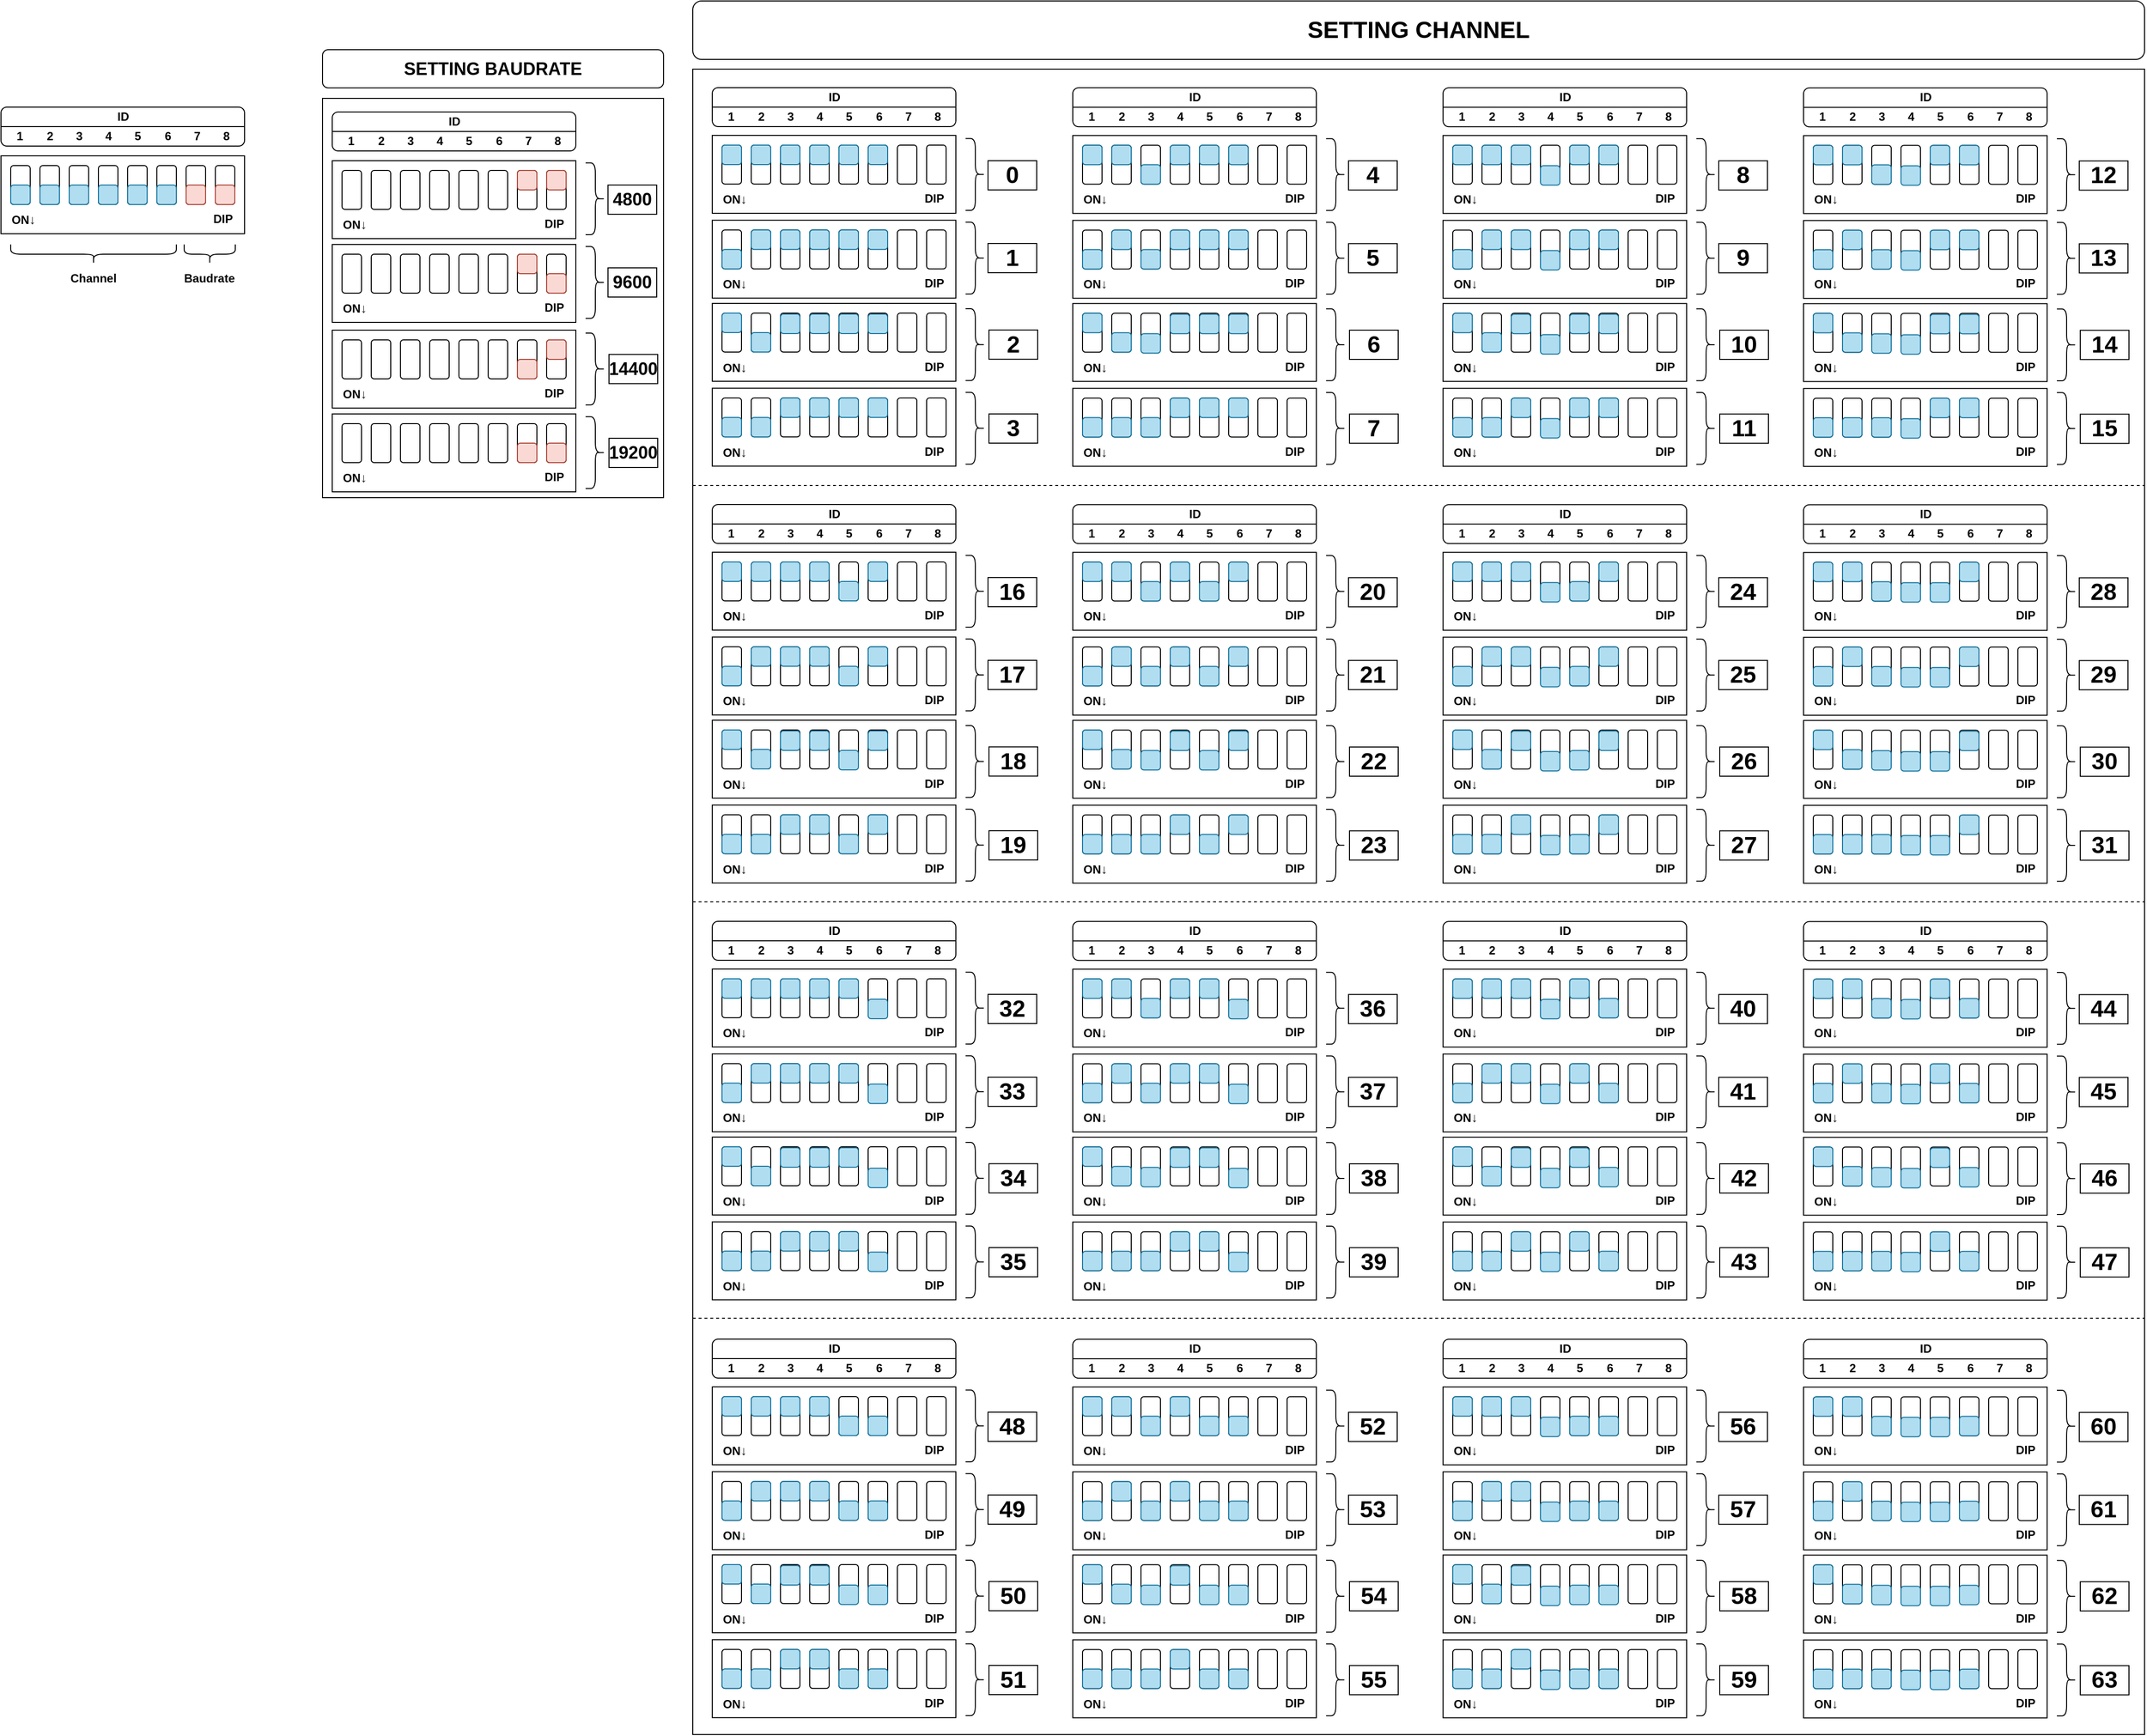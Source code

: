 <mxfile version="24.7.14">
  <diagram name="Page-1" id="gurvYqXZBdBw9OEUcUis">
    <mxGraphModel dx="2333" dy="2405" grid="1" gridSize="10" guides="1" tooltips="1" connect="1" arrows="1" fold="1" page="1" pageScale="1" pageWidth="827" pageHeight="1169" math="0" shadow="0">
      <root>
        <mxCell id="0" />
        <mxCell id="1" parent="0" />
        <mxCell id="9berhCbW9goNYZxJZlzy-1622" value="" style="rounded=0;whiteSpace=wrap;html=1;movable=0;resizable=0;rotatable=0;deletable=0;editable=0;locked=1;connectable=0;" vertex="1" parent="1">
          <mxGeometry x="750" width="1490" height="1710" as="geometry" />
        </mxCell>
        <mxCell id="9berhCbW9goNYZxJZlzy-125" value="" style="rounded=0;whiteSpace=wrap;html=1;movable=1;resizable=1;rotatable=1;deletable=1;editable=1;locked=0;connectable=1;" vertex="1" parent="1">
          <mxGeometry x="370" y="30" width="350" height="410" as="geometry" />
        </mxCell>
        <mxCell id="9berhCbW9goNYZxJZlzy-18" value="" style="rounded=0;whiteSpace=wrap;html=1;movable=0;resizable=0;rotatable=0;deletable=0;editable=0;locked=1;connectable=0;" vertex="1" parent="1">
          <mxGeometry x="40" y="89" width="250" height="80" as="geometry" />
        </mxCell>
        <mxCell id="9berhCbW9goNYZxJZlzy-1" value="" style="rounded=1;whiteSpace=wrap;html=1;movable=0;resizable=0;rotatable=0;deletable=0;editable=0;locked=1;connectable=0;" vertex="1" parent="1">
          <mxGeometry x="50" y="99" width="20" height="40" as="geometry" />
        </mxCell>
        <mxCell id="9berhCbW9goNYZxJZlzy-3" value="" style="rounded=1;whiteSpace=wrap;html=1;fillColor=#b1ddf0;strokeColor=#10739e;movable=0;resizable=0;rotatable=0;deletable=0;editable=0;locked=1;connectable=0;" vertex="1" parent="1">
          <mxGeometry x="50" y="119" width="20" height="20" as="geometry" />
        </mxCell>
        <mxCell id="9berhCbW9goNYZxJZlzy-4" value="" style="rounded=1;whiteSpace=wrap;html=1;movable=0;resizable=0;rotatable=0;deletable=0;editable=0;locked=1;connectable=0;" vertex="1" parent="1">
          <mxGeometry x="80" y="99" width="20" height="40" as="geometry" />
        </mxCell>
        <mxCell id="9berhCbW9goNYZxJZlzy-5" value="" style="rounded=1;whiteSpace=wrap;html=1;fillColor=#b1ddf0;strokeColor=#10739e;movable=0;resizable=0;rotatable=0;deletable=0;editable=0;locked=1;connectable=0;" vertex="1" parent="1">
          <mxGeometry x="80" y="119" width="20" height="20" as="geometry" />
        </mxCell>
        <mxCell id="9berhCbW9goNYZxJZlzy-6" value="" style="rounded=1;whiteSpace=wrap;html=1;movable=0;resizable=0;rotatable=0;deletable=0;editable=0;locked=1;connectable=0;" vertex="1" parent="1">
          <mxGeometry x="110" y="99" width="20" height="40" as="geometry" />
        </mxCell>
        <mxCell id="9berhCbW9goNYZxJZlzy-7" value="" style="rounded=1;whiteSpace=wrap;html=1;fillColor=#b1ddf0;strokeColor=#10739e;movable=0;resizable=0;rotatable=0;deletable=0;editable=0;locked=1;connectable=0;" vertex="1" parent="1">
          <mxGeometry x="110" y="119" width="20" height="20" as="geometry" />
        </mxCell>
        <mxCell id="9berhCbW9goNYZxJZlzy-8" value="" style="rounded=1;whiteSpace=wrap;html=1;movable=0;resizable=0;rotatable=0;deletable=0;editable=0;locked=1;connectable=0;" vertex="1" parent="1">
          <mxGeometry x="140" y="99" width="20" height="40" as="geometry" />
        </mxCell>
        <mxCell id="9berhCbW9goNYZxJZlzy-9" value="" style="rounded=1;whiteSpace=wrap;html=1;fillColor=#b1ddf0;strokeColor=#10739e;movable=0;resizable=0;rotatable=0;deletable=0;editable=0;locked=1;connectable=0;" vertex="1" parent="1">
          <mxGeometry x="140" y="119" width="20" height="20" as="geometry" />
        </mxCell>
        <mxCell id="9berhCbW9goNYZxJZlzy-10" value="" style="rounded=1;whiteSpace=wrap;html=1;movable=0;resizable=0;rotatable=0;deletable=0;editable=0;locked=1;connectable=0;" vertex="1" parent="1">
          <mxGeometry x="170" y="99" width="20" height="40" as="geometry" />
        </mxCell>
        <mxCell id="9berhCbW9goNYZxJZlzy-11" value="" style="rounded=1;whiteSpace=wrap;html=1;fillColor=#b1ddf0;strokeColor=#10739e;movable=0;resizable=0;rotatable=0;deletable=0;editable=0;locked=1;connectable=0;" vertex="1" parent="1">
          <mxGeometry x="170" y="119" width="20" height="20" as="geometry" />
        </mxCell>
        <mxCell id="9berhCbW9goNYZxJZlzy-12" value="" style="rounded=1;whiteSpace=wrap;html=1;movable=0;resizable=0;rotatable=0;deletable=0;editable=0;locked=1;connectable=0;" vertex="1" parent="1">
          <mxGeometry x="200" y="99" width="20" height="40" as="geometry" />
        </mxCell>
        <mxCell id="9berhCbW9goNYZxJZlzy-13" value="" style="rounded=1;whiteSpace=wrap;html=1;fillColor=#b1ddf0;strokeColor=#10739e;movable=0;resizable=0;rotatable=0;deletable=0;editable=0;locked=1;connectable=0;" vertex="1" parent="1">
          <mxGeometry x="200" y="119" width="20" height="20" as="geometry" />
        </mxCell>
        <mxCell id="9berhCbW9goNYZxJZlzy-14" value="" style="rounded=1;whiteSpace=wrap;html=1;movable=0;resizable=0;rotatable=0;deletable=0;editable=0;locked=1;connectable=0;" vertex="1" parent="1">
          <mxGeometry x="230" y="99" width="20" height="40" as="geometry" />
        </mxCell>
        <mxCell id="9berhCbW9goNYZxJZlzy-15" value="" style="rounded=1;whiteSpace=wrap;html=1;fillColor=#fad9d5;strokeColor=#ae4132;movable=0;resizable=0;rotatable=0;deletable=0;editable=0;locked=1;connectable=0;" vertex="1" parent="1">
          <mxGeometry x="230" y="119" width="20" height="20" as="geometry" />
        </mxCell>
        <mxCell id="9berhCbW9goNYZxJZlzy-16" value="" style="rounded=1;whiteSpace=wrap;html=1;movable=0;resizable=0;rotatable=0;deletable=0;editable=0;locked=1;connectable=0;" vertex="1" parent="1">
          <mxGeometry x="260" y="99" width="20" height="40" as="geometry" />
        </mxCell>
        <mxCell id="9berhCbW9goNYZxJZlzy-17" value="" style="rounded=1;whiteSpace=wrap;html=1;fillColor=#fad9d5;strokeColor=#ae4132;movable=0;resizable=0;rotatable=0;deletable=0;editable=0;locked=1;connectable=0;" vertex="1" parent="1">
          <mxGeometry x="260" y="119" width="20" height="20" as="geometry" />
        </mxCell>
        <mxCell id="9berhCbW9goNYZxJZlzy-19" value="&lt;b style=&quot;&quot;&gt;&lt;font style=&quot;font-size: 12px;&quot;&gt;DIP&lt;/font&gt;&lt;/b&gt;" style="text;html=1;align=right;verticalAlign=middle;whiteSpace=wrap;rounded=0;movable=0;resizable=0;rotatable=0;deletable=0;editable=0;locked=1;connectable=0;" vertex="1" parent="1">
          <mxGeometry x="220" y="139" width="60" height="30" as="geometry" />
        </mxCell>
        <mxCell id="9berhCbW9goNYZxJZlzy-20" value="&lt;b&gt;ON&lt;/b&gt;&lt;span style=&quot;background-color: rgb(255, 255, 255); color: rgba(0, 0, 0, 0.87); font-family: Arial, sans-serif;&quot;&gt;&lt;font style=&quot;font-size: 13px;&quot;&gt;↓&lt;/font&gt;&lt;/span&gt;" style="text;html=1;align=left;verticalAlign=middle;whiteSpace=wrap;rounded=0;movable=0;resizable=0;rotatable=0;deletable=0;editable=0;locked=1;connectable=0;" vertex="1" parent="1">
          <mxGeometry x="49" y="139" width="60" height="30" as="geometry" />
        </mxCell>
        <mxCell id="9berhCbW9goNYZxJZlzy-21" value="" style="rounded=1;whiteSpace=wrap;html=1;movable=0;resizable=0;rotatable=0;deletable=0;editable=0;locked=1;connectable=0;" vertex="1" parent="1">
          <mxGeometry x="40" y="39" width="250" height="40" as="geometry" />
        </mxCell>
        <mxCell id="9berhCbW9goNYZxJZlzy-22" value="&lt;b&gt;1&lt;/b&gt;" style="text;html=1;align=center;verticalAlign=middle;whiteSpace=wrap;rounded=0;movable=0;resizable=0;rotatable=0;deletable=0;editable=0;locked=1;connectable=0;" vertex="1" parent="1">
          <mxGeometry x="49" y="54" width="21" height="30" as="geometry" />
        </mxCell>
        <mxCell id="9berhCbW9goNYZxJZlzy-23" value="&lt;b&gt;2&lt;/b&gt;" style="text;html=1;align=center;verticalAlign=middle;whiteSpace=wrap;rounded=0;movable=0;resizable=0;rotatable=0;deletable=0;editable=0;locked=1;connectable=0;" vertex="1" parent="1">
          <mxGeometry x="80" y="54" width="21" height="30" as="geometry" />
        </mxCell>
        <mxCell id="9berhCbW9goNYZxJZlzy-24" value="&lt;b&gt;3&lt;/b&gt;" style="text;html=1;align=center;verticalAlign=middle;whiteSpace=wrap;rounded=0;movable=0;resizable=0;rotatable=0;deletable=0;editable=0;locked=1;connectable=0;" vertex="1" parent="1">
          <mxGeometry x="110" y="54" width="21" height="30" as="geometry" />
        </mxCell>
        <mxCell id="9berhCbW9goNYZxJZlzy-25" value="&lt;b&gt;4&lt;/b&gt;" style="text;html=1;align=center;verticalAlign=middle;whiteSpace=wrap;rounded=0;movable=0;resizable=0;rotatable=0;deletable=0;editable=0;locked=1;connectable=0;" vertex="1" parent="1">
          <mxGeometry x="140" y="54" width="21" height="30" as="geometry" />
        </mxCell>
        <mxCell id="9berhCbW9goNYZxJZlzy-28" value="&lt;b&gt;5&lt;/b&gt;" style="text;html=1;align=center;verticalAlign=middle;whiteSpace=wrap;rounded=0;movable=0;resizable=0;rotatable=0;deletable=0;editable=0;locked=1;connectable=0;" vertex="1" parent="1">
          <mxGeometry x="170" y="54" width="21" height="30" as="geometry" />
        </mxCell>
        <mxCell id="9berhCbW9goNYZxJZlzy-29" value="&lt;b&gt;6&lt;/b&gt;" style="text;html=1;align=center;verticalAlign=middle;whiteSpace=wrap;rounded=0;movable=0;resizable=0;rotatable=0;deletable=0;editable=0;locked=1;connectable=0;" vertex="1" parent="1">
          <mxGeometry x="201" y="54" width="21" height="30" as="geometry" />
        </mxCell>
        <mxCell id="9berhCbW9goNYZxJZlzy-30" value="&lt;b&gt;7&lt;/b&gt;" style="text;html=1;align=center;verticalAlign=middle;whiteSpace=wrap;rounded=0;movable=0;resizable=0;rotatable=0;deletable=0;editable=0;locked=1;connectable=0;" vertex="1" parent="1">
          <mxGeometry x="231" y="54" width="21" height="30" as="geometry" />
        </mxCell>
        <mxCell id="9berhCbW9goNYZxJZlzy-31" value="&lt;b&gt;8&lt;/b&gt;" style="text;html=1;align=center;verticalAlign=middle;whiteSpace=wrap;rounded=0;movable=0;resizable=0;rotatable=0;deletable=0;editable=0;locked=1;connectable=0;" vertex="1" parent="1">
          <mxGeometry x="261" y="54" width="21" height="30" as="geometry" />
        </mxCell>
        <mxCell id="9berhCbW9goNYZxJZlzy-32" value="" style="endArrow=none;html=1;rounded=0;exitX=0;exitY=0.5;exitDx=0;exitDy=0;entryX=1;entryY=0.5;entryDx=0;entryDy=0;movable=0;resizable=0;rotatable=0;deletable=0;editable=0;locked=1;connectable=0;" edge="1" parent="1" source="9berhCbW9goNYZxJZlzy-21" target="9berhCbW9goNYZxJZlzy-21">
          <mxGeometry width="50" height="50" relative="1" as="geometry">
            <mxPoint x="140" y="139" as="sourcePoint" />
            <mxPoint x="190" y="89" as="targetPoint" />
          </mxGeometry>
        </mxCell>
        <mxCell id="9berhCbW9goNYZxJZlzy-33" value="&lt;b&gt;ID&lt;/b&gt;" style="text;html=1;align=center;verticalAlign=middle;whiteSpace=wrap;rounded=0;movable=0;resizable=0;rotatable=0;deletable=0;editable=0;locked=1;connectable=0;" vertex="1" parent="1">
          <mxGeometry x="154.5" y="34" width="21" height="30" as="geometry" />
        </mxCell>
        <mxCell id="9berhCbW9goNYZxJZlzy-34" value="" style="shape=curlyBracket;whiteSpace=wrap;html=1;rounded=1;flipH=1;labelPosition=right;verticalLabelPosition=middle;align=left;verticalAlign=middle;rotation=90;movable=0;resizable=0;rotatable=0;deletable=0;editable=0;locked=1;connectable=0;" vertex="1" parent="1">
          <mxGeometry x="125" y="105" width="20" height="170" as="geometry" />
        </mxCell>
        <mxCell id="9berhCbW9goNYZxJZlzy-35" value="" style="shape=curlyBracket;whiteSpace=wrap;html=1;rounded=1;flipH=1;labelPosition=right;verticalLabelPosition=middle;align=left;verticalAlign=middle;rotation=90;movable=0;resizable=0;rotatable=0;deletable=0;editable=0;locked=1;connectable=0;" vertex="1" parent="1">
          <mxGeometry x="244.25" y="163.75" width="20" height="52.5" as="geometry" />
        </mxCell>
        <mxCell id="9berhCbW9goNYZxJZlzy-36" value="&lt;b&gt;Channel&lt;/b&gt;" style="text;html=1;align=center;verticalAlign=middle;whiteSpace=wrap;rounded=0;movable=0;resizable=0;rotatable=0;deletable=0;editable=0;locked=1;connectable=0;" vertex="1" parent="1">
          <mxGeometry x="105" y="200" width="60" height="30" as="geometry" />
        </mxCell>
        <mxCell id="9berhCbW9goNYZxJZlzy-37" value="&lt;b&gt;Baudrate&lt;/b&gt;" style="text;html=1;align=center;verticalAlign=middle;whiteSpace=wrap;rounded=0;movable=0;resizable=0;rotatable=0;deletable=0;editable=0;locked=1;connectable=0;" vertex="1" parent="1">
          <mxGeometry x="224.25" y="200" width="60" height="30" as="geometry" />
        </mxCell>
        <mxCell id="9berhCbW9goNYZxJZlzy-38" value="" style="rounded=0;whiteSpace=wrap;html=1;movable=0;resizable=0;rotatable=0;deletable=0;editable=0;locked=1;connectable=0;" vertex="1" parent="1">
          <mxGeometry x="380" y="94" width="250" height="80" as="geometry" />
        </mxCell>
        <mxCell id="9berhCbW9goNYZxJZlzy-39" value="" style="rounded=1;whiteSpace=wrap;html=1;movable=0;resizable=0;rotatable=0;deletable=0;editable=0;locked=1;connectable=0;" vertex="1" parent="1">
          <mxGeometry x="390" y="104" width="20" height="40" as="geometry" />
        </mxCell>
        <mxCell id="9berhCbW9goNYZxJZlzy-41" value="" style="rounded=1;whiteSpace=wrap;html=1;movable=0;resizable=0;rotatable=0;deletable=0;editable=0;locked=1;connectable=0;" vertex="1" parent="1">
          <mxGeometry x="420" y="104" width="20" height="40" as="geometry" />
        </mxCell>
        <mxCell id="9berhCbW9goNYZxJZlzy-43" value="" style="rounded=1;whiteSpace=wrap;html=1;movable=0;resizable=0;rotatable=0;deletable=0;editable=0;locked=1;connectable=0;" vertex="1" parent="1">
          <mxGeometry x="450" y="104" width="20" height="40" as="geometry" />
        </mxCell>
        <mxCell id="9berhCbW9goNYZxJZlzy-45" value="" style="rounded=1;whiteSpace=wrap;html=1;movable=0;resizable=0;rotatable=0;deletable=0;editable=0;locked=1;connectable=0;" vertex="1" parent="1">
          <mxGeometry x="480" y="104" width="20" height="40" as="geometry" />
        </mxCell>
        <mxCell id="9berhCbW9goNYZxJZlzy-47" value="" style="rounded=1;whiteSpace=wrap;html=1;movable=0;resizable=0;rotatable=0;deletable=0;editable=0;locked=1;connectable=0;" vertex="1" parent="1">
          <mxGeometry x="510" y="104" width="20" height="40" as="geometry" />
        </mxCell>
        <mxCell id="9berhCbW9goNYZxJZlzy-49" value="" style="rounded=1;whiteSpace=wrap;html=1;movable=0;resizable=0;rotatable=0;deletable=0;editable=0;locked=1;connectable=0;" vertex="1" parent="1">
          <mxGeometry x="540" y="104" width="20" height="40" as="geometry" />
        </mxCell>
        <mxCell id="9berhCbW9goNYZxJZlzy-51" value="" style="rounded=1;whiteSpace=wrap;html=1;movable=0;resizable=0;rotatable=0;deletable=0;editable=0;locked=1;connectable=0;" vertex="1" parent="1">
          <mxGeometry x="570" y="104" width="20" height="40" as="geometry" />
        </mxCell>
        <mxCell id="9berhCbW9goNYZxJZlzy-52" value="" style="rounded=1;whiteSpace=wrap;html=1;fillColor=#fad9d5;strokeColor=#ae4132;movable=0;resizable=0;rotatable=0;deletable=0;editable=0;locked=1;connectable=0;" vertex="1" parent="1">
          <mxGeometry x="570" y="104" width="20" height="20" as="geometry" />
        </mxCell>
        <mxCell id="9berhCbW9goNYZxJZlzy-53" value="" style="rounded=1;whiteSpace=wrap;html=1;movable=0;resizable=0;rotatable=0;deletable=0;editable=0;locked=1;connectable=0;" vertex="1" parent="1">
          <mxGeometry x="600" y="104" width="20" height="40" as="geometry" />
        </mxCell>
        <mxCell id="9berhCbW9goNYZxJZlzy-54" value="" style="rounded=1;whiteSpace=wrap;html=1;fillColor=#fad9d5;strokeColor=#ae4132;movable=0;resizable=0;rotatable=0;deletable=0;editable=0;locked=1;connectable=0;" vertex="1" parent="1">
          <mxGeometry x="600" y="104" width="20" height="20" as="geometry" />
        </mxCell>
        <mxCell id="9berhCbW9goNYZxJZlzy-55" value="&lt;b style=&quot;&quot;&gt;&lt;font style=&quot;font-size: 12px;&quot;&gt;DIP&lt;/font&gt;&lt;/b&gt;" style="text;html=1;align=right;verticalAlign=middle;whiteSpace=wrap;rounded=0;movable=0;resizable=0;rotatable=0;deletable=0;editable=0;locked=1;connectable=0;" vertex="1" parent="1">
          <mxGeometry x="560" y="144" width="60" height="30" as="geometry" />
        </mxCell>
        <mxCell id="9berhCbW9goNYZxJZlzy-56" value="&lt;b&gt;ON&lt;/b&gt;&lt;span style=&quot;background-color: rgb(255, 255, 255); color: rgba(0, 0, 0, 0.87); font-family: Arial, sans-serif;&quot;&gt;&lt;font style=&quot;font-size: 13px;&quot;&gt;↓&lt;/font&gt;&lt;/span&gt;" style="text;html=1;align=left;verticalAlign=middle;whiteSpace=wrap;rounded=0;movable=0;resizable=0;rotatable=0;deletable=0;editable=0;locked=1;connectable=0;" vertex="1" parent="1">
          <mxGeometry x="389" y="144" width="60" height="30" as="geometry" />
        </mxCell>
        <mxCell id="9berhCbW9goNYZxJZlzy-57" value="" style="rounded=1;whiteSpace=wrap;html=1;movable=0;resizable=0;rotatable=0;deletable=0;editable=0;locked=1;connectable=0;" vertex="1" parent="1">
          <mxGeometry x="380" y="44" width="250" height="40" as="geometry" />
        </mxCell>
        <mxCell id="9berhCbW9goNYZxJZlzy-58" value="&lt;b&gt;1&lt;/b&gt;" style="text;html=1;align=center;verticalAlign=middle;whiteSpace=wrap;rounded=0;movable=0;resizable=0;rotatable=0;deletable=0;editable=0;locked=1;connectable=0;" vertex="1" parent="1">
          <mxGeometry x="389" y="59" width="21" height="30" as="geometry" />
        </mxCell>
        <mxCell id="9berhCbW9goNYZxJZlzy-59" value="&lt;b&gt;2&lt;/b&gt;" style="text;html=1;align=center;verticalAlign=middle;whiteSpace=wrap;rounded=0;movable=0;resizable=0;rotatable=0;deletable=0;editable=0;locked=1;connectable=0;" vertex="1" parent="1">
          <mxGeometry x="420" y="59" width="21" height="30" as="geometry" />
        </mxCell>
        <mxCell id="9berhCbW9goNYZxJZlzy-60" value="&lt;b&gt;3&lt;/b&gt;" style="text;html=1;align=center;verticalAlign=middle;whiteSpace=wrap;rounded=0;movable=0;resizable=0;rotatable=0;deletable=0;editable=0;locked=1;connectable=0;" vertex="1" parent="1">
          <mxGeometry x="450" y="59" width="21" height="30" as="geometry" />
        </mxCell>
        <mxCell id="9berhCbW9goNYZxJZlzy-61" value="&lt;b&gt;4&lt;/b&gt;" style="text;html=1;align=center;verticalAlign=middle;whiteSpace=wrap;rounded=0;movable=0;resizable=0;rotatable=0;deletable=0;editable=0;locked=1;connectable=0;" vertex="1" parent="1">
          <mxGeometry x="480" y="59" width="21" height="30" as="geometry" />
        </mxCell>
        <mxCell id="9berhCbW9goNYZxJZlzy-62" value="&lt;b&gt;5&lt;/b&gt;" style="text;html=1;align=center;verticalAlign=middle;whiteSpace=wrap;rounded=0;movable=0;resizable=0;rotatable=0;deletable=0;editable=0;locked=1;connectable=0;" vertex="1" parent="1">
          <mxGeometry x="510" y="59" width="21" height="30" as="geometry" />
        </mxCell>
        <mxCell id="9berhCbW9goNYZxJZlzy-63" value="&lt;b&gt;6&lt;/b&gt;" style="text;html=1;align=center;verticalAlign=middle;whiteSpace=wrap;rounded=0;movable=0;resizable=0;rotatable=0;deletable=0;editable=0;locked=1;connectable=0;" vertex="1" parent="1">
          <mxGeometry x="541" y="59" width="21" height="30" as="geometry" />
        </mxCell>
        <mxCell id="9berhCbW9goNYZxJZlzy-64" value="&lt;b&gt;7&lt;/b&gt;" style="text;html=1;align=center;verticalAlign=middle;whiteSpace=wrap;rounded=0;movable=0;resizable=0;rotatable=0;deletable=0;editable=0;locked=1;connectable=0;" vertex="1" parent="1">
          <mxGeometry x="571" y="59" width="21" height="30" as="geometry" />
        </mxCell>
        <mxCell id="9berhCbW9goNYZxJZlzy-65" value="&lt;b&gt;8&lt;/b&gt;" style="text;html=1;align=center;verticalAlign=middle;whiteSpace=wrap;rounded=0;movable=0;resizable=0;rotatable=0;deletable=0;editable=0;locked=1;connectable=0;" vertex="1" parent="1">
          <mxGeometry x="601" y="59" width="21" height="30" as="geometry" />
        </mxCell>
        <mxCell id="9berhCbW9goNYZxJZlzy-66" value="" style="endArrow=none;html=1;rounded=0;exitX=0;exitY=0.5;exitDx=0;exitDy=0;entryX=1;entryY=0.5;entryDx=0;entryDy=0;movable=0;resizable=0;rotatable=0;deletable=0;editable=0;locked=1;connectable=0;" edge="1" parent="1" source="9berhCbW9goNYZxJZlzy-57" target="9berhCbW9goNYZxJZlzy-57">
          <mxGeometry width="50" height="50" relative="1" as="geometry">
            <mxPoint x="480" y="144" as="sourcePoint" />
            <mxPoint x="530" y="94" as="targetPoint" />
          </mxGeometry>
        </mxCell>
        <mxCell id="9berhCbW9goNYZxJZlzy-67" value="&lt;b&gt;ID&lt;/b&gt;" style="text;html=1;align=center;verticalAlign=middle;whiteSpace=wrap;rounded=0;movable=0;resizable=0;rotatable=0;deletable=0;editable=0;locked=1;connectable=0;" vertex="1" parent="1">
          <mxGeometry x="494.5" y="39" width="21" height="30" as="geometry" />
        </mxCell>
        <mxCell id="9berhCbW9goNYZxJZlzy-76" value="" style="rounded=0;whiteSpace=wrap;html=1;movable=0;resizable=0;rotatable=0;deletable=0;editable=0;locked=1;connectable=0;" vertex="1" parent="1">
          <mxGeometry x="380" y="180" width="250" height="80" as="geometry" />
        </mxCell>
        <mxCell id="9berhCbW9goNYZxJZlzy-77" value="" style="rounded=1;whiteSpace=wrap;html=1;movable=0;resizable=0;rotatable=0;deletable=0;editable=0;locked=1;connectable=0;" vertex="1" parent="1">
          <mxGeometry x="390" y="190" width="20" height="40" as="geometry" />
        </mxCell>
        <mxCell id="9berhCbW9goNYZxJZlzy-78" value="" style="rounded=1;whiteSpace=wrap;html=1;movable=0;resizable=0;rotatable=0;deletable=0;editable=0;locked=1;connectable=0;" vertex="1" parent="1">
          <mxGeometry x="420" y="190" width="20" height="40" as="geometry" />
        </mxCell>
        <mxCell id="9berhCbW9goNYZxJZlzy-79" value="" style="rounded=1;whiteSpace=wrap;html=1;movable=0;resizable=0;rotatable=0;deletable=0;editable=0;locked=1;connectable=0;" vertex="1" parent="1">
          <mxGeometry x="450" y="190" width="20" height="40" as="geometry" />
        </mxCell>
        <mxCell id="9berhCbW9goNYZxJZlzy-80" value="" style="rounded=1;whiteSpace=wrap;html=1;movable=0;resizable=0;rotatable=0;deletable=0;editable=0;locked=1;connectable=0;" vertex="1" parent="1">
          <mxGeometry x="480" y="190" width="20" height="40" as="geometry" />
        </mxCell>
        <mxCell id="9berhCbW9goNYZxJZlzy-81" value="" style="rounded=1;whiteSpace=wrap;html=1;movable=0;resizable=0;rotatable=0;deletable=0;editable=0;locked=1;connectable=0;" vertex="1" parent="1">
          <mxGeometry x="510" y="190" width="20" height="40" as="geometry" />
        </mxCell>
        <mxCell id="9berhCbW9goNYZxJZlzy-82" value="" style="rounded=1;whiteSpace=wrap;html=1;movable=0;resizable=0;rotatable=0;deletable=0;editable=0;locked=1;connectable=0;" vertex="1" parent="1">
          <mxGeometry x="540" y="190" width="20" height="40" as="geometry" />
        </mxCell>
        <mxCell id="9berhCbW9goNYZxJZlzy-83" value="" style="rounded=1;whiteSpace=wrap;html=1;movable=0;resizable=0;rotatable=0;deletable=0;editable=0;locked=1;connectable=0;" vertex="1" parent="1">
          <mxGeometry x="570" y="190" width="20" height="40" as="geometry" />
        </mxCell>
        <mxCell id="9berhCbW9goNYZxJZlzy-84" value="" style="rounded=1;whiteSpace=wrap;html=1;fillColor=#fad9d5;strokeColor=#ae4132;movable=0;resizable=0;rotatable=0;deletable=0;editable=0;locked=1;connectable=0;" vertex="1" parent="1">
          <mxGeometry x="570" y="190" width="20" height="20" as="geometry" />
        </mxCell>
        <mxCell id="9berhCbW9goNYZxJZlzy-85" value="" style="rounded=1;whiteSpace=wrap;html=1;movable=0;resizable=0;rotatable=0;deletable=0;editable=0;locked=1;connectable=0;" vertex="1" parent="1">
          <mxGeometry x="600" y="190" width="20" height="40" as="geometry" />
        </mxCell>
        <mxCell id="9berhCbW9goNYZxJZlzy-86" value="" style="rounded=1;whiteSpace=wrap;html=1;fillColor=#fad9d5;strokeColor=#ae4132;movable=0;resizable=0;rotatable=0;deletable=0;editable=0;locked=1;connectable=0;" vertex="1" parent="1">
          <mxGeometry x="600" y="210" width="20" height="20" as="geometry" />
        </mxCell>
        <mxCell id="9berhCbW9goNYZxJZlzy-87" value="&lt;b style=&quot;&quot;&gt;&lt;font style=&quot;font-size: 12px;&quot;&gt;DIP&lt;/font&gt;&lt;/b&gt;" style="text;html=1;align=right;verticalAlign=middle;whiteSpace=wrap;rounded=0;movable=0;resizable=0;rotatable=0;deletable=0;editable=0;locked=1;connectable=0;" vertex="1" parent="1">
          <mxGeometry x="560" y="230" width="60" height="30" as="geometry" />
        </mxCell>
        <mxCell id="9berhCbW9goNYZxJZlzy-88" value="&lt;b&gt;ON&lt;/b&gt;&lt;span style=&quot;background-color: rgb(255, 255, 255); color: rgba(0, 0, 0, 0.87); font-family: Arial, sans-serif;&quot;&gt;&lt;font style=&quot;font-size: 13px;&quot;&gt;↓&lt;/font&gt;&lt;/span&gt;" style="text;html=1;align=left;verticalAlign=middle;whiteSpace=wrap;rounded=0;movable=0;resizable=0;rotatable=0;deletable=0;editable=0;locked=1;connectable=0;" vertex="1" parent="1">
          <mxGeometry x="389" y="230" width="60" height="30" as="geometry" />
        </mxCell>
        <mxCell id="9berhCbW9goNYZxJZlzy-89" value="" style="rounded=0;whiteSpace=wrap;html=1;movable=0;resizable=0;rotatable=0;deletable=0;editable=0;locked=1;connectable=0;" vertex="1" parent="1">
          <mxGeometry x="380" y="268" width="250" height="80" as="geometry" />
        </mxCell>
        <mxCell id="9berhCbW9goNYZxJZlzy-90" value="" style="rounded=1;whiteSpace=wrap;html=1;movable=0;resizable=0;rotatable=0;deletable=0;editable=0;locked=1;connectable=0;" vertex="1" parent="1">
          <mxGeometry x="390" y="278" width="20" height="40" as="geometry" />
        </mxCell>
        <mxCell id="9berhCbW9goNYZxJZlzy-91" value="" style="rounded=1;whiteSpace=wrap;html=1;movable=0;resizable=0;rotatable=0;deletable=0;editable=0;locked=1;connectable=0;" vertex="1" parent="1">
          <mxGeometry x="420" y="278" width="20" height="40" as="geometry" />
        </mxCell>
        <mxCell id="9berhCbW9goNYZxJZlzy-92" value="" style="rounded=1;whiteSpace=wrap;html=1;movable=0;resizable=0;rotatable=0;deletable=0;editable=0;locked=1;connectable=0;" vertex="1" parent="1">
          <mxGeometry x="450" y="278" width="20" height="40" as="geometry" />
        </mxCell>
        <mxCell id="9berhCbW9goNYZxJZlzy-93" value="" style="rounded=1;whiteSpace=wrap;html=1;movable=0;resizable=0;rotatable=0;deletable=0;editable=0;locked=1;connectable=0;" vertex="1" parent="1">
          <mxGeometry x="480" y="278" width="20" height="40" as="geometry" />
        </mxCell>
        <mxCell id="9berhCbW9goNYZxJZlzy-94" value="" style="rounded=1;whiteSpace=wrap;html=1;movable=0;resizable=0;rotatable=0;deletable=0;editable=0;locked=1;connectable=0;" vertex="1" parent="1">
          <mxGeometry x="510" y="278" width="20" height="40" as="geometry" />
        </mxCell>
        <mxCell id="9berhCbW9goNYZxJZlzy-95" value="" style="rounded=1;whiteSpace=wrap;html=1;movable=0;resizable=0;rotatable=0;deletable=0;editable=0;locked=1;connectable=0;" vertex="1" parent="1">
          <mxGeometry x="540" y="278" width="20" height="40" as="geometry" />
        </mxCell>
        <mxCell id="9berhCbW9goNYZxJZlzy-96" value="" style="rounded=1;whiteSpace=wrap;html=1;movable=0;resizable=0;rotatable=0;deletable=0;editable=0;locked=1;connectable=0;" vertex="1" parent="1">
          <mxGeometry x="570" y="278" width="20" height="40" as="geometry" />
        </mxCell>
        <mxCell id="9berhCbW9goNYZxJZlzy-97" value="" style="rounded=1;whiteSpace=wrap;html=1;fillColor=#fad9d5;strokeColor=#ae4132;movable=0;resizable=0;rotatable=0;deletable=0;editable=0;locked=1;connectable=0;" vertex="1" parent="1">
          <mxGeometry x="570" y="298" width="20" height="20" as="geometry" />
        </mxCell>
        <mxCell id="9berhCbW9goNYZxJZlzy-98" value="" style="rounded=1;whiteSpace=wrap;html=1;movable=0;resizable=0;rotatable=0;deletable=0;editable=0;locked=1;connectable=0;" vertex="1" parent="1">
          <mxGeometry x="600" y="278" width="20" height="40" as="geometry" />
        </mxCell>
        <mxCell id="9berhCbW9goNYZxJZlzy-99" value="" style="rounded=1;whiteSpace=wrap;html=1;fillColor=#fad9d5;strokeColor=#ae4132;movable=0;resizable=0;rotatable=0;deletable=0;editable=0;locked=1;connectable=0;" vertex="1" parent="1">
          <mxGeometry x="600" y="278" width="20" height="20" as="geometry" />
        </mxCell>
        <mxCell id="9berhCbW9goNYZxJZlzy-100" value="&lt;b style=&quot;&quot;&gt;&lt;font style=&quot;font-size: 12px;&quot;&gt;DIP&lt;/font&gt;&lt;/b&gt;" style="text;html=1;align=right;verticalAlign=middle;whiteSpace=wrap;rounded=0;movable=0;resizable=0;rotatable=0;deletable=0;editable=0;locked=1;connectable=0;" vertex="1" parent="1">
          <mxGeometry x="560" y="318" width="60" height="30" as="geometry" />
        </mxCell>
        <mxCell id="9berhCbW9goNYZxJZlzy-101" value="&lt;b&gt;ON&lt;/b&gt;&lt;span style=&quot;background-color: rgb(255, 255, 255); color: rgba(0, 0, 0, 0.87); font-family: Arial, sans-serif;&quot;&gt;&lt;font style=&quot;font-size: 13px;&quot;&gt;↓&lt;/font&gt;&lt;/span&gt;" style="text;html=1;align=left;verticalAlign=middle;whiteSpace=wrap;rounded=0;movable=0;resizable=0;rotatable=0;deletable=0;editable=0;locked=1;connectable=0;" vertex="1" parent="1">
          <mxGeometry x="389" y="318" width="60" height="30" as="geometry" />
        </mxCell>
        <mxCell id="9berhCbW9goNYZxJZlzy-102" value="" style="rounded=0;whiteSpace=wrap;html=1;movable=0;resizable=0;rotatable=0;deletable=0;editable=0;locked=1;connectable=0;" vertex="1" parent="1">
          <mxGeometry x="380" y="354" width="250" height="80" as="geometry" />
        </mxCell>
        <mxCell id="9berhCbW9goNYZxJZlzy-103" value="" style="rounded=1;whiteSpace=wrap;html=1;movable=0;resizable=0;rotatable=0;deletable=0;editable=0;locked=1;connectable=0;" vertex="1" parent="1">
          <mxGeometry x="390" y="364" width="20" height="40" as="geometry" />
        </mxCell>
        <mxCell id="9berhCbW9goNYZxJZlzy-104" value="" style="rounded=1;whiteSpace=wrap;html=1;movable=0;resizable=0;rotatable=0;deletable=0;editable=0;locked=1;connectable=0;" vertex="1" parent="1">
          <mxGeometry x="420" y="364" width="20" height="40" as="geometry" />
        </mxCell>
        <mxCell id="9berhCbW9goNYZxJZlzy-105" value="" style="rounded=1;whiteSpace=wrap;html=1;movable=0;resizable=0;rotatable=0;deletable=0;editable=0;locked=1;connectable=0;" vertex="1" parent="1">
          <mxGeometry x="450" y="364" width="20" height="40" as="geometry" />
        </mxCell>
        <mxCell id="9berhCbW9goNYZxJZlzy-106" value="" style="rounded=1;whiteSpace=wrap;html=1;movable=0;resizable=0;rotatable=0;deletable=0;editable=0;locked=1;connectable=0;" vertex="1" parent="1">
          <mxGeometry x="480" y="364" width="20" height="40" as="geometry" />
        </mxCell>
        <mxCell id="9berhCbW9goNYZxJZlzy-107" value="" style="rounded=1;whiteSpace=wrap;html=1;movable=0;resizable=0;rotatable=0;deletable=0;editable=0;locked=1;connectable=0;" vertex="1" parent="1">
          <mxGeometry x="510" y="364" width="20" height="40" as="geometry" />
        </mxCell>
        <mxCell id="9berhCbW9goNYZxJZlzy-108" value="" style="rounded=1;whiteSpace=wrap;html=1;movable=0;resizable=0;rotatable=0;deletable=0;editable=0;locked=1;connectable=0;" vertex="1" parent="1">
          <mxGeometry x="540" y="364" width="20" height="40" as="geometry" />
        </mxCell>
        <mxCell id="9berhCbW9goNYZxJZlzy-109" value="" style="rounded=1;whiteSpace=wrap;html=1;movable=0;resizable=0;rotatable=0;deletable=0;editable=0;locked=1;connectable=0;" vertex="1" parent="1">
          <mxGeometry x="570" y="364" width="20" height="40" as="geometry" />
        </mxCell>
        <mxCell id="9berhCbW9goNYZxJZlzy-110" value="" style="rounded=1;whiteSpace=wrap;html=1;fillColor=#fad9d5;strokeColor=#ae4132;movable=0;resizable=0;rotatable=0;deletable=0;editable=0;locked=1;connectable=0;" vertex="1" parent="1">
          <mxGeometry x="570" y="384" width="20" height="20" as="geometry" />
        </mxCell>
        <mxCell id="9berhCbW9goNYZxJZlzy-111" value="" style="rounded=1;whiteSpace=wrap;html=1;movable=0;resizable=0;rotatable=0;deletable=0;editable=0;locked=1;connectable=0;" vertex="1" parent="1">
          <mxGeometry x="600" y="364" width="20" height="40" as="geometry" />
        </mxCell>
        <mxCell id="9berhCbW9goNYZxJZlzy-112" value="" style="rounded=1;whiteSpace=wrap;html=1;fillColor=#fad9d5;strokeColor=#ae4132;movable=0;resizable=0;rotatable=0;deletable=0;editable=0;locked=1;connectable=0;" vertex="1" parent="1">
          <mxGeometry x="600" y="384" width="20" height="20" as="geometry" />
        </mxCell>
        <mxCell id="9berhCbW9goNYZxJZlzy-113" value="&lt;b style=&quot;&quot;&gt;&lt;font style=&quot;font-size: 12px;&quot;&gt;DIP&lt;/font&gt;&lt;/b&gt;" style="text;html=1;align=right;verticalAlign=middle;whiteSpace=wrap;rounded=0;movable=0;resizable=0;rotatable=0;deletable=0;editable=0;locked=1;connectable=0;" vertex="1" parent="1">
          <mxGeometry x="560" y="404" width="60" height="30" as="geometry" />
        </mxCell>
        <mxCell id="9berhCbW9goNYZxJZlzy-114" value="&lt;b&gt;ON&lt;/b&gt;&lt;span style=&quot;background-color: rgb(255, 255, 255); color: rgba(0, 0, 0, 0.87); font-family: Arial, sans-serif;&quot;&gt;&lt;font style=&quot;font-size: 13px;&quot;&gt;↓&lt;/font&gt;&lt;/span&gt;" style="text;html=1;align=left;verticalAlign=middle;whiteSpace=wrap;rounded=0;movable=0;resizable=0;rotatable=0;deletable=0;editable=0;locked=1;connectable=0;" vertex="1" parent="1">
          <mxGeometry x="389" y="404" width="60" height="30" as="geometry" />
        </mxCell>
        <mxCell id="9berhCbW9goNYZxJZlzy-115" value="" style="shape=curlyBracket;whiteSpace=wrap;html=1;rounded=1;flipH=1;labelPosition=right;verticalLabelPosition=middle;align=left;verticalAlign=middle;movable=0;resizable=0;rotatable=0;deletable=0;editable=0;locked=1;connectable=0;" vertex="1" parent="1">
          <mxGeometry x="640" y="96.25" width="20" height="73.75" as="geometry" />
        </mxCell>
        <mxCell id="9berhCbW9goNYZxJZlzy-116" value="" style="shape=curlyBracket;whiteSpace=wrap;html=1;rounded=1;flipH=1;labelPosition=right;verticalLabelPosition=middle;align=left;verticalAlign=middle;movable=0;resizable=0;rotatable=0;deletable=0;editable=0;locked=1;connectable=0;" vertex="1" parent="1">
          <mxGeometry x="640" y="182.13" width="20" height="73.75" as="geometry" />
        </mxCell>
        <mxCell id="9berhCbW9goNYZxJZlzy-117" value="" style="shape=curlyBracket;whiteSpace=wrap;html=1;rounded=1;flipH=1;labelPosition=right;verticalLabelPosition=middle;align=left;verticalAlign=middle;movable=0;resizable=0;rotatable=0;deletable=0;editable=0;locked=1;connectable=0;" vertex="1" parent="1">
          <mxGeometry x="640" y="271" width="20" height="73.75" as="geometry" />
        </mxCell>
        <mxCell id="9berhCbW9goNYZxJZlzy-118" value="" style="shape=curlyBracket;whiteSpace=wrap;html=1;rounded=1;flipH=1;labelPosition=right;verticalLabelPosition=middle;align=left;verticalAlign=middle;movable=0;resizable=0;rotatable=0;deletable=0;editable=0;locked=1;connectable=0;" vertex="1" parent="1">
          <mxGeometry x="640" y="356.88" width="20" height="73.75" as="geometry" />
        </mxCell>
        <mxCell id="9berhCbW9goNYZxJZlzy-121" value="&lt;b style=&quot;font-size: 18px;&quot;&gt;4800&lt;/b&gt;" style="text;html=1;align=center;verticalAlign=middle;whiteSpace=wrap;rounded=0;strokeColor=default;fontSize=18;movable=1;resizable=1;rotatable=1;deletable=1;editable=1;locked=0;connectable=1;" vertex="1" parent="1">
          <mxGeometry x="663" y="119" width="50" height="30" as="geometry" />
        </mxCell>
        <mxCell id="9berhCbW9goNYZxJZlzy-122" value="&lt;b style=&quot;font-size: 18px;&quot;&gt;9600&lt;/b&gt;" style="text;html=1;align=center;verticalAlign=middle;whiteSpace=wrap;rounded=0;strokeColor=default;fontSize=18;movable=0;resizable=0;rotatable=0;deletable=0;editable=0;locked=1;connectable=0;" vertex="1" parent="1">
          <mxGeometry x="663" y="204.01" width="50" height="30" as="geometry" />
        </mxCell>
        <mxCell id="9berhCbW9goNYZxJZlzy-123" value="&lt;b style=&quot;font-size: 18px;&quot;&gt;14400&lt;/b&gt;" style="text;html=1;align=center;verticalAlign=middle;whiteSpace=wrap;rounded=0;strokeColor=default;fontSize=18;movable=0;resizable=0;rotatable=0;deletable=0;editable=0;locked=1;connectable=0;" vertex="1" parent="1">
          <mxGeometry x="664" y="292.87" width="50" height="30" as="geometry" />
        </mxCell>
        <mxCell id="9berhCbW9goNYZxJZlzy-124" value="&lt;b style=&quot;font-size: 18px;&quot;&gt;19200&lt;/b&gt;" style="text;html=1;align=center;verticalAlign=middle;whiteSpace=wrap;rounded=0;strokeColor=default;fontSize=18;movable=0;resizable=0;rotatable=0;deletable=0;editable=0;locked=1;connectable=0;" vertex="1" parent="1">
          <mxGeometry x="664" y="379" width="50" height="30" as="geometry" />
        </mxCell>
        <mxCell id="9berhCbW9goNYZxJZlzy-141" value="" style="rounded=1;whiteSpace=wrap;html=1;movable=0;resizable=0;rotatable=0;deletable=0;editable=0;locked=1;connectable=0;" vertex="1" parent="1">
          <mxGeometry x="770" y="19" width="250" height="40" as="geometry" />
        </mxCell>
        <mxCell id="9berhCbW9goNYZxJZlzy-142" value="&lt;b&gt;1&lt;/b&gt;" style="text;html=1;align=center;verticalAlign=middle;whiteSpace=wrap;rounded=0;movable=0;resizable=0;rotatable=0;deletable=0;editable=0;locked=1;connectable=0;" vertex="1" parent="1">
          <mxGeometry x="779" y="34" width="21" height="30" as="geometry" />
        </mxCell>
        <mxCell id="9berhCbW9goNYZxJZlzy-143" value="&lt;b&gt;2&lt;/b&gt;" style="text;html=1;align=center;verticalAlign=middle;whiteSpace=wrap;rounded=0;movable=0;resizable=0;rotatable=0;deletable=0;editable=0;locked=1;connectable=0;" vertex="1" parent="1">
          <mxGeometry x="810" y="34" width="21" height="30" as="geometry" />
        </mxCell>
        <mxCell id="9berhCbW9goNYZxJZlzy-144" value="&lt;b&gt;3&lt;/b&gt;" style="text;html=1;align=center;verticalAlign=middle;whiteSpace=wrap;rounded=0;movable=0;resizable=0;rotatable=0;deletable=0;editable=0;locked=1;connectable=0;" vertex="1" parent="1">
          <mxGeometry x="840" y="34" width="21" height="30" as="geometry" />
        </mxCell>
        <mxCell id="9berhCbW9goNYZxJZlzy-145" value="&lt;b&gt;4&lt;/b&gt;" style="text;html=1;align=center;verticalAlign=middle;whiteSpace=wrap;rounded=0;movable=0;resizable=0;rotatable=0;deletable=0;editable=0;locked=1;connectable=0;" vertex="1" parent="1">
          <mxGeometry x="870" y="34" width="21" height="30" as="geometry" />
        </mxCell>
        <mxCell id="9berhCbW9goNYZxJZlzy-146" value="&lt;b&gt;5&lt;/b&gt;" style="text;html=1;align=center;verticalAlign=middle;whiteSpace=wrap;rounded=0;movable=0;resizable=0;rotatable=0;deletable=0;editable=0;locked=1;connectable=0;" vertex="1" parent="1">
          <mxGeometry x="900" y="34" width="21" height="30" as="geometry" />
        </mxCell>
        <mxCell id="9berhCbW9goNYZxJZlzy-147" value="&lt;b&gt;6&lt;/b&gt;" style="text;html=1;align=center;verticalAlign=middle;whiteSpace=wrap;rounded=0;movable=0;resizable=0;rotatable=0;deletable=0;editable=0;locked=1;connectable=0;" vertex="1" parent="1">
          <mxGeometry x="931" y="34" width="21" height="30" as="geometry" />
        </mxCell>
        <mxCell id="9berhCbW9goNYZxJZlzy-148" value="&lt;b&gt;7&lt;/b&gt;" style="text;html=1;align=center;verticalAlign=middle;whiteSpace=wrap;rounded=0;movable=0;resizable=0;rotatable=0;deletable=0;editable=0;locked=1;connectable=0;" vertex="1" parent="1">
          <mxGeometry x="961" y="34" width="21" height="30" as="geometry" />
        </mxCell>
        <mxCell id="9berhCbW9goNYZxJZlzy-149" value="&lt;b&gt;8&lt;/b&gt;" style="text;html=1;align=center;verticalAlign=middle;whiteSpace=wrap;rounded=0;movable=0;resizable=0;rotatable=0;deletable=0;editable=0;locked=1;connectable=0;" vertex="1" parent="1">
          <mxGeometry x="991" y="34" width="21" height="30" as="geometry" />
        </mxCell>
        <mxCell id="9berhCbW9goNYZxJZlzy-150" value="" style="endArrow=none;html=1;rounded=0;exitX=0;exitY=0.5;exitDx=0;exitDy=0;entryX=1;entryY=0.5;entryDx=0;entryDy=0;movable=0;resizable=0;rotatable=0;deletable=0;editable=0;locked=1;connectable=0;" edge="1" parent="1" source="9berhCbW9goNYZxJZlzy-141" target="9berhCbW9goNYZxJZlzy-141">
          <mxGeometry width="50" height="50" relative="1" as="geometry">
            <mxPoint x="870" y="119" as="sourcePoint" />
            <mxPoint x="920" y="69" as="targetPoint" />
          </mxGeometry>
        </mxCell>
        <mxCell id="9berhCbW9goNYZxJZlzy-151" value="&lt;b&gt;ID&lt;/b&gt;" style="text;html=1;align=center;verticalAlign=middle;whiteSpace=wrap;rounded=0;movable=0;resizable=0;rotatable=0;deletable=0;editable=0;locked=1;connectable=0;" vertex="1" parent="1">
          <mxGeometry x="884.5" y="14" width="21" height="30" as="geometry" />
        </mxCell>
        <mxCell id="9berhCbW9goNYZxJZlzy-191" value="" style="shape=curlyBracket;whiteSpace=wrap;html=1;rounded=1;flipH=1;labelPosition=right;verticalLabelPosition=middle;align=left;verticalAlign=middle;movable=0;resizable=0;rotatable=0;deletable=0;editable=0;locked=1;connectable=0;" vertex="1" parent="1">
          <mxGeometry x="1030" y="71.25" width="20" height="73.75" as="geometry" />
        </mxCell>
        <mxCell id="9berhCbW9goNYZxJZlzy-192" value="" style="shape=curlyBracket;whiteSpace=wrap;html=1;rounded=1;flipH=1;labelPosition=right;verticalLabelPosition=middle;align=left;verticalAlign=middle;movable=0;resizable=0;rotatable=0;deletable=0;editable=0;locked=1;connectable=0;" vertex="1" parent="1">
          <mxGeometry x="1030" y="157.13" width="20" height="73.75" as="geometry" />
        </mxCell>
        <mxCell id="9berhCbW9goNYZxJZlzy-193" value="" style="shape=curlyBracket;whiteSpace=wrap;html=1;rounded=1;flipH=1;labelPosition=right;verticalLabelPosition=middle;align=left;verticalAlign=middle;movable=0;resizable=0;rotatable=0;deletable=0;editable=0;locked=1;connectable=0;" vertex="1" parent="1">
          <mxGeometry x="1030" y="246" width="20" height="73.75" as="geometry" />
        </mxCell>
        <mxCell id="9berhCbW9goNYZxJZlzy-194" value="" style="shape=curlyBracket;whiteSpace=wrap;html=1;rounded=1;flipH=1;labelPosition=right;verticalLabelPosition=middle;align=left;verticalAlign=middle;movable=0;resizable=0;rotatable=0;deletable=0;editable=0;locked=1;connectable=0;" vertex="1" parent="1">
          <mxGeometry x="1030" y="331.88" width="20" height="73.75" as="geometry" />
        </mxCell>
        <mxCell id="9berhCbW9goNYZxJZlzy-196" value="&lt;span style=&quot;font-size: 24px;&quot;&gt;0&lt;/span&gt;" style="text;html=1;align=center;verticalAlign=middle;whiteSpace=wrap;rounded=0;strokeColor=default;fontStyle=1;fontSize=24;movable=1;resizable=1;rotatable=1;deletable=1;editable=1;locked=0;connectable=1;" vertex="1" parent="1">
          <mxGeometry x="1053" y="94" width="50" height="30" as="geometry" />
        </mxCell>
        <mxCell id="9berhCbW9goNYZxJZlzy-197" value="&lt;span style=&quot;font-size: 24px;&quot;&gt;1&lt;/span&gt;" style="text;html=1;align=center;verticalAlign=middle;whiteSpace=wrap;rounded=0;strokeColor=default;fontStyle=1;fontSize=24;movable=1;resizable=1;rotatable=1;deletable=1;editable=1;locked=0;connectable=1;" vertex="1" parent="1">
          <mxGeometry x="1053" y="179.01" width="50" height="30" as="geometry" />
        </mxCell>
        <mxCell id="9berhCbW9goNYZxJZlzy-198" value="&lt;span style=&quot;font-size: 24px;&quot;&gt;2&lt;/span&gt;" style="text;html=1;align=center;verticalAlign=middle;whiteSpace=wrap;rounded=0;strokeColor=default;fontStyle=1;fontSize=24;movable=1;resizable=1;rotatable=1;deletable=1;editable=1;locked=0;connectable=1;" vertex="1" parent="1">
          <mxGeometry x="1054" y="267.87" width="50" height="30" as="geometry" />
        </mxCell>
        <mxCell id="9berhCbW9goNYZxJZlzy-199" value="&lt;span style=&quot;font-size: 24px;&quot;&gt;3&lt;/span&gt;" style="text;html=1;align=center;verticalAlign=middle;whiteSpace=wrap;rounded=0;strokeColor=default;fontStyle=1;fontSize=24;movable=1;resizable=1;rotatable=1;deletable=1;editable=1;locked=0;connectable=1;" vertex="1" parent="1">
          <mxGeometry x="1054" y="354" width="50" height="30" as="geometry" />
        </mxCell>
        <mxCell id="9berhCbW9goNYZxJZlzy-219" value="" style="rounded=0;whiteSpace=wrap;html=1;movable=0;resizable=0;rotatable=0;deletable=0;editable=0;locked=1;connectable=0;" vertex="1" parent="1">
          <mxGeometry x="770" y="68" width="250" height="80" as="geometry" />
        </mxCell>
        <mxCell id="9berhCbW9goNYZxJZlzy-220" value="" style="rounded=1;whiteSpace=wrap;html=1;movable=0;resizable=0;rotatable=0;deletable=0;editable=0;locked=1;connectable=0;" vertex="1" parent="1">
          <mxGeometry x="780" y="78" width="20" height="40" as="geometry" />
        </mxCell>
        <mxCell id="9berhCbW9goNYZxJZlzy-221" value="" style="rounded=1;whiteSpace=wrap;html=1;fillColor=#b1ddf0;strokeColor=#10739e;movable=0;resizable=0;rotatable=0;deletable=0;editable=0;locked=1;connectable=0;" vertex="1" parent="1">
          <mxGeometry x="780" y="78" width="20" height="20" as="geometry" />
        </mxCell>
        <mxCell id="9berhCbW9goNYZxJZlzy-222" value="" style="rounded=1;whiteSpace=wrap;html=1;movable=0;resizable=0;rotatable=0;deletable=0;editable=0;locked=1;connectable=0;" vertex="1" parent="1">
          <mxGeometry x="810" y="78" width="20" height="40" as="geometry" />
        </mxCell>
        <mxCell id="9berhCbW9goNYZxJZlzy-223" value="" style="rounded=1;whiteSpace=wrap;html=1;fillColor=#b1ddf0;strokeColor=#10739e;movable=0;resizable=0;rotatable=0;deletable=0;editable=0;locked=1;connectable=0;" vertex="1" parent="1">
          <mxGeometry x="810" y="78" width="20" height="20" as="geometry" />
        </mxCell>
        <mxCell id="9berhCbW9goNYZxJZlzy-224" value="" style="rounded=1;whiteSpace=wrap;html=1;movable=0;resizable=0;rotatable=0;deletable=0;editable=0;locked=1;connectable=0;" vertex="1" parent="1">
          <mxGeometry x="840" y="78" width="20" height="40" as="geometry" />
        </mxCell>
        <mxCell id="9berhCbW9goNYZxJZlzy-225" value="" style="rounded=1;whiteSpace=wrap;html=1;fillColor=#b1ddf0;strokeColor=#10739e;movable=0;resizable=0;rotatable=0;deletable=0;editable=0;locked=1;connectable=0;" vertex="1" parent="1">
          <mxGeometry x="840" y="78" width="20" height="20" as="geometry" />
        </mxCell>
        <mxCell id="9berhCbW9goNYZxJZlzy-226" value="" style="rounded=1;whiteSpace=wrap;html=1;movable=0;resizable=0;rotatable=0;deletable=0;editable=0;locked=1;connectable=0;" vertex="1" parent="1">
          <mxGeometry x="870" y="78" width="20" height="40" as="geometry" />
        </mxCell>
        <mxCell id="9berhCbW9goNYZxJZlzy-227" value="" style="rounded=1;whiteSpace=wrap;html=1;fillColor=#b1ddf0;strokeColor=#10739e;movable=0;resizable=0;rotatable=0;deletable=0;editable=0;locked=1;connectable=0;" vertex="1" parent="1">
          <mxGeometry x="870" y="78" width="20" height="20" as="geometry" />
        </mxCell>
        <mxCell id="9berhCbW9goNYZxJZlzy-228" value="" style="rounded=1;whiteSpace=wrap;html=1;movable=0;resizable=0;rotatable=0;deletable=0;editable=0;locked=1;connectable=0;" vertex="1" parent="1">
          <mxGeometry x="900" y="78" width="20" height="40" as="geometry" />
        </mxCell>
        <mxCell id="9berhCbW9goNYZxJZlzy-229" value="" style="rounded=1;whiteSpace=wrap;html=1;fillColor=#b1ddf0;strokeColor=#10739e;movable=0;resizable=0;rotatable=0;deletable=0;editable=0;locked=1;connectable=0;" vertex="1" parent="1">
          <mxGeometry x="900" y="78" width="20" height="20" as="geometry" />
        </mxCell>
        <mxCell id="9berhCbW9goNYZxJZlzy-230" value="" style="rounded=1;whiteSpace=wrap;html=1;movable=0;resizable=0;rotatable=0;deletable=0;editable=0;locked=1;connectable=0;" vertex="1" parent="1">
          <mxGeometry x="930" y="78" width="20" height="40" as="geometry" />
        </mxCell>
        <mxCell id="9berhCbW9goNYZxJZlzy-231" value="" style="rounded=1;whiteSpace=wrap;html=1;fillColor=#b1ddf0;strokeColor=#10739e;movable=0;resizable=0;rotatable=0;deletable=0;editable=0;locked=1;connectable=0;" vertex="1" parent="1">
          <mxGeometry x="930" y="78" width="20" height="20" as="geometry" />
        </mxCell>
        <mxCell id="9berhCbW9goNYZxJZlzy-232" value="" style="rounded=1;whiteSpace=wrap;html=1;movable=0;resizable=0;rotatable=0;deletable=0;editable=0;locked=1;connectable=0;" vertex="1" parent="1">
          <mxGeometry x="960" y="78" width="20" height="40" as="geometry" />
        </mxCell>
        <mxCell id="9berhCbW9goNYZxJZlzy-233" value="" style="rounded=1;whiteSpace=wrap;html=1;movable=0;resizable=0;rotatable=0;deletable=0;editable=0;locked=1;connectable=0;" vertex="1" parent="1">
          <mxGeometry x="990" y="78" width="20" height="40" as="geometry" />
        </mxCell>
        <mxCell id="9berhCbW9goNYZxJZlzy-234" value="&lt;b style=&quot;&quot;&gt;&lt;font style=&quot;font-size: 12px;&quot;&gt;DIP&lt;/font&gt;&lt;/b&gt;" style="text;html=1;align=right;verticalAlign=middle;whiteSpace=wrap;rounded=0;movable=0;resizable=0;rotatable=0;deletable=0;editable=0;locked=1;connectable=0;" vertex="1" parent="1">
          <mxGeometry x="950" y="118" width="60" height="30" as="geometry" />
        </mxCell>
        <mxCell id="9berhCbW9goNYZxJZlzy-235" value="&lt;b&gt;ON&lt;/b&gt;&lt;span style=&quot;background-color: rgb(255, 255, 255); color: rgba(0, 0, 0, 0.87); font-family: Arial, sans-serif;&quot;&gt;&lt;font style=&quot;font-size: 13px;&quot;&gt;↓&lt;/font&gt;&lt;/span&gt;" style="text;html=1;align=left;verticalAlign=middle;whiteSpace=wrap;rounded=0;movable=0;resizable=0;rotatable=0;deletable=0;editable=0;locked=1;connectable=0;" vertex="1" parent="1">
          <mxGeometry x="779" y="118" width="60" height="30" as="geometry" />
        </mxCell>
        <mxCell id="9berhCbW9goNYZxJZlzy-236" value="" style="rounded=0;whiteSpace=wrap;html=1;movable=0;resizable=0;rotatable=0;deletable=0;editable=0;locked=1;connectable=0;" vertex="1" parent="1">
          <mxGeometry x="770" y="155.13" width="250" height="80" as="geometry" />
        </mxCell>
        <mxCell id="9berhCbW9goNYZxJZlzy-237" value="" style="rounded=1;whiteSpace=wrap;html=1;movable=0;resizable=0;rotatable=0;deletable=0;editable=0;locked=1;connectable=0;" vertex="1" parent="1">
          <mxGeometry x="780" y="165.13" width="20" height="40" as="geometry" />
        </mxCell>
        <mxCell id="9berhCbW9goNYZxJZlzy-238" value="" style="rounded=1;whiteSpace=wrap;html=1;fillColor=#b1ddf0;strokeColor=#10739e;movable=0;resizable=0;rotatable=0;deletable=0;editable=0;locked=1;connectable=0;" vertex="1" parent="1">
          <mxGeometry x="780" y="185.13" width="20" height="20" as="geometry" />
        </mxCell>
        <mxCell id="9berhCbW9goNYZxJZlzy-239" value="" style="rounded=1;whiteSpace=wrap;html=1;movable=0;resizable=0;rotatable=0;deletable=0;editable=0;locked=1;connectable=0;" vertex="1" parent="1">
          <mxGeometry x="810" y="165.13" width="20" height="40" as="geometry" />
        </mxCell>
        <mxCell id="9berhCbW9goNYZxJZlzy-240" value="" style="rounded=1;whiteSpace=wrap;html=1;fillColor=#b1ddf0;strokeColor=#10739e;movable=0;resizable=0;rotatable=0;deletable=0;editable=0;locked=1;connectable=0;" vertex="1" parent="1">
          <mxGeometry x="810" y="165.13" width="20" height="20" as="geometry" />
        </mxCell>
        <mxCell id="9berhCbW9goNYZxJZlzy-241" value="" style="rounded=1;whiteSpace=wrap;html=1;movable=0;resizable=0;rotatable=0;deletable=0;editable=0;locked=1;connectable=0;" vertex="1" parent="1">
          <mxGeometry x="840" y="165.13" width="20" height="40" as="geometry" />
        </mxCell>
        <mxCell id="9berhCbW9goNYZxJZlzy-242" value="" style="rounded=1;whiteSpace=wrap;html=1;fillColor=#b1ddf0;strokeColor=#10739e;movable=0;resizable=0;rotatable=0;deletable=0;editable=0;locked=1;connectable=0;" vertex="1" parent="1">
          <mxGeometry x="840" y="165.13" width="20" height="20" as="geometry" />
        </mxCell>
        <mxCell id="9berhCbW9goNYZxJZlzy-243" value="" style="rounded=1;whiteSpace=wrap;html=1;movable=0;resizable=0;rotatable=0;deletable=0;editable=0;locked=1;connectable=0;" vertex="1" parent="1">
          <mxGeometry x="870" y="165.13" width="20" height="40" as="geometry" />
        </mxCell>
        <mxCell id="9berhCbW9goNYZxJZlzy-244" value="" style="rounded=1;whiteSpace=wrap;html=1;fillColor=#b1ddf0;strokeColor=#10739e;movable=0;resizable=0;rotatable=0;deletable=0;editable=0;locked=1;connectable=0;" vertex="1" parent="1">
          <mxGeometry x="870" y="165.13" width="20" height="20" as="geometry" />
        </mxCell>
        <mxCell id="9berhCbW9goNYZxJZlzy-245" value="" style="rounded=1;whiteSpace=wrap;html=1;movable=0;resizable=0;rotatable=0;deletable=0;editable=0;locked=1;connectable=0;" vertex="1" parent="1">
          <mxGeometry x="900" y="165.13" width="20" height="40" as="geometry" />
        </mxCell>
        <mxCell id="9berhCbW9goNYZxJZlzy-246" value="" style="rounded=1;whiteSpace=wrap;html=1;fillColor=#b1ddf0;strokeColor=#10739e;movable=0;resizable=0;rotatable=0;deletable=0;editable=0;locked=1;connectable=0;" vertex="1" parent="1">
          <mxGeometry x="900" y="165.13" width="20" height="20" as="geometry" />
        </mxCell>
        <mxCell id="9berhCbW9goNYZxJZlzy-247" value="" style="rounded=1;whiteSpace=wrap;html=1;movable=0;resizable=0;rotatable=0;deletable=0;editable=0;locked=1;connectable=0;" vertex="1" parent="1">
          <mxGeometry x="930" y="165.13" width="20" height="40" as="geometry" />
        </mxCell>
        <mxCell id="9berhCbW9goNYZxJZlzy-248" value="" style="rounded=1;whiteSpace=wrap;html=1;fillColor=#b1ddf0;strokeColor=#10739e;movable=0;resizable=0;rotatable=0;deletable=0;editable=0;locked=1;connectable=0;" vertex="1" parent="1">
          <mxGeometry x="930" y="165.13" width="20" height="20" as="geometry" />
        </mxCell>
        <mxCell id="9berhCbW9goNYZxJZlzy-249" value="" style="rounded=1;whiteSpace=wrap;html=1;movable=0;resizable=0;rotatable=0;deletable=0;editable=0;locked=1;connectable=0;" vertex="1" parent="1">
          <mxGeometry x="960" y="165.13" width="20" height="40" as="geometry" />
        </mxCell>
        <mxCell id="9berhCbW9goNYZxJZlzy-250" value="" style="rounded=1;whiteSpace=wrap;html=1;movable=0;resizable=0;rotatable=0;deletable=0;editable=0;locked=1;connectable=0;" vertex="1" parent="1">
          <mxGeometry x="990" y="165.13" width="20" height="40" as="geometry" />
        </mxCell>
        <mxCell id="9berhCbW9goNYZxJZlzy-251" value="&lt;b style=&quot;&quot;&gt;&lt;font style=&quot;font-size: 12px;&quot;&gt;DIP&lt;/font&gt;&lt;/b&gt;" style="text;html=1;align=right;verticalAlign=middle;whiteSpace=wrap;rounded=0;movable=0;resizable=0;rotatable=0;deletable=0;editable=0;locked=1;connectable=0;" vertex="1" parent="1">
          <mxGeometry x="950" y="205.13" width="60" height="30" as="geometry" />
        </mxCell>
        <mxCell id="9berhCbW9goNYZxJZlzy-252" value="&lt;b&gt;ON&lt;/b&gt;&lt;span style=&quot;background-color: rgb(255, 255, 255); color: rgba(0, 0, 0, 0.87); font-family: Arial, sans-serif;&quot;&gt;&lt;font style=&quot;font-size: 13px;&quot;&gt;↓&lt;/font&gt;&lt;/span&gt;" style="text;html=1;align=left;verticalAlign=middle;whiteSpace=wrap;rounded=0;movable=0;resizable=0;rotatable=0;deletable=0;editable=0;locked=1;connectable=0;" vertex="1" parent="1">
          <mxGeometry x="779" y="205.13" width="60" height="30" as="geometry" />
        </mxCell>
        <mxCell id="9berhCbW9goNYZxJZlzy-253" value="" style="rounded=0;whiteSpace=wrap;html=1;movable=0;resizable=0;rotatable=0;deletable=0;editable=0;locked=1;connectable=0;" vertex="1" parent="1">
          <mxGeometry x="770" y="240.5" width="250" height="80" as="geometry" />
        </mxCell>
        <mxCell id="9berhCbW9goNYZxJZlzy-254" value="" style="rounded=1;whiteSpace=wrap;html=1;movable=0;resizable=0;rotatable=0;deletable=0;editable=0;locked=1;connectable=0;" vertex="1" parent="1">
          <mxGeometry x="780" y="250.5" width="20" height="40" as="geometry" />
        </mxCell>
        <mxCell id="9berhCbW9goNYZxJZlzy-255" value="" style="rounded=1;whiteSpace=wrap;html=1;fillColor=#b1ddf0;strokeColor=#10739e;movable=0;resizable=0;rotatable=0;deletable=0;editable=0;locked=1;connectable=0;" vertex="1" parent="1">
          <mxGeometry x="780" y="250.5" width="20" height="20" as="geometry" />
        </mxCell>
        <mxCell id="9berhCbW9goNYZxJZlzy-256" value="" style="rounded=1;whiteSpace=wrap;html=1;movable=0;resizable=0;rotatable=0;deletable=0;editable=0;locked=1;connectable=0;" vertex="1" parent="1">
          <mxGeometry x="810" y="250.5" width="20" height="40" as="geometry" />
        </mxCell>
        <mxCell id="9berhCbW9goNYZxJZlzy-257" value="" style="rounded=1;whiteSpace=wrap;html=1;fillColor=#b1ddf0;strokeColor=#10739e;movable=0;resizable=0;rotatable=0;deletable=0;editable=0;locked=1;connectable=0;" vertex="1" parent="1">
          <mxGeometry x="810" y="270.5" width="20" height="20" as="geometry" />
        </mxCell>
        <mxCell id="9berhCbW9goNYZxJZlzy-258" value="" style="rounded=1;whiteSpace=wrap;html=1;movable=0;resizable=0;rotatable=0;deletable=0;editable=0;locked=1;connectable=0;" vertex="1" parent="1">
          <mxGeometry x="840" y="250.5" width="20" height="40" as="geometry" />
        </mxCell>
        <mxCell id="9berhCbW9goNYZxJZlzy-259" value="" style="rounded=1;whiteSpace=wrap;html=1;fillColor=#b1ddf0;strokeColor=#10739e;movable=0;resizable=0;rotatable=0;deletable=0;editable=0;locked=1;connectable=0;" vertex="1" parent="1">
          <mxGeometry x="840" y="251.5" width="20" height="20" as="geometry" />
        </mxCell>
        <mxCell id="9berhCbW9goNYZxJZlzy-260" value="" style="rounded=1;whiteSpace=wrap;html=1;movable=0;resizable=0;rotatable=0;deletable=0;editable=0;locked=1;connectable=0;" vertex="1" parent="1">
          <mxGeometry x="870" y="250.5" width="20" height="40" as="geometry" />
        </mxCell>
        <mxCell id="9berhCbW9goNYZxJZlzy-261" value="" style="rounded=1;whiteSpace=wrap;html=1;fillColor=#b1ddf0;strokeColor=#10739e;movable=0;resizable=0;rotatable=0;deletable=0;editable=0;locked=1;connectable=0;" vertex="1" parent="1">
          <mxGeometry x="870" y="251.5" width="20" height="20" as="geometry" />
        </mxCell>
        <mxCell id="9berhCbW9goNYZxJZlzy-262" value="" style="rounded=1;whiteSpace=wrap;html=1;movable=0;resizable=0;rotatable=0;deletable=0;editable=0;locked=1;connectable=0;" vertex="1" parent="1">
          <mxGeometry x="900" y="250.5" width="20" height="40" as="geometry" />
        </mxCell>
        <mxCell id="9berhCbW9goNYZxJZlzy-263" value="" style="rounded=1;whiteSpace=wrap;html=1;fillColor=#b1ddf0;strokeColor=#10739e;movable=0;resizable=0;rotatable=0;deletable=0;editable=0;locked=1;connectable=0;" vertex="1" parent="1">
          <mxGeometry x="900" y="251.5" width="20" height="20" as="geometry" />
        </mxCell>
        <mxCell id="9berhCbW9goNYZxJZlzy-264" value="" style="rounded=1;whiteSpace=wrap;html=1;movable=0;resizable=0;rotatable=0;deletable=0;editable=0;locked=1;connectable=0;" vertex="1" parent="1">
          <mxGeometry x="930" y="250.5" width="20" height="40" as="geometry" />
        </mxCell>
        <mxCell id="9berhCbW9goNYZxJZlzy-265" value="" style="rounded=1;whiteSpace=wrap;html=1;fillColor=#b1ddf0;strokeColor=#10739e;movable=0;resizable=0;rotatable=0;deletable=0;editable=0;locked=1;connectable=0;" vertex="1" parent="1">
          <mxGeometry x="930" y="251.5" width="20" height="20" as="geometry" />
        </mxCell>
        <mxCell id="9berhCbW9goNYZxJZlzy-266" value="" style="rounded=1;whiteSpace=wrap;html=1;movable=0;resizable=0;rotatable=0;deletable=0;editable=0;locked=1;connectable=0;" vertex="1" parent="1">
          <mxGeometry x="960" y="250.5" width="20" height="40" as="geometry" />
        </mxCell>
        <mxCell id="9berhCbW9goNYZxJZlzy-267" value="" style="rounded=1;whiteSpace=wrap;html=1;movable=0;resizable=0;rotatable=0;deletable=0;editable=0;locked=1;connectable=0;" vertex="1" parent="1">
          <mxGeometry x="990" y="250.5" width="20" height="40" as="geometry" />
        </mxCell>
        <mxCell id="9berhCbW9goNYZxJZlzy-268" value="&lt;b style=&quot;&quot;&gt;&lt;font style=&quot;font-size: 12px;&quot;&gt;DIP&lt;/font&gt;&lt;/b&gt;" style="text;html=1;align=right;verticalAlign=middle;whiteSpace=wrap;rounded=0;movable=0;resizable=0;rotatable=0;deletable=0;editable=0;locked=1;connectable=0;" vertex="1" parent="1">
          <mxGeometry x="950" y="290.5" width="60" height="30" as="geometry" />
        </mxCell>
        <mxCell id="9berhCbW9goNYZxJZlzy-269" value="&lt;b&gt;ON&lt;/b&gt;&lt;span style=&quot;background-color: rgb(255, 255, 255); color: rgba(0, 0, 0, 0.87); font-family: Arial, sans-serif;&quot;&gt;&lt;font style=&quot;font-size: 13px;&quot;&gt;↓&lt;/font&gt;&lt;/span&gt;" style="text;html=1;align=left;verticalAlign=middle;whiteSpace=wrap;rounded=0;movable=0;resizable=0;rotatable=0;deletable=0;editable=0;locked=1;connectable=0;" vertex="1" parent="1">
          <mxGeometry x="779" y="290.5" width="60" height="30" as="geometry" />
        </mxCell>
        <mxCell id="9berhCbW9goNYZxJZlzy-270" value="" style="rounded=0;whiteSpace=wrap;html=1;movable=0;resizable=0;rotatable=0;deletable=0;editable=0;locked=1;connectable=0;" vertex="1" parent="1">
          <mxGeometry x="770" y="327.63" width="250" height="80" as="geometry" />
        </mxCell>
        <mxCell id="9berhCbW9goNYZxJZlzy-271" value="" style="rounded=1;whiteSpace=wrap;html=1;movable=0;resizable=0;rotatable=0;deletable=0;editable=0;locked=1;connectable=0;" vertex="1" parent="1">
          <mxGeometry x="780" y="337.63" width="20" height="40" as="geometry" />
        </mxCell>
        <mxCell id="9berhCbW9goNYZxJZlzy-272" value="" style="rounded=1;whiteSpace=wrap;html=1;fillColor=#b1ddf0;strokeColor=#10739e;movable=0;resizable=0;rotatable=0;deletable=0;editable=0;locked=1;connectable=0;" vertex="1" parent="1">
          <mxGeometry x="780" y="357.63" width="20" height="20" as="geometry" />
        </mxCell>
        <mxCell id="9berhCbW9goNYZxJZlzy-273" value="" style="rounded=1;whiteSpace=wrap;html=1;movable=0;resizable=0;rotatable=0;deletable=0;editable=0;locked=1;connectable=0;" vertex="1" parent="1">
          <mxGeometry x="810" y="337.63" width="20" height="40" as="geometry" />
        </mxCell>
        <mxCell id="9berhCbW9goNYZxJZlzy-274" value="" style="rounded=1;whiteSpace=wrap;html=1;fillColor=#b1ddf0;strokeColor=#10739e;movable=0;resizable=0;rotatable=0;deletable=0;editable=0;locked=1;connectable=0;" vertex="1" parent="1">
          <mxGeometry x="810" y="357.63" width="20" height="20" as="geometry" />
        </mxCell>
        <mxCell id="9berhCbW9goNYZxJZlzy-275" value="" style="rounded=1;whiteSpace=wrap;html=1;movable=0;resizable=0;rotatable=0;deletable=0;editable=0;locked=1;connectable=0;" vertex="1" parent="1">
          <mxGeometry x="840" y="337.63" width="20" height="40" as="geometry" />
        </mxCell>
        <mxCell id="9berhCbW9goNYZxJZlzy-276" value="" style="rounded=1;whiteSpace=wrap;html=1;fillColor=#b1ddf0;strokeColor=#10739e;movable=0;resizable=0;rotatable=0;deletable=0;editable=0;locked=1;connectable=0;" vertex="1" parent="1">
          <mxGeometry x="840" y="337.63" width="20" height="20" as="geometry" />
        </mxCell>
        <mxCell id="9berhCbW9goNYZxJZlzy-277" value="" style="rounded=1;whiteSpace=wrap;html=1;movable=0;resizable=0;rotatable=0;deletable=0;editable=0;locked=1;connectable=0;" vertex="1" parent="1">
          <mxGeometry x="870" y="337.63" width="20" height="40" as="geometry" />
        </mxCell>
        <mxCell id="9berhCbW9goNYZxJZlzy-278" value="" style="rounded=1;whiteSpace=wrap;html=1;fillColor=#b1ddf0;strokeColor=#10739e;movable=0;resizable=0;rotatable=0;deletable=0;editable=0;locked=1;connectable=0;" vertex="1" parent="1">
          <mxGeometry x="870" y="337.63" width="20" height="20" as="geometry" />
        </mxCell>
        <mxCell id="9berhCbW9goNYZxJZlzy-279" value="" style="rounded=1;whiteSpace=wrap;html=1;movable=0;resizable=0;rotatable=0;deletable=0;editable=0;locked=1;connectable=0;" vertex="1" parent="1">
          <mxGeometry x="900" y="337.63" width="20" height="40" as="geometry" />
        </mxCell>
        <mxCell id="9berhCbW9goNYZxJZlzy-280" value="" style="rounded=1;whiteSpace=wrap;html=1;fillColor=#b1ddf0;strokeColor=#10739e;movable=0;resizable=0;rotatable=0;deletable=0;editable=0;locked=1;connectable=0;" vertex="1" parent="1">
          <mxGeometry x="900" y="337.63" width="20" height="20" as="geometry" />
        </mxCell>
        <mxCell id="9berhCbW9goNYZxJZlzy-281" value="" style="rounded=1;whiteSpace=wrap;html=1;movable=0;resizable=0;rotatable=0;deletable=0;editable=0;locked=1;connectable=0;" vertex="1" parent="1">
          <mxGeometry x="930" y="337.63" width="20" height="40" as="geometry" />
        </mxCell>
        <mxCell id="9berhCbW9goNYZxJZlzy-282" value="" style="rounded=1;whiteSpace=wrap;html=1;fillColor=#b1ddf0;strokeColor=#10739e;movable=0;resizable=0;rotatable=0;deletable=0;editable=0;locked=1;connectable=0;" vertex="1" parent="1">
          <mxGeometry x="930" y="337.63" width="20" height="20" as="geometry" />
        </mxCell>
        <mxCell id="9berhCbW9goNYZxJZlzy-283" value="" style="rounded=1;whiteSpace=wrap;html=1;movable=0;resizable=0;rotatable=0;deletable=0;editable=0;locked=1;connectable=0;" vertex="1" parent="1">
          <mxGeometry x="960" y="337.63" width="20" height="40" as="geometry" />
        </mxCell>
        <mxCell id="9berhCbW9goNYZxJZlzy-284" value="" style="rounded=1;whiteSpace=wrap;html=1;movable=0;resizable=0;rotatable=0;deletable=0;editable=0;locked=1;connectable=0;" vertex="1" parent="1">
          <mxGeometry x="990" y="337.63" width="20" height="40" as="geometry" />
        </mxCell>
        <mxCell id="9berhCbW9goNYZxJZlzy-285" value="&lt;b style=&quot;&quot;&gt;&lt;font style=&quot;font-size: 12px;&quot;&gt;DIP&lt;/font&gt;&lt;/b&gt;" style="text;html=1;align=right;verticalAlign=middle;whiteSpace=wrap;rounded=0;movable=0;resizable=0;rotatable=0;deletable=0;editable=0;locked=1;connectable=0;" vertex="1" parent="1">
          <mxGeometry x="950" y="377.63" width="60" height="30" as="geometry" />
        </mxCell>
        <mxCell id="9berhCbW9goNYZxJZlzy-286" value="&lt;b&gt;ON&lt;/b&gt;&lt;span style=&quot;background-color: rgb(255, 255, 255); color: rgba(0, 0, 0, 0.87); font-family: Arial, sans-serif;&quot;&gt;&lt;font style=&quot;font-size: 13px;&quot;&gt;↓&lt;/font&gt;&lt;/span&gt;" style="text;html=1;align=left;verticalAlign=middle;whiteSpace=wrap;rounded=0;movable=0;resizable=0;rotatable=0;deletable=0;editable=0;locked=1;connectable=0;" vertex="1" parent="1">
          <mxGeometry x="779" y="377.63" width="60" height="30" as="geometry" />
        </mxCell>
        <mxCell id="9berhCbW9goNYZxJZlzy-288" value="" style="rounded=1;whiteSpace=wrap;html=1;movable=1;resizable=1;rotatable=1;deletable=1;editable=1;locked=0;connectable=1;verticalAlign=middle;" vertex="1" parent="1">
          <mxGeometry x="1140" y="19.13" width="250" height="40" as="geometry" />
        </mxCell>
        <mxCell id="9berhCbW9goNYZxJZlzy-289" value="&lt;b&gt;1&lt;/b&gt;" style="text;html=1;align=center;verticalAlign=middle;whiteSpace=wrap;rounded=0;movable=1;resizable=1;rotatable=1;deletable=1;editable=1;locked=0;connectable=1;" vertex="1" parent="1">
          <mxGeometry x="1149" y="34.13" width="21" height="30" as="geometry" />
        </mxCell>
        <mxCell id="9berhCbW9goNYZxJZlzy-290" value="&lt;b&gt;2&lt;/b&gt;" style="text;html=1;align=center;verticalAlign=middle;whiteSpace=wrap;rounded=0;movable=1;resizable=1;rotatable=1;deletable=1;editable=1;locked=0;connectable=1;" vertex="1" parent="1">
          <mxGeometry x="1180" y="34.13" width="21" height="30" as="geometry" />
        </mxCell>
        <mxCell id="9berhCbW9goNYZxJZlzy-291" value="&lt;b&gt;3&lt;/b&gt;" style="text;html=1;align=center;verticalAlign=middle;whiteSpace=wrap;rounded=0;movable=1;resizable=1;rotatable=1;deletable=1;editable=1;locked=0;connectable=1;" vertex="1" parent="1">
          <mxGeometry x="1210" y="34.13" width="21" height="30" as="geometry" />
        </mxCell>
        <mxCell id="9berhCbW9goNYZxJZlzy-292" value="&lt;b&gt;4&lt;/b&gt;" style="text;html=1;align=center;verticalAlign=middle;whiteSpace=wrap;rounded=0;movable=1;resizable=1;rotatable=1;deletable=1;editable=1;locked=0;connectable=1;" vertex="1" parent="1">
          <mxGeometry x="1240" y="34.13" width="21" height="30" as="geometry" />
        </mxCell>
        <mxCell id="9berhCbW9goNYZxJZlzy-293" value="&lt;b&gt;5&lt;/b&gt;" style="text;html=1;align=center;verticalAlign=middle;whiteSpace=wrap;rounded=0;movable=1;resizable=1;rotatable=1;deletable=1;editable=1;locked=0;connectable=1;" vertex="1" parent="1">
          <mxGeometry x="1270" y="34.13" width="21" height="30" as="geometry" />
        </mxCell>
        <mxCell id="9berhCbW9goNYZxJZlzy-294" value="&lt;b&gt;6&lt;/b&gt;" style="text;html=1;align=center;verticalAlign=middle;whiteSpace=wrap;rounded=0;movable=1;resizable=1;rotatable=1;deletable=1;editable=1;locked=0;connectable=1;" vertex="1" parent="1">
          <mxGeometry x="1301" y="34.13" width="21" height="30" as="geometry" />
        </mxCell>
        <mxCell id="9berhCbW9goNYZxJZlzy-295" value="&lt;b&gt;7&lt;/b&gt;" style="text;html=1;align=center;verticalAlign=middle;whiteSpace=wrap;rounded=0;movable=1;resizable=1;rotatable=1;deletable=1;editable=1;locked=0;connectable=1;" vertex="1" parent="1">
          <mxGeometry x="1331" y="34.13" width="21" height="30" as="geometry" />
        </mxCell>
        <mxCell id="9berhCbW9goNYZxJZlzy-296" value="&lt;b&gt;8&lt;/b&gt;" style="text;html=1;align=center;verticalAlign=middle;whiteSpace=wrap;rounded=0;movable=1;resizable=1;rotatable=1;deletable=1;editable=1;locked=0;connectable=1;" vertex="1" parent="1">
          <mxGeometry x="1361" y="34.13" width="21" height="30" as="geometry" />
        </mxCell>
        <mxCell id="9berhCbW9goNYZxJZlzy-297" value="" style="endArrow=none;html=1;rounded=0;exitX=0;exitY=0.5;exitDx=0;exitDy=0;entryX=1;entryY=0.5;entryDx=0;entryDy=0;movable=1;resizable=1;rotatable=1;deletable=1;editable=1;locked=0;connectable=1;verticalAlign=middle;" edge="1" parent="1" source="9berhCbW9goNYZxJZlzy-288" target="9berhCbW9goNYZxJZlzy-288">
          <mxGeometry width="50" height="50" relative="1" as="geometry">
            <mxPoint x="1240" y="119.13" as="sourcePoint" />
            <mxPoint x="1290" y="69.13" as="targetPoint" />
          </mxGeometry>
        </mxCell>
        <mxCell id="9berhCbW9goNYZxJZlzy-298" value="&lt;b&gt;ID&lt;/b&gt;" style="text;html=1;align=center;verticalAlign=middle;whiteSpace=wrap;rounded=0;movable=1;resizable=1;rotatable=1;deletable=1;editable=1;locked=0;connectable=1;" vertex="1" parent="1">
          <mxGeometry x="1254.5" y="14.13" width="21" height="30" as="geometry" />
        </mxCell>
        <mxCell id="9berhCbW9goNYZxJZlzy-299" value="" style="shape=curlyBracket;whiteSpace=wrap;html=1;rounded=1;flipH=1;labelPosition=right;verticalLabelPosition=middle;align=left;verticalAlign=middle;movable=1;resizable=1;rotatable=1;deletable=1;editable=1;locked=0;connectable=1;" vertex="1" parent="1">
          <mxGeometry x="1400" y="71.38" width="20" height="73.75" as="geometry" />
        </mxCell>
        <mxCell id="9berhCbW9goNYZxJZlzy-300" value="" style="shape=curlyBracket;whiteSpace=wrap;html=1;rounded=1;flipH=1;labelPosition=right;verticalLabelPosition=middle;align=left;verticalAlign=middle;movable=1;resizable=1;rotatable=1;deletable=1;editable=1;locked=0;connectable=1;" vertex="1" parent="1">
          <mxGeometry x="1400" y="157.26" width="20" height="73.75" as="geometry" />
        </mxCell>
        <mxCell id="9berhCbW9goNYZxJZlzy-301" value="" style="shape=curlyBracket;whiteSpace=wrap;html=1;rounded=1;flipH=1;labelPosition=right;verticalLabelPosition=middle;align=left;verticalAlign=middle;movable=1;resizable=1;rotatable=1;deletable=1;editable=1;locked=0;connectable=1;" vertex="1" parent="1">
          <mxGeometry x="1400" y="246.13" width="20" height="73.75" as="geometry" />
        </mxCell>
        <mxCell id="9berhCbW9goNYZxJZlzy-302" value="" style="shape=curlyBracket;whiteSpace=wrap;html=1;rounded=1;flipH=1;labelPosition=right;verticalLabelPosition=middle;align=left;verticalAlign=middle;movable=1;resizable=1;rotatable=1;deletable=1;editable=1;locked=0;connectable=1;" vertex="1" parent="1">
          <mxGeometry x="1400" y="332.01" width="20" height="73.75" as="geometry" />
        </mxCell>
        <mxCell id="9berhCbW9goNYZxJZlzy-304" value="&lt;span style=&quot;font-size: 24px;&quot;&gt;4&lt;/span&gt;" style="text;html=1;align=center;verticalAlign=middle;whiteSpace=wrap;rounded=0;strokeColor=default;fontStyle=1;fontSize=24;movable=1;resizable=1;rotatable=1;deletable=1;editable=1;locked=0;connectable=1;" vertex="1" parent="1">
          <mxGeometry x="1423" y="94.13" width="50" height="30" as="geometry" />
        </mxCell>
        <mxCell id="9berhCbW9goNYZxJZlzy-305" value="&lt;span style=&quot;font-size: 24px;&quot;&gt;5&lt;/span&gt;" style="text;html=1;align=center;verticalAlign=middle;whiteSpace=wrap;rounded=0;strokeColor=default;fontStyle=1;fontSize=24;movable=1;resizable=1;rotatable=1;deletable=1;editable=1;locked=0;connectable=1;" vertex="1" parent="1">
          <mxGeometry x="1423" y="179.14" width="50" height="30" as="geometry" />
        </mxCell>
        <mxCell id="9berhCbW9goNYZxJZlzy-306" value="&lt;span style=&quot;font-size: 24px;&quot;&gt;6&lt;/span&gt;" style="text;html=1;align=center;verticalAlign=middle;whiteSpace=wrap;rounded=0;strokeColor=default;fontStyle=1;fontSize=24;movable=1;resizable=1;rotatable=1;deletable=1;editable=1;locked=0;connectable=1;" vertex="1" parent="1">
          <mxGeometry x="1424" y="268" width="50" height="30" as="geometry" />
        </mxCell>
        <mxCell id="9berhCbW9goNYZxJZlzy-307" value="&lt;span style=&quot;font-size: 24px;&quot;&gt;7&lt;/span&gt;" style="text;html=1;align=center;verticalAlign=middle;whiteSpace=wrap;rounded=0;strokeColor=default;fontStyle=1;fontSize=24;movable=1;resizable=1;rotatable=1;deletable=1;editable=1;locked=0;connectable=1;" vertex="1" parent="1">
          <mxGeometry x="1424" y="354.13" width="50" height="30" as="geometry" />
        </mxCell>
        <mxCell id="9berhCbW9goNYZxJZlzy-308" value="" style="rounded=0;whiteSpace=wrap;html=1;movable=1;resizable=1;rotatable=1;deletable=1;editable=1;locked=0;connectable=1;verticalAlign=middle;" vertex="1" parent="1">
          <mxGeometry x="1140" y="68.13" width="250" height="80" as="geometry" />
        </mxCell>
        <mxCell id="9berhCbW9goNYZxJZlzy-309" value="" style="rounded=1;whiteSpace=wrap;html=1;movable=1;resizable=1;rotatable=1;deletable=1;editable=1;locked=0;connectable=1;verticalAlign=middle;" vertex="1" parent="1">
          <mxGeometry x="1150" y="78.13" width="20" height="40" as="geometry" />
        </mxCell>
        <mxCell id="9berhCbW9goNYZxJZlzy-310" value="" style="rounded=1;whiteSpace=wrap;html=1;fillColor=#b1ddf0;strokeColor=#10739e;movable=1;resizable=1;rotatable=1;deletable=1;editable=1;locked=0;connectable=1;verticalAlign=middle;" vertex="1" parent="1">
          <mxGeometry x="1150" y="78.13" width="20" height="20" as="geometry" />
        </mxCell>
        <mxCell id="9berhCbW9goNYZxJZlzy-311" value="" style="rounded=1;whiteSpace=wrap;html=1;movable=1;resizable=1;rotatable=1;deletable=1;editable=1;locked=0;connectable=1;verticalAlign=middle;" vertex="1" parent="1">
          <mxGeometry x="1180" y="78.13" width="20" height="40" as="geometry" />
        </mxCell>
        <mxCell id="9berhCbW9goNYZxJZlzy-312" value="" style="rounded=1;whiteSpace=wrap;html=1;fillColor=#b1ddf0;strokeColor=#10739e;movable=1;resizable=1;rotatable=1;deletable=1;editable=1;locked=0;connectable=1;verticalAlign=middle;" vertex="1" parent="1">
          <mxGeometry x="1180" y="78.13" width="20" height="20" as="geometry" />
        </mxCell>
        <mxCell id="9berhCbW9goNYZxJZlzy-313" value="" style="rounded=1;whiteSpace=wrap;html=1;movable=1;resizable=1;rotatable=1;deletable=1;editable=1;locked=0;connectable=1;verticalAlign=middle;" vertex="1" parent="1">
          <mxGeometry x="1210" y="78.13" width="20" height="40" as="geometry" />
        </mxCell>
        <mxCell id="9berhCbW9goNYZxJZlzy-314" value="" style="rounded=1;whiteSpace=wrap;html=1;fillColor=#b1ddf0;strokeColor=#10739e;movable=1;resizable=1;rotatable=1;deletable=1;editable=1;locked=0;connectable=1;verticalAlign=middle;" vertex="1" parent="1">
          <mxGeometry x="1210" y="98.13" width="20" height="20" as="geometry" />
        </mxCell>
        <mxCell id="9berhCbW9goNYZxJZlzy-315" value="" style="rounded=1;whiteSpace=wrap;html=1;movable=1;resizable=1;rotatable=1;deletable=1;editable=1;locked=0;connectable=1;verticalAlign=middle;" vertex="1" parent="1">
          <mxGeometry x="1240" y="78.13" width="20" height="40" as="geometry" />
        </mxCell>
        <mxCell id="9berhCbW9goNYZxJZlzy-316" value="" style="rounded=1;whiteSpace=wrap;html=1;fillColor=#b1ddf0;strokeColor=#10739e;movable=1;resizable=1;rotatable=1;deletable=1;editable=1;locked=0;connectable=1;verticalAlign=middle;" vertex="1" parent="1">
          <mxGeometry x="1240" y="78.13" width="20" height="20" as="geometry" />
        </mxCell>
        <mxCell id="9berhCbW9goNYZxJZlzy-317" value="" style="rounded=1;whiteSpace=wrap;html=1;movable=1;resizable=1;rotatable=1;deletable=1;editable=1;locked=0;connectable=1;verticalAlign=middle;" vertex="1" parent="1">
          <mxGeometry x="1270" y="78.13" width="20" height="40" as="geometry" />
        </mxCell>
        <mxCell id="9berhCbW9goNYZxJZlzy-318" value="" style="rounded=1;whiteSpace=wrap;html=1;fillColor=#b1ddf0;strokeColor=#10739e;movable=1;resizable=1;rotatable=1;deletable=1;editable=1;locked=0;connectable=1;verticalAlign=middle;" vertex="1" parent="1">
          <mxGeometry x="1270" y="78.13" width="20" height="20" as="geometry" />
        </mxCell>
        <mxCell id="9berhCbW9goNYZxJZlzy-319" value="" style="rounded=1;whiteSpace=wrap;html=1;movable=1;resizable=1;rotatable=1;deletable=1;editable=1;locked=0;connectable=1;verticalAlign=middle;" vertex="1" parent="1">
          <mxGeometry x="1300" y="78.13" width="20" height="40" as="geometry" />
        </mxCell>
        <mxCell id="9berhCbW9goNYZxJZlzy-320" value="" style="rounded=1;whiteSpace=wrap;html=1;fillColor=#b1ddf0;strokeColor=#10739e;movable=1;resizable=1;rotatable=1;deletable=1;editable=1;locked=0;connectable=1;verticalAlign=middle;" vertex="1" parent="1">
          <mxGeometry x="1300" y="78.13" width="20" height="20" as="geometry" />
        </mxCell>
        <mxCell id="9berhCbW9goNYZxJZlzy-321" value="" style="rounded=1;whiteSpace=wrap;html=1;movable=1;resizable=1;rotatable=1;deletable=1;editable=1;locked=0;connectable=1;verticalAlign=middle;" vertex="1" parent="1">
          <mxGeometry x="1330" y="78.13" width="20" height="40" as="geometry" />
        </mxCell>
        <mxCell id="9berhCbW9goNYZxJZlzy-322" value="" style="rounded=1;whiteSpace=wrap;html=1;movable=1;resizable=1;rotatable=1;deletable=1;editable=1;locked=0;connectable=1;verticalAlign=middle;" vertex="1" parent="1">
          <mxGeometry x="1360" y="78.13" width="20" height="40" as="geometry" />
        </mxCell>
        <mxCell id="9berhCbW9goNYZxJZlzy-323" value="&lt;b style=&quot;&quot;&gt;&lt;font style=&quot;font-size: 12px;&quot;&gt;DIP&lt;/font&gt;&lt;/b&gt;" style="text;html=1;align=right;verticalAlign=middle;whiteSpace=wrap;rounded=0;movable=1;resizable=1;rotatable=1;deletable=1;editable=1;locked=0;connectable=1;" vertex="1" parent="1">
          <mxGeometry x="1320" y="118.13" width="60" height="30" as="geometry" />
        </mxCell>
        <mxCell id="9berhCbW9goNYZxJZlzy-324" value="&lt;b&gt;ON&lt;/b&gt;&lt;span style=&quot;background-color: rgb(255, 255, 255); color: rgba(0, 0, 0, 0.87); font-family: Arial, sans-serif;&quot;&gt;&lt;font style=&quot;font-size: 13px;&quot;&gt;↓&lt;/font&gt;&lt;/span&gt;" style="text;html=1;align=left;verticalAlign=middle;whiteSpace=wrap;rounded=0;movable=1;resizable=1;rotatable=1;deletable=1;editable=1;locked=0;connectable=1;" vertex="1" parent="1">
          <mxGeometry x="1149" y="118.13" width="60" height="30" as="geometry" />
        </mxCell>
        <mxCell id="9berhCbW9goNYZxJZlzy-325" value="" style="rounded=0;whiteSpace=wrap;html=1;movable=1;resizable=1;rotatable=1;deletable=1;editable=1;locked=0;connectable=1;verticalAlign=middle;" vertex="1" parent="1">
          <mxGeometry x="1140" y="155.26" width="250" height="80" as="geometry" />
        </mxCell>
        <mxCell id="9berhCbW9goNYZxJZlzy-326" value="" style="rounded=1;whiteSpace=wrap;html=1;movable=1;resizable=1;rotatable=1;deletable=1;editable=1;locked=0;connectable=1;verticalAlign=middle;" vertex="1" parent="1">
          <mxGeometry x="1150" y="165.26" width="20" height="40" as="geometry" />
        </mxCell>
        <mxCell id="9berhCbW9goNYZxJZlzy-327" value="" style="rounded=1;whiteSpace=wrap;html=1;fillColor=#b1ddf0;strokeColor=#10739e;movable=1;resizable=1;rotatable=1;deletable=1;editable=1;locked=0;connectable=1;verticalAlign=middle;" vertex="1" parent="1">
          <mxGeometry x="1150" y="185.26" width="20" height="20" as="geometry" />
        </mxCell>
        <mxCell id="9berhCbW9goNYZxJZlzy-328" value="" style="rounded=1;whiteSpace=wrap;html=1;movable=1;resizable=1;rotatable=1;deletable=1;editable=1;locked=0;connectable=1;verticalAlign=middle;" vertex="1" parent="1">
          <mxGeometry x="1180" y="165.26" width="20" height="40" as="geometry" />
        </mxCell>
        <mxCell id="9berhCbW9goNYZxJZlzy-329" value="" style="rounded=1;whiteSpace=wrap;html=1;fillColor=#b1ddf0;strokeColor=#10739e;movable=1;resizable=1;rotatable=1;deletable=1;editable=1;locked=0;connectable=1;verticalAlign=middle;" vertex="1" parent="1">
          <mxGeometry x="1180" y="165.26" width="20" height="20" as="geometry" />
        </mxCell>
        <mxCell id="9berhCbW9goNYZxJZlzy-330" value="" style="rounded=1;whiteSpace=wrap;html=1;movable=1;resizable=1;rotatable=1;deletable=1;editable=1;locked=0;connectable=1;verticalAlign=middle;" vertex="1" parent="1">
          <mxGeometry x="1210" y="165.26" width="20" height="40" as="geometry" />
        </mxCell>
        <mxCell id="9berhCbW9goNYZxJZlzy-331" value="" style="rounded=1;whiteSpace=wrap;html=1;fillColor=#b1ddf0;strokeColor=#10739e;movable=1;resizable=1;rotatable=1;deletable=1;editable=1;locked=0;connectable=1;verticalAlign=middle;" vertex="1" parent="1">
          <mxGeometry x="1210" y="185.26" width="20" height="20" as="geometry" />
        </mxCell>
        <mxCell id="9berhCbW9goNYZxJZlzy-332" value="" style="rounded=1;whiteSpace=wrap;html=1;movable=1;resizable=1;rotatable=1;deletable=1;editable=1;locked=0;connectable=1;verticalAlign=middle;" vertex="1" parent="1">
          <mxGeometry x="1240" y="165.26" width="20" height="40" as="geometry" />
        </mxCell>
        <mxCell id="9berhCbW9goNYZxJZlzy-333" value="" style="rounded=1;whiteSpace=wrap;html=1;fillColor=#b1ddf0;strokeColor=#10739e;movable=1;resizable=1;rotatable=1;deletable=1;editable=1;locked=0;connectable=1;verticalAlign=middle;" vertex="1" parent="1">
          <mxGeometry x="1240" y="165.26" width="20" height="20" as="geometry" />
        </mxCell>
        <mxCell id="9berhCbW9goNYZxJZlzy-334" value="" style="rounded=1;whiteSpace=wrap;html=1;movable=1;resizable=1;rotatable=1;deletable=1;editable=1;locked=0;connectable=1;verticalAlign=middle;" vertex="1" parent="1">
          <mxGeometry x="1270" y="165.26" width="20" height="40" as="geometry" />
        </mxCell>
        <mxCell id="9berhCbW9goNYZxJZlzy-335" value="" style="rounded=1;whiteSpace=wrap;html=1;fillColor=#b1ddf0;strokeColor=#10739e;movable=1;resizable=1;rotatable=1;deletable=1;editable=1;locked=0;connectable=1;verticalAlign=middle;" vertex="1" parent="1">
          <mxGeometry x="1270" y="165.26" width="20" height="20" as="geometry" />
        </mxCell>
        <mxCell id="9berhCbW9goNYZxJZlzy-336" value="" style="rounded=1;whiteSpace=wrap;html=1;movable=1;resizable=1;rotatable=1;deletable=1;editable=1;locked=0;connectable=1;verticalAlign=middle;" vertex="1" parent="1">
          <mxGeometry x="1300" y="165.26" width="20" height="40" as="geometry" />
        </mxCell>
        <mxCell id="9berhCbW9goNYZxJZlzy-337" value="" style="rounded=1;whiteSpace=wrap;html=1;fillColor=#b1ddf0;strokeColor=#10739e;movable=1;resizable=1;rotatable=1;deletable=1;editable=1;locked=0;connectable=1;verticalAlign=middle;" vertex="1" parent="1">
          <mxGeometry x="1300" y="165.26" width="20" height="20" as="geometry" />
        </mxCell>
        <mxCell id="9berhCbW9goNYZxJZlzy-338" value="" style="rounded=1;whiteSpace=wrap;html=1;movable=1;resizable=1;rotatable=1;deletable=1;editable=1;locked=0;connectable=1;verticalAlign=middle;" vertex="1" parent="1">
          <mxGeometry x="1330" y="165.26" width="20" height="40" as="geometry" />
        </mxCell>
        <mxCell id="9berhCbW9goNYZxJZlzy-339" value="" style="rounded=1;whiteSpace=wrap;html=1;movable=1;resizable=1;rotatable=1;deletable=1;editable=1;locked=0;connectable=1;verticalAlign=middle;" vertex="1" parent="1">
          <mxGeometry x="1360" y="165.26" width="20" height="40" as="geometry" />
        </mxCell>
        <mxCell id="9berhCbW9goNYZxJZlzy-340" value="&lt;b style=&quot;&quot;&gt;&lt;font style=&quot;font-size: 12px;&quot;&gt;DIP&lt;/font&gt;&lt;/b&gt;" style="text;html=1;align=right;verticalAlign=middle;whiteSpace=wrap;rounded=0;movable=1;resizable=1;rotatable=1;deletable=1;editable=1;locked=0;connectable=1;" vertex="1" parent="1">
          <mxGeometry x="1320" y="205.26" width="60" height="30" as="geometry" />
        </mxCell>
        <mxCell id="9berhCbW9goNYZxJZlzy-341" value="&lt;b&gt;ON&lt;/b&gt;&lt;span style=&quot;background-color: rgb(255, 255, 255); color: rgba(0, 0, 0, 0.87); font-family: Arial, sans-serif;&quot;&gt;&lt;font style=&quot;font-size: 13px;&quot;&gt;↓&lt;/font&gt;&lt;/span&gt;" style="text;html=1;align=left;verticalAlign=middle;whiteSpace=wrap;rounded=0;movable=1;resizable=1;rotatable=1;deletable=1;editable=1;locked=0;connectable=1;" vertex="1" parent="1">
          <mxGeometry x="1149" y="205.26" width="60" height="30" as="geometry" />
        </mxCell>
        <mxCell id="9berhCbW9goNYZxJZlzy-342" value="" style="rounded=0;whiteSpace=wrap;html=1;movable=1;resizable=1;rotatable=1;deletable=1;editable=1;locked=0;connectable=1;verticalAlign=middle;" vertex="1" parent="1">
          <mxGeometry x="1140" y="240.63" width="250" height="80" as="geometry" />
        </mxCell>
        <mxCell id="9berhCbW9goNYZxJZlzy-343" value="" style="rounded=1;whiteSpace=wrap;html=1;movable=1;resizable=1;rotatable=1;deletable=1;editable=1;locked=0;connectable=1;verticalAlign=middle;" vertex="1" parent="1">
          <mxGeometry x="1150" y="250.63" width="20" height="40" as="geometry" />
        </mxCell>
        <mxCell id="9berhCbW9goNYZxJZlzy-344" value="" style="rounded=1;whiteSpace=wrap;html=1;fillColor=#b1ddf0;strokeColor=#10739e;movable=1;resizable=1;rotatable=1;deletable=1;editable=1;locked=0;connectable=1;verticalAlign=middle;" vertex="1" parent="1">
          <mxGeometry x="1150" y="250.63" width="20" height="20" as="geometry" />
        </mxCell>
        <mxCell id="9berhCbW9goNYZxJZlzy-345" value="" style="rounded=1;whiteSpace=wrap;html=1;movable=1;resizable=1;rotatable=1;deletable=1;editable=1;locked=0;connectable=1;verticalAlign=middle;" vertex="1" parent="1">
          <mxGeometry x="1180" y="250.63" width="20" height="40" as="geometry" />
        </mxCell>
        <mxCell id="9berhCbW9goNYZxJZlzy-346" value="" style="rounded=1;whiteSpace=wrap;html=1;fillColor=#b1ddf0;strokeColor=#10739e;movable=1;resizable=1;rotatable=1;deletable=1;editable=1;locked=0;connectable=1;verticalAlign=middle;" vertex="1" parent="1">
          <mxGeometry x="1180" y="270.63" width="20" height="20" as="geometry" />
        </mxCell>
        <mxCell id="9berhCbW9goNYZxJZlzy-347" value="" style="rounded=1;whiteSpace=wrap;html=1;movable=1;resizable=1;rotatable=1;deletable=1;editable=1;locked=0;connectable=1;verticalAlign=middle;" vertex="1" parent="1">
          <mxGeometry x="1210" y="250.63" width="20" height="40" as="geometry" />
        </mxCell>
        <mxCell id="9berhCbW9goNYZxJZlzy-348" value="" style="rounded=1;whiteSpace=wrap;html=1;fillColor=#b1ddf0;strokeColor=#10739e;movable=1;resizable=1;rotatable=1;deletable=1;editable=1;locked=0;connectable=1;verticalAlign=middle;" vertex="1" parent="1">
          <mxGeometry x="1210" y="271.63" width="20" height="20" as="geometry" />
        </mxCell>
        <mxCell id="9berhCbW9goNYZxJZlzy-349" value="" style="rounded=1;whiteSpace=wrap;html=1;movable=1;resizable=1;rotatable=1;deletable=1;editable=1;locked=0;connectable=1;verticalAlign=middle;" vertex="1" parent="1">
          <mxGeometry x="1240" y="250.63" width="20" height="40" as="geometry" />
        </mxCell>
        <mxCell id="9berhCbW9goNYZxJZlzy-350" value="" style="rounded=1;whiteSpace=wrap;html=1;fillColor=#b1ddf0;strokeColor=#10739e;movable=1;resizable=1;rotatable=1;deletable=1;editable=1;locked=0;connectable=1;verticalAlign=middle;" vertex="1" parent="1">
          <mxGeometry x="1240" y="251.63" width="20" height="20" as="geometry" />
        </mxCell>
        <mxCell id="9berhCbW9goNYZxJZlzy-351" value="" style="rounded=1;whiteSpace=wrap;html=1;movable=1;resizable=1;rotatable=1;deletable=1;editable=1;locked=0;connectable=1;verticalAlign=middle;" vertex="1" parent="1">
          <mxGeometry x="1270" y="250.63" width="20" height="40" as="geometry" />
        </mxCell>
        <mxCell id="9berhCbW9goNYZxJZlzy-352" value="" style="rounded=1;whiteSpace=wrap;html=1;fillColor=#b1ddf0;strokeColor=#10739e;movable=1;resizable=1;rotatable=1;deletable=1;editable=1;locked=0;connectable=1;verticalAlign=middle;" vertex="1" parent="1">
          <mxGeometry x="1270" y="251.63" width="20" height="20" as="geometry" />
        </mxCell>
        <mxCell id="9berhCbW9goNYZxJZlzy-353" value="" style="rounded=1;whiteSpace=wrap;html=1;movable=1;resizable=1;rotatable=1;deletable=1;editable=1;locked=0;connectable=1;verticalAlign=middle;" vertex="1" parent="1">
          <mxGeometry x="1300" y="250.63" width="20" height="40" as="geometry" />
        </mxCell>
        <mxCell id="9berhCbW9goNYZxJZlzy-354" value="" style="rounded=1;whiteSpace=wrap;html=1;fillColor=#b1ddf0;strokeColor=#10739e;movable=1;resizable=1;rotatable=1;deletable=1;editable=1;locked=0;connectable=1;verticalAlign=middle;" vertex="1" parent="1">
          <mxGeometry x="1300" y="251.63" width="20" height="20" as="geometry" />
        </mxCell>
        <mxCell id="9berhCbW9goNYZxJZlzy-355" value="" style="rounded=1;whiteSpace=wrap;html=1;movable=1;resizable=1;rotatable=1;deletable=1;editable=1;locked=0;connectable=1;verticalAlign=middle;" vertex="1" parent="1">
          <mxGeometry x="1330" y="250.63" width="20" height="40" as="geometry" />
        </mxCell>
        <mxCell id="9berhCbW9goNYZxJZlzy-356" value="" style="rounded=1;whiteSpace=wrap;html=1;movable=1;resizable=1;rotatable=1;deletable=1;editable=1;locked=0;connectable=1;verticalAlign=middle;" vertex="1" parent="1">
          <mxGeometry x="1360" y="250.63" width="20" height="40" as="geometry" />
        </mxCell>
        <mxCell id="9berhCbW9goNYZxJZlzy-357" value="&lt;b style=&quot;&quot;&gt;&lt;font style=&quot;font-size: 12px;&quot;&gt;DIP&lt;/font&gt;&lt;/b&gt;" style="text;html=1;align=right;verticalAlign=middle;whiteSpace=wrap;rounded=0;movable=1;resizable=1;rotatable=1;deletable=1;editable=1;locked=0;connectable=1;" vertex="1" parent="1">
          <mxGeometry x="1320" y="290.63" width="60" height="30" as="geometry" />
        </mxCell>
        <mxCell id="9berhCbW9goNYZxJZlzy-358" value="&lt;b&gt;ON&lt;/b&gt;&lt;span style=&quot;background-color: rgb(255, 255, 255); color: rgba(0, 0, 0, 0.87); font-family: Arial, sans-serif;&quot;&gt;&lt;font style=&quot;font-size: 13px;&quot;&gt;↓&lt;/font&gt;&lt;/span&gt;" style="text;html=1;align=left;verticalAlign=middle;whiteSpace=wrap;rounded=0;movable=1;resizable=1;rotatable=1;deletable=1;editable=1;locked=0;connectable=1;" vertex="1" parent="1">
          <mxGeometry x="1149" y="290.63" width="60" height="30" as="geometry" />
        </mxCell>
        <mxCell id="9berhCbW9goNYZxJZlzy-359" value="" style="rounded=0;whiteSpace=wrap;html=1;movable=1;resizable=1;rotatable=1;deletable=1;editable=1;locked=0;connectable=1;verticalAlign=middle;" vertex="1" parent="1">
          <mxGeometry x="1140" y="327.76" width="250" height="80" as="geometry" />
        </mxCell>
        <mxCell id="9berhCbW9goNYZxJZlzy-360" value="" style="rounded=1;whiteSpace=wrap;html=1;movable=1;resizable=1;rotatable=1;deletable=1;editable=1;locked=0;connectable=1;verticalAlign=middle;" vertex="1" parent="1">
          <mxGeometry x="1150" y="337.76" width="20" height="40" as="geometry" />
        </mxCell>
        <mxCell id="9berhCbW9goNYZxJZlzy-361" value="" style="rounded=1;whiteSpace=wrap;html=1;fillColor=#b1ddf0;strokeColor=#10739e;movable=1;resizable=1;rotatable=1;deletable=1;editable=1;locked=0;connectable=1;verticalAlign=middle;" vertex="1" parent="1">
          <mxGeometry x="1150" y="357.76" width="20" height="20" as="geometry" />
        </mxCell>
        <mxCell id="9berhCbW9goNYZxJZlzy-362" value="" style="rounded=1;whiteSpace=wrap;html=1;movable=1;resizable=1;rotatable=1;deletable=1;editable=1;locked=0;connectable=1;verticalAlign=middle;" vertex="1" parent="1">
          <mxGeometry x="1180" y="337.76" width="20" height="40" as="geometry" />
        </mxCell>
        <mxCell id="9berhCbW9goNYZxJZlzy-363" value="" style="rounded=1;whiteSpace=wrap;html=1;fillColor=#b1ddf0;strokeColor=#10739e;movable=1;resizable=1;rotatable=1;deletable=1;editable=1;locked=0;connectable=1;verticalAlign=middle;" vertex="1" parent="1">
          <mxGeometry x="1180" y="357.76" width="20" height="20" as="geometry" />
        </mxCell>
        <mxCell id="9berhCbW9goNYZxJZlzy-364" value="" style="rounded=1;whiteSpace=wrap;html=1;movable=1;resizable=1;rotatable=1;deletable=1;editable=1;locked=0;connectable=1;verticalAlign=middle;" vertex="1" parent="1">
          <mxGeometry x="1210" y="337.76" width="20" height="40" as="geometry" />
        </mxCell>
        <mxCell id="9berhCbW9goNYZxJZlzy-365" value="" style="rounded=1;whiteSpace=wrap;html=1;fillColor=#b1ddf0;strokeColor=#10739e;movable=1;resizable=1;rotatable=1;deletable=1;editable=1;locked=0;connectable=1;verticalAlign=middle;" vertex="1" parent="1">
          <mxGeometry x="1210" y="357.76" width="20" height="20" as="geometry" />
        </mxCell>
        <mxCell id="9berhCbW9goNYZxJZlzy-366" value="" style="rounded=1;whiteSpace=wrap;html=1;movable=1;resizable=1;rotatable=1;deletable=1;editable=1;locked=0;connectable=1;verticalAlign=middle;" vertex="1" parent="1">
          <mxGeometry x="1240" y="337.76" width="20" height="40" as="geometry" />
        </mxCell>
        <mxCell id="9berhCbW9goNYZxJZlzy-367" value="" style="rounded=1;whiteSpace=wrap;html=1;fillColor=#b1ddf0;strokeColor=#10739e;movable=1;resizable=1;rotatable=1;deletable=1;editable=1;locked=0;connectable=1;verticalAlign=middle;" vertex="1" parent="1">
          <mxGeometry x="1240" y="337.76" width="20" height="20" as="geometry" />
        </mxCell>
        <mxCell id="9berhCbW9goNYZxJZlzy-368" value="" style="rounded=1;whiteSpace=wrap;html=1;movable=1;resizable=1;rotatable=1;deletable=1;editable=1;locked=0;connectable=1;verticalAlign=middle;" vertex="1" parent="1">
          <mxGeometry x="1270" y="337.76" width="20" height="40" as="geometry" />
        </mxCell>
        <mxCell id="9berhCbW9goNYZxJZlzy-369" value="" style="rounded=1;whiteSpace=wrap;html=1;fillColor=#b1ddf0;strokeColor=#10739e;movable=1;resizable=1;rotatable=1;deletable=1;editable=1;locked=0;connectable=1;verticalAlign=middle;" vertex="1" parent="1">
          <mxGeometry x="1270" y="337.76" width="20" height="20" as="geometry" />
        </mxCell>
        <mxCell id="9berhCbW9goNYZxJZlzy-370" value="" style="rounded=1;whiteSpace=wrap;html=1;movable=1;resizable=1;rotatable=1;deletable=1;editable=1;locked=0;connectable=1;verticalAlign=middle;" vertex="1" parent="1">
          <mxGeometry x="1300" y="337.76" width="20" height="40" as="geometry" />
        </mxCell>
        <mxCell id="9berhCbW9goNYZxJZlzy-371" value="" style="rounded=1;whiteSpace=wrap;html=1;fillColor=#b1ddf0;strokeColor=#10739e;movable=1;resizable=1;rotatable=1;deletable=1;editable=1;locked=0;connectable=1;verticalAlign=middle;" vertex="1" parent="1">
          <mxGeometry x="1300" y="337.76" width="20" height="20" as="geometry" />
        </mxCell>
        <mxCell id="9berhCbW9goNYZxJZlzy-372" value="" style="rounded=1;whiteSpace=wrap;html=1;movable=1;resizable=1;rotatable=1;deletable=1;editable=1;locked=0;connectable=1;verticalAlign=middle;" vertex="1" parent="1">
          <mxGeometry x="1330" y="337.76" width="20" height="40" as="geometry" />
        </mxCell>
        <mxCell id="9berhCbW9goNYZxJZlzy-373" value="" style="rounded=1;whiteSpace=wrap;html=1;movable=1;resizable=1;rotatable=1;deletable=1;editable=1;locked=0;connectable=1;verticalAlign=middle;" vertex="1" parent="1">
          <mxGeometry x="1360" y="337.76" width="20" height="40" as="geometry" />
        </mxCell>
        <mxCell id="9berhCbW9goNYZxJZlzy-374" value="&lt;b style=&quot;&quot;&gt;&lt;font style=&quot;font-size: 12px;&quot;&gt;DIP&lt;/font&gt;&lt;/b&gt;" style="text;html=1;align=right;verticalAlign=middle;whiteSpace=wrap;rounded=0;movable=1;resizable=1;rotatable=1;deletable=1;editable=1;locked=0;connectable=1;" vertex="1" parent="1">
          <mxGeometry x="1320" y="377.76" width="60" height="30" as="geometry" />
        </mxCell>
        <mxCell id="9berhCbW9goNYZxJZlzy-375" value="&lt;b&gt;ON&lt;/b&gt;&lt;span style=&quot;background-color: rgb(255, 255, 255); color: rgba(0, 0, 0, 0.87); font-family: Arial, sans-serif;&quot;&gt;&lt;font style=&quot;font-size: 13px;&quot;&gt;↓&lt;/font&gt;&lt;/span&gt;" style="text;html=1;align=left;verticalAlign=middle;whiteSpace=wrap;rounded=0;movable=1;resizable=1;rotatable=1;deletable=1;editable=1;locked=0;connectable=1;" vertex="1" parent="1">
          <mxGeometry x="1149" y="377.76" width="60" height="30" as="geometry" />
        </mxCell>
        <mxCell id="9berhCbW9goNYZxJZlzy-377" value="" style="rounded=1;whiteSpace=wrap;html=1;movable=1;resizable=1;rotatable=1;deletable=1;editable=1;locked=0;connectable=1;verticalAlign=middle;" vertex="1" parent="1">
          <mxGeometry x="1520" y="19.13" width="250" height="40" as="geometry" />
        </mxCell>
        <mxCell id="9berhCbW9goNYZxJZlzy-378" value="&lt;b&gt;1&lt;/b&gt;" style="text;html=1;align=center;verticalAlign=middle;whiteSpace=wrap;rounded=0;movable=1;resizable=1;rotatable=1;deletable=1;editable=1;locked=0;connectable=1;" vertex="1" parent="1">
          <mxGeometry x="1529" y="34.13" width="21" height="30" as="geometry" />
        </mxCell>
        <mxCell id="9berhCbW9goNYZxJZlzy-379" value="&lt;b&gt;2&lt;/b&gt;" style="text;html=1;align=center;verticalAlign=middle;whiteSpace=wrap;rounded=0;movable=1;resizable=1;rotatable=1;deletable=1;editable=1;locked=0;connectable=1;" vertex="1" parent="1">
          <mxGeometry x="1560" y="34.13" width="21" height="30" as="geometry" />
        </mxCell>
        <mxCell id="9berhCbW9goNYZxJZlzy-380" value="&lt;b&gt;3&lt;/b&gt;" style="text;html=1;align=center;verticalAlign=middle;whiteSpace=wrap;rounded=0;movable=1;resizable=1;rotatable=1;deletable=1;editable=1;locked=0;connectable=1;" vertex="1" parent="1">
          <mxGeometry x="1590" y="34.13" width="21" height="30" as="geometry" />
        </mxCell>
        <mxCell id="9berhCbW9goNYZxJZlzy-381" value="&lt;b&gt;4&lt;/b&gt;" style="text;html=1;align=center;verticalAlign=middle;whiteSpace=wrap;rounded=0;movable=1;resizable=1;rotatable=1;deletable=1;editable=1;locked=0;connectable=1;" vertex="1" parent="1">
          <mxGeometry x="1620" y="34.13" width="21" height="30" as="geometry" />
        </mxCell>
        <mxCell id="9berhCbW9goNYZxJZlzy-382" value="&lt;b&gt;5&lt;/b&gt;" style="text;html=1;align=center;verticalAlign=middle;whiteSpace=wrap;rounded=0;movable=1;resizable=1;rotatable=1;deletable=1;editable=1;locked=0;connectable=1;" vertex="1" parent="1">
          <mxGeometry x="1650" y="34.13" width="21" height="30" as="geometry" />
        </mxCell>
        <mxCell id="9berhCbW9goNYZxJZlzy-383" value="&lt;b&gt;6&lt;/b&gt;" style="text;html=1;align=center;verticalAlign=middle;whiteSpace=wrap;rounded=0;movable=1;resizable=1;rotatable=1;deletable=1;editable=1;locked=0;connectable=1;" vertex="1" parent="1">
          <mxGeometry x="1681" y="34.13" width="21" height="30" as="geometry" />
        </mxCell>
        <mxCell id="9berhCbW9goNYZxJZlzy-384" value="&lt;b&gt;7&lt;/b&gt;" style="text;html=1;align=center;verticalAlign=middle;whiteSpace=wrap;rounded=0;movable=1;resizable=1;rotatable=1;deletable=1;editable=1;locked=0;connectable=1;" vertex="1" parent="1">
          <mxGeometry x="1711" y="34.13" width="21" height="30" as="geometry" />
        </mxCell>
        <mxCell id="9berhCbW9goNYZxJZlzy-385" value="&lt;b&gt;8&lt;/b&gt;" style="text;html=1;align=center;verticalAlign=middle;whiteSpace=wrap;rounded=0;movable=1;resizable=1;rotatable=1;deletable=1;editable=1;locked=0;connectable=1;" vertex="1" parent="1">
          <mxGeometry x="1741" y="34.13" width="21" height="30" as="geometry" />
        </mxCell>
        <mxCell id="9berhCbW9goNYZxJZlzy-386" value="" style="endArrow=none;html=1;rounded=0;exitX=0;exitY=0.5;exitDx=0;exitDy=0;entryX=1;entryY=0.5;entryDx=0;entryDy=0;movable=1;resizable=1;rotatable=1;deletable=1;editable=1;locked=0;connectable=1;verticalAlign=middle;" edge="1" parent="1" source="9berhCbW9goNYZxJZlzy-377" target="9berhCbW9goNYZxJZlzy-377">
          <mxGeometry width="50" height="50" relative="1" as="geometry">
            <mxPoint x="1620" y="119.13" as="sourcePoint" />
            <mxPoint x="1670" y="69.13" as="targetPoint" />
          </mxGeometry>
        </mxCell>
        <mxCell id="9berhCbW9goNYZxJZlzy-387" value="&lt;b&gt;ID&lt;/b&gt;" style="text;html=1;align=center;verticalAlign=middle;whiteSpace=wrap;rounded=0;movable=1;resizable=1;rotatable=1;deletable=1;editable=1;locked=0;connectable=1;" vertex="1" parent="1">
          <mxGeometry x="1634.5" y="14.13" width="21" height="30" as="geometry" />
        </mxCell>
        <mxCell id="9berhCbW9goNYZxJZlzy-388" value="" style="shape=curlyBracket;whiteSpace=wrap;html=1;rounded=1;flipH=1;labelPosition=right;verticalLabelPosition=middle;align=left;verticalAlign=middle;movable=1;resizable=1;rotatable=1;deletable=1;editable=1;locked=0;connectable=1;" vertex="1" parent="1">
          <mxGeometry x="1780" y="71.38" width="20" height="73.75" as="geometry" />
        </mxCell>
        <mxCell id="9berhCbW9goNYZxJZlzy-389" value="" style="shape=curlyBracket;whiteSpace=wrap;html=1;rounded=1;flipH=1;labelPosition=right;verticalLabelPosition=middle;align=left;verticalAlign=middle;movable=1;resizable=1;rotatable=1;deletable=1;editable=1;locked=0;connectable=1;" vertex="1" parent="1">
          <mxGeometry x="1780" y="157.26" width="20" height="73.75" as="geometry" />
        </mxCell>
        <mxCell id="9berhCbW9goNYZxJZlzy-390" value="" style="shape=curlyBracket;whiteSpace=wrap;html=1;rounded=1;flipH=1;labelPosition=right;verticalLabelPosition=middle;align=left;verticalAlign=middle;movable=1;resizable=1;rotatable=1;deletable=1;editable=1;locked=0;connectable=1;" vertex="1" parent="1">
          <mxGeometry x="1780" y="246.13" width="20" height="73.75" as="geometry" />
        </mxCell>
        <mxCell id="9berhCbW9goNYZxJZlzy-391" value="" style="shape=curlyBracket;whiteSpace=wrap;html=1;rounded=1;flipH=1;labelPosition=right;verticalLabelPosition=middle;align=left;verticalAlign=middle;movable=1;resizable=1;rotatable=1;deletable=1;editable=1;locked=0;connectable=1;" vertex="1" parent="1">
          <mxGeometry x="1780" y="332.01" width="20" height="73.75" as="geometry" />
        </mxCell>
        <mxCell id="9berhCbW9goNYZxJZlzy-393" value="&lt;span style=&quot;font-size: 24px;&quot;&gt;8&lt;/span&gt;" style="text;html=1;align=center;verticalAlign=middle;whiteSpace=wrap;rounded=0;strokeColor=default;fontStyle=1;fontSize=24;movable=1;resizable=1;rotatable=1;deletable=1;editable=1;locked=0;connectable=1;" vertex="1" parent="1">
          <mxGeometry x="1803" y="94.13" width="50" height="30" as="geometry" />
        </mxCell>
        <mxCell id="9berhCbW9goNYZxJZlzy-394" value="&lt;span style=&quot;font-size: 24px;&quot;&gt;9&lt;/span&gt;" style="text;html=1;align=center;verticalAlign=middle;whiteSpace=wrap;rounded=0;strokeColor=default;fontStyle=1;fontSize=24;movable=1;resizable=1;rotatable=1;deletable=1;editable=1;locked=0;connectable=1;" vertex="1" parent="1">
          <mxGeometry x="1803" y="179.14" width="50" height="30" as="geometry" />
        </mxCell>
        <mxCell id="9berhCbW9goNYZxJZlzy-395" value="&lt;span style=&quot;font-size: 24px;&quot;&gt;10&lt;/span&gt;" style="text;html=1;align=center;verticalAlign=middle;whiteSpace=wrap;rounded=0;strokeColor=default;fontStyle=1;fontSize=24;movable=1;resizable=1;rotatable=1;deletable=1;editable=1;locked=0;connectable=1;" vertex="1" parent="1">
          <mxGeometry x="1804" y="268" width="50" height="30" as="geometry" />
        </mxCell>
        <mxCell id="9berhCbW9goNYZxJZlzy-396" value="&lt;span style=&quot;font-size: 24px;&quot;&gt;11&lt;/span&gt;" style="text;html=1;align=center;verticalAlign=middle;whiteSpace=wrap;rounded=0;strokeColor=default;fontStyle=1;fontSize=24;movable=1;resizable=1;rotatable=1;deletable=1;editable=1;locked=0;connectable=1;" vertex="1" parent="1">
          <mxGeometry x="1804" y="354.13" width="50" height="30" as="geometry" />
        </mxCell>
        <mxCell id="9berhCbW9goNYZxJZlzy-397" value="" style="rounded=0;whiteSpace=wrap;html=1;movable=1;resizable=1;rotatable=1;deletable=1;editable=1;locked=0;connectable=1;verticalAlign=middle;" vertex="1" parent="1">
          <mxGeometry x="1520" y="68.13" width="250" height="80" as="geometry" />
        </mxCell>
        <mxCell id="9berhCbW9goNYZxJZlzy-398" value="" style="rounded=1;whiteSpace=wrap;html=1;movable=1;resizable=1;rotatable=1;deletable=1;editable=1;locked=0;connectable=1;verticalAlign=middle;" vertex="1" parent="1">
          <mxGeometry x="1530" y="78.13" width="20" height="40" as="geometry" />
        </mxCell>
        <mxCell id="9berhCbW9goNYZxJZlzy-399" value="" style="rounded=1;whiteSpace=wrap;html=1;fillColor=#b1ddf0;strokeColor=#10739e;movable=1;resizable=1;rotatable=1;deletable=1;editable=1;locked=0;connectable=1;verticalAlign=middle;" vertex="1" parent="1">
          <mxGeometry x="1530" y="78.13" width="20" height="20" as="geometry" />
        </mxCell>
        <mxCell id="9berhCbW9goNYZxJZlzy-400" value="" style="rounded=1;whiteSpace=wrap;html=1;movable=1;resizable=1;rotatable=1;deletable=1;editable=1;locked=0;connectable=1;verticalAlign=middle;" vertex="1" parent="1">
          <mxGeometry x="1560" y="78.13" width="20" height="40" as="geometry" />
        </mxCell>
        <mxCell id="9berhCbW9goNYZxJZlzy-401" value="" style="rounded=1;whiteSpace=wrap;html=1;fillColor=#b1ddf0;strokeColor=#10739e;movable=1;resizable=1;rotatable=1;deletable=1;editable=1;locked=0;connectable=1;verticalAlign=middle;" vertex="1" parent="1">
          <mxGeometry x="1560" y="78.13" width="20" height="20" as="geometry" />
        </mxCell>
        <mxCell id="9berhCbW9goNYZxJZlzy-402" value="" style="rounded=1;whiteSpace=wrap;html=1;movable=1;resizable=1;rotatable=1;deletable=1;editable=1;locked=0;connectable=1;verticalAlign=middle;" vertex="1" parent="1">
          <mxGeometry x="1590" y="78.13" width="20" height="40" as="geometry" />
        </mxCell>
        <mxCell id="9berhCbW9goNYZxJZlzy-403" value="" style="rounded=1;whiteSpace=wrap;html=1;fillColor=#b1ddf0;strokeColor=#10739e;movable=1;resizable=1;rotatable=1;deletable=1;editable=1;locked=0;connectable=1;verticalAlign=middle;" vertex="1" parent="1">
          <mxGeometry x="1590" y="78.13" width="20" height="20" as="geometry" />
        </mxCell>
        <mxCell id="9berhCbW9goNYZxJZlzy-404" value="" style="rounded=1;whiteSpace=wrap;html=1;movable=1;resizable=1;rotatable=1;deletable=1;editable=1;locked=0;connectable=1;verticalAlign=middle;" vertex="1" parent="1">
          <mxGeometry x="1620" y="78.13" width="20" height="40" as="geometry" />
        </mxCell>
        <mxCell id="9berhCbW9goNYZxJZlzy-405" value="" style="rounded=1;whiteSpace=wrap;html=1;fillColor=#b1ddf0;strokeColor=#10739e;movable=1;resizable=1;rotatable=1;deletable=1;editable=1;locked=0;connectable=1;verticalAlign=middle;" vertex="1" parent="1">
          <mxGeometry x="1620" y="99.13" width="20" height="20" as="geometry" />
        </mxCell>
        <mxCell id="9berhCbW9goNYZxJZlzy-406" value="" style="rounded=1;whiteSpace=wrap;html=1;movable=1;resizable=1;rotatable=1;deletable=1;editable=1;locked=0;connectable=1;verticalAlign=middle;" vertex="1" parent="1">
          <mxGeometry x="1650" y="78.13" width="20" height="40" as="geometry" />
        </mxCell>
        <mxCell id="9berhCbW9goNYZxJZlzy-407" value="" style="rounded=1;whiteSpace=wrap;html=1;fillColor=#b1ddf0;strokeColor=#10739e;movable=1;resizable=1;rotatable=1;deletable=1;editable=1;locked=0;connectable=1;verticalAlign=middle;" vertex="1" parent="1">
          <mxGeometry x="1650" y="78.13" width="20" height="20" as="geometry" />
        </mxCell>
        <mxCell id="9berhCbW9goNYZxJZlzy-408" value="" style="rounded=1;whiteSpace=wrap;html=1;movable=1;resizable=1;rotatable=1;deletable=1;editable=1;locked=0;connectable=1;verticalAlign=middle;" vertex="1" parent="1">
          <mxGeometry x="1680" y="78.13" width="20" height="40" as="geometry" />
        </mxCell>
        <mxCell id="9berhCbW9goNYZxJZlzy-409" value="" style="rounded=1;whiteSpace=wrap;html=1;fillColor=#b1ddf0;strokeColor=#10739e;movable=1;resizable=1;rotatable=1;deletable=1;editable=1;locked=0;connectable=1;verticalAlign=middle;" vertex="1" parent="1">
          <mxGeometry x="1680" y="78.13" width="20" height="20" as="geometry" />
        </mxCell>
        <mxCell id="9berhCbW9goNYZxJZlzy-410" value="" style="rounded=1;whiteSpace=wrap;html=1;movable=1;resizable=1;rotatable=1;deletable=1;editable=1;locked=0;connectable=1;verticalAlign=middle;" vertex="1" parent="1">
          <mxGeometry x="1710" y="78.13" width="20" height="40" as="geometry" />
        </mxCell>
        <mxCell id="9berhCbW9goNYZxJZlzy-411" value="" style="rounded=1;whiteSpace=wrap;html=1;movable=1;resizable=1;rotatable=1;deletable=1;editable=1;locked=0;connectable=1;verticalAlign=middle;" vertex="1" parent="1">
          <mxGeometry x="1740" y="78.13" width="20" height="40" as="geometry" />
        </mxCell>
        <mxCell id="9berhCbW9goNYZxJZlzy-412" value="&lt;b style=&quot;&quot;&gt;&lt;font style=&quot;font-size: 12px;&quot;&gt;DIP&lt;/font&gt;&lt;/b&gt;" style="text;html=1;align=right;verticalAlign=middle;whiteSpace=wrap;rounded=0;movable=1;resizable=1;rotatable=1;deletable=1;editable=1;locked=0;connectable=1;" vertex="1" parent="1">
          <mxGeometry x="1700" y="118.13" width="60" height="30" as="geometry" />
        </mxCell>
        <mxCell id="9berhCbW9goNYZxJZlzy-413" value="&lt;b&gt;ON&lt;/b&gt;&lt;span style=&quot;background-color: rgb(255, 255, 255); color: rgba(0, 0, 0, 0.87); font-family: Arial, sans-serif;&quot;&gt;&lt;font style=&quot;font-size: 13px;&quot;&gt;↓&lt;/font&gt;&lt;/span&gt;" style="text;html=1;align=left;verticalAlign=middle;whiteSpace=wrap;rounded=0;movable=1;resizable=1;rotatable=1;deletable=1;editable=1;locked=0;connectable=1;" vertex="1" parent="1">
          <mxGeometry x="1529" y="118.13" width="60" height="30" as="geometry" />
        </mxCell>
        <mxCell id="9berhCbW9goNYZxJZlzy-414" value="" style="rounded=0;whiteSpace=wrap;html=1;movable=1;resizable=1;rotatable=1;deletable=1;editable=1;locked=0;connectable=1;verticalAlign=middle;" vertex="1" parent="1">
          <mxGeometry x="1520" y="155.26" width="250" height="80" as="geometry" />
        </mxCell>
        <mxCell id="9berhCbW9goNYZxJZlzy-415" value="" style="rounded=1;whiteSpace=wrap;html=1;movable=1;resizable=1;rotatable=1;deletable=1;editable=1;locked=0;connectable=1;verticalAlign=middle;" vertex="1" parent="1">
          <mxGeometry x="1530" y="165.26" width="20" height="40" as="geometry" />
        </mxCell>
        <mxCell id="9berhCbW9goNYZxJZlzy-416" value="" style="rounded=1;whiteSpace=wrap;html=1;fillColor=#b1ddf0;strokeColor=#10739e;movable=1;resizable=1;rotatable=1;deletable=1;editable=1;locked=0;connectable=1;verticalAlign=middle;" vertex="1" parent="1">
          <mxGeometry x="1530" y="185.26" width="20" height="20" as="geometry" />
        </mxCell>
        <mxCell id="9berhCbW9goNYZxJZlzy-417" value="" style="rounded=1;whiteSpace=wrap;html=1;movable=1;resizable=1;rotatable=1;deletable=1;editable=1;locked=0;connectable=1;verticalAlign=middle;" vertex="1" parent="1">
          <mxGeometry x="1560" y="165.26" width="20" height="40" as="geometry" />
        </mxCell>
        <mxCell id="9berhCbW9goNYZxJZlzy-418" value="" style="rounded=1;whiteSpace=wrap;html=1;fillColor=#b1ddf0;strokeColor=#10739e;movable=1;resizable=1;rotatable=1;deletable=1;editable=1;locked=0;connectable=1;verticalAlign=middle;" vertex="1" parent="1">
          <mxGeometry x="1560" y="165.26" width="20" height="20" as="geometry" />
        </mxCell>
        <mxCell id="9berhCbW9goNYZxJZlzy-419" value="" style="rounded=1;whiteSpace=wrap;html=1;movable=1;resizable=1;rotatable=1;deletable=1;editable=1;locked=0;connectable=1;verticalAlign=middle;" vertex="1" parent="1">
          <mxGeometry x="1590" y="165.26" width="20" height="40" as="geometry" />
        </mxCell>
        <mxCell id="9berhCbW9goNYZxJZlzy-420" value="" style="rounded=1;whiteSpace=wrap;html=1;fillColor=#b1ddf0;strokeColor=#10739e;movable=1;resizable=1;rotatable=1;deletable=1;editable=1;locked=0;connectable=1;verticalAlign=middle;" vertex="1" parent="1">
          <mxGeometry x="1590" y="165.26" width="20" height="20" as="geometry" />
        </mxCell>
        <mxCell id="9berhCbW9goNYZxJZlzy-421" value="" style="rounded=1;whiteSpace=wrap;html=1;movable=1;resizable=1;rotatable=1;deletable=1;editable=1;locked=0;connectable=1;verticalAlign=middle;" vertex="1" parent="1">
          <mxGeometry x="1620" y="165.26" width="20" height="40" as="geometry" />
        </mxCell>
        <mxCell id="9berhCbW9goNYZxJZlzy-422" value="" style="rounded=1;whiteSpace=wrap;html=1;fillColor=#b1ddf0;strokeColor=#10739e;movable=1;resizable=1;rotatable=1;deletable=1;editable=1;locked=0;connectable=1;verticalAlign=middle;" vertex="1" parent="1">
          <mxGeometry x="1620" y="186.26" width="20" height="20" as="geometry" />
        </mxCell>
        <mxCell id="9berhCbW9goNYZxJZlzy-423" value="" style="rounded=1;whiteSpace=wrap;html=1;movable=1;resizable=1;rotatable=1;deletable=1;editable=1;locked=0;connectable=1;verticalAlign=middle;" vertex="1" parent="1">
          <mxGeometry x="1650" y="165.26" width="20" height="40" as="geometry" />
        </mxCell>
        <mxCell id="9berhCbW9goNYZxJZlzy-424" value="" style="rounded=1;whiteSpace=wrap;html=1;fillColor=#b1ddf0;strokeColor=#10739e;movable=1;resizable=1;rotatable=1;deletable=1;editable=1;locked=0;connectable=1;verticalAlign=middle;" vertex="1" parent="1">
          <mxGeometry x="1650" y="165.26" width="20" height="20" as="geometry" />
        </mxCell>
        <mxCell id="9berhCbW9goNYZxJZlzy-425" value="" style="rounded=1;whiteSpace=wrap;html=1;movable=1;resizable=1;rotatable=1;deletable=1;editable=1;locked=0;connectable=1;verticalAlign=middle;" vertex="1" parent="1">
          <mxGeometry x="1680" y="165.26" width="20" height="40" as="geometry" />
        </mxCell>
        <mxCell id="9berhCbW9goNYZxJZlzy-426" value="" style="rounded=1;whiteSpace=wrap;html=1;fillColor=#b1ddf0;strokeColor=#10739e;movable=1;resizable=1;rotatable=1;deletable=1;editable=1;locked=0;connectable=1;verticalAlign=middle;" vertex="1" parent="1">
          <mxGeometry x="1680" y="165.26" width="20" height="20" as="geometry" />
        </mxCell>
        <mxCell id="9berhCbW9goNYZxJZlzy-427" value="" style="rounded=1;whiteSpace=wrap;html=1;movable=1;resizable=1;rotatable=1;deletable=1;editable=1;locked=0;connectable=1;verticalAlign=middle;" vertex="1" parent="1">
          <mxGeometry x="1710" y="165.26" width="20" height="40" as="geometry" />
        </mxCell>
        <mxCell id="9berhCbW9goNYZxJZlzy-428" value="" style="rounded=1;whiteSpace=wrap;html=1;movable=1;resizable=1;rotatable=1;deletable=1;editable=1;locked=0;connectable=1;verticalAlign=middle;" vertex="1" parent="1">
          <mxGeometry x="1740" y="165.26" width="20" height="40" as="geometry" />
        </mxCell>
        <mxCell id="9berhCbW9goNYZxJZlzy-429" value="&lt;b style=&quot;&quot;&gt;&lt;font style=&quot;font-size: 12px;&quot;&gt;DIP&lt;/font&gt;&lt;/b&gt;" style="text;html=1;align=right;verticalAlign=middle;whiteSpace=wrap;rounded=0;movable=1;resizable=1;rotatable=1;deletable=1;editable=1;locked=0;connectable=1;" vertex="1" parent="1">
          <mxGeometry x="1700" y="205.26" width="60" height="30" as="geometry" />
        </mxCell>
        <mxCell id="9berhCbW9goNYZxJZlzy-430" value="&lt;b&gt;ON&lt;/b&gt;&lt;span style=&quot;background-color: rgb(255, 255, 255); color: rgba(0, 0, 0, 0.87); font-family: Arial, sans-serif;&quot;&gt;&lt;font style=&quot;font-size: 13px;&quot;&gt;↓&lt;/font&gt;&lt;/span&gt;" style="text;html=1;align=left;verticalAlign=middle;whiteSpace=wrap;rounded=0;movable=1;resizable=1;rotatable=1;deletable=1;editable=1;locked=0;connectable=1;" vertex="1" parent="1">
          <mxGeometry x="1529" y="205.26" width="60" height="30" as="geometry" />
        </mxCell>
        <mxCell id="9berhCbW9goNYZxJZlzy-431" value="" style="rounded=0;whiteSpace=wrap;html=1;movable=1;resizable=1;rotatable=1;deletable=1;editable=1;locked=0;connectable=1;verticalAlign=middle;" vertex="1" parent="1">
          <mxGeometry x="1520" y="240.63" width="250" height="80" as="geometry" />
        </mxCell>
        <mxCell id="9berhCbW9goNYZxJZlzy-432" value="" style="rounded=1;whiteSpace=wrap;html=1;movable=1;resizable=1;rotatable=1;deletable=1;editable=1;locked=0;connectable=1;verticalAlign=middle;" vertex="1" parent="1">
          <mxGeometry x="1530" y="250.63" width="20" height="40" as="geometry" />
        </mxCell>
        <mxCell id="9berhCbW9goNYZxJZlzy-433" value="" style="rounded=1;whiteSpace=wrap;html=1;fillColor=#b1ddf0;strokeColor=#10739e;movable=1;resizable=1;rotatable=1;deletable=1;editable=1;locked=0;connectable=1;verticalAlign=middle;" vertex="1" parent="1">
          <mxGeometry x="1530" y="250.63" width="20" height="20" as="geometry" />
        </mxCell>
        <mxCell id="9berhCbW9goNYZxJZlzy-434" value="" style="rounded=1;whiteSpace=wrap;html=1;movable=1;resizable=1;rotatable=1;deletable=1;editable=1;locked=0;connectable=1;verticalAlign=middle;" vertex="1" parent="1">
          <mxGeometry x="1560" y="250.63" width="20" height="40" as="geometry" />
        </mxCell>
        <mxCell id="9berhCbW9goNYZxJZlzy-435" value="" style="rounded=1;whiteSpace=wrap;html=1;fillColor=#b1ddf0;strokeColor=#10739e;movable=1;resizable=1;rotatable=1;deletable=1;editable=1;locked=0;connectable=1;verticalAlign=middle;" vertex="1" parent="1">
          <mxGeometry x="1560" y="270.63" width="20" height="20" as="geometry" />
        </mxCell>
        <mxCell id="9berhCbW9goNYZxJZlzy-436" value="" style="rounded=1;whiteSpace=wrap;html=1;movable=1;resizable=1;rotatable=1;deletable=1;editable=1;locked=0;connectable=1;verticalAlign=middle;" vertex="1" parent="1">
          <mxGeometry x="1590" y="250.63" width="20" height="40" as="geometry" />
        </mxCell>
        <mxCell id="9berhCbW9goNYZxJZlzy-437" value="" style="rounded=1;whiteSpace=wrap;html=1;fillColor=#b1ddf0;strokeColor=#10739e;movable=1;resizable=1;rotatable=1;deletable=1;editable=1;locked=0;connectable=1;verticalAlign=middle;" vertex="1" parent="1">
          <mxGeometry x="1590" y="251.63" width="20" height="20" as="geometry" />
        </mxCell>
        <mxCell id="9berhCbW9goNYZxJZlzy-438" value="" style="rounded=1;whiteSpace=wrap;html=1;movable=1;resizable=1;rotatable=1;deletable=1;editable=1;locked=0;connectable=1;verticalAlign=middle;" vertex="1" parent="1">
          <mxGeometry x="1620" y="250.63" width="20" height="40" as="geometry" />
        </mxCell>
        <mxCell id="9berhCbW9goNYZxJZlzy-439" value="" style="rounded=1;whiteSpace=wrap;html=1;fillColor=#b1ddf0;strokeColor=#10739e;movable=1;resizable=1;rotatable=1;deletable=1;editable=1;locked=0;connectable=1;verticalAlign=middle;" vertex="1" parent="1">
          <mxGeometry x="1620" y="272.63" width="20" height="20" as="geometry" />
        </mxCell>
        <mxCell id="9berhCbW9goNYZxJZlzy-440" value="" style="rounded=1;whiteSpace=wrap;html=1;movable=1;resizable=1;rotatable=1;deletable=1;editable=1;locked=0;connectable=1;verticalAlign=middle;" vertex="1" parent="1">
          <mxGeometry x="1650" y="250.63" width="20" height="40" as="geometry" />
        </mxCell>
        <mxCell id="9berhCbW9goNYZxJZlzy-441" value="" style="rounded=1;whiteSpace=wrap;html=1;fillColor=#b1ddf0;strokeColor=#10739e;movable=1;resizable=1;rotatable=1;deletable=1;editable=1;locked=0;connectable=1;verticalAlign=middle;" vertex="1" parent="1">
          <mxGeometry x="1650" y="251.63" width="20" height="20" as="geometry" />
        </mxCell>
        <mxCell id="9berhCbW9goNYZxJZlzy-442" value="" style="rounded=1;whiteSpace=wrap;html=1;movable=1;resizable=1;rotatable=1;deletable=1;editable=1;locked=0;connectable=1;verticalAlign=middle;" vertex="1" parent="1">
          <mxGeometry x="1680" y="250.63" width="20" height="40" as="geometry" />
        </mxCell>
        <mxCell id="9berhCbW9goNYZxJZlzy-443" value="" style="rounded=1;whiteSpace=wrap;html=1;fillColor=#b1ddf0;strokeColor=#10739e;movable=1;resizable=1;rotatable=1;deletable=1;editable=1;locked=0;connectable=1;verticalAlign=middle;" vertex="1" parent="1">
          <mxGeometry x="1680" y="251.63" width="20" height="20" as="geometry" />
        </mxCell>
        <mxCell id="9berhCbW9goNYZxJZlzy-444" value="" style="rounded=1;whiteSpace=wrap;html=1;movable=1;resizable=1;rotatable=1;deletable=1;editable=1;locked=0;connectable=1;verticalAlign=middle;" vertex="1" parent="1">
          <mxGeometry x="1710" y="250.63" width="20" height="40" as="geometry" />
        </mxCell>
        <mxCell id="9berhCbW9goNYZxJZlzy-445" value="" style="rounded=1;whiteSpace=wrap;html=1;movable=1;resizable=1;rotatable=1;deletable=1;editable=1;locked=0;connectable=1;verticalAlign=middle;" vertex="1" parent="1">
          <mxGeometry x="1740" y="250.63" width="20" height="40" as="geometry" />
        </mxCell>
        <mxCell id="9berhCbW9goNYZxJZlzy-446" value="&lt;b style=&quot;&quot;&gt;&lt;font style=&quot;font-size: 12px;&quot;&gt;DIP&lt;/font&gt;&lt;/b&gt;" style="text;html=1;align=right;verticalAlign=middle;whiteSpace=wrap;rounded=0;movable=1;resizable=1;rotatable=1;deletable=1;editable=1;locked=0;connectable=1;" vertex="1" parent="1">
          <mxGeometry x="1700" y="290.63" width="60" height="30" as="geometry" />
        </mxCell>
        <mxCell id="9berhCbW9goNYZxJZlzy-447" value="&lt;b&gt;ON&lt;/b&gt;&lt;span style=&quot;background-color: rgb(255, 255, 255); color: rgba(0, 0, 0, 0.87); font-family: Arial, sans-serif;&quot;&gt;&lt;font style=&quot;font-size: 13px;&quot;&gt;↓&lt;/font&gt;&lt;/span&gt;" style="text;html=1;align=left;verticalAlign=middle;whiteSpace=wrap;rounded=0;movable=1;resizable=1;rotatable=1;deletable=1;editable=1;locked=0;connectable=1;" vertex="1" parent="1">
          <mxGeometry x="1529" y="290.63" width="60" height="30" as="geometry" />
        </mxCell>
        <mxCell id="9berhCbW9goNYZxJZlzy-448" value="" style="rounded=0;whiteSpace=wrap;html=1;movable=1;resizable=1;rotatable=1;deletable=1;editable=1;locked=0;connectable=1;verticalAlign=middle;" vertex="1" parent="1">
          <mxGeometry x="1520" y="327.76" width="250" height="80" as="geometry" />
        </mxCell>
        <mxCell id="9berhCbW9goNYZxJZlzy-449" value="" style="rounded=1;whiteSpace=wrap;html=1;movable=1;resizable=1;rotatable=1;deletable=1;editable=1;locked=0;connectable=1;verticalAlign=middle;" vertex="1" parent="1">
          <mxGeometry x="1530" y="337.76" width="20" height="40" as="geometry" />
        </mxCell>
        <mxCell id="9berhCbW9goNYZxJZlzy-450" value="" style="rounded=1;whiteSpace=wrap;html=1;fillColor=#b1ddf0;strokeColor=#10739e;movable=1;resizable=1;rotatable=1;deletable=1;editable=1;locked=0;connectable=1;verticalAlign=middle;" vertex="1" parent="1">
          <mxGeometry x="1530" y="357.76" width="20" height="20" as="geometry" />
        </mxCell>
        <mxCell id="9berhCbW9goNYZxJZlzy-451" value="" style="rounded=1;whiteSpace=wrap;html=1;movable=1;resizable=1;rotatable=1;deletable=1;editable=1;locked=0;connectable=1;verticalAlign=middle;" vertex="1" parent="1">
          <mxGeometry x="1560" y="337.76" width="20" height="40" as="geometry" />
        </mxCell>
        <mxCell id="9berhCbW9goNYZxJZlzy-452" value="" style="rounded=1;whiteSpace=wrap;html=1;fillColor=#b1ddf0;strokeColor=#10739e;movable=1;resizable=1;rotatable=1;deletable=1;editable=1;locked=0;connectable=1;verticalAlign=middle;" vertex="1" parent="1">
          <mxGeometry x="1560" y="357.76" width="20" height="20" as="geometry" />
        </mxCell>
        <mxCell id="9berhCbW9goNYZxJZlzy-453" value="" style="rounded=1;whiteSpace=wrap;html=1;movable=1;resizable=1;rotatable=1;deletable=1;editable=1;locked=0;connectable=1;verticalAlign=middle;" vertex="1" parent="1">
          <mxGeometry x="1590" y="337.76" width="20" height="40" as="geometry" />
        </mxCell>
        <mxCell id="9berhCbW9goNYZxJZlzy-454" value="" style="rounded=1;whiteSpace=wrap;html=1;fillColor=#b1ddf0;strokeColor=#10739e;movable=1;resizable=1;rotatable=1;deletable=1;editable=1;locked=0;connectable=1;verticalAlign=middle;" vertex="1" parent="1">
          <mxGeometry x="1590" y="337.76" width="20" height="20" as="geometry" />
        </mxCell>
        <mxCell id="9berhCbW9goNYZxJZlzy-455" value="" style="rounded=1;whiteSpace=wrap;html=1;movable=1;resizable=1;rotatable=1;deletable=1;editable=1;locked=0;connectable=1;verticalAlign=middle;" vertex="1" parent="1">
          <mxGeometry x="1620" y="337.76" width="20" height="40" as="geometry" />
        </mxCell>
        <mxCell id="9berhCbW9goNYZxJZlzy-456" value="" style="rounded=1;whiteSpace=wrap;html=1;fillColor=#b1ddf0;strokeColor=#10739e;movable=1;resizable=1;rotatable=1;deletable=1;editable=1;locked=0;connectable=1;verticalAlign=middle;" vertex="1" parent="1">
          <mxGeometry x="1620" y="358.76" width="20" height="20" as="geometry" />
        </mxCell>
        <mxCell id="9berhCbW9goNYZxJZlzy-457" value="" style="rounded=1;whiteSpace=wrap;html=1;movable=1;resizable=1;rotatable=1;deletable=1;editable=1;locked=0;connectable=1;verticalAlign=middle;" vertex="1" parent="1">
          <mxGeometry x="1650" y="337.76" width="20" height="40" as="geometry" />
        </mxCell>
        <mxCell id="9berhCbW9goNYZxJZlzy-458" value="" style="rounded=1;whiteSpace=wrap;html=1;fillColor=#b1ddf0;strokeColor=#10739e;movable=1;resizable=1;rotatable=1;deletable=1;editable=1;locked=0;connectable=1;verticalAlign=middle;" vertex="1" parent="1">
          <mxGeometry x="1650" y="337.76" width="20" height="20" as="geometry" />
        </mxCell>
        <mxCell id="9berhCbW9goNYZxJZlzy-459" value="" style="rounded=1;whiteSpace=wrap;html=1;movable=1;resizable=1;rotatable=1;deletable=1;editable=1;locked=0;connectable=1;verticalAlign=middle;" vertex="1" parent="1">
          <mxGeometry x="1680" y="337.76" width="20" height="40" as="geometry" />
        </mxCell>
        <mxCell id="9berhCbW9goNYZxJZlzy-460" value="" style="rounded=1;whiteSpace=wrap;html=1;fillColor=#b1ddf0;strokeColor=#10739e;movable=1;resizable=1;rotatable=1;deletable=1;editable=1;locked=0;connectable=1;verticalAlign=middle;" vertex="1" parent="1">
          <mxGeometry x="1680" y="337.76" width="20" height="20" as="geometry" />
        </mxCell>
        <mxCell id="9berhCbW9goNYZxJZlzy-461" value="" style="rounded=1;whiteSpace=wrap;html=1;movable=1;resizable=1;rotatable=1;deletable=1;editable=1;locked=0;connectable=1;verticalAlign=middle;" vertex="1" parent="1">
          <mxGeometry x="1710" y="337.76" width="20" height="40" as="geometry" />
        </mxCell>
        <mxCell id="9berhCbW9goNYZxJZlzy-462" value="" style="rounded=1;whiteSpace=wrap;html=1;movable=1;resizable=1;rotatable=1;deletable=1;editable=1;locked=0;connectable=1;verticalAlign=middle;" vertex="1" parent="1">
          <mxGeometry x="1740" y="337.76" width="20" height="40" as="geometry" />
        </mxCell>
        <mxCell id="9berhCbW9goNYZxJZlzy-463" value="&lt;b style=&quot;&quot;&gt;&lt;font style=&quot;font-size: 12px;&quot;&gt;DIP&lt;/font&gt;&lt;/b&gt;" style="text;html=1;align=right;verticalAlign=middle;whiteSpace=wrap;rounded=0;movable=1;resizable=1;rotatable=1;deletable=1;editable=1;locked=0;connectable=1;" vertex="1" parent="1">
          <mxGeometry x="1700" y="377.76" width="60" height="30" as="geometry" />
        </mxCell>
        <mxCell id="9berhCbW9goNYZxJZlzy-464" value="&lt;b&gt;ON&lt;/b&gt;&lt;span style=&quot;background-color: rgb(255, 255, 255); color: rgba(0, 0, 0, 0.87); font-family: Arial, sans-serif;&quot;&gt;&lt;font style=&quot;font-size: 13px;&quot;&gt;↓&lt;/font&gt;&lt;/span&gt;" style="text;html=1;align=left;verticalAlign=middle;whiteSpace=wrap;rounded=0;movable=1;resizable=1;rotatable=1;deletable=1;editable=1;locked=0;connectable=1;" vertex="1" parent="1">
          <mxGeometry x="1529" y="377.76" width="60" height="30" as="geometry" />
        </mxCell>
        <mxCell id="9berhCbW9goNYZxJZlzy-466" value="" style="rounded=1;whiteSpace=wrap;html=1;movable=1;resizable=1;rotatable=1;deletable=1;editable=1;locked=0;connectable=1;verticalAlign=middle;" vertex="1" parent="1">
          <mxGeometry x="1890" y="19.26" width="250" height="40" as="geometry" />
        </mxCell>
        <mxCell id="9berhCbW9goNYZxJZlzy-467" value="&lt;b&gt;1&lt;/b&gt;" style="text;html=1;align=center;verticalAlign=middle;whiteSpace=wrap;rounded=0;movable=1;resizable=1;rotatable=1;deletable=1;editable=1;locked=0;connectable=1;" vertex="1" parent="1">
          <mxGeometry x="1899" y="34.26" width="21" height="30" as="geometry" />
        </mxCell>
        <mxCell id="9berhCbW9goNYZxJZlzy-468" value="&lt;b&gt;2&lt;/b&gt;" style="text;html=1;align=center;verticalAlign=middle;whiteSpace=wrap;rounded=0;movable=1;resizable=1;rotatable=1;deletable=1;editable=1;locked=0;connectable=1;" vertex="1" parent="1">
          <mxGeometry x="1930" y="34.26" width="21" height="30" as="geometry" />
        </mxCell>
        <mxCell id="9berhCbW9goNYZxJZlzy-469" value="&lt;b&gt;3&lt;/b&gt;" style="text;html=1;align=center;verticalAlign=middle;whiteSpace=wrap;rounded=0;movable=1;resizable=1;rotatable=1;deletable=1;editable=1;locked=0;connectable=1;" vertex="1" parent="1">
          <mxGeometry x="1960" y="34.26" width="21" height="30" as="geometry" />
        </mxCell>
        <mxCell id="9berhCbW9goNYZxJZlzy-470" value="&lt;b&gt;4&lt;/b&gt;" style="text;html=1;align=center;verticalAlign=middle;whiteSpace=wrap;rounded=0;movable=1;resizable=1;rotatable=1;deletable=1;editable=1;locked=0;connectable=1;" vertex="1" parent="1">
          <mxGeometry x="1990" y="34.26" width="21" height="30" as="geometry" />
        </mxCell>
        <mxCell id="9berhCbW9goNYZxJZlzy-471" value="&lt;b&gt;5&lt;/b&gt;" style="text;html=1;align=center;verticalAlign=middle;whiteSpace=wrap;rounded=0;movable=1;resizable=1;rotatable=1;deletable=1;editable=1;locked=0;connectable=1;" vertex="1" parent="1">
          <mxGeometry x="2020" y="34.26" width="21" height="30" as="geometry" />
        </mxCell>
        <mxCell id="9berhCbW9goNYZxJZlzy-472" value="&lt;b&gt;6&lt;/b&gt;" style="text;html=1;align=center;verticalAlign=middle;whiteSpace=wrap;rounded=0;movable=1;resizable=1;rotatable=1;deletable=1;editable=1;locked=0;connectable=1;" vertex="1" parent="1">
          <mxGeometry x="2051" y="34.26" width="21" height="30" as="geometry" />
        </mxCell>
        <mxCell id="9berhCbW9goNYZxJZlzy-473" value="&lt;b&gt;7&lt;/b&gt;" style="text;html=1;align=center;verticalAlign=middle;whiteSpace=wrap;rounded=0;movable=1;resizable=1;rotatable=1;deletable=1;editable=1;locked=0;connectable=1;" vertex="1" parent="1">
          <mxGeometry x="2081" y="34.26" width="21" height="30" as="geometry" />
        </mxCell>
        <mxCell id="9berhCbW9goNYZxJZlzy-474" value="&lt;b&gt;8&lt;/b&gt;" style="text;html=1;align=center;verticalAlign=middle;whiteSpace=wrap;rounded=0;movable=1;resizable=1;rotatable=1;deletable=1;editable=1;locked=0;connectable=1;" vertex="1" parent="1">
          <mxGeometry x="2111" y="34.26" width="21" height="30" as="geometry" />
        </mxCell>
        <mxCell id="9berhCbW9goNYZxJZlzy-475" value="" style="endArrow=none;html=1;rounded=0;exitX=0;exitY=0.5;exitDx=0;exitDy=0;entryX=1;entryY=0.5;entryDx=0;entryDy=0;movable=1;resizable=1;rotatable=1;deletable=1;editable=1;locked=0;connectable=1;verticalAlign=middle;" edge="1" parent="1" source="9berhCbW9goNYZxJZlzy-466" target="9berhCbW9goNYZxJZlzy-466">
          <mxGeometry width="50" height="50" relative="1" as="geometry">
            <mxPoint x="1990" y="119.26" as="sourcePoint" />
            <mxPoint x="2040" y="69.26" as="targetPoint" />
          </mxGeometry>
        </mxCell>
        <mxCell id="9berhCbW9goNYZxJZlzy-476" value="&lt;b&gt;ID&lt;/b&gt;" style="text;html=1;align=center;verticalAlign=middle;whiteSpace=wrap;rounded=0;movable=1;resizable=1;rotatable=1;deletable=1;editable=1;locked=0;connectable=1;" vertex="1" parent="1">
          <mxGeometry x="2004.5" y="14.26" width="21" height="30" as="geometry" />
        </mxCell>
        <mxCell id="9berhCbW9goNYZxJZlzy-477" value="" style="shape=curlyBracket;whiteSpace=wrap;html=1;rounded=1;flipH=1;labelPosition=right;verticalLabelPosition=middle;align=left;verticalAlign=middle;movable=1;resizable=1;rotatable=1;deletable=1;editable=1;locked=0;connectable=1;" vertex="1" parent="1">
          <mxGeometry x="2150" y="71.51" width="20" height="73.75" as="geometry" />
        </mxCell>
        <mxCell id="9berhCbW9goNYZxJZlzy-478" value="" style="shape=curlyBracket;whiteSpace=wrap;html=1;rounded=1;flipH=1;labelPosition=right;verticalLabelPosition=middle;align=left;verticalAlign=middle;movable=1;resizable=1;rotatable=1;deletable=1;editable=1;locked=0;connectable=1;" vertex="1" parent="1">
          <mxGeometry x="2150" y="157.39" width="20" height="73.75" as="geometry" />
        </mxCell>
        <mxCell id="9berhCbW9goNYZxJZlzy-479" value="" style="shape=curlyBracket;whiteSpace=wrap;html=1;rounded=1;flipH=1;labelPosition=right;verticalLabelPosition=middle;align=left;verticalAlign=middle;movable=1;resizable=1;rotatable=1;deletable=1;editable=1;locked=0;connectable=1;" vertex="1" parent="1">
          <mxGeometry x="2150" y="246.26" width="20" height="73.75" as="geometry" />
        </mxCell>
        <mxCell id="9berhCbW9goNYZxJZlzy-480" value="" style="shape=curlyBracket;whiteSpace=wrap;html=1;rounded=1;flipH=1;labelPosition=right;verticalLabelPosition=middle;align=left;verticalAlign=middle;movable=1;resizable=1;rotatable=1;deletable=1;editable=1;locked=0;connectable=1;" vertex="1" parent="1">
          <mxGeometry x="2150" y="332.14" width="20" height="73.75" as="geometry" />
        </mxCell>
        <mxCell id="9berhCbW9goNYZxJZlzy-482" value="&lt;span style=&quot;font-size: 24px;&quot;&gt;12&lt;/span&gt;" style="text;html=1;align=center;verticalAlign=middle;whiteSpace=wrap;rounded=0;strokeColor=default;fontStyle=1;fontSize=24;movable=1;resizable=1;rotatable=1;deletable=1;editable=1;locked=0;connectable=1;" vertex="1" parent="1">
          <mxGeometry x="2173" y="94.26" width="50" height="30" as="geometry" />
        </mxCell>
        <mxCell id="9berhCbW9goNYZxJZlzy-483" value="&lt;span style=&quot;font-size: 24px;&quot;&gt;13&lt;/span&gt;" style="text;html=1;align=center;verticalAlign=middle;whiteSpace=wrap;rounded=0;strokeColor=default;fontStyle=1;fontSize=24;movable=1;resizable=1;rotatable=1;deletable=1;editable=1;locked=0;connectable=1;" vertex="1" parent="1">
          <mxGeometry x="2173" y="179.27" width="50" height="30" as="geometry" />
        </mxCell>
        <mxCell id="9berhCbW9goNYZxJZlzy-484" value="&lt;span style=&quot;font-size: 24px;&quot;&gt;14&lt;/span&gt;" style="text;html=1;align=center;verticalAlign=middle;whiteSpace=wrap;rounded=0;strokeColor=default;fontStyle=1;fontSize=24;movable=1;resizable=1;rotatable=1;deletable=1;editable=1;locked=0;connectable=1;" vertex="1" parent="1">
          <mxGeometry x="2174" y="268.13" width="50" height="30" as="geometry" />
        </mxCell>
        <mxCell id="9berhCbW9goNYZxJZlzy-485" value="&lt;span style=&quot;font-size: 24px;&quot;&gt;15&lt;/span&gt;" style="text;html=1;align=center;verticalAlign=middle;whiteSpace=wrap;rounded=0;strokeColor=default;fontStyle=1;fontSize=24;movable=1;resizable=1;rotatable=1;deletable=1;editable=1;locked=0;connectable=1;" vertex="1" parent="1">
          <mxGeometry x="2174" y="354.26" width="50" height="30" as="geometry" />
        </mxCell>
        <mxCell id="9berhCbW9goNYZxJZlzy-486" value="" style="rounded=0;whiteSpace=wrap;html=1;movable=1;resizable=1;rotatable=1;deletable=1;editable=1;locked=0;connectable=1;verticalAlign=middle;" vertex="1" parent="1">
          <mxGeometry x="1890" y="68.26" width="250" height="80" as="geometry" />
        </mxCell>
        <mxCell id="9berhCbW9goNYZxJZlzy-487" value="" style="rounded=1;whiteSpace=wrap;html=1;movable=1;resizable=1;rotatable=1;deletable=1;editable=1;locked=0;connectable=1;verticalAlign=middle;" vertex="1" parent="1">
          <mxGeometry x="1900" y="78.26" width="20" height="40" as="geometry" />
        </mxCell>
        <mxCell id="9berhCbW9goNYZxJZlzy-488" value="" style="rounded=1;whiteSpace=wrap;html=1;fillColor=#b1ddf0;strokeColor=#10739e;movable=1;resizable=1;rotatable=1;deletable=1;editable=1;locked=0;connectable=1;verticalAlign=middle;" vertex="1" parent="1">
          <mxGeometry x="1900" y="78.26" width="20" height="20" as="geometry" />
        </mxCell>
        <mxCell id="9berhCbW9goNYZxJZlzy-489" value="" style="rounded=1;whiteSpace=wrap;html=1;movable=1;resizable=1;rotatable=1;deletable=1;editable=1;locked=0;connectable=1;verticalAlign=middle;" vertex="1" parent="1">
          <mxGeometry x="1930" y="78.26" width="20" height="40" as="geometry" />
        </mxCell>
        <mxCell id="9berhCbW9goNYZxJZlzy-490" value="" style="rounded=1;whiteSpace=wrap;html=1;fillColor=#b1ddf0;strokeColor=#10739e;movable=1;resizable=1;rotatable=1;deletable=1;editable=1;locked=0;connectable=1;verticalAlign=middle;" vertex="1" parent="1">
          <mxGeometry x="1930" y="78.26" width="20" height="20" as="geometry" />
        </mxCell>
        <mxCell id="9berhCbW9goNYZxJZlzy-491" value="" style="rounded=1;whiteSpace=wrap;html=1;movable=1;resizable=1;rotatable=1;deletable=1;editable=1;locked=0;connectable=1;verticalAlign=middle;" vertex="1" parent="1">
          <mxGeometry x="1960" y="78.26" width="20" height="40" as="geometry" />
        </mxCell>
        <mxCell id="9berhCbW9goNYZxJZlzy-492" value="" style="rounded=1;whiteSpace=wrap;html=1;fillColor=#b1ddf0;strokeColor=#10739e;movable=1;resizable=1;rotatable=1;deletable=1;editable=1;locked=0;connectable=1;verticalAlign=middle;" vertex="1" parent="1">
          <mxGeometry x="1960" y="98.26" width="20" height="20" as="geometry" />
        </mxCell>
        <mxCell id="9berhCbW9goNYZxJZlzy-493" value="" style="rounded=1;whiteSpace=wrap;html=1;movable=1;resizable=1;rotatable=1;deletable=1;editable=1;locked=0;connectable=1;verticalAlign=middle;" vertex="1" parent="1">
          <mxGeometry x="1990" y="78.26" width="20" height="40" as="geometry" />
        </mxCell>
        <mxCell id="9berhCbW9goNYZxJZlzy-494" value="" style="rounded=1;whiteSpace=wrap;html=1;fillColor=#b1ddf0;strokeColor=#10739e;movable=1;resizable=1;rotatable=1;deletable=1;editable=1;locked=0;connectable=1;verticalAlign=middle;" vertex="1" parent="1">
          <mxGeometry x="1990" y="99.26" width="20" height="20" as="geometry" />
        </mxCell>
        <mxCell id="9berhCbW9goNYZxJZlzy-495" value="" style="rounded=1;whiteSpace=wrap;html=1;movable=1;resizable=1;rotatable=1;deletable=1;editable=1;locked=0;connectable=1;verticalAlign=middle;" vertex="1" parent="1">
          <mxGeometry x="2020" y="78.26" width="20" height="40" as="geometry" />
        </mxCell>
        <mxCell id="9berhCbW9goNYZxJZlzy-496" value="" style="rounded=1;whiteSpace=wrap;html=1;fillColor=#b1ddf0;strokeColor=#10739e;movable=1;resizable=1;rotatable=1;deletable=1;editable=1;locked=0;connectable=1;verticalAlign=middle;" vertex="1" parent="1">
          <mxGeometry x="2020" y="78.26" width="20" height="20" as="geometry" />
        </mxCell>
        <mxCell id="9berhCbW9goNYZxJZlzy-497" value="" style="rounded=1;whiteSpace=wrap;html=1;movable=1;resizable=1;rotatable=1;deletable=1;editable=1;locked=0;connectable=1;verticalAlign=middle;" vertex="1" parent="1">
          <mxGeometry x="2050" y="78.26" width="20" height="40" as="geometry" />
        </mxCell>
        <mxCell id="9berhCbW9goNYZxJZlzy-498" value="" style="rounded=1;whiteSpace=wrap;html=1;fillColor=#b1ddf0;strokeColor=#10739e;movable=1;resizable=1;rotatable=1;deletable=1;editable=1;locked=0;connectable=1;verticalAlign=middle;" vertex="1" parent="1">
          <mxGeometry x="2050" y="78.26" width="20" height="20" as="geometry" />
        </mxCell>
        <mxCell id="9berhCbW9goNYZxJZlzy-499" value="" style="rounded=1;whiteSpace=wrap;html=1;movable=1;resizable=1;rotatable=1;deletable=1;editable=1;locked=0;connectable=1;verticalAlign=middle;" vertex="1" parent="1">
          <mxGeometry x="2080" y="78.26" width="20" height="40" as="geometry" />
        </mxCell>
        <mxCell id="9berhCbW9goNYZxJZlzy-500" value="" style="rounded=1;whiteSpace=wrap;html=1;movable=1;resizable=1;rotatable=1;deletable=1;editable=1;locked=0;connectable=1;verticalAlign=middle;" vertex="1" parent="1">
          <mxGeometry x="2110" y="78.26" width="20" height="40" as="geometry" />
        </mxCell>
        <mxCell id="9berhCbW9goNYZxJZlzy-501" value="&lt;b style=&quot;&quot;&gt;&lt;font style=&quot;font-size: 12px;&quot;&gt;DIP&lt;/font&gt;&lt;/b&gt;" style="text;html=1;align=right;verticalAlign=middle;whiteSpace=wrap;rounded=0;movable=1;resizable=1;rotatable=1;deletable=1;editable=1;locked=0;connectable=1;" vertex="1" parent="1">
          <mxGeometry x="2070" y="118.26" width="60" height="30" as="geometry" />
        </mxCell>
        <mxCell id="9berhCbW9goNYZxJZlzy-502" value="&lt;b&gt;ON&lt;/b&gt;&lt;span style=&quot;background-color: rgb(255, 255, 255); color: rgba(0, 0, 0, 0.87); font-family: Arial, sans-serif;&quot;&gt;&lt;font style=&quot;font-size: 13px;&quot;&gt;↓&lt;/font&gt;&lt;/span&gt;" style="text;html=1;align=left;verticalAlign=middle;whiteSpace=wrap;rounded=0;movable=1;resizable=1;rotatable=1;deletable=1;editable=1;locked=0;connectable=1;" vertex="1" parent="1">
          <mxGeometry x="1899" y="118.26" width="60" height="30" as="geometry" />
        </mxCell>
        <mxCell id="9berhCbW9goNYZxJZlzy-503" value="" style="rounded=0;whiteSpace=wrap;html=1;movable=1;resizable=1;rotatable=1;deletable=1;editable=1;locked=0;connectable=1;verticalAlign=middle;" vertex="1" parent="1">
          <mxGeometry x="1890" y="155.39" width="250" height="80" as="geometry" />
        </mxCell>
        <mxCell id="9berhCbW9goNYZxJZlzy-504" value="" style="rounded=1;whiteSpace=wrap;html=1;movable=1;resizable=1;rotatable=1;deletable=1;editable=1;locked=0;connectable=1;verticalAlign=middle;" vertex="1" parent="1">
          <mxGeometry x="1900" y="165.39" width="20" height="40" as="geometry" />
        </mxCell>
        <mxCell id="9berhCbW9goNYZxJZlzy-505" value="" style="rounded=1;whiteSpace=wrap;html=1;fillColor=#b1ddf0;strokeColor=#10739e;movable=1;resizable=1;rotatable=1;deletable=1;editable=1;locked=0;connectable=1;verticalAlign=middle;" vertex="1" parent="1">
          <mxGeometry x="1900" y="185.39" width="20" height="20" as="geometry" />
        </mxCell>
        <mxCell id="9berhCbW9goNYZxJZlzy-506" value="" style="rounded=1;whiteSpace=wrap;html=1;movable=1;resizable=1;rotatable=1;deletable=1;editable=1;locked=0;connectable=1;verticalAlign=middle;" vertex="1" parent="1">
          <mxGeometry x="1930" y="165.39" width="20" height="40" as="geometry" />
        </mxCell>
        <mxCell id="9berhCbW9goNYZxJZlzy-507" value="" style="rounded=1;whiteSpace=wrap;html=1;fillColor=#b1ddf0;strokeColor=#10739e;movable=1;resizable=1;rotatable=1;deletable=1;editable=1;locked=0;connectable=1;verticalAlign=middle;" vertex="1" parent="1">
          <mxGeometry x="1930" y="165.39" width="20" height="20" as="geometry" />
        </mxCell>
        <mxCell id="9berhCbW9goNYZxJZlzy-508" value="" style="rounded=1;whiteSpace=wrap;html=1;movable=1;resizable=1;rotatable=1;deletable=1;editable=1;locked=0;connectable=1;verticalAlign=middle;" vertex="1" parent="1">
          <mxGeometry x="1960" y="165.39" width="20" height="40" as="geometry" />
        </mxCell>
        <mxCell id="9berhCbW9goNYZxJZlzy-509" value="" style="rounded=1;whiteSpace=wrap;html=1;fillColor=#b1ddf0;strokeColor=#10739e;movable=1;resizable=1;rotatable=1;deletable=1;editable=1;locked=0;connectable=1;verticalAlign=middle;" vertex="1" parent="1">
          <mxGeometry x="1960" y="185.39" width="20" height="20" as="geometry" />
        </mxCell>
        <mxCell id="9berhCbW9goNYZxJZlzy-510" value="" style="rounded=1;whiteSpace=wrap;html=1;movable=1;resizable=1;rotatable=1;deletable=1;editable=1;locked=0;connectable=1;verticalAlign=middle;" vertex="1" parent="1">
          <mxGeometry x="1990" y="165.39" width="20" height="40" as="geometry" />
        </mxCell>
        <mxCell id="9berhCbW9goNYZxJZlzy-511" value="" style="rounded=1;whiteSpace=wrap;html=1;fillColor=#b1ddf0;strokeColor=#10739e;movable=1;resizable=1;rotatable=1;deletable=1;editable=1;locked=0;connectable=1;verticalAlign=middle;" vertex="1" parent="1">
          <mxGeometry x="1990" y="186.39" width="20" height="20" as="geometry" />
        </mxCell>
        <mxCell id="9berhCbW9goNYZxJZlzy-512" value="" style="rounded=1;whiteSpace=wrap;html=1;movable=1;resizable=1;rotatable=1;deletable=1;editable=1;locked=0;connectable=1;verticalAlign=middle;" vertex="1" parent="1">
          <mxGeometry x="2020" y="165.39" width="20" height="40" as="geometry" />
        </mxCell>
        <mxCell id="9berhCbW9goNYZxJZlzy-513" value="" style="rounded=1;whiteSpace=wrap;html=1;fillColor=#b1ddf0;strokeColor=#10739e;movable=1;resizable=1;rotatable=1;deletable=1;editable=1;locked=0;connectable=1;verticalAlign=middle;" vertex="1" parent="1">
          <mxGeometry x="2020" y="165.39" width="20" height="20" as="geometry" />
        </mxCell>
        <mxCell id="9berhCbW9goNYZxJZlzy-514" value="" style="rounded=1;whiteSpace=wrap;html=1;movable=1;resizable=1;rotatable=1;deletable=1;editable=1;locked=0;connectable=1;verticalAlign=middle;" vertex="1" parent="1">
          <mxGeometry x="2050" y="165.39" width="20" height="40" as="geometry" />
        </mxCell>
        <mxCell id="9berhCbW9goNYZxJZlzy-515" value="" style="rounded=1;whiteSpace=wrap;html=1;fillColor=#b1ddf0;strokeColor=#10739e;movable=1;resizable=1;rotatable=1;deletable=1;editable=1;locked=0;connectable=1;verticalAlign=middle;" vertex="1" parent="1">
          <mxGeometry x="2050" y="165.39" width="20" height="20" as="geometry" />
        </mxCell>
        <mxCell id="9berhCbW9goNYZxJZlzy-516" value="" style="rounded=1;whiteSpace=wrap;html=1;movable=1;resizable=1;rotatable=1;deletable=1;editable=1;locked=0;connectable=1;verticalAlign=middle;" vertex="1" parent="1">
          <mxGeometry x="2080" y="165.39" width="20" height="40" as="geometry" />
        </mxCell>
        <mxCell id="9berhCbW9goNYZxJZlzy-517" value="" style="rounded=1;whiteSpace=wrap;html=1;movable=1;resizable=1;rotatable=1;deletable=1;editable=1;locked=0;connectable=1;verticalAlign=middle;" vertex="1" parent="1">
          <mxGeometry x="2110" y="165.39" width="20" height="40" as="geometry" />
        </mxCell>
        <mxCell id="9berhCbW9goNYZxJZlzy-518" value="&lt;b style=&quot;&quot;&gt;&lt;font style=&quot;font-size: 12px;&quot;&gt;DIP&lt;/font&gt;&lt;/b&gt;" style="text;html=1;align=right;verticalAlign=middle;whiteSpace=wrap;rounded=0;movable=1;resizable=1;rotatable=1;deletable=1;editable=1;locked=0;connectable=1;" vertex="1" parent="1">
          <mxGeometry x="2070" y="205.39" width="60" height="30" as="geometry" />
        </mxCell>
        <mxCell id="9berhCbW9goNYZxJZlzy-519" value="&lt;b&gt;ON&lt;/b&gt;&lt;span style=&quot;background-color: rgb(255, 255, 255); color: rgba(0, 0, 0, 0.87); font-family: Arial, sans-serif;&quot;&gt;&lt;font style=&quot;font-size: 13px;&quot;&gt;↓&lt;/font&gt;&lt;/span&gt;" style="text;html=1;align=left;verticalAlign=middle;whiteSpace=wrap;rounded=0;movable=1;resizable=1;rotatable=1;deletable=1;editable=1;locked=0;connectable=1;" vertex="1" parent="1">
          <mxGeometry x="1899" y="205.39" width="60" height="30" as="geometry" />
        </mxCell>
        <mxCell id="9berhCbW9goNYZxJZlzy-520" value="" style="rounded=0;whiteSpace=wrap;html=1;movable=1;resizable=1;rotatable=1;deletable=1;editable=1;locked=0;connectable=1;verticalAlign=middle;" vertex="1" parent="1">
          <mxGeometry x="1890" y="240.76" width="250" height="80" as="geometry" />
        </mxCell>
        <mxCell id="9berhCbW9goNYZxJZlzy-521" value="" style="rounded=1;whiteSpace=wrap;html=1;movable=1;resizable=1;rotatable=1;deletable=1;editable=1;locked=0;connectable=1;verticalAlign=middle;" vertex="1" parent="1">
          <mxGeometry x="1900" y="250.76" width="20" height="40" as="geometry" />
        </mxCell>
        <mxCell id="9berhCbW9goNYZxJZlzy-522" value="" style="rounded=1;whiteSpace=wrap;html=1;fillColor=#b1ddf0;strokeColor=#10739e;movable=1;resizable=1;rotatable=1;deletable=1;editable=1;locked=0;connectable=1;verticalAlign=middle;" vertex="1" parent="1">
          <mxGeometry x="1900" y="250.76" width="20" height="20" as="geometry" />
        </mxCell>
        <mxCell id="9berhCbW9goNYZxJZlzy-523" value="" style="rounded=1;whiteSpace=wrap;html=1;movable=1;resizable=1;rotatable=1;deletable=1;editable=1;locked=0;connectable=1;verticalAlign=middle;" vertex="1" parent="1">
          <mxGeometry x="1930" y="250.76" width="20" height="40" as="geometry" />
        </mxCell>
        <mxCell id="9berhCbW9goNYZxJZlzy-524" value="" style="rounded=1;whiteSpace=wrap;html=1;fillColor=#b1ddf0;strokeColor=#10739e;movable=1;resizable=1;rotatable=1;deletable=1;editable=1;locked=0;connectable=1;verticalAlign=middle;" vertex="1" parent="1">
          <mxGeometry x="1930" y="270.76" width="20" height="20" as="geometry" />
        </mxCell>
        <mxCell id="9berhCbW9goNYZxJZlzy-525" value="" style="rounded=1;whiteSpace=wrap;html=1;movable=1;resizable=1;rotatable=1;deletable=1;editable=1;locked=0;connectable=1;verticalAlign=middle;" vertex="1" parent="1">
          <mxGeometry x="1960" y="250.76" width="20" height="40" as="geometry" />
        </mxCell>
        <mxCell id="9berhCbW9goNYZxJZlzy-526" value="" style="rounded=1;whiteSpace=wrap;html=1;fillColor=#b1ddf0;strokeColor=#10739e;movable=1;resizable=1;rotatable=1;deletable=1;editable=1;locked=0;connectable=1;verticalAlign=middle;" vertex="1" parent="1">
          <mxGeometry x="1960" y="271.76" width="20" height="20" as="geometry" />
        </mxCell>
        <mxCell id="9berhCbW9goNYZxJZlzy-527" value="" style="rounded=1;whiteSpace=wrap;html=1;movable=1;resizable=1;rotatable=1;deletable=1;editable=1;locked=0;connectable=1;verticalAlign=middle;" vertex="1" parent="1">
          <mxGeometry x="1990" y="250.76" width="20" height="40" as="geometry" />
        </mxCell>
        <mxCell id="9berhCbW9goNYZxJZlzy-528" value="" style="rounded=1;whiteSpace=wrap;html=1;fillColor=#b1ddf0;strokeColor=#10739e;movable=1;resizable=1;rotatable=1;deletable=1;editable=1;locked=0;connectable=1;verticalAlign=middle;" vertex="1" parent="1">
          <mxGeometry x="1990" y="272.76" width="20" height="20" as="geometry" />
        </mxCell>
        <mxCell id="9berhCbW9goNYZxJZlzy-529" value="" style="rounded=1;whiteSpace=wrap;html=1;movable=1;resizable=1;rotatable=1;deletable=1;editable=1;locked=0;connectable=1;verticalAlign=middle;" vertex="1" parent="1">
          <mxGeometry x="2020" y="250.76" width="20" height="40" as="geometry" />
        </mxCell>
        <mxCell id="9berhCbW9goNYZxJZlzy-530" value="" style="rounded=1;whiteSpace=wrap;html=1;fillColor=#b1ddf0;strokeColor=#10739e;movable=1;resizable=1;rotatable=1;deletable=1;editable=1;locked=0;connectable=1;verticalAlign=middle;" vertex="1" parent="1">
          <mxGeometry x="2020" y="251.76" width="20" height="20" as="geometry" />
        </mxCell>
        <mxCell id="9berhCbW9goNYZxJZlzy-531" value="" style="rounded=1;whiteSpace=wrap;html=1;movable=1;resizable=1;rotatable=1;deletable=1;editable=1;locked=0;connectable=1;verticalAlign=middle;" vertex="1" parent="1">
          <mxGeometry x="2050" y="250.76" width="20" height="40" as="geometry" />
        </mxCell>
        <mxCell id="9berhCbW9goNYZxJZlzy-532" value="" style="rounded=1;whiteSpace=wrap;html=1;fillColor=#b1ddf0;strokeColor=#10739e;movable=1;resizable=1;rotatable=1;deletable=1;editable=1;locked=0;connectable=1;verticalAlign=middle;" vertex="1" parent="1">
          <mxGeometry x="2050" y="251.76" width="20" height="20" as="geometry" />
        </mxCell>
        <mxCell id="9berhCbW9goNYZxJZlzy-533" value="" style="rounded=1;whiteSpace=wrap;html=1;movable=1;resizable=1;rotatable=1;deletable=1;editable=1;locked=0;connectable=1;verticalAlign=middle;" vertex="1" parent="1">
          <mxGeometry x="2080" y="250.76" width="20" height="40" as="geometry" />
        </mxCell>
        <mxCell id="9berhCbW9goNYZxJZlzy-534" value="" style="rounded=1;whiteSpace=wrap;html=1;movable=1;resizable=1;rotatable=1;deletable=1;editable=1;locked=0;connectable=1;verticalAlign=middle;" vertex="1" parent="1">
          <mxGeometry x="2110" y="250.76" width="20" height="40" as="geometry" />
        </mxCell>
        <mxCell id="9berhCbW9goNYZxJZlzy-535" value="&lt;b style=&quot;&quot;&gt;&lt;font style=&quot;font-size: 12px;&quot;&gt;DIP&lt;/font&gt;&lt;/b&gt;" style="text;html=1;align=right;verticalAlign=middle;whiteSpace=wrap;rounded=0;movable=1;resizable=1;rotatable=1;deletable=1;editable=1;locked=0;connectable=1;" vertex="1" parent="1">
          <mxGeometry x="2070" y="290.76" width="60" height="30" as="geometry" />
        </mxCell>
        <mxCell id="9berhCbW9goNYZxJZlzy-536" value="&lt;b&gt;ON&lt;/b&gt;&lt;span style=&quot;background-color: rgb(255, 255, 255); color: rgba(0, 0, 0, 0.87); font-family: Arial, sans-serif;&quot;&gt;&lt;font style=&quot;font-size: 13px;&quot;&gt;↓&lt;/font&gt;&lt;/span&gt;" style="text;html=1;align=left;verticalAlign=middle;whiteSpace=wrap;rounded=0;movable=1;resizable=1;rotatable=1;deletable=1;editable=1;locked=0;connectable=1;" vertex="1" parent="1">
          <mxGeometry x="1899" y="290.76" width="60" height="30" as="geometry" />
        </mxCell>
        <mxCell id="9berhCbW9goNYZxJZlzy-537" value="" style="rounded=0;whiteSpace=wrap;html=1;movable=1;resizable=1;rotatable=1;deletable=1;editable=1;locked=0;connectable=1;verticalAlign=middle;" vertex="1" parent="1">
          <mxGeometry x="1890" y="327.89" width="250" height="80" as="geometry" />
        </mxCell>
        <mxCell id="9berhCbW9goNYZxJZlzy-538" value="" style="rounded=1;whiteSpace=wrap;html=1;movable=1;resizable=1;rotatable=1;deletable=1;editable=1;locked=0;connectable=1;verticalAlign=middle;" vertex="1" parent="1">
          <mxGeometry x="1900" y="337.89" width="20" height="40" as="geometry" />
        </mxCell>
        <mxCell id="9berhCbW9goNYZxJZlzy-539" value="" style="rounded=1;whiteSpace=wrap;html=1;fillColor=#b1ddf0;strokeColor=#10739e;movable=1;resizable=1;rotatable=1;deletable=1;editable=1;locked=0;connectable=1;verticalAlign=middle;" vertex="1" parent="1">
          <mxGeometry x="1900" y="357.89" width="20" height="20" as="geometry" />
        </mxCell>
        <mxCell id="9berhCbW9goNYZxJZlzy-540" value="" style="rounded=1;whiteSpace=wrap;html=1;movable=1;resizable=1;rotatable=1;deletable=1;editable=1;locked=0;connectable=1;verticalAlign=middle;" vertex="1" parent="1">
          <mxGeometry x="1930" y="337.89" width="20" height="40" as="geometry" />
        </mxCell>
        <mxCell id="9berhCbW9goNYZxJZlzy-541" value="" style="rounded=1;whiteSpace=wrap;html=1;fillColor=#b1ddf0;strokeColor=#10739e;movable=1;resizable=1;rotatable=1;deletable=1;editable=1;locked=0;connectable=1;verticalAlign=middle;" vertex="1" parent="1">
          <mxGeometry x="1930" y="357.89" width="20" height="20" as="geometry" />
        </mxCell>
        <mxCell id="9berhCbW9goNYZxJZlzy-542" value="" style="rounded=1;whiteSpace=wrap;html=1;movable=1;resizable=1;rotatable=1;deletable=1;editable=1;locked=0;connectable=1;verticalAlign=middle;" vertex="1" parent="1">
          <mxGeometry x="1960" y="337.89" width="20" height="40" as="geometry" />
        </mxCell>
        <mxCell id="9berhCbW9goNYZxJZlzy-543" value="" style="rounded=1;whiteSpace=wrap;html=1;fillColor=#b1ddf0;strokeColor=#10739e;movable=1;resizable=1;rotatable=1;deletable=1;editable=1;locked=0;connectable=1;verticalAlign=middle;" vertex="1" parent="1">
          <mxGeometry x="1960" y="357.89" width="20" height="20" as="geometry" />
        </mxCell>
        <mxCell id="9berhCbW9goNYZxJZlzy-544" value="" style="rounded=1;whiteSpace=wrap;html=1;movable=1;resizable=1;rotatable=1;deletable=1;editable=1;locked=0;connectable=1;verticalAlign=middle;" vertex="1" parent="1">
          <mxGeometry x="1990" y="337.89" width="20" height="40" as="geometry" />
        </mxCell>
        <mxCell id="9berhCbW9goNYZxJZlzy-545" value="" style="rounded=1;whiteSpace=wrap;html=1;fillColor=#b1ddf0;strokeColor=#10739e;movable=1;resizable=1;rotatable=1;deletable=1;editable=1;locked=0;connectable=1;verticalAlign=middle;" vertex="1" parent="1">
          <mxGeometry x="1990" y="358.89" width="20" height="20" as="geometry" />
        </mxCell>
        <mxCell id="9berhCbW9goNYZxJZlzy-546" value="" style="rounded=1;whiteSpace=wrap;html=1;movable=1;resizable=1;rotatable=1;deletable=1;editable=1;locked=0;connectable=1;verticalAlign=middle;" vertex="1" parent="1">
          <mxGeometry x="2020" y="337.89" width="20" height="40" as="geometry" />
        </mxCell>
        <mxCell id="9berhCbW9goNYZxJZlzy-547" value="" style="rounded=1;whiteSpace=wrap;html=1;fillColor=#b1ddf0;strokeColor=#10739e;movable=1;resizable=1;rotatable=1;deletable=1;editable=1;locked=0;connectable=1;verticalAlign=middle;" vertex="1" parent="1">
          <mxGeometry x="2020" y="337.89" width="20" height="20" as="geometry" />
        </mxCell>
        <mxCell id="9berhCbW9goNYZxJZlzy-548" value="" style="rounded=1;whiteSpace=wrap;html=1;movable=1;resizable=1;rotatable=1;deletable=1;editable=1;locked=0;connectable=1;verticalAlign=middle;" vertex="1" parent="1">
          <mxGeometry x="2050" y="337.89" width="20" height="40" as="geometry" />
        </mxCell>
        <mxCell id="9berhCbW9goNYZxJZlzy-549" value="" style="rounded=1;whiteSpace=wrap;html=1;fillColor=#b1ddf0;strokeColor=#10739e;movable=1;resizable=1;rotatable=1;deletable=1;editable=1;locked=0;connectable=1;verticalAlign=middle;" vertex="1" parent="1">
          <mxGeometry x="2050" y="337.89" width="20" height="20" as="geometry" />
        </mxCell>
        <mxCell id="9berhCbW9goNYZxJZlzy-550" value="" style="rounded=1;whiteSpace=wrap;html=1;movable=1;resizable=1;rotatable=1;deletable=1;editable=1;locked=0;connectable=1;verticalAlign=middle;" vertex="1" parent="1">
          <mxGeometry x="2080" y="337.89" width="20" height="40" as="geometry" />
        </mxCell>
        <mxCell id="9berhCbW9goNYZxJZlzy-551" value="" style="rounded=1;whiteSpace=wrap;html=1;movable=1;resizable=1;rotatable=1;deletable=1;editable=1;locked=0;connectable=1;verticalAlign=middle;" vertex="1" parent="1">
          <mxGeometry x="2110" y="337.89" width="20" height="40" as="geometry" />
        </mxCell>
        <mxCell id="9berhCbW9goNYZxJZlzy-552" value="&lt;b style=&quot;&quot;&gt;&lt;font style=&quot;font-size: 12px;&quot;&gt;DIP&lt;/font&gt;&lt;/b&gt;" style="text;html=1;align=right;verticalAlign=middle;whiteSpace=wrap;rounded=0;movable=1;resizable=1;rotatable=1;deletable=1;editable=1;locked=0;connectable=1;" vertex="1" parent="1">
          <mxGeometry x="2070" y="377.89" width="60" height="30" as="geometry" />
        </mxCell>
        <mxCell id="9berhCbW9goNYZxJZlzy-553" value="&lt;b&gt;ON&lt;/b&gt;&lt;span style=&quot;background-color: rgb(255, 255, 255); color: rgba(0, 0, 0, 0.87); font-family: Arial, sans-serif;&quot;&gt;&lt;font style=&quot;font-size: 13px;&quot;&gt;↓&lt;/font&gt;&lt;/span&gt;" style="text;html=1;align=left;verticalAlign=middle;whiteSpace=wrap;rounded=0;movable=1;resizable=1;rotatable=1;deletable=1;editable=1;locked=0;connectable=1;" vertex="1" parent="1">
          <mxGeometry x="1899" y="377.89" width="60" height="30" as="geometry" />
        </mxCell>
        <mxCell id="9berhCbW9goNYZxJZlzy-555" value="" style="rounded=1;whiteSpace=wrap;html=1;movable=0;resizable=0;rotatable=0;deletable=0;editable=0;locked=1;connectable=0;" vertex="1" parent="1">
          <mxGeometry x="770" y="447" width="250" height="40" as="geometry" />
        </mxCell>
        <mxCell id="9berhCbW9goNYZxJZlzy-556" value="&lt;b&gt;1&lt;/b&gt;" style="text;html=1;align=center;verticalAlign=middle;whiteSpace=wrap;rounded=0;movable=0;resizable=0;rotatable=0;deletable=0;editable=0;locked=1;connectable=0;" vertex="1" parent="1">
          <mxGeometry x="779" y="462" width="21" height="30" as="geometry" />
        </mxCell>
        <mxCell id="9berhCbW9goNYZxJZlzy-557" value="&lt;b&gt;2&lt;/b&gt;" style="text;html=1;align=center;verticalAlign=middle;whiteSpace=wrap;rounded=0;movable=0;resizable=0;rotatable=0;deletable=0;editable=0;locked=1;connectable=0;" vertex="1" parent="1">
          <mxGeometry x="810" y="462" width="21" height="30" as="geometry" />
        </mxCell>
        <mxCell id="9berhCbW9goNYZxJZlzy-558" value="&lt;b&gt;3&lt;/b&gt;" style="text;html=1;align=center;verticalAlign=middle;whiteSpace=wrap;rounded=0;movable=0;resizable=0;rotatable=0;deletable=0;editable=0;locked=1;connectable=0;" vertex="1" parent="1">
          <mxGeometry x="840" y="462" width="21" height="30" as="geometry" />
        </mxCell>
        <mxCell id="9berhCbW9goNYZxJZlzy-559" value="&lt;b&gt;4&lt;/b&gt;" style="text;html=1;align=center;verticalAlign=middle;whiteSpace=wrap;rounded=0;movable=0;resizable=0;rotatable=0;deletable=0;editable=0;locked=1;connectable=0;" vertex="1" parent="1">
          <mxGeometry x="870" y="462" width="21" height="30" as="geometry" />
        </mxCell>
        <mxCell id="9berhCbW9goNYZxJZlzy-560" value="&lt;b&gt;5&lt;/b&gt;" style="text;html=1;align=center;verticalAlign=middle;whiteSpace=wrap;rounded=0;movable=0;resizable=0;rotatable=0;deletable=0;editable=0;locked=1;connectable=0;" vertex="1" parent="1">
          <mxGeometry x="900" y="462" width="21" height="30" as="geometry" />
        </mxCell>
        <mxCell id="9berhCbW9goNYZxJZlzy-561" value="&lt;b&gt;6&lt;/b&gt;" style="text;html=1;align=center;verticalAlign=middle;whiteSpace=wrap;rounded=0;movable=0;resizable=0;rotatable=0;deletable=0;editable=0;locked=1;connectable=0;" vertex="1" parent="1">
          <mxGeometry x="931" y="462" width="21" height="30" as="geometry" />
        </mxCell>
        <mxCell id="9berhCbW9goNYZxJZlzy-562" value="&lt;b&gt;7&lt;/b&gt;" style="text;html=1;align=center;verticalAlign=middle;whiteSpace=wrap;rounded=0;movable=0;resizable=0;rotatable=0;deletable=0;editable=0;locked=1;connectable=0;" vertex="1" parent="1">
          <mxGeometry x="961" y="462" width="21" height="30" as="geometry" />
        </mxCell>
        <mxCell id="9berhCbW9goNYZxJZlzy-563" value="&lt;b&gt;8&lt;/b&gt;" style="text;html=1;align=center;verticalAlign=middle;whiteSpace=wrap;rounded=0;movable=0;resizable=0;rotatable=0;deletable=0;editable=0;locked=1;connectable=0;" vertex="1" parent="1">
          <mxGeometry x="991" y="462" width="21" height="30" as="geometry" />
        </mxCell>
        <mxCell id="9berhCbW9goNYZxJZlzy-564" value="" style="endArrow=none;html=1;rounded=0;exitX=0;exitY=0.5;exitDx=0;exitDy=0;entryX=1;entryY=0.5;entryDx=0;entryDy=0;movable=0;resizable=0;rotatable=0;deletable=0;editable=0;locked=1;connectable=0;" edge="1" parent="1" source="9berhCbW9goNYZxJZlzy-555" target="9berhCbW9goNYZxJZlzy-555">
          <mxGeometry width="50" height="50" relative="1" as="geometry">
            <mxPoint x="870" y="547" as="sourcePoint" />
            <mxPoint x="920" y="497" as="targetPoint" />
          </mxGeometry>
        </mxCell>
        <mxCell id="9berhCbW9goNYZxJZlzy-565" value="&lt;b&gt;ID&lt;/b&gt;" style="text;html=1;align=center;verticalAlign=middle;whiteSpace=wrap;rounded=0;movable=0;resizable=0;rotatable=0;deletable=0;editable=0;locked=1;connectable=0;" vertex="1" parent="1">
          <mxGeometry x="884.5" y="442" width="21" height="30" as="geometry" />
        </mxCell>
        <mxCell id="9berhCbW9goNYZxJZlzy-566" value="" style="shape=curlyBracket;whiteSpace=wrap;html=1;rounded=1;flipH=1;labelPosition=right;verticalLabelPosition=middle;align=left;verticalAlign=middle;movable=0;resizable=0;rotatable=0;deletable=0;editable=0;locked=1;connectable=0;" vertex="1" parent="1">
          <mxGeometry x="1030" y="499.25" width="20" height="73.75" as="geometry" />
        </mxCell>
        <mxCell id="9berhCbW9goNYZxJZlzy-567" value="" style="shape=curlyBracket;whiteSpace=wrap;html=1;rounded=1;flipH=1;labelPosition=right;verticalLabelPosition=middle;align=left;verticalAlign=middle;movable=0;resizable=0;rotatable=0;deletable=0;editable=0;locked=1;connectable=0;" vertex="1" parent="1">
          <mxGeometry x="1030" y="585.13" width="20" height="73.75" as="geometry" />
        </mxCell>
        <mxCell id="9berhCbW9goNYZxJZlzy-568" value="" style="shape=curlyBracket;whiteSpace=wrap;html=1;rounded=1;flipH=1;labelPosition=right;verticalLabelPosition=middle;align=left;verticalAlign=middle;movable=0;resizable=0;rotatable=0;deletable=0;editable=0;locked=1;connectable=0;" vertex="1" parent="1">
          <mxGeometry x="1030" y="674" width="20" height="73.75" as="geometry" />
        </mxCell>
        <mxCell id="9berhCbW9goNYZxJZlzy-569" value="" style="shape=curlyBracket;whiteSpace=wrap;html=1;rounded=1;flipH=1;labelPosition=right;verticalLabelPosition=middle;align=left;verticalAlign=middle;movable=0;resizable=0;rotatable=0;deletable=0;editable=0;locked=1;connectable=0;" vertex="1" parent="1">
          <mxGeometry x="1030" y="759.88" width="20" height="73.75" as="geometry" />
        </mxCell>
        <mxCell id="9berhCbW9goNYZxJZlzy-571" value="16" style="text;html=1;align=center;verticalAlign=middle;whiteSpace=wrap;rounded=0;strokeColor=default;fontStyle=1;fontSize=24;movable=1;resizable=1;rotatable=1;deletable=1;editable=1;locked=0;connectable=1;" vertex="1" parent="1">
          <mxGeometry x="1053" y="522" width="50" height="30" as="geometry" />
        </mxCell>
        <mxCell id="9berhCbW9goNYZxJZlzy-572" value="17" style="text;html=1;align=center;verticalAlign=middle;whiteSpace=wrap;rounded=0;strokeColor=default;fontStyle=1;fontSize=24;movable=1;resizable=1;rotatable=1;deletable=1;editable=1;locked=0;connectable=1;" vertex="1" parent="1">
          <mxGeometry x="1053" y="607.01" width="50" height="30" as="geometry" />
        </mxCell>
        <mxCell id="9berhCbW9goNYZxJZlzy-573" value="&lt;span style=&quot;font-size: 24px;&quot;&gt;18&lt;/span&gt;" style="text;html=1;align=center;verticalAlign=middle;whiteSpace=wrap;rounded=0;strokeColor=default;fontStyle=1;fontSize=24;movable=1;resizable=1;rotatable=1;deletable=1;editable=1;locked=0;connectable=1;" vertex="1" parent="1">
          <mxGeometry x="1054" y="695.87" width="50" height="30" as="geometry" />
        </mxCell>
        <mxCell id="9berhCbW9goNYZxJZlzy-574" value="&lt;span style=&quot;font-size: 24px;&quot;&gt;19&lt;/span&gt;" style="text;html=1;align=center;verticalAlign=middle;whiteSpace=wrap;rounded=0;strokeColor=default;fontStyle=1;fontSize=24;movable=1;resizable=1;rotatable=1;deletable=1;editable=1;locked=0;connectable=1;" vertex="1" parent="1">
          <mxGeometry x="1054" y="782" width="50" height="30" as="geometry" />
        </mxCell>
        <mxCell id="9berhCbW9goNYZxJZlzy-575" value="" style="rounded=0;whiteSpace=wrap;html=1;movable=0;resizable=0;rotatable=0;deletable=0;editable=0;locked=1;connectable=0;" vertex="1" parent="1">
          <mxGeometry x="770" y="496" width="250" height="80" as="geometry" />
        </mxCell>
        <mxCell id="9berhCbW9goNYZxJZlzy-576" value="" style="rounded=1;whiteSpace=wrap;html=1;movable=0;resizable=0;rotatable=0;deletable=0;editable=0;locked=1;connectable=0;" vertex="1" parent="1">
          <mxGeometry x="780" y="506" width="20" height="40" as="geometry" />
        </mxCell>
        <mxCell id="9berhCbW9goNYZxJZlzy-577" value="" style="rounded=1;whiteSpace=wrap;html=1;fillColor=#b1ddf0;strokeColor=#10739e;movable=0;resizable=0;rotatable=0;deletable=0;editable=0;locked=1;connectable=0;" vertex="1" parent="1">
          <mxGeometry x="780" y="506" width="20" height="20" as="geometry" />
        </mxCell>
        <mxCell id="9berhCbW9goNYZxJZlzy-578" value="" style="rounded=1;whiteSpace=wrap;html=1;movable=0;resizable=0;rotatable=0;deletable=0;editable=0;locked=1;connectable=0;" vertex="1" parent="1">
          <mxGeometry x="810" y="506" width="20" height="40" as="geometry" />
        </mxCell>
        <mxCell id="9berhCbW9goNYZxJZlzy-579" value="" style="rounded=1;whiteSpace=wrap;html=1;fillColor=#b1ddf0;strokeColor=#10739e;movable=0;resizable=0;rotatable=0;deletable=0;editable=0;locked=1;connectable=0;" vertex="1" parent="1">
          <mxGeometry x="810" y="506" width="20" height="20" as="geometry" />
        </mxCell>
        <mxCell id="9berhCbW9goNYZxJZlzy-580" value="" style="rounded=1;whiteSpace=wrap;html=1;movable=0;resizable=0;rotatable=0;deletable=0;editable=0;locked=1;connectable=0;" vertex="1" parent="1">
          <mxGeometry x="840" y="506" width="20" height="40" as="geometry" />
        </mxCell>
        <mxCell id="9berhCbW9goNYZxJZlzy-581" value="" style="rounded=1;whiteSpace=wrap;html=1;fillColor=#b1ddf0;strokeColor=#10739e;movable=0;resizable=0;rotatable=0;deletable=0;editable=0;locked=1;connectable=0;" vertex="1" parent="1">
          <mxGeometry x="840" y="506" width="20" height="20" as="geometry" />
        </mxCell>
        <mxCell id="9berhCbW9goNYZxJZlzy-582" value="" style="rounded=1;whiteSpace=wrap;html=1;movable=0;resizable=0;rotatable=0;deletable=0;editable=0;locked=1;connectable=0;" vertex="1" parent="1">
          <mxGeometry x="870" y="506" width="20" height="40" as="geometry" />
        </mxCell>
        <mxCell id="9berhCbW9goNYZxJZlzy-583" value="" style="rounded=1;whiteSpace=wrap;html=1;fillColor=#b1ddf0;strokeColor=#10739e;movable=0;resizable=0;rotatable=0;deletable=0;editable=0;locked=1;connectable=0;" vertex="1" parent="1">
          <mxGeometry x="870" y="506" width="20" height="20" as="geometry" />
        </mxCell>
        <mxCell id="9berhCbW9goNYZxJZlzy-584" value="" style="rounded=1;whiteSpace=wrap;html=1;movable=0;resizable=0;rotatable=0;deletable=0;editable=0;locked=1;connectable=0;" vertex="1" parent="1">
          <mxGeometry x="900" y="506" width="20" height="40" as="geometry" />
        </mxCell>
        <mxCell id="9berhCbW9goNYZxJZlzy-585" value="" style="rounded=1;whiteSpace=wrap;html=1;fillColor=#b1ddf0;strokeColor=#10739e;movable=0;resizable=0;rotatable=0;deletable=0;editable=0;locked=1;connectable=0;" vertex="1" parent="1">
          <mxGeometry x="900" y="526" width="20" height="20" as="geometry" />
        </mxCell>
        <mxCell id="9berhCbW9goNYZxJZlzy-586" value="" style="rounded=1;whiteSpace=wrap;html=1;movable=0;resizable=0;rotatable=0;deletable=0;editable=0;locked=1;connectable=0;" vertex="1" parent="1">
          <mxGeometry x="930" y="506" width="20" height="40" as="geometry" />
        </mxCell>
        <mxCell id="9berhCbW9goNYZxJZlzy-587" value="" style="rounded=1;whiteSpace=wrap;html=1;fillColor=#b1ddf0;strokeColor=#10739e;movable=0;resizable=0;rotatable=0;deletable=0;editable=0;locked=1;connectable=0;" vertex="1" parent="1">
          <mxGeometry x="930" y="506" width="20" height="20" as="geometry" />
        </mxCell>
        <mxCell id="9berhCbW9goNYZxJZlzy-588" value="" style="rounded=1;whiteSpace=wrap;html=1;movable=0;resizable=0;rotatable=0;deletable=0;editable=0;locked=1;connectable=0;" vertex="1" parent="1">
          <mxGeometry x="960" y="506" width="20" height="40" as="geometry" />
        </mxCell>
        <mxCell id="9berhCbW9goNYZxJZlzy-589" value="" style="rounded=1;whiteSpace=wrap;html=1;movable=0;resizable=0;rotatable=0;deletable=0;editable=0;locked=1;connectable=0;" vertex="1" parent="1">
          <mxGeometry x="990" y="506" width="20" height="40" as="geometry" />
        </mxCell>
        <mxCell id="9berhCbW9goNYZxJZlzy-590" value="&lt;b style=&quot;&quot;&gt;&lt;font style=&quot;font-size: 12px;&quot;&gt;DIP&lt;/font&gt;&lt;/b&gt;" style="text;html=1;align=right;verticalAlign=middle;whiteSpace=wrap;rounded=0;movable=0;resizable=0;rotatable=0;deletable=0;editable=0;locked=1;connectable=0;" vertex="1" parent="1">
          <mxGeometry x="950" y="546" width="60" height="30" as="geometry" />
        </mxCell>
        <mxCell id="9berhCbW9goNYZxJZlzy-591" value="&lt;b&gt;ON&lt;/b&gt;&lt;span style=&quot;background-color: rgb(255, 255, 255); color: rgba(0, 0, 0, 0.87); font-family: Arial, sans-serif;&quot;&gt;&lt;font style=&quot;font-size: 13px;&quot;&gt;↓&lt;/font&gt;&lt;/span&gt;" style="text;html=1;align=left;verticalAlign=middle;whiteSpace=wrap;rounded=0;movable=0;resizable=0;rotatable=0;deletable=0;editable=0;locked=1;connectable=0;" vertex="1" parent="1">
          <mxGeometry x="779" y="546" width="60" height="30" as="geometry" />
        </mxCell>
        <mxCell id="9berhCbW9goNYZxJZlzy-592" value="" style="rounded=0;whiteSpace=wrap;html=1;movable=0;resizable=0;rotatable=0;deletable=0;editable=0;locked=1;connectable=0;" vertex="1" parent="1">
          <mxGeometry x="770" y="583.13" width="250" height="80" as="geometry" />
        </mxCell>
        <mxCell id="9berhCbW9goNYZxJZlzy-593" value="" style="rounded=1;whiteSpace=wrap;html=1;movable=0;resizable=0;rotatable=0;deletable=0;editable=0;locked=1;connectable=0;" vertex="1" parent="1">
          <mxGeometry x="780" y="593.13" width="20" height="40" as="geometry" />
        </mxCell>
        <mxCell id="9berhCbW9goNYZxJZlzy-594" value="" style="rounded=1;whiteSpace=wrap;html=1;fillColor=#b1ddf0;strokeColor=#10739e;movable=0;resizable=0;rotatable=0;deletable=0;editable=0;locked=1;connectable=0;" vertex="1" parent="1">
          <mxGeometry x="780" y="613.13" width="20" height="20" as="geometry" />
        </mxCell>
        <mxCell id="9berhCbW9goNYZxJZlzy-595" value="" style="rounded=1;whiteSpace=wrap;html=1;movable=0;resizable=0;rotatable=0;deletable=0;editable=0;locked=1;connectable=0;" vertex="1" parent="1">
          <mxGeometry x="810" y="593.13" width="20" height="40" as="geometry" />
        </mxCell>
        <mxCell id="9berhCbW9goNYZxJZlzy-596" value="" style="rounded=1;whiteSpace=wrap;html=1;fillColor=#b1ddf0;strokeColor=#10739e;movable=0;resizable=0;rotatable=0;deletable=0;editable=0;locked=1;connectable=0;" vertex="1" parent="1">
          <mxGeometry x="810" y="593.13" width="20" height="20" as="geometry" />
        </mxCell>
        <mxCell id="9berhCbW9goNYZxJZlzy-597" value="" style="rounded=1;whiteSpace=wrap;html=1;movable=0;resizable=0;rotatable=0;deletable=0;editable=0;locked=1;connectable=0;" vertex="1" parent="1">
          <mxGeometry x="840" y="593.13" width="20" height="40" as="geometry" />
        </mxCell>
        <mxCell id="9berhCbW9goNYZxJZlzy-598" value="" style="rounded=1;whiteSpace=wrap;html=1;fillColor=#b1ddf0;strokeColor=#10739e;movable=0;resizable=0;rotatable=0;deletable=0;editable=0;locked=1;connectable=0;" vertex="1" parent="1">
          <mxGeometry x="840" y="593.13" width="20" height="20" as="geometry" />
        </mxCell>
        <mxCell id="9berhCbW9goNYZxJZlzy-599" value="" style="rounded=1;whiteSpace=wrap;html=1;movable=0;resizable=0;rotatable=0;deletable=0;editable=0;locked=1;connectable=0;" vertex="1" parent="1">
          <mxGeometry x="870" y="593.13" width="20" height="40" as="geometry" />
        </mxCell>
        <mxCell id="9berhCbW9goNYZxJZlzy-600" value="" style="rounded=1;whiteSpace=wrap;html=1;fillColor=#b1ddf0;strokeColor=#10739e;movable=0;resizable=0;rotatable=0;deletable=0;editable=0;locked=1;connectable=0;" vertex="1" parent="1">
          <mxGeometry x="870" y="593.13" width="20" height="20" as="geometry" />
        </mxCell>
        <mxCell id="9berhCbW9goNYZxJZlzy-601" value="" style="rounded=1;whiteSpace=wrap;html=1;movable=0;resizable=0;rotatable=0;deletable=0;editable=0;locked=1;connectable=0;" vertex="1" parent="1">
          <mxGeometry x="900" y="593.13" width="20" height="40" as="geometry" />
        </mxCell>
        <mxCell id="9berhCbW9goNYZxJZlzy-602" value="" style="rounded=1;whiteSpace=wrap;html=1;fillColor=#b1ddf0;strokeColor=#10739e;movable=0;resizable=0;rotatable=0;deletable=0;editable=0;locked=1;connectable=0;" vertex="1" parent="1">
          <mxGeometry x="900" y="613.13" width="20" height="20" as="geometry" />
        </mxCell>
        <mxCell id="9berhCbW9goNYZxJZlzy-603" value="" style="rounded=1;whiteSpace=wrap;html=1;movable=0;resizable=0;rotatable=0;deletable=0;editable=0;locked=1;connectable=0;" vertex="1" parent="1">
          <mxGeometry x="930" y="593.13" width="20" height="40" as="geometry" />
        </mxCell>
        <mxCell id="9berhCbW9goNYZxJZlzy-604" value="" style="rounded=1;whiteSpace=wrap;html=1;fillColor=#b1ddf0;strokeColor=#10739e;movable=0;resizable=0;rotatable=0;deletable=0;editable=0;locked=1;connectable=0;" vertex="1" parent="1">
          <mxGeometry x="930" y="593.13" width="20" height="20" as="geometry" />
        </mxCell>
        <mxCell id="9berhCbW9goNYZxJZlzy-605" value="" style="rounded=1;whiteSpace=wrap;html=1;movable=0;resizable=0;rotatable=0;deletable=0;editable=0;locked=1;connectable=0;" vertex="1" parent="1">
          <mxGeometry x="960" y="593.13" width="20" height="40" as="geometry" />
        </mxCell>
        <mxCell id="9berhCbW9goNYZxJZlzy-606" value="" style="rounded=1;whiteSpace=wrap;html=1;movable=0;resizable=0;rotatable=0;deletable=0;editable=0;locked=1;connectable=0;" vertex="1" parent="1">
          <mxGeometry x="990" y="593.13" width="20" height="40" as="geometry" />
        </mxCell>
        <mxCell id="9berhCbW9goNYZxJZlzy-607" value="&lt;b style=&quot;&quot;&gt;&lt;font style=&quot;font-size: 12px;&quot;&gt;DIP&lt;/font&gt;&lt;/b&gt;" style="text;html=1;align=right;verticalAlign=middle;whiteSpace=wrap;rounded=0;movable=0;resizable=0;rotatable=0;deletable=0;editable=0;locked=1;connectable=0;" vertex="1" parent="1">
          <mxGeometry x="950" y="633.13" width="60" height="30" as="geometry" />
        </mxCell>
        <mxCell id="9berhCbW9goNYZxJZlzy-608" value="&lt;b&gt;ON&lt;/b&gt;&lt;span style=&quot;background-color: rgb(255, 255, 255); color: rgba(0, 0, 0, 0.87); font-family: Arial, sans-serif;&quot;&gt;&lt;font style=&quot;font-size: 13px;&quot;&gt;↓&lt;/font&gt;&lt;/span&gt;" style="text;html=1;align=left;verticalAlign=middle;whiteSpace=wrap;rounded=0;movable=0;resizable=0;rotatable=0;deletable=0;editable=0;locked=1;connectable=0;" vertex="1" parent="1">
          <mxGeometry x="779" y="633.13" width="60" height="30" as="geometry" />
        </mxCell>
        <mxCell id="9berhCbW9goNYZxJZlzy-609" value="" style="rounded=0;whiteSpace=wrap;html=1;movable=0;resizable=0;rotatable=0;deletable=0;editable=0;locked=1;connectable=0;" vertex="1" parent="1">
          <mxGeometry x="770" y="668.5" width="250" height="80" as="geometry" />
        </mxCell>
        <mxCell id="9berhCbW9goNYZxJZlzy-610" value="" style="rounded=1;whiteSpace=wrap;html=1;movable=0;resizable=0;rotatable=0;deletable=0;editable=0;locked=1;connectable=0;" vertex="1" parent="1">
          <mxGeometry x="780" y="678.5" width="20" height="40" as="geometry" />
        </mxCell>
        <mxCell id="9berhCbW9goNYZxJZlzy-611" value="" style="rounded=1;whiteSpace=wrap;html=1;fillColor=#b1ddf0;strokeColor=#10739e;movable=0;resizable=0;rotatable=0;deletable=0;editable=0;locked=1;connectable=0;" vertex="1" parent="1">
          <mxGeometry x="780" y="678.5" width="20" height="20" as="geometry" />
        </mxCell>
        <mxCell id="9berhCbW9goNYZxJZlzy-612" value="" style="rounded=1;whiteSpace=wrap;html=1;movable=0;resizable=0;rotatable=0;deletable=0;editable=0;locked=1;connectable=0;" vertex="1" parent="1">
          <mxGeometry x="810" y="678.5" width="20" height="40" as="geometry" />
        </mxCell>
        <mxCell id="9berhCbW9goNYZxJZlzy-613" value="" style="rounded=1;whiteSpace=wrap;html=1;fillColor=#b1ddf0;strokeColor=#10739e;movable=0;resizable=0;rotatable=0;deletable=0;editable=0;locked=1;connectable=0;" vertex="1" parent="1">
          <mxGeometry x="810" y="698.5" width="20" height="20" as="geometry" />
        </mxCell>
        <mxCell id="9berhCbW9goNYZxJZlzy-614" value="" style="rounded=1;whiteSpace=wrap;html=1;movable=0;resizable=0;rotatable=0;deletable=0;editable=0;locked=1;connectable=0;" vertex="1" parent="1">
          <mxGeometry x="840" y="678.5" width="20" height="40" as="geometry" />
        </mxCell>
        <mxCell id="9berhCbW9goNYZxJZlzy-615" value="" style="rounded=1;whiteSpace=wrap;html=1;fillColor=#b1ddf0;strokeColor=#10739e;movable=0;resizable=0;rotatable=0;deletable=0;editable=0;locked=1;connectable=0;" vertex="1" parent="1">
          <mxGeometry x="840" y="679.5" width="20" height="20" as="geometry" />
        </mxCell>
        <mxCell id="9berhCbW9goNYZxJZlzy-616" value="" style="rounded=1;whiteSpace=wrap;html=1;movable=0;resizable=0;rotatable=0;deletable=0;editable=0;locked=1;connectable=0;" vertex="1" parent="1">
          <mxGeometry x="870" y="678.5" width="20" height="40" as="geometry" />
        </mxCell>
        <mxCell id="9berhCbW9goNYZxJZlzy-617" value="" style="rounded=1;whiteSpace=wrap;html=1;fillColor=#b1ddf0;strokeColor=#10739e;movable=0;resizable=0;rotatable=0;deletable=0;editable=0;locked=1;connectable=0;" vertex="1" parent="1">
          <mxGeometry x="870" y="679.5" width="20" height="20" as="geometry" />
        </mxCell>
        <mxCell id="9berhCbW9goNYZxJZlzy-618" value="" style="rounded=1;whiteSpace=wrap;html=1;movable=0;resizable=0;rotatable=0;deletable=0;editable=0;locked=1;connectable=0;" vertex="1" parent="1">
          <mxGeometry x="900" y="678.5" width="20" height="40" as="geometry" />
        </mxCell>
        <mxCell id="9berhCbW9goNYZxJZlzy-619" value="" style="rounded=1;whiteSpace=wrap;html=1;fillColor=#b1ddf0;strokeColor=#10739e;movable=0;resizable=0;rotatable=0;deletable=0;editable=0;locked=1;connectable=0;" vertex="1" parent="1">
          <mxGeometry x="900" y="699.5" width="20" height="20" as="geometry" />
        </mxCell>
        <mxCell id="9berhCbW9goNYZxJZlzy-620" value="" style="rounded=1;whiteSpace=wrap;html=1;movable=0;resizable=0;rotatable=0;deletable=0;editable=0;locked=1;connectable=0;" vertex="1" parent="1">
          <mxGeometry x="930" y="678.5" width="20" height="40" as="geometry" />
        </mxCell>
        <mxCell id="9berhCbW9goNYZxJZlzy-621" value="" style="rounded=1;whiteSpace=wrap;html=1;fillColor=#b1ddf0;strokeColor=#10739e;movable=0;resizable=0;rotatable=0;deletable=0;editable=0;locked=1;connectable=0;" vertex="1" parent="1">
          <mxGeometry x="930" y="679.5" width="20" height="20" as="geometry" />
        </mxCell>
        <mxCell id="9berhCbW9goNYZxJZlzy-622" value="" style="rounded=1;whiteSpace=wrap;html=1;movable=0;resizable=0;rotatable=0;deletable=0;editable=0;locked=1;connectable=0;" vertex="1" parent="1">
          <mxGeometry x="960" y="678.5" width="20" height="40" as="geometry" />
        </mxCell>
        <mxCell id="9berhCbW9goNYZxJZlzy-623" value="" style="rounded=1;whiteSpace=wrap;html=1;movable=0;resizable=0;rotatable=0;deletable=0;editable=0;locked=1;connectable=0;" vertex="1" parent="1">
          <mxGeometry x="990" y="678.5" width="20" height="40" as="geometry" />
        </mxCell>
        <mxCell id="9berhCbW9goNYZxJZlzy-624" value="&lt;b style=&quot;&quot;&gt;&lt;font style=&quot;font-size: 12px;&quot;&gt;DIP&lt;/font&gt;&lt;/b&gt;" style="text;html=1;align=right;verticalAlign=middle;whiteSpace=wrap;rounded=0;movable=0;resizable=0;rotatable=0;deletable=0;editable=0;locked=1;connectable=0;" vertex="1" parent="1">
          <mxGeometry x="950" y="718.5" width="60" height="30" as="geometry" />
        </mxCell>
        <mxCell id="9berhCbW9goNYZxJZlzy-625" value="&lt;b&gt;ON&lt;/b&gt;&lt;span style=&quot;background-color: rgb(255, 255, 255); color: rgba(0, 0, 0, 0.87); font-family: Arial, sans-serif;&quot;&gt;&lt;font style=&quot;font-size: 13px;&quot;&gt;↓&lt;/font&gt;&lt;/span&gt;" style="text;html=1;align=left;verticalAlign=middle;whiteSpace=wrap;rounded=0;movable=0;resizable=0;rotatable=0;deletable=0;editable=0;locked=1;connectable=0;" vertex="1" parent="1">
          <mxGeometry x="779" y="718.5" width="60" height="30" as="geometry" />
        </mxCell>
        <mxCell id="9berhCbW9goNYZxJZlzy-626" value="" style="rounded=0;whiteSpace=wrap;html=1;movable=0;resizable=0;rotatable=0;deletable=0;editable=0;locked=1;connectable=0;" vertex="1" parent="1">
          <mxGeometry x="770" y="755.63" width="250" height="80" as="geometry" />
        </mxCell>
        <mxCell id="9berhCbW9goNYZxJZlzy-627" value="" style="rounded=1;whiteSpace=wrap;html=1;movable=0;resizable=0;rotatable=0;deletable=0;editable=0;locked=1;connectable=0;" vertex="1" parent="1">
          <mxGeometry x="780" y="765.63" width="20" height="40" as="geometry" />
        </mxCell>
        <mxCell id="9berhCbW9goNYZxJZlzy-628" value="" style="rounded=1;whiteSpace=wrap;html=1;fillColor=#b1ddf0;strokeColor=#10739e;movable=0;resizable=0;rotatable=0;deletable=0;editable=0;locked=1;connectable=0;" vertex="1" parent="1">
          <mxGeometry x="780" y="785.63" width="20" height="20" as="geometry" />
        </mxCell>
        <mxCell id="9berhCbW9goNYZxJZlzy-629" value="" style="rounded=1;whiteSpace=wrap;html=1;movable=0;resizable=0;rotatable=0;deletable=0;editable=0;locked=1;connectable=0;" vertex="1" parent="1">
          <mxGeometry x="810" y="765.63" width="20" height="40" as="geometry" />
        </mxCell>
        <mxCell id="9berhCbW9goNYZxJZlzy-630" value="" style="rounded=1;whiteSpace=wrap;html=1;fillColor=#b1ddf0;strokeColor=#10739e;movable=0;resizable=0;rotatable=0;deletable=0;editable=0;locked=1;connectable=0;" vertex="1" parent="1">
          <mxGeometry x="810" y="785.63" width="20" height="20" as="geometry" />
        </mxCell>
        <mxCell id="9berhCbW9goNYZxJZlzy-631" value="" style="rounded=1;whiteSpace=wrap;html=1;movable=0;resizable=0;rotatable=0;deletable=0;editable=0;locked=1;connectable=0;" vertex="1" parent="1">
          <mxGeometry x="840" y="765.63" width="20" height="40" as="geometry" />
        </mxCell>
        <mxCell id="9berhCbW9goNYZxJZlzy-632" value="" style="rounded=1;whiteSpace=wrap;html=1;fillColor=#b1ddf0;strokeColor=#10739e;movable=0;resizable=0;rotatable=0;deletable=0;editable=0;locked=1;connectable=0;" vertex="1" parent="1">
          <mxGeometry x="840" y="765.63" width="20" height="20" as="geometry" />
        </mxCell>
        <mxCell id="9berhCbW9goNYZxJZlzy-633" value="" style="rounded=1;whiteSpace=wrap;html=1;movable=0;resizable=0;rotatable=0;deletable=0;editable=0;locked=1;connectable=0;" vertex="1" parent="1">
          <mxGeometry x="870" y="765.63" width="20" height="40" as="geometry" />
        </mxCell>
        <mxCell id="9berhCbW9goNYZxJZlzy-634" value="" style="rounded=1;whiteSpace=wrap;html=1;fillColor=#b1ddf0;strokeColor=#10739e;movable=0;resizable=0;rotatable=0;deletable=0;editable=0;locked=1;connectable=0;" vertex="1" parent="1">
          <mxGeometry x="870" y="765.63" width="20" height="20" as="geometry" />
        </mxCell>
        <mxCell id="9berhCbW9goNYZxJZlzy-635" value="" style="rounded=1;whiteSpace=wrap;html=1;movable=0;resizable=0;rotatable=0;deletable=0;editable=0;locked=1;connectable=0;" vertex="1" parent="1">
          <mxGeometry x="900" y="765.63" width="20" height="40" as="geometry" />
        </mxCell>
        <mxCell id="9berhCbW9goNYZxJZlzy-636" value="" style="rounded=1;whiteSpace=wrap;html=1;fillColor=#b1ddf0;strokeColor=#10739e;movable=0;resizable=0;rotatable=0;deletable=0;editable=0;locked=1;connectable=0;" vertex="1" parent="1">
          <mxGeometry x="900" y="785.63" width="20" height="20" as="geometry" />
        </mxCell>
        <mxCell id="9berhCbW9goNYZxJZlzy-637" value="" style="rounded=1;whiteSpace=wrap;html=1;movable=0;resizable=0;rotatable=0;deletable=0;editable=0;locked=1;connectable=0;" vertex="1" parent="1">
          <mxGeometry x="930" y="765.63" width="20" height="40" as="geometry" />
        </mxCell>
        <mxCell id="9berhCbW9goNYZxJZlzy-638" value="" style="rounded=1;whiteSpace=wrap;html=1;fillColor=#b1ddf0;strokeColor=#10739e;movable=0;resizable=0;rotatable=0;deletable=0;editable=0;locked=1;connectable=0;" vertex="1" parent="1">
          <mxGeometry x="930" y="765.63" width="20" height="20" as="geometry" />
        </mxCell>
        <mxCell id="9berhCbW9goNYZxJZlzy-639" value="" style="rounded=1;whiteSpace=wrap;html=1;movable=0;resizable=0;rotatable=0;deletable=0;editable=0;locked=1;connectable=0;" vertex="1" parent="1">
          <mxGeometry x="960" y="765.63" width="20" height="40" as="geometry" />
        </mxCell>
        <mxCell id="9berhCbW9goNYZxJZlzy-640" value="" style="rounded=1;whiteSpace=wrap;html=1;movable=0;resizable=0;rotatable=0;deletable=0;editable=0;locked=1;connectable=0;" vertex="1" parent="1">
          <mxGeometry x="990" y="765.63" width="20" height="40" as="geometry" />
        </mxCell>
        <mxCell id="9berhCbW9goNYZxJZlzy-641" value="&lt;b style=&quot;&quot;&gt;&lt;font style=&quot;font-size: 12px;&quot;&gt;DIP&lt;/font&gt;&lt;/b&gt;" style="text;html=1;align=right;verticalAlign=middle;whiteSpace=wrap;rounded=0;movable=0;resizable=0;rotatable=0;deletable=0;editable=0;locked=1;connectable=0;" vertex="1" parent="1">
          <mxGeometry x="950" y="805.63" width="60" height="30" as="geometry" />
        </mxCell>
        <mxCell id="9berhCbW9goNYZxJZlzy-642" value="&lt;b&gt;ON&lt;/b&gt;&lt;span style=&quot;background-color: rgb(255, 255, 255); color: rgba(0, 0, 0, 0.87); font-family: Arial, sans-serif;&quot;&gt;&lt;font style=&quot;font-size: 13px;&quot;&gt;↓&lt;/font&gt;&lt;/span&gt;" style="text;html=1;align=left;verticalAlign=middle;whiteSpace=wrap;rounded=0;movable=0;resizable=0;rotatable=0;deletable=0;editable=0;locked=1;connectable=0;" vertex="1" parent="1">
          <mxGeometry x="779" y="805.63" width="60" height="30" as="geometry" />
        </mxCell>
        <mxCell id="9berhCbW9goNYZxJZlzy-644" value="" style="rounded=1;whiteSpace=wrap;html=1;movable=1;resizable=1;rotatable=1;deletable=1;editable=1;locked=0;connectable=1;verticalAlign=middle;" vertex="1" parent="1">
          <mxGeometry x="1140" y="447.13" width="250" height="40" as="geometry" />
        </mxCell>
        <mxCell id="9berhCbW9goNYZxJZlzy-645" value="&lt;b&gt;1&lt;/b&gt;" style="text;html=1;align=center;verticalAlign=middle;whiteSpace=wrap;rounded=0;movable=1;resizable=1;rotatable=1;deletable=1;editable=1;locked=0;connectable=1;" vertex="1" parent="1">
          <mxGeometry x="1149" y="462.13" width="21" height="30" as="geometry" />
        </mxCell>
        <mxCell id="9berhCbW9goNYZxJZlzy-646" value="&lt;b&gt;2&lt;/b&gt;" style="text;html=1;align=center;verticalAlign=middle;whiteSpace=wrap;rounded=0;movable=1;resizable=1;rotatable=1;deletable=1;editable=1;locked=0;connectable=1;" vertex="1" parent="1">
          <mxGeometry x="1180" y="462.13" width="21" height="30" as="geometry" />
        </mxCell>
        <mxCell id="9berhCbW9goNYZxJZlzy-647" value="&lt;b&gt;3&lt;/b&gt;" style="text;html=1;align=center;verticalAlign=middle;whiteSpace=wrap;rounded=0;movable=1;resizable=1;rotatable=1;deletable=1;editable=1;locked=0;connectable=1;" vertex="1" parent="1">
          <mxGeometry x="1210" y="462.13" width="21" height="30" as="geometry" />
        </mxCell>
        <mxCell id="9berhCbW9goNYZxJZlzy-648" value="&lt;b&gt;4&lt;/b&gt;" style="text;html=1;align=center;verticalAlign=middle;whiteSpace=wrap;rounded=0;movable=1;resizable=1;rotatable=1;deletable=1;editable=1;locked=0;connectable=1;" vertex="1" parent="1">
          <mxGeometry x="1240" y="462.13" width="21" height="30" as="geometry" />
        </mxCell>
        <mxCell id="9berhCbW9goNYZxJZlzy-649" value="&lt;b&gt;5&lt;/b&gt;" style="text;html=1;align=center;verticalAlign=middle;whiteSpace=wrap;rounded=0;movable=1;resizable=1;rotatable=1;deletable=1;editable=1;locked=0;connectable=1;" vertex="1" parent="1">
          <mxGeometry x="1270" y="462.13" width="21" height="30" as="geometry" />
        </mxCell>
        <mxCell id="9berhCbW9goNYZxJZlzy-650" value="&lt;b&gt;6&lt;/b&gt;" style="text;html=1;align=center;verticalAlign=middle;whiteSpace=wrap;rounded=0;movable=1;resizable=1;rotatable=1;deletable=1;editable=1;locked=0;connectable=1;" vertex="1" parent="1">
          <mxGeometry x="1301" y="462.13" width="21" height="30" as="geometry" />
        </mxCell>
        <mxCell id="9berhCbW9goNYZxJZlzy-651" value="&lt;b&gt;7&lt;/b&gt;" style="text;html=1;align=center;verticalAlign=middle;whiteSpace=wrap;rounded=0;movable=1;resizable=1;rotatable=1;deletable=1;editable=1;locked=0;connectable=1;" vertex="1" parent="1">
          <mxGeometry x="1331" y="462.13" width="21" height="30" as="geometry" />
        </mxCell>
        <mxCell id="9berhCbW9goNYZxJZlzy-652" value="&lt;b&gt;8&lt;/b&gt;" style="text;html=1;align=center;verticalAlign=middle;whiteSpace=wrap;rounded=0;movable=1;resizable=1;rotatable=1;deletable=1;editable=1;locked=0;connectable=1;" vertex="1" parent="1">
          <mxGeometry x="1361" y="462.13" width="21" height="30" as="geometry" />
        </mxCell>
        <mxCell id="9berhCbW9goNYZxJZlzy-653" value="" style="endArrow=none;html=1;rounded=0;exitX=0;exitY=0.5;exitDx=0;exitDy=0;entryX=1;entryY=0.5;entryDx=0;entryDy=0;movable=1;resizable=1;rotatable=1;deletable=1;editable=1;locked=0;connectable=1;verticalAlign=middle;" edge="1" parent="1" source="9berhCbW9goNYZxJZlzy-644" target="9berhCbW9goNYZxJZlzy-644">
          <mxGeometry width="50" height="50" relative="1" as="geometry">
            <mxPoint x="1240" y="547.13" as="sourcePoint" />
            <mxPoint x="1290" y="497.13" as="targetPoint" />
          </mxGeometry>
        </mxCell>
        <mxCell id="9berhCbW9goNYZxJZlzy-654" value="&lt;b&gt;ID&lt;/b&gt;" style="text;html=1;align=center;verticalAlign=middle;whiteSpace=wrap;rounded=0;movable=1;resizable=1;rotatable=1;deletable=1;editable=1;locked=0;connectable=1;" vertex="1" parent="1">
          <mxGeometry x="1254.5" y="442.13" width="21" height="30" as="geometry" />
        </mxCell>
        <mxCell id="9berhCbW9goNYZxJZlzy-655" value="" style="shape=curlyBracket;whiteSpace=wrap;html=1;rounded=1;flipH=1;labelPosition=right;verticalLabelPosition=middle;align=left;verticalAlign=middle;movable=1;resizable=1;rotatable=1;deletable=1;editable=1;locked=0;connectable=1;" vertex="1" parent="1">
          <mxGeometry x="1400" y="499.38" width="20" height="73.75" as="geometry" />
        </mxCell>
        <mxCell id="9berhCbW9goNYZxJZlzy-656" value="" style="shape=curlyBracket;whiteSpace=wrap;html=1;rounded=1;flipH=1;labelPosition=right;verticalLabelPosition=middle;align=left;verticalAlign=middle;movable=1;resizable=1;rotatable=1;deletable=1;editable=1;locked=0;connectable=1;" vertex="1" parent="1">
          <mxGeometry x="1400" y="585.26" width="20" height="73.75" as="geometry" />
        </mxCell>
        <mxCell id="9berhCbW9goNYZxJZlzy-657" value="" style="shape=curlyBracket;whiteSpace=wrap;html=1;rounded=1;flipH=1;labelPosition=right;verticalLabelPosition=middle;align=left;verticalAlign=middle;movable=1;resizable=1;rotatable=1;deletable=1;editable=1;locked=0;connectable=1;" vertex="1" parent="1">
          <mxGeometry x="1400" y="674.13" width="20" height="73.75" as="geometry" />
        </mxCell>
        <mxCell id="9berhCbW9goNYZxJZlzy-658" value="" style="shape=curlyBracket;whiteSpace=wrap;html=1;rounded=1;flipH=1;labelPosition=right;verticalLabelPosition=middle;align=left;verticalAlign=middle;movable=1;resizable=1;rotatable=1;deletable=1;editable=1;locked=0;connectable=1;" vertex="1" parent="1">
          <mxGeometry x="1400" y="760.01" width="20" height="73.75" as="geometry" />
        </mxCell>
        <mxCell id="9berhCbW9goNYZxJZlzy-660" value="&lt;span style=&quot;font-size: 24px;&quot;&gt;20&lt;/span&gt;" style="text;html=1;align=center;verticalAlign=middle;whiteSpace=wrap;rounded=0;strokeColor=default;fontStyle=1;fontSize=24;movable=1;resizable=1;rotatable=1;deletable=1;editable=1;locked=0;connectable=1;" vertex="1" parent="1">
          <mxGeometry x="1423" y="522.13" width="50" height="30" as="geometry" />
        </mxCell>
        <mxCell id="9berhCbW9goNYZxJZlzy-661" value="&lt;span style=&quot;font-size: 24px;&quot;&gt;21&lt;/span&gt;" style="text;html=1;align=center;verticalAlign=middle;whiteSpace=wrap;rounded=0;strokeColor=default;fontStyle=1;fontSize=24;movable=1;resizable=1;rotatable=1;deletable=1;editable=1;locked=0;connectable=1;" vertex="1" parent="1">
          <mxGeometry x="1423" y="607.14" width="50" height="30" as="geometry" />
        </mxCell>
        <mxCell id="9berhCbW9goNYZxJZlzy-662" value="&lt;span style=&quot;font-size: 24px;&quot;&gt;22&lt;/span&gt;" style="text;html=1;align=center;verticalAlign=middle;whiteSpace=wrap;rounded=0;strokeColor=default;fontStyle=1;fontSize=24;movable=1;resizable=1;rotatable=1;deletable=1;editable=1;locked=0;connectable=1;" vertex="1" parent="1">
          <mxGeometry x="1424" y="696" width="50" height="30" as="geometry" />
        </mxCell>
        <mxCell id="9berhCbW9goNYZxJZlzy-663" value="&lt;span style=&quot;font-size: 24px;&quot;&gt;23&lt;/span&gt;" style="text;html=1;align=center;verticalAlign=middle;whiteSpace=wrap;rounded=0;strokeColor=default;fontStyle=1;fontSize=24;movable=1;resizable=1;rotatable=1;deletable=1;editable=1;locked=0;connectable=1;" vertex="1" parent="1">
          <mxGeometry x="1424" y="782.13" width="50" height="30" as="geometry" />
        </mxCell>
        <mxCell id="9berhCbW9goNYZxJZlzy-664" value="" style="rounded=0;whiteSpace=wrap;html=1;movable=1;resizable=1;rotatable=1;deletable=1;editable=1;locked=0;connectable=1;verticalAlign=middle;" vertex="1" parent="1">
          <mxGeometry x="1140" y="496.13" width="250" height="80" as="geometry" />
        </mxCell>
        <mxCell id="9berhCbW9goNYZxJZlzy-665" value="" style="rounded=1;whiteSpace=wrap;html=1;movable=1;resizable=1;rotatable=1;deletable=1;editable=1;locked=0;connectable=1;verticalAlign=middle;" vertex="1" parent="1">
          <mxGeometry x="1150" y="506.13" width="20" height="40" as="geometry" />
        </mxCell>
        <mxCell id="9berhCbW9goNYZxJZlzy-666" value="" style="rounded=1;whiteSpace=wrap;html=1;fillColor=#b1ddf0;strokeColor=#10739e;movable=1;resizable=1;rotatable=1;deletable=1;editable=1;locked=0;connectable=1;verticalAlign=middle;" vertex="1" parent="1">
          <mxGeometry x="1150" y="506.13" width="20" height="20" as="geometry" />
        </mxCell>
        <mxCell id="9berhCbW9goNYZxJZlzy-667" value="" style="rounded=1;whiteSpace=wrap;html=1;movable=1;resizable=1;rotatable=1;deletable=1;editable=1;locked=0;connectable=1;verticalAlign=middle;" vertex="1" parent="1">
          <mxGeometry x="1180" y="506.13" width="20" height="40" as="geometry" />
        </mxCell>
        <mxCell id="9berhCbW9goNYZxJZlzy-668" value="" style="rounded=1;whiteSpace=wrap;html=1;fillColor=#b1ddf0;strokeColor=#10739e;movable=1;resizable=1;rotatable=1;deletable=1;editable=1;locked=0;connectable=1;verticalAlign=middle;" vertex="1" parent="1">
          <mxGeometry x="1180" y="506.13" width="20" height="20" as="geometry" />
        </mxCell>
        <mxCell id="9berhCbW9goNYZxJZlzy-669" value="" style="rounded=1;whiteSpace=wrap;html=1;movable=1;resizable=1;rotatable=1;deletable=1;editable=1;locked=0;connectable=1;verticalAlign=middle;" vertex="1" parent="1">
          <mxGeometry x="1210" y="506.13" width="20" height="40" as="geometry" />
        </mxCell>
        <mxCell id="9berhCbW9goNYZxJZlzy-670" value="" style="rounded=1;whiteSpace=wrap;html=1;fillColor=#b1ddf0;strokeColor=#10739e;movable=1;resizable=1;rotatable=1;deletable=1;editable=1;locked=0;connectable=1;verticalAlign=middle;" vertex="1" parent="1">
          <mxGeometry x="1210" y="526.13" width="20" height="20" as="geometry" />
        </mxCell>
        <mxCell id="9berhCbW9goNYZxJZlzy-671" value="" style="rounded=1;whiteSpace=wrap;html=1;movable=1;resizable=1;rotatable=1;deletable=1;editable=1;locked=0;connectable=1;verticalAlign=middle;" vertex="1" parent="1">
          <mxGeometry x="1240" y="506.13" width="20" height="40" as="geometry" />
        </mxCell>
        <mxCell id="9berhCbW9goNYZxJZlzy-672" value="" style="rounded=1;whiteSpace=wrap;html=1;fillColor=#b1ddf0;strokeColor=#10739e;movable=1;resizable=1;rotatable=1;deletable=1;editable=1;locked=0;connectable=1;verticalAlign=middle;" vertex="1" parent="1">
          <mxGeometry x="1240" y="506.13" width="20" height="20" as="geometry" />
        </mxCell>
        <mxCell id="9berhCbW9goNYZxJZlzy-673" value="" style="rounded=1;whiteSpace=wrap;html=1;movable=1;resizable=1;rotatable=1;deletable=1;editable=1;locked=0;connectable=1;verticalAlign=middle;" vertex="1" parent="1">
          <mxGeometry x="1270" y="506.13" width="20" height="40" as="geometry" />
        </mxCell>
        <mxCell id="9berhCbW9goNYZxJZlzy-674" value="" style="rounded=1;whiteSpace=wrap;html=1;fillColor=#b1ddf0;strokeColor=#10739e;movable=1;resizable=1;rotatable=1;deletable=1;editable=1;locked=0;connectable=1;verticalAlign=middle;" vertex="1" parent="1">
          <mxGeometry x="1270" y="526.13" width="20" height="20" as="geometry" />
        </mxCell>
        <mxCell id="9berhCbW9goNYZxJZlzy-675" value="" style="rounded=1;whiteSpace=wrap;html=1;movable=1;resizable=1;rotatable=1;deletable=1;editable=1;locked=0;connectable=1;verticalAlign=middle;" vertex="1" parent="1">
          <mxGeometry x="1300" y="506.13" width="20" height="40" as="geometry" />
        </mxCell>
        <mxCell id="9berhCbW9goNYZxJZlzy-676" value="" style="rounded=1;whiteSpace=wrap;html=1;fillColor=#b1ddf0;strokeColor=#10739e;movable=1;resizable=1;rotatable=1;deletable=1;editable=1;locked=0;connectable=1;verticalAlign=middle;" vertex="1" parent="1">
          <mxGeometry x="1300" y="506.13" width="20" height="20" as="geometry" />
        </mxCell>
        <mxCell id="9berhCbW9goNYZxJZlzy-677" value="" style="rounded=1;whiteSpace=wrap;html=1;movable=1;resizable=1;rotatable=1;deletable=1;editable=1;locked=0;connectable=1;verticalAlign=middle;" vertex="1" parent="1">
          <mxGeometry x="1330" y="506.13" width="20" height="40" as="geometry" />
        </mxCell>
        <mxCell id="9berhCbW9goNYZxJZlzy-678" value="" style="rounded=1;whiteSpace=wrap;html=1;movable=1;resizable=1;rotatable=1;deletable=1;editable=1;locked=0;connectable=1;verticalAlign=middle;" vertex="1" parent="1">
          <mxGeometry x="1360" y="506.13" width="20" height="40" as="geometry" />
        </mxCell>
        <mxCell id="9berhCbW9goNYZxJZlzy-679" value="&lt;b style=&quot;&quot;&gt;&lt;font style=&quot;font-size: 12px;&quot;&gt;DIP&lt;/font&gt;&lt;/b&gt;" style="text;html=1;align=right;verticalAlign=middle;whiteSpace=wrap;rounded=0;movable=1;resizable=1;rotatable=1;deletable=1;editable=1;locked=0;connectable=1;" vertex="1" parent="1">
          <mxGeometry x="1320" y="546.13" width="60" height="30" as="geometry" />
        </mxCell>
        <mxCell id="9berhCbW9goNYZxJZlzy-680" value="&lt;b&gt;ON&lt;/b&gt;&lt;span style=&quot;background-color: rgb(255, 255, 255); color: rgba(0, 0, 0, 0.87); font-family: Arial, sans-serif;&quot;&gt;&lt;font style=&quot;font-size: 13px;&quot;&gt;↓&lt;/font&gt;&lt;/span&gt;" style="text;html=1;align=left;verticalAlign=middle;whiteSpace=wrap;rounded=0;movable=1;resizable=1;rotatable=1;deletable=1;editable=1;locked=0;connectable=1;" vertex="1" parent="1">
          <mxGeometry x="1149" y="546.13" width="60" height="30" as="geometry" />
        </mxCell>
        <mxCell id="9berhCbW9goNYZxJZlzy-681" value="" style="rounded=0;whiteSpace=wrap;html=1;movable=1;resizable=1;rotatable=1;deletable=1;editable=1;locked=0;connectable=1;verticalAlign=middle;" vertex="1" parent="1">
          <mxGeometry x="1140" y="583.26" width="250" height="80" as="geometry" />
        </mxCell>
        <mxCell id="9berhCbW9goNYZxJZlzy-682" value="" style="rounded=1;whiteSpace=wrap;html=1;movable=1;resizable=1;rotatable=1;deletable=1;editable=1;locked=0;connectable=1;verticalAlign=middle;" vertex="1" parent="1">
          <mxGeometry x="1150" y="593.26" width="20" height="40" as="geometry" />
        </mxCell>
        <mxCell id="9berhCbW9goNYZxJZlzy-683" value="" style="rounded=1;whiteSpace=wrap;html=1;fillColor=#b1ddf0;strokeColor=#10739e;movable=1;resizable=1;rotatable=1;deletable=1;editable=1;locked=0;connectable=1;verticalAlign=middle;" vertex="1" parent="1">
          <mxGeometry x="1150" y="613.26" width="20" height="20" as="geometry" />
        </mxCell>
        <mxCell id="9berhCbW9goNYZxJZlzy-684" value="" style="rounded=1;whiteSpace=wrap;html=1;movable=1;resizable=1;rotatable=1;deletable=1;editable=1;locked=0;connectable=1;verticalAlign=middle;" vertex="1" parent="1">
          <mxGeometry x="1180" y="593.26" width="20" height="40" as="geometry" />
        </mxCell>
        <mxCell id="9berhCbW9goNYZxJZlzy-685" value="" style="rounded=1;whiteSpace=wrap;html=1;fillColor=#b1ddf0;strokeColor=#10739e;movable=1;resizable=1;rotatable=1;deletable=1;editable=1;locked=0;connectable=1;verticalAlign=middle;" vertex="1" parent="1">
          <mxGeometry x="1180" y="593.26" width="20" height="20" as="geometry" />
        </mxCell>
        <mxCell id="9berhCbW9goNYZxJZlzy-686" value="" style="rounded=1;whiteSpace=wrap;html=1;movable=1;resizable=1;rotatable=1;deletable=1;editable=1;locked=0;connectable=1;verticalAlign=middle;" vertex="1" parent="1">
          <mxGeometry x="1210" y="593.26" width="20" height="40" as="geometry" />
        </mxCell>
        <mxCell id="9berhCbW9goNYZxJZlzy-687" value="" style="rounded=1;whiteSpace=wrap;html=1;fillColor=#b1ddf0;strokeColor=#10739e;movable=1;resizable=1;rotatable=1;deletable=1;editable=1;locked=0;connectable=1;verticalAlign=middle;" vertex="1" parent="1">
          <mxGeometry x="1210" y="613.26" width="20" height="20" as="geometry" />
        </mxCell>
        <mxCell id="9berhCbW9goNYZxJZlzy-688" value="" style="rounded=1;whiteSpace=wrap;html=1;movable=1;resizable=1;rotatable=1;deletable=1;editable=1;locked=0;connectable=1;verticalAlign=middle;" vertex="1" parent="1">
          <mxGeometry x="1240" y="593.26" width="20" height="40" as="geometry" />
        </mxCell>
        <mxCell id="9berhCbW9goNYZxJZlzy-689" value="" style="rounded=1;whiteSpace=wrap;html=1;fillColor=#b1ddf0;strokeColor=#10739e;movable=1;resizable=1;rotatable=1;deletable=1;editable=1;locked=0;connectable=1;verticalAlign=middle;" vertex="1" parent="1">
          <mxGeometry x="1240" y="593.26" width="20" height="20" as="geometry" />
        </mxCell>
        <mxCell id="9berhCbW9goNYZxJZlzy-690" value="" style="rounded=1;whiteSpace=wrap;html=1;movable=1;resizable=1;rotatable=1;deletable=1;editable=1;locked=0;connectable=1;verticalAlign=middle;" vertex="1" parent="1">
          <mxGeometry x="1270" y="593.26" width="20" height="40" as="geometry" />
        </mxCell>
        <mxCell id="9berhCbW9goNYZxJZlzy-691" value="" style="rounded=1;whiteSpace=wrap;html=1;fillColor=#b1ddf0;strokeColor=#10739e;movable=1;resizable=1;rotatable=1;deletable=1;editable=1;locked=0;connectable=1;verticalAlign=middle;" vertex="1" parent="1">
          <mxGeometry x="1270" y="613.26" width="20" height="20" as="geometry" />
        </mxCell>
        <mxCell id="9berhCbW9goNYZxJZlzy-692" value="" style="rounded=1;whiteSpace=wrap;html=1;movable=1;resizable=1;rotatable=1;deletable=1;editable=1;locked=0;connectable=1;verticalAlign=middle;" vertex="1" parent="1">
          <mxGeometry x="1300" y="593.26" width="20" height="40" as="geometry" />
        </mxCell>
        <mxCell id="9berhCbW9goNYZxJZlzy-693" value="" style="rounded=1;whiteSpace=wrap;html=1;fillColor=#b1ddf0;strokeColor=#10739e;movable=1;resizable=1;rotatable=1;deletable=1;editable=1;locked=0;connectable=1;verticalAlign=middle;" vertex="1" parent="1">
          <mxGeometry x="1300" y="593.26" width="20" height="20" as="geometry" />
        </mxCell>
        <mxCell id="9berhCbW9goNYZxJZlzy-694" value="" style="rounded=1;whiteSpace=wrap;html=1;movable=1;resizable=1;rotatable=1;deletable=1;editable=1;locked=0;connectable=1;verticalAlign=middle;" vertex="1" parent="1">
          <mxGeometry x="1330" y="593.26" width="20" height="40" as="geometry" />
        </mxCell>
        <mxCell id="9berhCbW9goNYZxJZlzy-695" value="" style="rounded=1;whiteSpace=wrap;html=1;movable=1;resizable=1;rotatable=1;deletable=1;editable=1;locked=0;connectable=1;verticalAlign=middle;" vertex="1" parent="1">
          <mxGeometry x="1360" y="593.26" width="20" height="40" as="geometry" />
        </mxCell>
        <mxCell id="9berhCbW9goNYZxJZlzy-696" value="&lt;b style=&quot;&quot;&gt;&lt;font style=&quot;font-size: 12px;&quot;&gt;DIP&lt;/font&gt;&lt;/b&gt;" style="text;html=1;align=right;verticalAlign=middle;whiteSpace=wrap;rounded=0;movable=1;resizable=1;rotatable=1;deletable=1;editable=1;locked=0;connectable=1;" vertex="1" parent="1">
          <mxGeometry x="1320" y="633.26" width="60" height="30" as="geometry" />
        </mxCell>
        <mxCell id="9berhCbW9goNYZxJZlzy-697" value="&lt;b&gt;ON&lt;/b&gt;&lt;span style=&quot;background-color: rgb(255, 255, 255); color: rgba(0, 0, 0, 0.87); font-family: Arial, sans-serif;&quot;&gt;&lt;font style=&quot;font-size: 13px;&quot;&gt;↓&lt;/font&gt;&lt;/span&gt;" style="text;html=1;align=left;verticalAlign=middle;whiteSpace=wrap;rounded=0;movable=1;resizable=1;rotatable=1;deletable=1;editable=1;locked=0;connectable=1;" vertex="1" parent="1">
          <mxGeometry x="1149" y="633.26" width="60" height="30" as="geometry" />
        </mxCell>
        <mxCell id="9berhCbW9goNYZxJZlzy-698" value="" style="rounded=0;whiteSpace=wrap;html=1;movable=1;resizable=1;rotatable=1;deletable=1;editable=1;locked=0;connectable=1;verticalAlign=middle;" vertex="1" parent="1">
          <mxGeometry x="1140" y="668.63" width="250" height="80" as="geometry" />
        </mxCell>
        <mxCell id="9berhCbW9goNYZxJZlzy-699" value="" style="rounded=1;whiteSpace=wrap;html=1;movable=1;resizable=1;rotatable=1;deletable=1;editable=1;locked=0;connectable=1;verticalAlign=middle;" vertex="1" parent="1">
          <mxGeometry x="1150" y="678.63" width="20" height="40" as="geometry" />
        </mxCell>
        <mxCell id="9berhCbW9goNYZxJZlzy-700" value="" style="rounded=1;whiteSpace=wrap;html=1;fillColor=#b1ddf0;strokeColor=#10739e;movable=1;resizable=1;rotatable=1;deletable=1;editable=1;locked=0;connectable=1;verticalAlign=middle;" vertex="1" parent="1">
          <mxGeometry x="1150" y="678.63" width="20" height="20" as="geometry" />
        </mxCell>
        <mxCell id="9berhCbW9goNYZxJZlzy-701" value="" style="rounded=1;whiteSpace=wrap;html=1;movable=1;resizable=1;rotatable=1;deletable=1;editable=1;locked=0;connectable=1;verticalAlign=middle;" vertex="1" parent="1">
          <mxGeometry x="1180" y="678.63" width="20" height="40" as="geometry" />
        </mxCell>
        <mxCell id="9berhCbW9goNYZxJZlzy-702" value="" style="rounded=1;whiteSpace=wrap;html=1;fillColor=#b1ddf0;strokeColor=#10739e;movable=1;resizable=1;rotatable=1;deletable=1;editable=1;locked=0;connectable=1;verticalAlign=middle;" vertex="1" parent="1">
          <mxGeometry x="1180" y="698.63" width="20" height="20" as="geometry" />
        </mxCell>
        <mxCell id="9berhCbW9goNYZxJZlzy-703" value="" style="rounded=1;whiteSpace=wrap;html=1;movable=1;resizable=1;rotatable=1;deletable=1;editable=1;locked=0;connectable=1;verticalAlign=middle;" vertex="1" parent="1">
          <mxGeometry x="1210" y="678.63" width="20" height="40" as="geometry" />
        </mxCell>
        <mxCell id="9berhCbW9goNYZxJZlzy-704" value="" style="rounded=1;whiteSpace=wrap;html=1;fillColor=#b1ddf0;strokeColor=#10739e;movable=1;resizable=1;rotatable=1;deletable=1;editable=1;locked=0;connectable=1;verticalAlign=middle;" vertex="1" parent="1">
          <mxGeometry x="1210" y="699.63" width="20" height="20" as="geometry" />
        </mxCell>
        <mxCell id="9berhCbW9goNYZxJZlzy-705" value="" style="rounded=1;whiteSpace=wrap;html=1;movable=1;resizable=1;rotatable=1;deletable=1;editable=1;locked=0;connectable=1;verticalAlign=middle;" vertex="1" parent="1">
          <mxGeometry x="1240" y="678.63" width="20" height="40" as="geometry" />
        </mxCell>
        <mxCell id="9berhCbW9goNYZxJZlzy-706" value="" style="rounded=1;whiteSpace=wrap;html=1;fillColor=#b1ddf0;strokeColor=#10739e;movable=1;resizable=1;rotatable=1;deletable=1;editable=1;locked=0;connectable=1;verticalAlign=middle;" vertex="1" parent="1">
          <mxGeometry x="1240" y="679.63" width="20" height="20" as="geometry" />
        </mxCell>
        <mxCell id="9berhCbW9goNYZxJZlzy-707" value="" style="rounded=1;whiteSpace=wrap;html=1;movable=1;resizable=1;rotatable=1;deletable=1;editable=1;locked=0;connectable=1;verticalAlign=middle;" vertex="1" parent="1">
          <mxGeometry x="1270" y="678.63" width="20" height="40" as="geometry" />
        </mxCell>
        <mxCell id="9berhCbW9goNYZxJZlzy-708" value="" style="rounded=1;whiteSpace=wrap;html=1;fillColor=#b1ddf0;strokeColor=#10739e;movable=1;resizable=1;rotatable=1;deletable=1;editable=1;locked=0;connectable=1;verticalAlign=middle;" vertex="1" parent="1">
          <mxGeometry x="1270" y="699.63" width="20" height="20" as="geometry" />
        </mxCell>
        <mxCell id="9berhCbW9goNYZxJZlzy-709" value="" style="rounded=1;whiteSpace=wrap;html=1;movable=1;resizable=1;rotatable=1;deletable=1;editable=1;locked=0;connectable=1;verticalAlign=middle;" vertex="1" parent="1">
          <mxGeometry x="1300" y="678.63" width="20" height="40" as="geometry" />
        </mxCell>
        <mxCell id="9berhCbW9goNYZxJZlzy-710" value="" style="rounded=1;whiteSpace=wrap;html=1;fillColor=#b1ddf0;strokeColor=#10739e;movable=1;resizable=1;rotatable=1;deletable=1;editable=1;locked=0;connectable=1;verticalAlign=middle;" vertex="1" parent="1">
          <mxGeometry x="1300" y="679.63" width="20" height="20" as="geometry" />
        </mxCell>
        <mxCell id="9berhCbW9goNYZxJZlzy-711" value="" style="rounded=1;whiteSpace=wrap;html=1;movable=1;resizable=1;rotatable=1;deletable=1;editable=1;locked=0;connectable=1;verticalAlign=middle;" vertex="1" parent="1">
          <mxGeometry x="1330" y="678.63" width="20" height="40" as="geometry" />
        </mxCell>
        <mxCell id="9berhCbW9goNYZxJZlzy-712" value="" style="rounded=1;whiteSpace=wrap;html=1;movable=1;resizable=1;rotatable=1;deletable=1;editable=1;locked=0;connectable=1;verticalAlign=middle;" vertex="1" parent="1">
          <mxGeometry x="1360" y="678.63" width="20" height="40" as="geometry" />
        </mxCell>
        <mxCell id="9berhCbW9goNYZxJZlzy-713" value="&lt;b style=&quot;&quot;&gt;&lt;font style=&quot;font-size: 12px;&quot;&gt;DIP&lt;/font&gt;&lt;/b&gt;" style="text;html=1;align=right;verticalAlign=middle;whiteSpace=wrap;rounded=0;movable=1;resizable=1;rotatable=1;deletable=1;editable=1;locked=0;connectable=1;" vertex="1" parent="1">
          <mxGeometry x="1320" y="718.63" width="60" height="30" as="geometry" />
        </mxCell>
        <mxCell id="9berhCbW9goNYZxJZlzy-714" value="&lt;b&gt;ON&lt;/b&gt;&lt;span style=&quot;background-color: rgb(255, 255, 255); color: rgba(0, 0, 0, 0.87); font-family: Arial, sans-serif;&quot;&gt;&lt;font style=&quot;font-size: 13px;&quot;&gt;↓&lt;/font&gt;&lt;/span&gt;" style="text;html=1;align=left;verticalAlign=middle;whiteSpace=wrap;rounded=0;movable=1;resizable=1;rotatable=1;deletable=1;editable=1;locked=0;connectable=1;" vertex="1" parent="1">
          <mxGeometry x="1149" y="718.63" width="60" height="30" as="geometry" />
        </mxCell>
        <mxCell id="9berhCbW9goNYZxJZlzy-715" value="" style="rounded=0;whiteSpace=wrap;html=1;movable=1;resizable=1;rotatable=1;deletable=1;editable=1;locked=0;connectable=1;verticalAlign=middle;" vertex="1" parent="1">
          <mxGeometry x="1140" y="755.76" width="250" height="80" as="geometry" />
        </mxCell>
        <mxCell id="9berhCbW9goNYZxJZlzy-716" value="" style="rounded=1;whiteSpace=wrap;html=1;movable=1;resizable=1;rotatable=1;deletable=1;editable=1;locked=0;connectable=1;verticalAlign=middle;" vertex="1" parent="1">
          <mxGeometry x="1150" y="765.76" width="20" height="40" as="geometry" />
        </mxCell>
        <mxCell id="9berhCbW9goNYZxJZlzy-717" value="" style="rounded=1;whiteSpace=wrap;html=1;fillColor=#b1ddf0;strokeColor=#10739e;movable=1;resizable=1;rotatable=1;deletable=1;editable=1;locked=0;connectable=1;verticalAlign=middle;" vertex="1" parent="1">
          <mxGeometry x="1150" y="785.76" width="20" height="20" as="geometry" />
        </mxCell>
        <mxCell id="9berhCbW9goNYZxJZlzy-718" value="" style="rounded=1;whiteSpace=wrap;html=1;movable=1;resizable=1;rotatable=1;deletable=1;editable=1;locked=0;connectable=1;verticalAlign=middle;" vertex="1" parent="1">
          <mxGeometry x="1180" y="765.76" width="20" height="40" as="geometry" />
        </mxCell>
        <mxCell id="9berhCbW9goNYZxJZlzy-719" value="" style="rounded=1;whiteSpace=wrap;html=1;fillColor=#b1ddf0;strokeColor=#10739e;movable=1;resizable=1;rotatable=1;deletable=1;editable=1;locked=0;connectable=1;verticalAlign=middle;" vertex="1" parent="1">
          <mxGeometry x="1180" y="785.76" width="20" height="20" as="geometry" />
        </mxCell>
        <mxCell id="9berhCbW9goNYZxJZlzy-720" value="" style="rounded=1;whiteSpace=wrap;html=1;movable=1;resizable=1;rotatable=1;deletable=1;editable=1;locked=0;connectable=1;verticalAlign=middle;" vertex="1" parent="1">
          <mxGeometry x="1210" y="765.76" width="20" height="40" as="geometry" />
        </mxCell>
        <mxCell id="9berhCbW9goNYZxJZlzy-721" value="" style="rounded=1;whiteSpace=wrap;html=1;fillColor=#b1ddf0;strokeColor=#10739e;movable=1;resizable=1;rotatable=1;deletable=1;editable=1;locked=0;connectable=1;verticalAlign=middle;" vertex="1" parent="1">
          <mxGeometry x="1210" y="785.76" width="20" height="20" as="geometry" />
        </mxCell>
        <mxCell id="9berhCbW9goNYZxJZlzy-722" value="" style="rounded=1;whiteSpace=wrap;html=1;movable=1;resizable=1;rotatable=1;deletable=1;editable=1;locked=0;connectable=1;verticalAlign=middle;" vertex="1" parent="1">
          <mxGeometry x="1240" y="765.76" width="20" height="40" as="geometry" />
        </mxCell>
        <mxCell id="9berhCbW9goNYZxJZlzy-723" value="" style="rounded=1;whiteSpace=wrap;html=1;fillColor=#b1ddf0;strokeColor=#10739e;movable=1;resizable=1;rotatable=1;deletable=1;editable=1;locked=0;connectable=1;verticalAlign=middle;" vertex="1" parent="1">
          <mxGeometry x="1240" y="765.76" width="20" height="20" as="geometry" />
        </mxCell>
        <mxCell id="9berhCbW9goNYZxJZlzy-724" value="" style="rounded=1;whiteSpace=wrap;html=1;movable=1;resizable=1;rotatable=1;deletable=1;editable=1;locked=0;connectable=1;verticalAlign=middle;" vertex="1" parent="1">
          <mxGeometry x="1270" y="765.76" width="20" height="40" as="geometry" />
        </mxCell>
        <mxCell id="9berhCbW9goNYZxJZlzy-725" value="" style="rounded=1;whiteSpace=wrap;html=1;fillColor=#b1ddf0;strokeColor=#10739e;movable=1;resizable=1;rotatable=1;deletable=1;editable=1;locked=0;connectable=1;verticalAlign=middle;" vertex="1" parent="1">
          <mxGeometry x="1270" y="785.76" width="20" height="20" as="geometry" />
        </mxCell>
        <mxCell id="9berhCbW9goNYZxJZlzy-726" value="" style="rounded=1;whiteSpace=wrap;html=1;movable=1;resizable=1;rotatable=1;deletable=1;editable=1;locked=0;connectable=1;verticalAlign=middle;" vertex="1" parent="1">
          <mxGeometry x="1300" y="765.76" width="20" height="40" as="geometry" />
        </mxCell>
        <mxCell id="9berhCbW9goNYZxJZlzy-727" value="" style="rounded=1;whiteSpace=wrap;html=1;fillColor=#b1ddf0;strokeColor=#10739e;movable=1;resizable=1;rotatable=1;deletable=1;editable=1;locked=0;connectable=1;verticalAlign=middle;" vertex="1" parent="1">
          <mxGeometry x="1300" y="765.76" width="20" height="20" as="geometry" />
        </mxCell>
        <mxCell id="9berhCbW9goNYZxJZlzy-728" value="" style="rounded=1;whiteSpace=wrap;html=1;movable=1;resizable=1;rotatable=1;deletable=1;editable=1;locked=0;connectable=1;verticalAlign=middle;" vertex="1" parent="1">
          <mxGeometry x="1330" y="765.76" width="20" height="40" as="geometry" />
        </mxCell>
        <mxCell id="9berhCbW9goNYZxJZlzy-729" value="" style="rounded=1;whiteSpace=wrap;html=1;movable=1;resizable=1;rotatable=1;deletable=1;editable=1;locked=0;connectable=1;verticalAlign=middle;" vertex="1" parent="1">
          <mxGeometry x="1360" y="765.76" width="20" height="40" as="geometry" />
        </mxCell>
        <mxCell id="9berhCbW9goNYZxJZlzy-730" value="&lt;b style=&quot;&quot;&gt;&lt;font style=&quot;font-size: 12px;&quot;&gt;DIP&lt;/font&gt;&lt;/b&gt;" style="text;html=1;align=right;verticalAlign=middle;whiteSpace=wrap;rounded=0;movable=1;resizable=1;rotatable=1;deletable=1;editable=1;locked=0;connectable=1;" vertex="1" parent="1">
          <mxGeometry x="1320" y="805.76" width="60" height="30" as="geometry" />
        </mxCell>
        <mxCell id="9berhCbW9goNYZxJZlzy-731" value="&lt;b&gt;ON&lt;/b&gt;&lt;span style=&quot;background-color: rgb(255, 255, 255); color: rgba(0, 0, 0, 0.87); font-family: Arial, sans-serif;&quot;&gt;&lt;font style=&quot;font-size: 13px;&quot;&gt;↓&lt;/font&gt;&lt;/span&gt;" style="text;html=1;align=left;verticalAlign=middle;whiteSpace=wrap;rounded=0;movable=1;resizable=1;rotatable=1;deletable=1;editable=1;locked=0;connectable=1;" vertex="1" parent="1">
          <mxGeometry x="1149" y="805.76" width="60" height="30" as="geometry" />
        </mxCell>
        <mxCell id="9berhCbW9goNYZxJZlzy-733" value="" style="rounded=1;whiteSpace=wrap;html=1;movable=1;resizable=1;rotatable=1;deletable=1;editable=1;locked=0;connectable=1;verticalAlign=middle;" vertex="1" parent="1">
          <mxGeometry x="1520" y="447.13" width="250" height="40" as="geometry" />
        </mxCell>
        <mxCell id="9berhCbW9goNYZxJZlzy-734" value="&lt;b&gt;1&lt;/b&gt;" style="text;html=1;align=center;verticalAlign=middle;whiteSpace=wrap;rounded=0;movable=1;resizable=1;rotatable=1;deletable=1;editable=1;locked=0;connectable=1;" vertex="1" parent="1">
          <mxGeometry x="1529" y="462.13" width="21" height="30" as="geometry" />
        </mxCell>
        <mxCell id="9berhCbW9goNYZxJZlzy-735" value="&lt;b&gt;2&lt;/b&gt;" style="text;html=1;align=center;verticalAlign=middle;whiteSpace=wrap;rounded=0;movable=1;resizable=1;rotatable=1;deletable=1;editable=1;locked=0;connectable=1;" vertex="1" parent="1">
          <mxGeometry x="1560" y="462.13" width="21" height="30" as="geometry" />
        </mxCell>
        <mxCell id="9berhCbW9goNYZxJZlzy-736" value="&lt;b&gt;3&lt;/b&gt;" style="text;html=1;align=center;verticalAlign=middle;whiteSpace=wrap;rounded=0;movable=1;resizable=1;rotatable=1;deletable=1;editable=1;locked=0;connectable=1;" vertex="1" parent="1">
          <mxGeometry x="1590" y="462.13" width="21" height="30" as="geometry" />
        </mxCell>
        <mxCell id="9berhCbW9goNYZxJZlzy-737" value="&lt;b&gt;4&lt;/b&gt;" style="text;html=1;align=center;verticalAlign=middle;whiteSpace=wrap;rounded=0;movable=1;resizable=1;rotatable=1;deletable=1;editable=1;locked=0;connectable=1;" vertex="1" parent="1">
          <mxGeometry x="1620" y="462.13" width="21" height="30" as="geometry" />
        </mxCell>
        <mxCell id="9berhCbW9goNYZxJZlzy-738" value="&lt;b&gt;5&lt;/b&gt;" style="text;html=1;align=center;verticalAlign=middle;whiteSpace=wrap;rounded=0;movable=1;resizable=1;rotatable=1;deletable=1;editable=1;locked=0;connectable=1;" vertex="1" parent="1">
          <mxGeometry x="1650" y="462.13" width="21" height="30" as="geometry" />
        </mxCell>
        <mxCell id="9berhCbW9goNYZxJZlzy-739" value="&lt;b&gt;6&lt;/b&gt;" style="text;html=1;align=center;verticalAlign=middle;whiteSpace=wrap;rounded=0;movable=1;resizable=1;rotatable=1;deletable=1;editable=1;locked=0;connectable=1;" vertex="1" parent="1">
          <mxGeometry x="1681" y="462.13" width="21" height="30" as="geometry" />
        </mxCell>
        <mxCell id="9berhCbW9goNYZxJZlzy-740" value="&lt;b&gt;7&lt;/b&gt;" style="text;html=1;align=center;verticalAlign=middle;whiteSpace=wrap;rounded=0;movable=1;resizable=1;rotatable=1;deletable=1;editable=1;locked=0;connectable=1;" vertex="1" parent="1">
          <mxGeometry x="1711" y="462.13" width="21" height="30" as="geometry" />
        </mxCell>
        <mxCell id="9berhCbW9goNYZxJZlzy-741" value="&lt;b&gt;8&lt;/b&gt;" style="text;html=1;align=center;verticalAlign=middle;whiteSpace=wrap;rounded=0;movable=1;resizable=1;rotatable=1;deletable=1;editable=1;locked=0;connectable=1;" vertex="1" parent="1">
          <mxGeometry x="1741" y="462.13" width="21" height="30" as="geometry" />
        </mxCell>
        <mxCell id="9berhCbW9goNYZxJZlzy-742" value="" style="endArrow=none;html=1;rounded=0;exitX=0;exitY=0.5;exitDx=0;exitDy=0;entryX=1;entryY=0.5;entryDx=0;entryDy=0;movable=1;resizable=1;rotatable=1;deletable=1;editable=1;locked=0;connectable=1;verticalAlign=middle;" edge="1" parent="1" source="9berhCbW9goNYZxJZlzy-733" target="9berhCbW9goNYZxJZlzy-733">
          <mxGeometry width="50" height="50" relative="1" as="geometry">
            <mxPoint x="1620" y="547.13" as="sourcePoint" />
            <mxPoint x="1670" y="497.13" as="targetPoint" />
          </mxGeometry>
        </mxCell>
        <mxCell id="9berhCbW9goNYZxJZlzy-743" value="&lt;b&gt;ID&lt;/b&gt;" style="text;html=1;align=center;verticalAlign=middle;whiteSpace=wrap;rounded=0;movable=1;resizable=1;rotatable=1;deletable=1;editable=1;locked=0;connectable=1;" vertex="1" parent="1">
          <mxGeometry x="1634.5" y="442.13" width="21" height="30" as="geometry" />
        </mxCell>
        <mxCell id="9berhCbW9goNYZxJZlzy-744" value="" style="shape=curlyBracket;whiteSpace=wrap;html=1;rounded=1;flipH=1;labelPosition=right;verticalLabelPosition=middle;align=left;verticalAlign=middle;movable=1;resizable=1;rotatable=1;deletable=1;editable=1;locked=0;connectable=1;" vertex="1" parent="1">
          <mxGeometry x="1780" y="499.38" width="20" height="73.75" as="geometry" />
        </mxCell>
        <mxCell id="9berhCbW9goNYZxJZlzy-745" value="" style="shape=curlyBracket;whiteSpace=wrap;html=1;rounded=1;flipH=1;labelPosition=right;verticalLabelPosition=middle;align=left;verticalAlign=middle;movable=1;resizable=1;rotatable=1;deletable=1;editable=1;locked=0;connectable=1;" vertex="1" parent="1">
          <mxGeometry x="1780" y="585.26" width="20" height="73.75" as="geometry" />
        </mxCell>
        <mxCell id="9berhCbW9goNYZxJZlzy-746" value="" style="shape=curlyBracket;whiteSpace=wrap;html=1;rounded=1;flipH=1;labelPosition=right;verticalLabelPosition=middle;align=left;verticalAlign=middle;movable=1;resizable=1;rotatable=1;deletable=1;editable=1;locked=0;connectable=1;" vertex="1" parent="1">
          <mxGeometry x="1780" y="674.13" width="20" height="73.75" as="geometry" />
        </mxCell>
        <mxCell id="9berhCbW9goNYZxJZlzy-747" value="" style="shape=curlyBracket;whiteSpace=wrap;html=1;rounded=1;flipH=1;labelPosition=right;verticalLabelPosition=middle;align=left;verticalAlign=middle;movable=1;resizable=1;rotatable=1;deletable=1;editable=1;locked=0;connectable=1;" vertex="1" parent="1">
          <mxGeometry x="1780" y="760.01" width="20" height="73.75" as="geometry" />
        </mxCell>
        <mxCell id="9berhCbW9goNYZxJZlzy-749" value="&lt;span style=&quot;font-size: 24px;&quot;&gt;24&lt;/span&gt;" style="text;html=1;align=center;verticalAlign=middle;whiteSpace=wrap;rounded=0;strokeColor=default;fontStyle=1;fontSize=24;movable=1;resizable=1;rotatable=1;deletable=1;editable=1;locked=0;connectable=1;" vertex="1" parent="1">
          <mxGeometry x="1803" y="522.13" width="50" height="30" as="geometry" />
        </mxCell>
        <mxCell id="9berhCbW9goNYZxJZlzy-750" value="&lt;span style=&quot;font-size: 24px;&quot;&gt;25&lt;/span&gt;" style="text;html=1;align=center;verticalAlign=middle;whiteSpace=wrap;rounded=0;strokeColor=default;fontStyle=1;fontSize=24;movable=1;resizable=1;rotatable=1;deletable=1;editable=1;locked=0;connectable=1;" vertex="1" parent="1">
          <mxGeometry x="1803" y="607.14" width="50" height="30" as="geometry" />
        </mxCell>
        <mxCell id="9berhCbW9goNYZxJZlzy-751" value="&lt;span style=&quot;font-size: 24px;&quot;&gt;26&lt;/span&gt;" style="text;html=1;align=center;verticalAlign=middle;whiteSpace=wrap;rounded=0;strokeColor=default;fontStyle=1;fontSize=24;movable=1;resizable=1;rotatable=1;deletable=1;editable=1;locked=0;connectable=1;" vertex="1" parent="1">
          <mxGeometry x="1804" y="696" width="50" height="30" as="geometry" />
        </mxCell>
        <mxCell id="9berhCbW9goNYZxJZlzy-752" value="&lt;span style=&quot;font-size: 24px;&quot;&gt;27&lt;/span&gt;" style="text;html=1;align=center;verticalAlign=middle;whiteSpace=wrap;rounded=0;strokeColor=default;fontStyle=1;fontSize=24;movable=1;resizable=1;rotatable=1;deletable=1;editable=1;locked=0;connectable=1;" vertex="1" parent="1">
          <mxGeometry x="1804" y="782.13" width="50" height="30" as="geometry" />
        </mxCell>
        <mxCell id="9berhCbW9goNYZxJZlzy-753" value="" style="rounded=0;whiteSpace=wrap;html=1;movable=1;resizable=1;rotatable=1;deletable=1;editable=1;locked=0;connectable=1;verticalAlign=middle;" vertex="1" parent="1">
          <mxGeometry x="1520" y="496.13" width="250" height="80" as="geometry" />
        </mxCell>
        <mxCell id="9berhCbW9goNYZxJZlzy-754" value="" style="rounded=1;whiteSpace=wrap;html=1;movable=1;resizable=1;rotatable=1;deletable=1;editable=1;locked=0;connectable=1;verticalAlign=middle;" vertex="1" parent="1">
          <mxGeometry x="1530" y="506.13" width="20" height="40" as="geometry" />
        </mxCell>
        <mxCell id="9berhCbW9goNYZxJZlzy-755" value="" style="rounded=1;whiteSpace=wrap;html=1;fillColor=#b1ddf0;strokeColor=#10739e;movable=1;resizable=1;rotatable=1;deletable=1;editable=1;locked=0;connectable=1;verticalAlign=middle;" vertex="1" parent="1">
          <mxGeometry x="1530" y="506.13" width="20" height="20" as="geometry" />
        </mxCell>
        <mxCell id="9berhCbW9goNYZxJZlzy-756" value="" style="rounded=1;whiteSpace=wrap;html=1;movable=1;resizable=1;rotatable=1;deletable=1;editable=1;locked=0;connectable=1;verticalAlign=middle;" vertex="1" parent="1">
          <mxGeometry x="1560" y="506.13" width="20" height="40" as="geometry" />
        </mxCell>
        <mxCell id="9berhCbW9goNYZxJZlzy-757" value="" style="rounded=1;whiteSpace=wrap;html=1;fillColor=#b1ddf0;strokeColor=#10739e;movable=1;resizable=1;rotatable=1;deletable=1;editable=1;locked=0;connectable=1;verticalAlign=middle;" vertex="1" parent="1">
          <mxGeometry x="1560" y="506.13" width="20" height="20" as="geometry" />
        </mxCell>
        <mxCell id="9berhCbW9goNYZxJZlzy-758" value="" style="rounded=1;whiteSpace=wrap;html=1;movable=1;resizable=1;rotatable=1;deletable=1;editable=1;locked=0;connectable=1;verticalAlign=middle;" vertex="1" parent="1">
          <mxGeometry x="1590" y="506.13" width="20" height="40" as="geometry" />
        </mxCell>
        <mxCell id="9berhCbW9goNYZxJZlzy-759" value="" style="rounded=1;whiteSpace=wrap;html=1;fillColor=#b1ddf0;strokeColor=#10739e;movable=1;resizable=1;rotatable=1;deletable=1;editable=1;locked=0;connectable=1;verticalAlign=middle;" vertex="1" parent="1">
          <mxGeometry x="1590" y="506.13" width="20" height="20" as="geometry" />
        </mxCell>
        <mxCell id="9berhCbW9goNYZxJZlzy-760" value="" style="rounded=1;whiteSpace=wrap;html=1;movable=1;resizable=1;rotatable=1;deletable=1;editable=1;locked=0;connectable=1;verticalAlign=middle;" vertex="1" parent="1">
          <mxGeometry x="1620" y="506.13" width="20" height="40" as="geometry" />
        </mxCell>
        <mxCell id="9berhCbW9goNYZxJZlzy-761" value="" style="rounded=1;whiteSpace=wrap;html=1;fillColor=#b1ddf0;strokeColor=#10739e;movable=1;resizable=1;rotatable=1;deletable=1;editable=1;locked=0;connectable=1;verticalAlign=middle;" vertex="1" parent="1">
          <mxGeometry x="1620" y="527.13" width="20" height="20" as="geometry" />
        </mxCell>
        <mxCell id="9berhCbW9goNYZxJZlzy-762" value="" style="rounded=1;whiteSpace=wrap;html=1;movable=1;resizable=1;rotatable=1;deletable=1;editable=1;locked=0;connectable=1;verticalAlign=middle;" vertex="1" parent="1">
          <mxGeometry x="1650" y="506.13" width="20" height="40" as="geometry" />
        </mxCell>
        <mxCell id="9berhCbW9goNYZxJZlzy-763" value="" style="rounded=1;whiteSpace=wrap;html=1;fillColor=#b1ddf0;strokeColor=#10739e;movable=1;resizable=1;rotatable=1;deletable=1;editable=1;locked=0;connectable=1;verticalAlign=middle;" vertex="1" parent="1">
          <mxGeometry x="1650" y="526.13" width="20" height="20" as="geometry" />
        </mxCell>
        <mxCell id="9berhCbW9goNYZxJZlzy-764" value="" style="rounded=1;whiteSpace=wrap;html=1;movable=1;resizable=1;rotatable=1;deletable=1;editable=1;locked=0;connectable=1;verticalAlign=middle;" vertex="1" parent="1">
          <mxGeometry x="1680" y="506.13" width="20" height="40" as="geometry" />
        </mxCell>
        <mxCell id="9berhCbW9goNYZxJZlzy-765" value="" style="rounded=1;whiteSpace=wrap;html=1;fillColor=#b1ddf0;strokeColor=#10739e;movable=1;resizable=1;rotatable=1;deletable=1;editable=1;locked=0;connectable=1;verticalAlign=middle;" vertex="1" parent="1">
          <mxGeometry x="1680" y="506.13" width="20" height="20" as="geometry" />
        </mxCell>
        <mxCell id="9berhCbW9goNYZxJZlzy-766" value="" style="rounded=1;whiteSpace=wrap;html=1;movable=1;resizable=1;rotatable=1;deletable=1;editable=1;locked=0;connectable=1;verticalAlign=middle;" vertex="1" parent="1">
          <mxGeometry x="1710" y="506.13" width="20" height="40" as="geometry" />
        </mxCell>
        <mxCell id="9berhCbW9goNYZxJZlzy-767" value="" style="rounded=1;whiteSpace=wrap;html=1;movable=1;resizable=1;rotatable=1;deletable=1;editable=1;locked=0;connectable=1;verticalAlign=middle;" vertex="1" parent="1">
          <mxGeometry x="1740" y="506.13" width="20" height="40" as="geometry" />
        </mxCell>
        <mxCell id="9berhCbW9goNYZxJZlzy-768" value="&lt;b style=&quot;&quot;&gt;&lt;font style=&quot;font-size: 12px;&quot;&gt;DIP&lt;/font&gt;&lt;/b&gt;" style="text;html=1;align=right;verticalAlign=middle;whiteSpace=wrap;rounded=0;movable=1;resizable=1;rotatable=1;deletable=1;editable=1;locked=0;connectable=1;" vertex="1" parent="1">
          <mxGeometry x="1700" y="546.13" width="60" height="30" as="geometry" />
        </mxCell>
        <mxCell id="9berhCbW9goNYZxJZlzy-769" value="&lt;b&gt;ON&lt;/b&gt;&lt;span style=&quot;background-color: rgb(255, 255, 255); color: rgba(0, 0, 0, 0.87); font-family: Arial, sans-serif;&quot;&gt;&lt;font style=&quot;font-size: 13px;&quot;&gt;↓&lt;/font&gt;&lt;/span&gt;" style="text;html=1;align=left;verticalAlign=middle;whiteSpace=wrap;rounded=0;movable=1;resizable=1;rotatable=1;deletable=1;editable=1;locked=0;connectable=1;" vertex="1" parent="1">
          <mxGeometry x="1529" y="546.13" width="60" height="30" as="geometry" />
        </mxCell>
        <mxCell id="9berhCbW9goNYZxJZlzy-770" value="" style="rounded=0;whiteSpace=wrap;html=1;movable=1;resizable=1;rotatable=1;deletable=1;editable=1;locked=0;connectable=1;verticalAlign=middle;" vertex="1" parent="1">
          <mxGeometry x="1520" y="583.26" width="250" height="80" as="geometry" />
        </mxCell>
        <mxCell id="9berhCbW9goNYZxJZlzy-771" value="" style="rounded=1;whiteSpace=wrap;html=1;movable=1;resizable=1;rotatable=1;deletable=1;editable=1;locked=0;connectable=1;verticalAlign=middle;" vertex="1" parent="1">
          <mxGeometry x="1530" y="593.26" width="20" height="40" as="geometry" />
        </mxCell>
        <mxCell id="9berhCbW9goNYZxJZlzy-772" value="" style="rounded=1;whiteSpace=wrap;html=1;fillColor=#b1ddf0;strokeColor=#10739e;movable=1;resizable=1;rotatable=1;deletable=1;editable=1;locked=0;connectable=1;verticalAlign=middle;" vertex="1" parent="1">
          <mxGeometry x="1530" y="613.26" width="20" height="20" as="geometry" />
        </mxCell>
        <mxCell id="9berhCbW9goNYZxJZlzy-773" value="" style="rounded=1;whiteSpace=wrap;html=1;movable=1;resizable=1;rotatable=1;deletable=1;editable=1;locked=0;connectable=1;verticalAlign=middle;" vertex="1" parent="1">
          <mxGeometry x="1560" y="593.26" width="20" height="40" as="geometry" />
        </mxCell>
        <mxCell id="9berhCbW9goNYZxJZlzy-774" value="" style="rounded=1;whiteSpace=wrap;html=1;fillColor=#b1ddf0;strokeColor=#10739e;movable=1;resizable=1;rotatable=1;deletable=1;editable=1;locked=0;connectable=1;verticalAlign=middle;" vertex="1" parent="1">
          <mxGeometry x="1560" y="593.26" width="20" height="20" as="geometry" />
        </mxCell>
        <mxCell id="9berhCbW9goNYZxJZlzy-775" value="" style="rounded=1;whiteSpace=wrap;html=1;movable=1;resizable=1;rotatable=1;deletable=1;editable=1;locked=0;connectable=1;verticalAlign=middle;" vertex="1" parent="1">
          <mxGeometry x="1590" y="593.26" width="20" height="40" as="geometry" />
        </mxCell>
        <mxCell id="9berhCbW9goNYZxJZlzy-776" value="" style="rounded=1;whiteSpace=wrap;html=1;fillColor=#b1ddf0;strokeColor=#10739e;movable=1;resizable=1;rotatable=1;deletable=1;editable=1;locked=0;connectable=1;verticalAlign=middle;" vertex="1" parent="1">
          <mxGeometry x="1590" y="593.26" width="20" height="20" as="geometry" />
        </mxCell>
        <mxCell id="9berhCbW9goNYZxJZlzy-777" value="" style="rounded=1;whiteSpace=wrap;html=1;movable=1;resizable=1;rotatable=1;deletable=1;editable=1;locked=0;connectable=1;verticalAlign=middle;" vertex="1" parent="1">
          <mxGeometry x="1620" y="593.26" width="20" height="40" as="geometry" />
        </mxCell>
        <mxCell id="9berhCbW9goNYZxJZlzy-778" value="" style="rounded=1;whiteSpace=wrap;html=1;fillColor=#b1ddf0;strokeColor=#10739e;movable=1;resizable=1;rotatable=1;deletable=1;editable=1;locked=0;connectable=1;verticalAlign=middle;" vertex="1" parent="1">
          <mxGeometry x="1620" y="614.26" width="20" height="20" as="geometry" />
        </mxCell>
        <mxCell id="9berhCbW9goNYZxJZlzy-779" value="" style="rounded=1;whiteSpace=wrap;html=1;movable=1;resizable=1;rotatable=1;deletable=1;editable=1;locked=0;connectable=1;verticalAlign=middle;" vertex="1" parent="1">
          <mxGeometry x="1650" y="593.26" width="20" height="40" as="geometry" />
        </mxCell>
        <mxCell id="9berhCbW9goNYZxJZlzy-780" value="" style="rounded=1;whiteSpace=wrap;html=1;fillColor=#b1ddf0;strokeColor=#10739e;movable=1;resizable=1;rotatable=1;deletable=1;editable=1;locked=0;connectable=1;verticalAlign=middle;" vertex="1" parent="1">
          <mxGeometry x="1650" y="613.26" width="20" height="20" as="geometry" />
        </mxCell>
        <mxCell id="9berhCbW9goNYZxJZlzy-781" value="" style="rounded=1;whiteSpace=wrap;html=1;movable=1;resizable=1;rotatable=1;deletable=1;editable=1;locked=0;connectable=1;verticalAlign=middle;" vertex="1" parent="1">
          <mxGeometry x="1680" y="593.26" width="20" height="40" as="geometry" />
        </mxCell>
        <mxCell id="9berhCbW9goNYZxJZlzy-782" value="" style="rounded=1;whiteSpace=wrap;html=1;fillColor=#b1ddf0;strokeColor=#10739e;movable=1;resizable=1;rotatable=1;deletable=1;editable=1;locked=0;connectable=1;verticalAlign=middle;" vertex="1" parent="1">
          <mxGeometry x="1680" y="593.26" width="20" height="20" as="geometry" />
        </mxCell>
        <mxCell id="9berhCbW9goNYZxJZlzy-783" value="" style="rounded=1;whiteSpace=wrap;html=1;movable=1;resizable=1;rotatable=1;deletable=1;editable=1;locked=0;connectable=1;verticalAlign=middle;" vertex="1" parent="1">
          <mxGeometry x="1710" y="593.26" width="20" height="40" as="geometry" />
        </mxCell>
        <mxCell id="9berhCbW9goNYZxJZlzy-784" value="" style="rounded=1;whiteSpace=wrap;html=1;movable=1;resizable=1;rotatable=1;deletable=1;editable=1;locked=0;connectable=1;verticalAlign=middle;" vertex="1" parent="1">
          <mxGeometry x="1740" y="593.26" width="20" height="40" as="geometry" />
        </mxCell>
        <mxCell id="9berhCbW9goNYZxJZlzy-785" value="&lt;b style=&quot;&quot;&gt;&lt;font style=&quot;font-size: 12px;&quot;&gt;DIP&lt;/font&gt;&lt;/b&gt;" style="text;html=1;align=right;verticalAlign=middle;whiteSpace=wrap;rounded=0;movable=1;resizable=1;rotatable=1;deletable=1;editable=1;locked=0;connectable=1;" vertex="1" parent="1">
          <mxGeometry x="1700" y="633.26" width="60" height="30" as="geometry" />
        </mxCell>
        <mxCell id="9berhCbW9goNYZxJZlzy-786" value="&lt;b&gt;ON&lt;/b&gt;&lt;span style=&quot;background-color: rgb(255, 255, 255); color: rgba(0, 0, 0, 0.87); font-family: Arial, sans-serif;&quot;&gt;&lt;font style=&quot;font-size: 13px;&quot;&gt;↓&lt;/font&gt;&lt;/span&gt;" style="text;html=1;align=left;verticalAlign=middle;whiteSpace=wrap;rounded=0;movable=1;resizable=1;rotatable=1;deletable=1;editable=1;locked=0;connectable=1;" vertex="1" parent="1">
          <mxGeometry x="1529" y="633.26" width="60" height="30" as="geometry" />
        </mxCell>
        <mxCell id="9berhCbW9goNYZxJZlzy-787" value="" style="rounded=0;whiteSpace=wrap;html=1;movable=1;resizable=1;rotatable=1;deletable=1;editable=1;locked=0;connectable=1;verticalAlign=middle;" vertex="1" parent="1">
          <mxGeometry x="1520" y="668.63" width="250" height="80" as="geometry" />
        </mxCell>
        <mxCell id="9berhCbW9goNYZxJZlzy-788" value="" style="rounded=1;whiteSpace=wrap;html=1;movable=1;resizable=1;rotatable=1;deletable=1;editable=1;locked=0;connectable=1;verticalAlign=middle;" vertex="1" parent="1">
          <mxGeometry x="1530" y="678.63" width="20" height="40" as="geometry" />
        </mxCell>
        <mxCell id="9berhCbW9goNYZxJZlzy-789" value="" style="rounded=1;whiteSpace=wrap;html=1;fillColor=#b1ddf0;strokeColor=#10739e;movable=1;resizable=1;rotatable=1;deletable=1;editable=1;locked=0;connectable=1;verticalAlign=middle;" vertex="1" parent="1">
          <mxGeometry x="1530" y="678.63" width="20" height="20" as="geometry" />
        </mxCell>
        <mxCell id="9berhCbW9goNYZxJZlzy-790" value="" style="rounded=1;whiteSpace=wrap;html=1;movable=1;resizable=1;rotatable=1;deletable=1;editable=1;locked=0;connectable=1;verticalAlign=middle;" vertex="1" parent="1">
          <mxGeometry x="1560" y="678.63" width="20" height="40" as="geometry" />
        </mxCell>
        <mxCell id="9berhCbW9goNYZxJZlzy-791" value="" style="rounded=1;whiteSpace=wrap;html=1;fillColor=#b1ddf0;strokeColor=#10739e;movable=1;resizable=1;rotatable=1;deletable=1;editable=1;locked=0;connectable=1;verticalAlign=middle;" vertex="1" parent="1">
          <mxGeometry x="1560" y="698.63" width="20" height="20" as="geometry" />
        </mxCell>
        <mxCell id="9berhCbW9goNYZxJZlzy-792" value="" style="rounded=1;whiteSpace=wrap;html=1;movable=1;resizable=1;rotatable=1;deletable=1;editable=1;locked=0;connectable=1;verticalAlign=middle;" vertex="1" parent="1">
          <mxGeometry x="1590" y="678.63" width="20" height="40" as="geometry" />
        </mxCell>
        <mxCell id="9berhCbW9goNYZxJZlzy-793" value="" style="rounded=1;whiteSpace=wrap;html=1;fillColor=#b1ddf0;strokeColor=#10739e;movable=1;resizable=1;rotatable=1;deletable=1;editable=1;locked=0;connectable=1;verticalAlign=middle;" vertex="1" parent="1">
          <mxGeometry x="1590" y="679.63" width="20" height="20" as="geometry" />
        </mxCell>
        <mxCell id="9berhCbW9goNYZxJZlzy-794" value="" style="rounded=1;whiteSpace=wrap;html=1;movable=1;resizable=1;rotatable=1;deletable=1;editable=1;locked=0;connectable=1;verticalAlign=middle;" vertex="1" parent="1">
          <mxGeometry x="1620" y="678.63" width="20" height="40" as="geometry" />
        </mxCell>
        <mxCell id="9berhCbW9goNYZxJZlzy-795" value="" style="rounded=1;whiteSpace=wrap;html=1;fillColor=#b1ddf0;strokeColor=#10739e;movable=1;resizable=1;rotatable=1;deletable=1;editable=1;locked=0;connectable=1;verticalAlign=middle;" vertex="1" parent="1">
          <mxGeometry x="1620" y="700.63" width="20" height="20" as="geometry" />
        </mxCell>
        <mxCell id="9berhCbW9goNYZxJZlzy-796" value="" style="rounded=1;whiteSpace=wrap;html=1;movable=1;resizable=1;rotatable=1;deletable=1;editable=1;locked=0;connectable=1;verticalAlign=middle;" vertex="1" parent="1">
          <mxGeometry x="1650" y="678.63" width="20" height="40" as="geometry" />
        </mxCell>
        <mxCell id="9berhCbW9goNYZxJZlzy-797" value="" style="rounded=1;whiteSpace=wrap;html=1;fillColor=#b1ddf0;strokeColor=#10739e;movable=1;resizable=1;rotatable=1;deletable=1;editable=1;locked=0;connectable=1;verticalAlign=middle;" vertex="1" parent="1">
          <mxGeometry x="1650" y="699.63" width="20" height="20" as="geometry" />
        </mxCell>
        <mxCell id="9berhCbW9goNYZxJZlzy-798" value="" style="rounded=1;whiteSpace=wrap;html=1;movable=1;resizable=1;rotatable=1;deletable=1;editable=1;locked=0;connectable=1;verticalAlign=middle;" vertex="1" parent="1">
          <mxGeometry x="1680" y="678.63" width="20" height="40" as="geometry" />
        </mxCell>
        <mxCell id="9berhCbW9goNYZxJZlzy-799" value="" style="rounded=1;whiteSpace=wrap;html=1;fillColor=#b1ddf0;strokeColor=#10739e;movable=1;resizable=1;rotatable=1;deletable=1;editable=1;locked=0;connectable=1;verticalAlign=middle;" vertex="1" parent="1">
          <mxGeometry x="1680" y="679.63" width="20" height="20" as="geometry" />
        </mxCell>
        <mxCell id="9berhCbW9goNYZxJZlzy-800" value="" style="rounded=1;whiteSpace=wrap;html=1;movable=1;resizable=1;rotatable=1;deletable=1;editable=1;locked=0;connectable=1;verticalAlign=middle;" vertex="1" parent="1">
          <mxGeometry x="1710" y="678.63" width="20" height="40" as="geometry" />
        </mxCell>
        <mxCell id="9berhCbW9goNYZxJZlzy-801" value="" style="rounded=1;whiteSpace=wrap;html=1;movable=1;resizable=1;rotatable=1;deletable=1;editable=1;locked=0;connectable=1;verticalAlign=middle;" vertex="1" parent="1">
          <mxGeometry x="1740" y="678.63" width="20" height="40" as="geometry" />
        </mxCell>
        <mxCell id="9berhCbW9goNYZxJZlzy-802" value="&lt;b style=&quot;&quot;&gt;&lt;font style=&quot;font-size: 12px;&quot;&gt;DIP&lt;/font&gt;&lt;/b&gt;" style="text;html=1;align=right;verticalAlign=middle;whiteSpace=wrap;rounded=0;movable=1;resizable=1;rotatable=1;deletable=1;editable=1;locked=0;connectable=1;" vertex="1" parent="1">
          <mxGeometry x="1700" y="718.63" width="60" height="30" as="geometry" />
        </mxCell>
        <mxCell id="9berhCbW9goNYZxJZlzy-803" value="&lt;b&gt;ON&lt;/b&gt;&lt;span style=&quot;background-color: rgb(255, 255, 255); color: rgba(0, 0, 0, 0.87); font-family: Arial, sans-serif;&quot;&gt;&lt;font style=&quot;font-size: 13px;&quot;&gt;↓&lt;/font&gt;&lt;/span&gt;" style="text;html=1;align=left;verticalAlign=middle;whiteSpace=wrap;rounded=0;movable=1;resizable=1;rotatable=1;deletable=1;editable=1;locked=0;connectable=1;" vertex="1" parent="1">
          <mxGeometry x="1529" y="718.63" width="60" height="30" as="geometry" />
        </mxCell>
        <mxCell id="9berhCbW9goNYZxJZlzy-804" value="" style="rounded=0;whiteSpace=wrap;html=1;movable=1;resizable=1;rotatable=1;deletable=1;editable=1;locked=0;connectable=1;verticalAlign=middle;" vertex="1" parent="1">
          <mxGeometry x="1520" y="755.76" width="250" height="80" as="geometry" />
        </mxCell>
        <mxCell id="9berhCbW9goNYZxJZlzy-805" value="" style="rounded=1;whiteSpace=wrap;html=1;movable=1;resizable=1;rotatable=1;deletable=1;editable=1;locked=0;connectable=1;verticalAlign=middle;" vertex="1" parent="1">
          <mxGeometry x="1530" y="765.76" width="20" height="40" as="geometry" />
        </mxCell>
        <mxCell id="9berhCbW9goNYZxJZlzy-806" value="" style="rounded=1;whiteSpace=wrap;html=1;fillColor=#b1ddf0;strokeColor=#10739e;movable=1;resizable=1;rotatable=1;deletable=1;editable=1;locked=0;connectable=1;verticalAlign=middle;" vertex="1" parent="1">
          <mxGeometry x="1530" y="785.76" width="20" height="20" as="geometry" />
        </mxCell>
        <mxCell id="9berhCbW9goNYZxJZlzy-807" value="" style="rounded=1;whiteSpace=wrap;html=1;movable=1;resizable=1;rotatable=1;deletable=1;editable=1;locked=0;connectable=1;verticalAlign=middle;" vertex="1" parent="1">
          <mxGeometry x="1560" y="765.76" width="20" height="40" as="geometry" />
        </mxCell>
        <mxCell id="9berhCbW9goNYZxJZlzy-808" value="" style="rounded=1;whiteSpace=wrap;html=1;fillColor=#b1ddf0;strokeColor=#10739e;movable=1;resizable=1;rotatable=1;deletable=1;editable=1;locked=0;connectable=1;verticalAlign=middle;" vertex="1" parent="1">
          <mxGeometry x="1560" y="785.76" width="20" height="20" as="geometry" />
        </mxCell>
        <mxCell id="9berhCbW9goNYZxJZlzy-809" value="" style="rounded=1;whiteSpace=wrap;html=1;movable=1;resizable=1;rotatable=1;deletable=1;editable=1;locked=0;connectable=1;verticalAlign=middle;" vertex="1" parent="1">
          <mxGeometry x="1590" y="765.76" width="20" height="40" as="geometry" />
        </mxCell>
        <mxCell id="9berhCbW9goNYZxJZlzy-810" value="" style="rounded=1;whiteSpace=wrap;html=1;fillColor=#b1ddf0;strokeColor=#10739e;movable=1;resizable=1;rotatable=1;deletable=1;editable=1;locked=0;connectable=1;verticalAlign=middle;" vertex="1" parent="1">
          <mxGeometry x="1590" y="765.76" width="20" height="20" as="geometry" />
        </mxCell>
        <mxCell id="9berhCbW9goNYZxJZlzy-811" value="" style="rounded=1;whiteSpace=wrap;html=1;movable=1;resizable=1;rotatable=1;deletable=1;editable=1;locked=0;connectable=1;verticalAlign=middle;" vertex="1" parent="1">
          <mxGeometry x="1620" y="765.76" width="20" height="40" as="geometry" />
        </mxCell>
        <mxCell id="9berhCbW9goNYZxJZlzy-812" value="" style="rounded=1;whiteSpace=wrap;html=1;fillColor=#b1ddf0;strokeColor=#10739e;movable=1;resizable=1;rotatable=1;deletable=1;editable=1;locked=0;connectable=1;verticalAlign=middle;" vertex="1" parent="1">
          <mxGeometry x="1620" y="786.76" width="20" height="20" as="geometry" />
        </mxCell>
        <mxCell id="9berhCbW9goNYZxJZlzy-813" value="" style="rounded=1;whiteSpace=wrap;html=1;movable=1;resizable=1;rotatable=1;deletable=1;editable=1;locked=0;connectable=1;verticalAlign=middle;" vertex="1" parent="1">
          <mxGeometry x="1650" y="765.76" width="20" height="40" as="geometry" />
        </mxCell>
        <mxCell id="9berhCbW9goNYZxJZlzy-814" value="" style="rounded=1;whiteSpace=wrap;html=1;fillColor=#b1ddf0;strokeColor=#10739e;movable=1;resizable=1;rotatable=1;deletable=1;editable=1;locked=0;connectable=1;verticalAlign=middle;" vertex="1" parent="1">
          <mxGeometry x="1650" y="785.76" width="20" height="20" as="geometry" />
        </mxCell>
        <mxCell id="9berhCbW9goNYZxJZlzy-815" value="" style="rounded=1;whiteSpace=wrap;html=1;movable=1;resizable=1;rotatable=1;deletable=1;editable=1;locked=0;connectable=1;verticalAlign=middle;" vertex="1" parent="1">
          <mxGeometry x="1680" y="765.76" width="20" height="40" as="geometry" />
        </mxCell>
        <mxCell id="9berhCbW9goNYZxJZlzy-816" value="" style="rounded=1;whiteSpace=wrap;html=1;fillColor=#b1ddf0;strokeColor=#10739e;movable=1;resizable=1;rotatable=1;deletable=1;editable=1;locked=0;connectable=1;verticalAlign=middle;" vertex="1" parent="1">
          <mxGeometry x="1680" y="765.76" width="20" height="20" as="geometry" />
        </mxCell>
        <mxCell id="9berhCbW9goNYZxJZlzy-817" value="" style="rounded=1;whiteSpace=wrap;html=1;movable=1;resizable=1;rotatable=1;deletable=1;editable=1;locked=0;connectable=1;verticalAlign=middle;" vertex="1" parent="1">
          <mxGeometry x="1710" y="765.76" width="20" height="40" as="geometry" />
        </mxCell>
        <mxCell id="9berhCbW9goNYZxJZlzy-818" value="" style="rounded=1;whiteSpace=wrap;html=1;movable=1;resizable=1;rotatable=1;deletable=1;editable=1;locked=0;connectable=1;verticalAlign=middle;" vertex="1" parent="1">
          <mxGeometry x="1740" y="765.76" width="20" height="40" as="geometry" />
        </mxCell>
        <mxCell id="9berhCbW9goNYZxJZlzy-819" value="&lt;b style=&quot;&quot;&gt;&lt;font style=&quot;font-size: 12px;&quot;&gt;DIP&lt;/font&gt;&lt;/b&gt;" style="text;html=1;align=right;verticalAlign=middle;whiteSpace=wrap;rounded=0;movable=1;resizable=1;rotatable=1;deletable=1;editable=1;locked=0;connectable=1;" vertex="1" parent="1">
          <mxGeometry x="1700" y="805.76" width="60" height="30" as="geometry" />
        </mxCell>
        <mxCell id="9berhCbW9goNYZxJZlzy-820" value="&lt;b&gt;ON&lt;/b&gt;&lt;span style=&quot;background-color: rgb(255, 255, 255); color: rgba(0, 0, 0, 0.87); font-family: Arial, sans-serif;&quot;&gt;&lt;font style=&quot;font-size: 13px;&quot;&gt;↓&lt;/font&gt;&lt;/span&gt;" style="text;html=1;align=left;verticalAlign=middle;whiteSpace=wrap;rounded=0;movable=1;resizable=1;rotatable=1;deletable=1;editable=1;locked=0;connectable=1;" vertex="1" parent="1">
          <mxGeometry x="1529" y="805.76" width="60" height="30" as="geometry" />
        </mxCell>
        <mxCell id="9berhCbW9goNYZxJZlzy-822" value="" style="rounded=1;whiteSpace=wrap;html=1;movable=1;resizable=1;rotatable=1;deletable=1;editable=1;locked=0;connectable=1;verticalAlign=middle;" vertex="1" parent="1">
          <mxGeometry x="1890" y="447.26" width="250" height="40" as="geometry" />
        </mxCell>
        <mxCell id="9berhCbW9goNYZxJZlzy-823" value="&lt;b&gt;1&lt;/b&gt;" style="text;html=1;align=center;verticalAlign=middle;whiteSpace=wrap;rounded=0;movable=1;resizable=1;rotatable=1;deletable=1;editable=1;locked=0;connectable=1;" vertex="1" parent="1">
          <mxGeometry x="1899" y="462.26" width="21" height="30" as="geometry" />
        </mxCell>
        <mxCell id="9berhCbW9goNYZxJZlzy-824" value="&lt;b&gt;2&lt;/b&gt;" style="text;html=1;align=center;verticalAlign=middle;whiteSpace=wrap;rounded=0;movable=1;resizable=1;rotatable=1;deletable=1;editable=1;locked=0;connectable=1;" vertex="1" parent="1">
          <mxGeometry x="1930" y="462.26" width="21" height="30" as="geometry" />
        </mxCell>
        <mxCell id="9berhCbW9goNYZxJZlzy-825" value="&lt;b&gt;3&lt;/b&gt;" style="text;html=1;align=center;verticalAlign=middle;whiteSpace=wrap;rounded=0;movable=1;resizable=1;rotatable=1;deletable=1;editable=1;locked=0;connectable=1;" vertex="1" parent="1">
          <mxGeometry x="1960" y="462.26" width="21" height="30" as="geometry" />
        </mxCell>
        <mxCell id="9berhCbW9goNYZxJZlzy-826" value="&lt;b&gt;4&lt;/b&gt;" style="text;html=1;align=center;verticalAlign=middle;whiteSpace=wrap;rounded=0;movable=1;resizable=1;rotatable=1;deletable=1;editable=1;locked=0;connectable=1;" vertex="1" parent="1">
          <mxGeometry x="1990" y="462.26" width="21" height="30" as="geometry" />
        </mxCell>
        <mxCell id="9berhCbW9goNYZxJZlzy-827" value="&lt;b&gt;5&lt;/b&gt;" style="text;html=1;align=center;verticalAlign=middle;whiteSpace=wrap;rounded=0;movable=1;resizable=1;rotatable=1;deletable=1;editable=1;locked=0;connectable=1;" vertex="1" parent="1">
          <mxGeometry x="2020" y="462.26" width="21" height="30" as="geometry" />
        </mxCell>
        <mxCell id="9berhCbW9goNYZxJZlzy-828" value="&lt;b&gt;6&lt;/b&gt;" style="text;html=1;align=center;verticalAlign=middle;whiteSpace=wrap;rounded=0;movable=1;resizable=1;rotatable=1;deletable=1;editable=1;locked=0;connectable=1;" vertex="1" parent="1">
          <mxGeometry x="2051" y="462.26" width="21" height="30" as="geometry" />
        </mxCell>
        <mxCell id="9berhCbW9goNYZxJZlzy-829" value="&lt;b&gt;7&lt;/b&gt;" style="text;html=1;align=center;verticalAlign=middle;whiteSpace=wrap;rounded=0;movable=1;resizable=1;rotatable=1;deletable=1;editable=1;locked=0;connectable=1;" vertex="1" parent="1">
          <mxGeometry x="2081" y="462.26" width="21" height="30" as="geometry" />
        </mxCell>
        <mxCell id="9berhCbW9goNYZxJZlzy-830" value="&lt;b&gt;8&lt;/b&gt;" style="text;html=1;align=center;verticalAlign=middle;whiteSpace=wrap;rounded=0;movable=1;resizable=1;rotatable=1;deletable=1;editable=1;locked=0;connectable=1;" vertex="1" parent="1">
          <mxGeometry x="2111" y="462.26" width="21" height="30" as="geometry" />
        </mxCell>
        <mxCell id="9berhCbW9goNYZxJZlzy-831" value="" style="endArrow=none;html=1;rounded=0;exitX=0;exitY=0.5;exitDx=0;exitDy=0;entryX=1;entryY=0.5;entryDx=0;entryDy=0;movable=1;resizable=1;rotatable=1;deletable=1;editable=1;locked=0;connectable=1;verticalAlign=middle;" edge="1" parent="1" source="9berhCbW9goNYZxJZlzy-822" target="9berhCbW9goNYZxJZlzy-822">
          <mxGeometry width="50" height="50" relative="1" as="geometry">
            <mxPoint x="1990" y="547.26" as="sourcePoint" />
            <mxPoint x="2040" y="497.26" as="targetPoint" />
          </mxGeometry>
        </mxCell>
        <mxCell id="9berhCbW9goNYZxJZlzy-832" value="&lt;b&gt;ID&lt;/b&gt;" style="text;html=1;align=center;verticalAlign=middle;whiteSpace=wrap;rounded=0;movable=1;resizable=1;rotatable=1;deletable=1;editable=1;locked=0;connectable=1;" vertex="1" parent="1">
          <mxGeometry x="2004.5" y="442.26" width="21" height="30" as="geometry" />
        </mxCell>
        <mxCell id="9berhCbW9goNYZxJZlzy-833" value="" style="shape=curlyBracket;whiteSpace=wrap;html=1;rounded=1;flipH=1;labelPosition=right;verticalLabelPosition=middle;align=left;verticalAlign=middle;movable=1;resizable=1;rotatable=1;deletable=1;editable=1;locked=0;connectable=1;" vertex="1" parent="1">
          <mxGeometry x="2150" y="499.51" width="20" height="73.75" as="geometry" />
        </mxCell>
        <mxCell id="9berhCbW9goNYZxJZlzy-834" value="" style="shape=curlyBracket;whiteSpace=wrap;html=1;rounded=1;flipH=1;labelPosition=right;verticalLabelPosition=middle;align=left;verticalAlign=middle;movable=1;resizable=1;rotatable=1;deletable=1;editable=1;locked=0;connectable=1;" vertex="1" parent="1">
          <mxGeometry x="2150" y="585.39" width="20" height="73.75" as="geometry" />
        </mxCell>
        <mxCell id="9berhCbW9goNYZxJZlzy-835" value="" style="shape=curlyBracket;whiteSpace=wrap;html=1;rounded=1;flipH=1;labelPosition=right;verticalLabelPosition=middle;align=left;verticalAlign=middle;movable=1;resizable=1;rotatable=1;deletable=1;editable=1;locked=0;connectable=1;" vertex="1" parent="1">
          <mxGeometry x="2150" y="674.26" width="20" height="73.75" as="geometry" />
        </mxCell>
        <mxCell id="9berhCbW9goNYZxJZlzy-836" value="" style="shape=curlyBracket;whiteSpace=wrap;html=1;rounded=1;flipH=1;labelPosition=right;verticalLabelPosition=middle;align=left;verticalAlign=middle;movable=1;resizable=1;rotatable=1;deletable=1;editable=1;locked=0;connectable=1;" vertex="1" parent="1">
          <mxGeometry x="2150" y="760.14" width="20" height="73.75" as="geometry" />
        </mxCell>
        <mxCell id="9berhCbW9goNYZxJZlzy-838" value="&lt;span style=&quot;font-size: 24px;&quot;&gt;28&lt;/span&gt;" style="text;html=1;align=center;verticalAlign=middle;whiteSpace=wrap;rounded=0;strokeColor=default;fontStyle=1;fontSize=24;movable=1;resizable=1;rotatable=1;deletable=1;editable=1;locked=0;connectable=1;" vertex="1" parent="1">
          <mxGeometry x="2173" y="522.26" width="50" height="30" as="geometry" />
        </mxCell>
        <mxCell id="9berhCbW9goNYZxJZlzy-839" value="&lt;span style=&quot;font-size: 24px;&quot;&gt;29&lt;/span&gt;" style="text;html=1;align=center;verticalAlign=middle;whiteSpace=wrap;rounded=0;strokeColor=default;fontStyle=1;fontSize=24;movable=1;resizable=1;rotatable=1;deletable=1;editable=1;locked=0;connectable=1;" vertex="1" parent="1">
          <mxGeometry x="2173" y="607.27" width="50" height="30" as="geometry" />
        </mxCell>
        <mxCell id="9berhCbW9goNYZxJZlzy-840" value="&lt;span style=&quot;font-size: 24px;&quot;&gt;30&lt;/span&gt;" style="text;html=1;align=center;verticalAlign=middle;whiteSpace=wrap;rounded=0;strokeColor=default;fontStyle=1;fontSize=24;movable=1;resizable=1;rotatable=1;deletable=1;editable=1;locked=0;connectable=1;" vertex="1" parent="1">
          <mxGeometry x="2174" y="696.13" width="50" height="30" as="geometry" />
        </mxCell>
        <mxCell id="9berhCbW9goNYZxJZlzy-841" value="&lt;span style=&quot;font-size: 24px;&quot;&gt;31&lt;/span&gt;" style="text;html=1;align=center;verticalAlign=middle;whiteSpace=wrap;rounded=0;strokeColor=default;fontStyle=1;fontSize=24;movable=1;resizable=1;rotatable=1;deletable=1;editable=1;locked=0;connectable=1;" vertex="1" parent="1">
          <mxGeometry x="2174" y="782.26" width="50" height="30" as="geometry" />
        </mxCell>
        <mxCell id="9berhCbW9goNYZxJZlzy-842" value="" style="rounded=0;whiteSpace=wrap;html=1;movable=1;resizable=1;rotatable=1;deletable=1;editable=1;locked=0;connectable=1;verticalAlign=middle;" vertex="1" parent="1">
          <mxGeometry x="1890" y="496.26" width="250" height="80" as="geometry" />
        </mxCell>
        <mxCell id="9berhCbW9goNYZxJZlzy-843" value="" style="rounded=1;whiteSpace=wrap;html=1;movable=1;resizable=1;rotatable=1;deletable=1;editable=1;locked=0;connectable=1;verticalAlign=middle;" vertex="1" parent="1">
          <mxGeometry x="1900" y="506.26" width="20" height="40" as="geometry" />
        </mxCell>
        <mxCell id="9berhCbW9goNYZxJZlzy-844" value="" style="rounded=1;whiteSpace=wrap;html=1;fillColor=#b1ddf0;strokeColor=#10739e;movable=1;resizable=1;rotatable=1;deletable=1;editable=1;locked=0;connectable=1;verticalAlign=middle;" vertex="1" parent="1">
          <mxGeometry x="1900" y="506.26" width="20" height="20" as="geometry" />
        </mxCell>
        <mxCell id="9berhCbW9goNYZxJZlzy-845" value="" style="rounded=1;whiteSpace=wrap;html=1;movable=1;resizable=1;rotatable=1;deletable=1;editable=1;locked=0;connectable=1;verticalAlign=middle;" vertex="1" parent="1">
          <mxGeometry x="1930" y="506.26" width="20" height="40" as="geometry" />
        </mxCell>
        <mxCell id="9berhCbW9goNYZxJZlzy-846" value="" style="rounded=1;whiteSpace=wrap;html=1;fillColor=#b1ddf0;strokeColor=#10739e;movable=1;resizable=1;rotatable=1;deletable=1;editable=1;locked=0;connectable=1;verticalAlign=middle;" vertex="1" parent="1">
          <mxGeometry x="1930" y="506.26" width="20" height="20" as="geometry" />
        </mxCell>
        <mxCell id="9berhCbW9goNYZxJZlzy-847" value="" style="rounded=1;whiteSpace=wrap;html=1;movable=1;resizable=1;rotatable=1;deletable=1;editable=1;locked=0;connectable=1;verticalAlign=middle;" vertex="1" parent="1">
          <mxGeometry x="1960" y="506.26" width="20" height="40" as="geometry" />
        </mxCell>
        <mxCell id="9berhCbW9goNYZxJZlzy-848" value="" style="rounded=1;whiteSpace=wrap;html=1;fillColor=#b1ddf0;strokeColor=#10739e;movable=1;resizable=1;rotatable=1;deletable=1;editable=1;locked=0;connectable=1;verticalAlign=middle;" vertex="1" parent="1">
          <mxGeometry x="1960" y="526.26" width="20" height="20" as="geometry" />
        </mxCell>
        <mxCell id="9berhCbW9goNYZxJZlzy-849" value="" style="rounded=1;whiteSpace=wrap;html=1;movable=1;resizable=1;rotatable=1;deletable=1;editable=1;locked=0;connectable=1;verticalAlign=middle;" vertex="1" parent="1">
          <mxGeometry x="1990" y="506.26" width="20" height="40" as="geometry" />
        </mxCell>
        <mxCell id="9berhCbW9goNYZxJZlzy-850" value="" style="rounded=1;whiteSpace=wrap;html=1;fillColor=#b1ddf0;strokeColor=#10739e;movable=1;resizable=1;rotatable=1;deletable=1;editable=1;locked=0;connectable=1;verticalAlign=middle;" vertex="1" parent="1">
          <mxGeometry x="1990" y="527.26" width="20" height="20" as="geometry" />
        </mxCell>
        <mxCell id="9berhCbW9goNYZxJZlzy-851" value="" style="rounded=1;whiteSpace=wrap;html=1;movable=1;resizable=1;rotatable=1;deletable=1;editable=1;locked=0;connectable=1;verticalAlign=middle;" vertex="1" parent="1">
          <mxGeometry x="2020" y="506.26" width="20" height="40" as="geometry" />
        </mxCell>
        <mxCell id="9berhCbW9goNYZxJZlzy-852" value="" style="rounded=1;whiteSpace=wrap;html=1;fillColor=#b1ddf0;strokeColor=#10739e;movable=1;resizable=1;rotatable=1;deletable=1;editable=1;locked=0;connectable=1;verticalAlign=middle;" vertex="1" parent="1">
          <mxGeometry x="2020" y="527.26" width="20" height="20" as="geometry" />
        </mxCell>
        <mxCell id="9berhCbW9goNYZxJZlzy-853" value="" style="rounded=1;whiteSpace=wrap;html=1;movable=1;resizable=1;rotatable=1;deletable=1;editable=1;locked=0;connectable=1;verticalAlign=middle;" vertex="1" parent="1">
          <mxGeometry x="2050" y="506.26" width="20" height="40" as="geometry" />
        </mxCell>
        <mxCell id="9berhCbW9goNYZxJZlzy-854" value="" style="rounded=1;whiteSpace=wrap;html=1;fillColor=#b1ddf0;strokeColor=#10739e;movable=1;resizable=1;rotatable=1;deletable=1;editable=1;locked=0;connectable=1;verticalAlign=middle;" vertex="1" parent="1">
          <mxGeometry x="2050" y="506.26" width="20" height="20" as="geometry" />
        </mxCell>
        <mxCell id="9berhCbW9goNYZxJZlzy-855" value="" style="rounded=1;whiteSpace=wrap;html=1;movable=1;resizable=1;rotatable=1;deletable=1;editable=1;locked=0;connectable=1;verticalAlign=middle;" vertex="1" parent="1">
          <mxGeometry x="2080" y="506.26" width="20" height="40" as="geometry" />
        </mxCell>
        <mxCell id="9berhCbW9goNYZxJZlzy-856" value="" style="rounded=1;whiteSpace=wrap;html=1;movable=1;resizable=1;rotatable=1;deletable=1;editable=1;locked=0;connectable=1;verticalAlign=middle;" vertex="1" parent="1">
          <mxGeometry x="2110" y="506.26" width="20" height="40" as="geometry" />
        </mxCell>
        <mxCell id="9berhCbW9goNYZxJZlzy-857" value="&lt;b style=&quot;&quot;&gt;&lt;font style=&quot;font-size: 12px;&quot;&gt;DIP&lt;/font&gt;&lt;/b&gt;" style="text;html=1;align=right;verticalAlign=middle;whiteSpace=wrap;rounded=0;movable=1;resizable=1;rotatable=1;deletable=1;editable=1;locked=0;connectable=1;" vertex="1" parent="1">
          <mxGeometry x="2070" y="546.26" width="60" height="30" as="geometry" />
        </mxCell>
        <mxCell id="9berhCbW9goNYZxJZlzy-858" value="&lt;b&gt;ON&lt;/b&gt;&lt;span style=&quot;background-color: rgb(255, 255, 255); color: rgba(0, 0, 0, 0.87); font-family: Arial, sans-serif;&quot;&gt;&lt;font style=&quot;font-size: 13px;&quot;&gt;↓&lt;/font&gt;&lt;/span&gt;" style="text;html=1;align=left;verticalAlign=middle;whiteSpace=wrap;rounded=0;movable=1;resizable=1;rotatable=1;deletable=1;editable=1;locked=0;connectable=1;" vertex="1" parent="1">
          <mxGeometry x="1899" y="546.26" width="60" height="30" as="geometry" />
        </mxCell>
        <mxCell id="9berhCbW9goNYZxJZlzy-859" value="" style="rounded=0;whiteSpace=wrap;html=1;movable=1;resizable=1;rotatable=1;deletable=1;editable=1;locked=0;connectable=1;verticalAlign=middle;" vertex="1" parent="1">
          <mxGeometry x="1890" y="583.39" width="250" height="80" as="geometry" />
        </mxCell>
        <mxCell id="9berhCbW9goNYZxJZlzy-860" value="" style="rounded=1;whiteSpace=wrap;html=1;movable=1;resizable=1;rotatable=1;deletable=1;editable=1;locked=0;connectable=1;verticalAlign=middle;" vertex="1" parent="1">
          <mxGeometry x="1900" y="593.39" width="20" height="40" as="geometry" />
        </mxCell>
        <mxCell id="9berhCbW9goNYZxJZlzy-861" value="" style="rounded=1;whiteSpace=wrap;html=1;fillColor=#b1ddf0;strokeColor=#10739e;movable=1;resizable=1;rotatable=1;deletable=1;editable=1;locked=0;connectable=1;verticalAlign=middle;" vertex="1" parent="1">
          <mxGeometry x="1900" y="613.39" width="20" height="20" as="geometry" />
        </mxCell>
        <mxCell id="9berhCbW9goNYZxJZlzy-862" value="" style="rounded=1;whiteSpace=wrap;html=1;movable=1;resizable=1;rotatable=1;deletable=1;editable=1;locked=0;connectable=1;verticalAlign=middle;" vertex="1" parent="1">
          <mxGeometry x="1930" y="593.39" width="20" height="40" as="geometry" />
        </mxCell>
        <mxCell id="9berhCbW9goNYZxJZlzy-863" value="" style="rounded=1;whiteSpace=wrap;html=1;fillColor=#b1ddf0;strokeColor=#10739e;movable=1;resizable=1;rotatable=1;deletable=1;editable=1;locked=0;connectable=1;verticalAlign=middle;" vertex="1" parent="1">
          <mxGeometry x="1930" y="593.39" width="20" height="20" as="geometry" />
        </mxCell>
        <mxCell id="9berhCbW9goNYZxJZlzy-864" value="" style="rounded=1;whiteSpace=wrap;html=1;movable=1;resizable=1;rotatable=1;deletable=1;editable=1;locked=0;connectable=1;verticalAlign=middle;" vertex="1" parent="1">
          <mxGeometry x="1960" y="593.39" width="20" height="40" as="geometry" />
        </mxCell>
        <mxCell id="9berhCbW9goNYZxJZlzy-865" value="" style="rounded=1;whiteSpace=wrap;html=1;fillColor=#b1ddf0;strokeColor=#10739e;movable=1;resizable=1;rotatable=1;deletable=1;editable=1;locked=0;connectable=1;verticalAlign=middle;" vertex="1" parent="1">
          <mxGeometry x="1960" y="613.39" width="20" height="20" as="geometry" />
        </mxCell>
        <mxCell id="9berhCbW9goNYZxJZlzy-866" value="" style="rounded=1;whiteSpace=wrap;html=1;movable=1;resizable=1;rotatable=1;deletable=1;editable=1;locked=0;connectable=1;verticalAlign=middle;" vertex="1" parent="1">
          <mxGeometry x="1990" y="593.39" width="20" height="40" as="geometry" />
        </mxCell>
        <mxCell id="9berhCbW9goNYZxJZlzy-867" value="" style="rounded=1;whiteSpace=wrap;html=1;fillColor=#b1ddf0;strokeColor=#10739e;movable=1;resizable=1;rotatable=1;deletable=1;editable=1;locked=0;connectable=1;verticalAlign=middle;" vertex="1" parent="1">
          <mxGeometry x="1990" y="614.39" width="20" height="20" as="geometry" />
        </mxCell>
        <mxCell id="9berhCbW9goNYZxJZlzy-868" value="" style="rounded=1;whiteSpace=wrap;html=1;movable=1;resizable=1;rotatable=1;deletable=1;editable=1;locked=0;connectable=1;verticalAlign=middle;" vertex="1" parent="1">
          <mxGeometry x="2020" y="593.39" width="20" height="40" as="geometry" />
        </mxCell>
        <mxCell id="9berhCbW9goNYZxJZlzy-869" value="" style="rounded=1;whiteSpace=wrap;html=1;fillColor=#b1ddf0;strokeColor=#10739e;movable=1;resizable=1;rotatable=1;deletable=1;editable=1;locked=0;connectable=1;verticalAlign=middle;" vertex="1" parent="1">
          <mxGeometry x="2020" y="614.39" width="20" height="20" as="geometry" />
        </mxCell>
        <mxCell id="9berhCbW9goNYZxJZlzy-870" value="" style="rounded=1;whiteSpace=wrap;html=1;movable=1;resizable=1;rotatable=1;deletable=1;editable=1;locked=0;connectable=1;verticalAlign=middle;" vertex="1" parent="1">
          <mxGeometry x="2050" y="593.39" width="20" height="40" as="geometry" />
        </mxCell>
        <mxCell id="9berhCbW9goNYZxJZlzy-871" value="" style="rounded=1;whiteSpace=wrap;html=1;fillColor=#b1ddf0;strokeColor=#10739e;movable=1;resizable=1;rotatable=1;deletable=1;editable=1;locked=0;connectable=1;verticalAlign=middle;" vertex="1" parent="1">
          <mxGeometry x="2050" y="593.39" width="20" height="20" as="geometry" />
        </mxCell>
        <mxCell id="9berhCbW9goNYZxJZlzy-872" value="" style="rounded=1;whiteSpace=wrap;html=1;movable=1;resizable=1;rotatable=1;deletable=1;editable=1;locked=0;connectable=1;verticalAlign=middle;" vertex="1" parent="1">
          <mxGeometry x="2080" y="593.39" width="20" height="40" as="geometry" />
        </mxCell>
        <mxCell id="9berhCbW9goNYZxJZlzy-873" value="" style="rounded=1;whiteSpace=wrap;html=1;movable=1;resizable=1;rotatable=1;deletable=1;editable=1;locked=0;connectable=1;verticalAlign=middle;" vertex="1" parent="1">
          <mxGeometry x="2110" y="593.39" width="20" height="40" as="geometry" />
        </mxCell>
        <mxCell id="9berhCbW9goNYZxJZlzy-874" value="&lt;b style=&quot;&quot;&gt;&lt;font style=&quot;font-size: 12px;&quot;&gt;DIP&lt;/font&gt;&lt;/b&gt;" style="text;html=1;align=right;verticalAlign=middle;whiteSpace=wrap;rounded=0;movable=1;resizable=1;rotatable=1;deletable=1;editable=1;locked=0;connectable=1;" vertex="1" parent="1">
          <mxGeometry x="2070" y="633.39" width="60" height="30" as="geometry" />
        </mxCell>
        <mxCell id="9berhCbW9goNYZxJZlzy-875" value="&lt;b&gt;ON&lt;/b&gt;&lt;span style=&quot;background-color: rgb(255, 255, 255); color: rgba(0, 0, 0, 0.87); font-family: Arial, sans-serif;&quot;&gt;&lt;font style=&quot;font-size: 13px;&quot;&gt;↓&lt;/font&gt;&lt;/span&gt;" style="text;html=1;align=left;verticalAlign=middle;whiteSpace=wrap;rounded=0;movable=1;resizable=1;rotatable=1;deletable=1;editable=1;locked=0;connectable=1;" vertex="1" parent="1">
          <mxGeometry x="1899" y="633.39" width="60" height="30" as="geometry" />
        </mxCell>
        <mxCell id="9berhCbW9goNYZxJZlzy-876" value="" style="rounded=0;whiteSpace=wrap;html=1;movable=1;resizable=1;rotatable=1;deletable=1;editable=1;locked=0;connectable=1;verticalAlign=middle;" vertex="1" parent="1">
          <mxGeometry x="1890" y="668.76" width="250" height="80" as="geometry" />
        </mxCell>
        <mxCell id="9berhCbW9goNYZxJZlzy-877" value="" style="rounded=1;whiteSpace=wrap;html=1;movable=1;resizable=1;rotatable=1;deletable=1;editable=1;locked=0;connectable=1;verticalAlign=middle;" vertex="1" parent="1">
          <mxGeometry x="1900" y="678.76" width="20" height="40" as="geometry" />
        </mxCell>
        <mxCell id="9berhCbW9goNYZxJZlzy-878" value="" style="rounded=1;whiteSpace=wrap;html=1;fillColor=#b1ddf0;strokeColor=#10739e;movable=1;resizable=1;rotatable=1;deletable=1;editable=1;locked=0;connectable=1;verticalAlign=middle;" vertex="1" parent="1">
          <mxGeometry x="1900" y="678.76" width="20" height="20" as="geometry" />
        </mxCell>
        <mxCell id="9berhCbW9goNYZxJZlzy-879" value="" style="rounded=1;whiteSpace=wrap;html=1;movable=1;resizable=1;rotatable=1;deletable=1;editable=1;locked=0;connectable=1;verticalAlign=middle;" vertex="1" parent="1">
          <mxGeometry x="1930" y="678.76" width="20" height="40" as="geometry" />
        </mxCell>
        <mxCell id="9berhCbW9goNYZxJZlzy-880" value="" style="rounded=1;whiteSpace=wrap;html=1;fillColor=#b1ddf0;strokeColor=#10739e;movable=1;resizable=1;rotatable=1;deletable=1;editable=1;locked=0;connectable=1;verticalAlign=middle;" vertex="1" parent="1">
          <mxGeometry x="1930" y="698.76" width="20" height="20" as="geometry" />
        </mxCell>
        <mxCell id="9berhCbW9goNYZxJZlzy-881" value="" style="rounded=1;whiteSpace=wrap;html=1;movable=1;resizable=1;rotatable=1;deletable=1;editable=1;locked=0;connectable=1;verticalAlign=middle;" vertex="1" parent="1">
          <mxGeometry x="1960" y="678.76" width="20" height="40" as="geometry" />
        </mxCell>
        <mxCell id="9berhCbW9goNYZxJZlzy-882" value="" style="rounded=1;whiteSpace=wrap;html=1;fillColor=#b1ddf0;strokeColor=#10739e;movable=1;resizable=1;rotatable=1;deletable=1;editable=1;locked=0;connectable=1;verticalAlign=middle;" vertex="1" parent="1">
          <mxGeometry x="1960" y="699.76" width="20" height="20" as="geometry" />
        </mxCell>
        <mxCell id="9berhCbW9goNYZxJZlzy-883" value="" style="rounded=1;whiteSpace=wrap;html=1;movable=1;resizable=1;rotatable=1;deletable=1;editable=1;locked=0;connectable=1;verticalAlign=middle;" vertex="1" parent="1">
          <mxGeometry x="1990" y="678.76" width="20" height="40" as="geometry" />
        </mxCell>
        <mxCell id="9berhCbW9goNYZxJZlzy-884" value="" style="rounded=1;whiteSpace=wrap;html=1;fillColor=#b1ddf0;strokeColor=#10739e;movable=1;resizable=1;rotatable=1;deletable=1;editable=1;locked=0;connectable=1;verticalAlign=middle;" vertex="1" parent="1">
          <mxGeometry x="1990" y="700.76" width="20" height="20" as="geometry" />
        </mxCell>
        <mxCell id="9berhCbW9goNYZxJZlzy-885" value="" style="rounded=1;whiteSpace=wrap;html=1;movable=1;resizable=1;rotatable=1;deletable=1;editable=1;locked=0;connectable=1;verticalAlign=middle;" vertex="1" parent="1">
          <mxGeometry x="2020" y="678.76" width="20" height="40" as="geometry" />
        </mxCell>
        <mxCell id="9berhCbW9goNYZxJZlzy-886" value="" style="rounded=1;whiteSpace=wrap;html=1;fillColor=#b1ddf0;strokeColor=#10739e;movable=1;resizable=1;rotatable=1;deletable=1;editable=1;locked=0;connectable=1;verticalAlign=middle;" vertex="1" parent="1">
          <mxGeometry x="2020" y="700.76" width="20" height="20" as="geometry" />
        </mxCell>
        <mxCell id="9berhCbW9goNYZxJZlzy-887" value="" style="rounded=1;whiteSpace=wrap;html=1;movable=1;resizable=1;rotatable=1;deletable=1;editable=1;locked=0;connectable=1;verticalAlign=middle;" vertex="1" parent="1">
          <mxGeometry x="2050" y="678.76" width="20" height="40" as="geometry" />
        </mxCell>
        <mxCell id="9berhCbW9goNYZxJZlzy-888" value="" style="rounded=1;whiteSpace=wrap;html=1;fillColor=#b1ddf0;strokeColor=#10739e;movable=1;resizable=1;rotatable=1;deletable=1;editable=1;locked=0;connectable=1;verticalAlign=middle;" vertex="1" parent="1">
          <mxGeometry x="2050" y="679.76" width="20" height="20" as="geometry" />
        </mxCell>
        <mxCell id="9berhCbW9goNYZxJZlzy-889" value="" style="rounded=1;whiteSpace=wrap;html=1;movable=1;resizable=1;rotatable=1;deletable=1;editable=1;locked=0;connectable=1;verticalAlign=middle;" vertex="1" parent="1">
          <mxGeometry x="2080" y="678.76" width="20" height="40" as="geometry" />
        </mxCell>
        <mxCell id="9berhCbW9goNYZxJZlzy-890" value="" style="rounded=1;whiteSpace=wrap;html=1;movable=1;resizable=1;rotatable=1;deletable=1;editable=1;locked=0;connectable=1;verticalAlign=middle;" vertex="1" parent="1">
          <mxGeometry x="2110" y="678.76" width="20" height="40" as="geometry" />
        </mxCell>
        <mxCell id="9berhCbW9goNYZxJZlzy-891" value="&lt;b style=&quot;&quot;&gt;&lt;font style=&quot;font-size: 12px;&quot;&gt;DIP&lt;/font&gt;&lt;/b&gt;" style="text;html=1;align=right;verticalAlign=middle;whiteSpace=wrap;rounded=0;movable=1;resizable=1;rotatable=1;deletable=1;editable=1;locked=0;connectable=1;" vertex="1" parent="1">
          <mxGeometry x="2070" y="718.76" width="60" height="30" as="geometry" />
        </mxCell>
        <mxCell id="9berhCbW9goNYZxJZlzy-892" value="&lt;b&gt;ON&lt;/b&gt;&lt;span style=&quot;background-color: rgb(255, 255, 255); color: rgba(0, 0, 0, 0.87); font-family: Arial, sans-serif;&quot;&gt;&lt;font style=&quot;font-size: 13px;&quot;&gt;↓&lt;/font&gt;&lt;/span&gt;" style="text;html=1;align=left;verticalAlign=middle;whiteSpace=wrap;rounded=0;movable=1;resizable=1;rotatable=1;deletable=1;editable=1;locked=0;connectable=1;" vertex="1" parent="1">
          <mxGeometry x="1899" y="718.76" width="60" height="30" as="geometry" />
        </mxCell>
        <mxCell id="9berhCbW9goNYZxJZlzy-893" value="" style="rounded=0;whiteSpace=wrap;html=1;movable=1;resizable=1;rotatable=1;deletable=1;editable=1;locked=0;connectable=1;verticalAlign=middle;" vertex="1" parent="1">
          <mxGeometry x="1890" y="755.89" width="250" height="80" as="geometry" />
        </mxCell>
        <mxCell id="9berhCbW9goNYZxJZlzy-894" value="" style="rounded=1;whiteSpace=wrap;html=1;movable=1;resizable=1;rotatable=1;deletable=1;editable=1;locked=0;connectable=1;verticalAlign=middle;" vertex="1" parent="1">
          <mxGeometry x="1900" y="765.89" width="20" height="40" as="geometry" />
        </mxCell>
        <mxCell id="9berhCbW9goNYZxJZlzy-895" value="" style="rounded=1;whiteSpace=wrap;html=1;fillColor=#b1ddf0;strokeColor=#10739e;movable=1;resizable=1;rotatable=1;deletable=1;editable=1;locked=0;connectable=1;verticalAlign=middle;" vertex="1" parent="1">
          <mxGeometry x="1900" y="785.89" width="20" height="20" as="geometry" />
        </mxCell>
        <mxCell id="9berhCbW9goNYZxJZlzy-896" value="" style="rounded=1;whiteSpace=wrap;html=1;movable=1;resizable=1;rotatable=1;deletable=1;editable=1;locked=0;connectable=1;verticalAlign=middle;" vertex="1" parent="1">
          <mxGeometry x="1930" y="765.89" width="20" height="40" as="geometry" />
        </mxCell>
        <mxCell id="9berhCbW9goNYZxJZlzy-897" value="" style="rounded=1;whiteSpace=wrap;html=1;fillColor=#b1ddf0;strokeColor=#10739e;movable=1;resizable=1;rotatable=1;deletable=1;editable=1;locked=0;connectable=1;verticalAlign=middle;" vertex="1" parent="1">
          <mxGeometry x="1930" y="785.89" width="20" height="20" as="geometry" />
        </mxCell>
        <mxCell id="9berhCbW9goNYZxJZlzy-898" value="" style="rounded=1;whiteSpace=wrap;html=1;movable=1;resizable=1;rotatable=1;deletable=1;editable=1;locked=0;connectable=1;verticalAlign=middle;" vertex="1" parent="1">
          <mxGeometry x="1960" y="765.89" width="20" height="40" as="geometry" />
        </mxCell>
        <mxCell id="9berhCbW9goNYZxJZlzy-899" value="" style="rounded=1;whiteSpace=wrap;html=1;fillColor=#b1ddf0;strokeColor=#10739e;movable=1;resizable=1;rotatable=1;deletable=1;editable=1;locked=0;connectable=1;verticalAlign=middle;" vertex="1" parent="1">
          <mxGeometry x="1960" y="785.89" width="20" height="20" as="geometry" />
        </mxCell>
        <mxCell id="9berhCbW9goNYZxJZlzy-900" value="" style="rounded=1;whiteSpace=wrap;html=1;movable=1;resizable=1;rotatable=1;deletable=1;editable=1;locked=0;connectable=1;verticalAlign=middle;" vertex="1" parent="1">
          <mxGeometry x="1990" y="765.89" width="20" height="40" as="geometry" />
        </mxCell>
        <mxCell id="9berhCbW9goNYZxJZlzy-901" value="" style="rounded=1;whiteSpace=wrap;html=1;fillColor=#b1ddf0;strokeColor=#10739e;movable=1;resizable=1;rotatable=1;deletable=1;editable=1;locked=0;connectable=1;verticalAlign=middle;" vertex="1" parent="1">
          <mxGeometry x="1990" y="786.89" width="20" height="20" as="geometry" />
        </mxCell>
        <mxCell id="9berhCbW9goNYZxJZlzy-902" value="" style="rounded=1;whiteSpace=wrap;html=1;movable=1;resizable=1;rotatable=1;deletable=1;editable=1;locked=0;connectable=1;verticalAlign=middle;" vertex="1" parent="1">
          <mxGeometry x="2020" y="765.89" width="20" height="40" as="geometry" />
        </mxCell>
        <mxCell id="9berhCbW9goNYZxJZlzy-903" value="" style="rounded=1;whiteSpace=wrap;html=1;fillColor=#b1ddf0;strokeColor=#10739e;movable=1;resizable=1;rotatable=1;deletable=1;editable=1;locked=0;connectable=1;verticalAlign=middle;" vertex="1" parent="1">
          <mxGeometry x="2020" y="786.89" width="20" height="20" as="geometry" />
        </mxCell>
        <mxCell id="9berhCbW9goNYZxJZlzy-904" value="" style="rounded=1;whiteSpace=wrap;html=1;movable=1;resizable=1;rotatable=1;deletable=1;editable=1;locked=0;connectable=1;verticalAlign=middle;" vertex="1" parent="1">
          <mxGeometry x="2050" y="765.89" width="20" height="40" as="geometry" />
        </mxCell>
        <mxCell id="9berhCbW9goNYZxJZlzy-905" value="" style="rounded=1;whiteSpace=wrap;html=1;fillColor=#b1ddf0;strokeColor=#10739e;movable=1;resizable=1;rotatable=1;deletable=1;editable=1;locked=0;connectable=1;verticalAlign=middle;" vertex="1" parent="1">
          <mxGeometry x="2050" y="765.89" width="20" height="20" as="geometry" />
        </mxCell>
        <mxCell id="9berhCbW9goNYZxJZlzy-906" value="" style="rounded=1;whiteSpace=wrap;html=1;movable=1;resizable=1;rotatable=1;deletable=1;editable=1;locked=0;connectable=1;verticalAlign=middle;" vertex="1" parent="1">
          <mxGeometry x="2080" y="765.89" width="20" height="40" as="geometry" />
        </mxCell>
        <mxCell id="9berhCbW9goNYZxJZlzy-907" value="" style="rounded=1;whiteSpace=wrap;html=1;movable=1;resizable=1;rotatable=1;deletable=1;editable=1;locked=0;connectable=1;verticalAlign=middle;" vertex="1" parent="1">
          <mxGeometry x="2110" y="765.89" width="20" height="40" as="geometry" />
        </mxCell>
        <mxCell id="9berhCbW9goNYZxJZlzy-908" value="&lt;b style=&quot;&quot;&gt;&lt;font style=&quot;font-size: 12px;&quot;&gt;DIP&lt;/font&gt;&lt;/b&gt;" style="text;html=1;align=right;verticalAlign=middle;whiteSpace=wrap;rounded=0;movable=1;resizable=1;rotatable=1;deletable=1;editable=1;locked=0;connectable=1;" vertex="1" parent="1">
          <mxGeometry x="2070" y="805.89" width="60" height="30" as="geometry" />
        </mxCell>
        <mxCell id="9berhCbW9goNYZxJZlzy-909" value="&lt;b&gt;ON&lt;/b&gt;&lt;span style=&quot;background-color: rgb(255, 255, 255); color: rgba(0, 0, 0, 0.87); font-family: Arial, sans-serif;&quot;&gt;&lt;font style=&quot;font-size: 13px;&quot;&gt;↓&lt;/font&gt;&lt;/span&gt;" style="text;html=1;align=left;verticalAlign=middle;whiteSpace=wrap;rounded=0;movable=1;resizable=1;rotatable=1;deletable=1;editable=1;locked=0;connectable=1;" vertex="1" parent="1">
          <mxGeometry x="1899" y="805.89" width="60" height="30" as="geometry" />
        </mxCell>
        <mxCell id="9berhCbW9goNYZxJZlzy-911" value="" style="rounded=1;whiteSpace=wrap;html=1;movable=0;resizable=0;rotatable=0;deletable=0;editable=0;locked=1;connectable=0;" vertex="1" parent="1">
          <mxGeometry x="770" y="875" width="250" height="40" as="geometry" />
        </mxCell>
        <mxCell id="9berhCbW9goNYZxJZlzy-912" value="&lt;b&gt;1&lt;/b&gt;" style="text;html=1;align=center;verticalAlign=middle;whiteSpace=wrap;rounded=0;movable=0;resizable=0;rotatable=0;deletable=0;editable=0;locked=1;connectable=0;" vertex="1" parent="1">
          <mxGeometry x="779" y="890" width="21" height="30" as="geometry" />
        </mxCell>
        <mxCell id="9berhCbW9goNYZxJZlzy-913" value="&lt;b&gt;2&lt;/b&gt;" style="text;html=1;align=center;verticalAlign=middle;whiteSpace=wrap;rounded=0;movable=0;resizable=0;rotatable=0;deletable=0;editable=0;locked=1;connectable=0;" vertex="1" parent="1">
          <mxGeometry x="810" y="890" width="21" height="30" as="geometry" />
        </mxCell>
        <mxCell id="9berhCbW9goNYZxJZlzy-914" value="&lt;b&gt;3&lt;/b&gt;" style="text;html=1;align=center;verticalAlign=middle;whiteSpace=wrap;rounded=0;movable=0;resizable=0;rotatable=0;deletable=0;editable=0;locked=1;connectable=0;" vertex="1" parent="1">
          <mxGeometry x="840" y="890" width="21" height="30" as="geometry" />
        </mxCell>
        <mxCell id="9berhCbW9goNYZxJZlzy-915" value="&lt;b&gt;4&lt;/b&gt;" style="text;html=1;align=center;verticalAlign=middle;whiteSpace=wrap;rounded=0;movable=0;resizable=0;rotatable=0;deletable=0;editable=0;locked=1;connectable=0;" vertex="1" parent="1">
          <mxGeometry x="870" y="890" width="21" height="30" as="geometry" />
        </mxCell>
        <mxCell id="9berhCbW9goNYZxJZlzy-916" value="&lt;b&gt;5&lt;/b&gt;" style="text;html=1;align=center;verticalAlign=middle;whiteSpace=wrap;rounded=0;movable=0;resizable=0;rotatable=0;deletable=0;editable=0;locked=1;connectable=0;" vertex="1" parent="1">
          <mxGeometry x="900" y="890" width="21" height="30" as="geometry" />
        </mxCell>
        <mxCell id="9berhCbW9goNYZxJZlzy-917" value="&lt;b&gt;6&lt;/b&gt;" style="text;html=1;align=center;verticalAlign=middle;whiteSpace=wrap;rounded=0;movable=0;resizable=0;rotatable=0;deletable=0;editable=0;locked=1;connectable=0;" vertex="1" parent="1">
          <mxGeometry x="931" y="890" width="21" height="30" as="geometry" />
        </mxCell>
        <mxCell id="9berhCbW9goNYZxJZlzy-918" value="&lt;b&gt;7&lt;/b&gt;" style="text;html=1;align=center;verticalAlign=middle;whiteSpace=wrap;rounded=0;movable=0;resizable=0;rotatable=0;deletable=0;editable=0;locked=1;connectable=0;" vertex="1" parent="1">
          <mxGeometry x="961" y="890" width="21" height="30" as="geometry" />
        </mxCell>
        <mxCell id="9berhCbW9goNYZxJZlzy-919" value="&lt;b&gt;8&lt;/b&gt;" style="text;html=1;align=center;verticalAlign=middle;whiteSpace=wrap;rounded=0;movable=0;resizable=0;rotatable=0;deletable=0;editable=0;locked=1;connectable=0;" vertex="1" parent="1">
          <mxGeometry x="991" y="890" width="21" height="30" as="geometry" />
        </mxCell>
        <mxCell id="9berhCbW9goNYZxJZlzy-920" value="" style="endArrow=none;html=1;rounded=0;exitX=0;exitY=0.5;exitDx=0;exitDy=0;entryX=1;entryY=0.5;entryDx=0;entryDy=0;movable=0;resizable=0;rotatable=0;deletable=0;editable=0;locked=1;connectable=0;" edge="1" parent="1" source="9berhCbW9goNYZxJZlzy-911" target="9berhCbW9goNYZxJZlzy-911">
          <mxGeometry width="50" height="50" relative="1" as="geometry">
            <mxPoint x="870" y="975" as="sourcePoint" />
            <mxPoint x="920" y="925" as="targetPoint" />
          </mxGeometry>
        </mxCell>
        <mxCell id="9berhCbW9goNYZxJZlzy-921" value="&lt;b&gt;ID&lt;/b&gt;" style="text;html=1;align=center;verticalAlign=middle;whiteSpace=wrap;rounded=0;movable=0;resizable=0;rotatable=0;deletable=0;editable=0;locked=1;connectable=0;" vertex="1" parent="1">
          <mxGeometry x="884.5" y="870" width="21" height="30" as="geometry" />
        </mxCell>
        <mxCell id="9berhCbW9goNYZxJZlzy-922" value="" style="shape=curlyBracket;whiteSpace=wrap;html=1;rounded=1;flipH=1;labelPosition=right;verticalLabelPosition=middle;align=left;verticalAlign=middle;movable=0;resizable=0;rotatable=0;deletable=0;editable=0;locked=1;connectable=0;" vertex="1" parent="1">
          <mxGeometry x="1030" y="927.25" width="20" height="73.75" as="geometry" />
        </mxCell>
        <mxCell id="9berhCbW9goNYZxJZlzy-923" value="" style="shape=curlyBracket;whiteSpace=wrap;html=1;rounded=1;flipH=1;labelPosition=right;verticalLabelPosition=middle;align=left;verticalAlign=middle;movable=0;resizable=0;rotatable=0;deletable=0;editable=0;locked=1;connectable=0;" vertex="1" parent="1">
          <mxGeometry x="1030" y="1013.13" width="20" height="73.75" as="geometry" />
        </mxCell>
        <mxCell id="9berhCbW9goNYZxJZlzy-924" value="" style="shape=curlyBracket;whiteSpace=wrap;html=1;rounded=1;flipH=1;labelPosition=right;verticalLabelPosition=middle;align=left;verticalAlign=middle;movable=0;resizable=0;rotatable=0;deletable=0;editable=0;locked=1;connectable=0;" vertex="1" parent="1">
          <mxGeometry x="1030" y="1102" width="20" height="73.75" as="geometry" />
        </mxCell>
        <mxCell id="9berhCbW9goNYZxJZlzy-925" value="" style="shape=curlyBracket;whiteSpace=wrap;html=1;rounded=1;flipH=1;labelPosition=right;verticalLabelPosition=middle;align=left;verticalAlign=middle;movable=0;resizable=0;rotatable=0;deletable=0;editable=0;locked=1;connectable=0;" vertex="1" parent="1">
          <mxGeometry x="1030" y="1187.88" width="20" height="73.75" as="geometry" />
        </mxCell>
        <mxCell id="9berhCbW9goNYZxJZlzy-927" value="32" style="text;html=1;align=center;verticalAlign=middle;whiteSpace=wrap;rounded=0;strokeColor=default;fontStyle=1;fontSize=24;movable=1;resizable=1;rotatable=1;deletable=1;editable=1;locked=0;connectable=1;" vertex="1" parent="1">
          <mxGeometry x="1053" y="950" width="50" height="30" as="geometry" />
        </mxCell>
        <mxCell id="9berhCbW9goNYZxJZlzy-928" value="33" style="text;html=1;align=center;verticalAlign=middle;whiteSpace=wrap;rounded=0;strokeColor=default;fontStyle=1;fontSize=24;movable=1;resizable=1;rotatable=1;deletable=1;editable=1;locked=0;connectable=1;" vertex="1" parent="1">
          <mxGeometry x="1053" y="1035.01" width="50" height="30" as="geometry" />
        </mxCell>
        <mxCell id="9berhCbW9goNYZxJZlzy-929" value="34" style="text;html=1;align=center;verticalAlign=middle;whiteSpace=wrap;rounded=0;strokeColor=default;fontStyle=1;fontSize=24;movable=1;resizable=1;rotatable=1;deletable=1;editable=1;locked=0;connectable=1;" vertex="1" parent="1">
          <mxGeometry x="1054" y="1123.87" width="50" height="30" as="geometry" />
        </mxCell>
        <mxCell id="9berhCbW9goNYZxJZlzy-930" value="35" style="text;html=1;align=center;verticalAlign=middle;whiteSpace=wrap;rounded=0;strokeColor=default;fontStyle=1;fontSize=24;movable=1;resizable=1;rotatable=1;deletable=1;editable=1;locked=0;connectable=1;" vertex="1" parent="1">
          <mxGeometry x="1054" y="1210" width="50" height="30" as="geometry" />
        </mxCell>
        <mxCell id="9berhCbW9goNYZxJZlzy-931" value="" style="rounded=0;whiteSpace=wrap;html=1;movable=0;resizable=0;rotatable=0;deletable=0;editable=0;locked=1;connectable=0;" vertex="1" parent="1">
          <mxGeometry x="770" y="924" width="250" height="80" as="geometry" />
        </mxCell>
        <mxCell id="9berhCbW9goNYZxJZlzy-932" value="" style="rounded=1;whiteSpace=wrap;html=1;movable=0;resizable=0;rotatable=0;deletable=0;editable=0;locked=1;connectable=0;" vertex="1" parent="1">
          <mxGeometry x="780" y="934" width="20" height="40" as="geometry" />
        </mxCell>
        <mxCell id="9berhCbW9goNYZxJZlzy-933" value="" style="rounded=1;whiteSpace=wrap;html=1;fillColor=#b1ddf0;strokeColor=#10739e;movable=0;resizable=0;rotatable=0;deletable=0;editable=0;locked=1;connectable=0;" vertex="1" parent="1">
          <mxGeometry x="780" y="934" width="20" height="20" as="geometry" />
        </mxCell>
        <mxCell id="9berhCbW9goNYZxJZlzy-934" value="" style="rounded=1;whiteSpace=wrap;html=1;movable=0;resizable=0;rotatable=0;deletable=0;editable=0;locked=1;connectable=0;" vertex="1" parent="1">
          <mxGeometry x="810" y="934" width="20" height="40" as="geometry" />
        </mxCell>
        <mxCell id="9berhCbW9goNYZxJZlzy-935" value="" style="rounded=1;whiteSpace=wrap;html=1;fillColor=#b1ddf0;strokeColor=#10739e;movable=0;resizable=0;rotatable=0;deletable=0;editable=0;locked=1;connectable=0;" vertex="1" parent="1">
          <mxGeometry x="810" y="934" width="20" height="20" as="geometry" />
        </mxCell>
        <mxCell id="9berhCbW9goNYZxJZlzy-936" value="" style="rounded=1;whiteSpace=wrap;html=1;movable=0;resizable=0;rotatable=0;deletable=0;editable=0;locked=1;connectable=0;" vertex="1" parent="1">
          <mxGeometry x="840" y="934" width="20" height="40" as="geometry" />
        </mxCell>
        <mxCell id="9berhCbW9goNYZxJZlzy-937" value="" style="rounded=1;whiteSpace=wrap;html=1;fillColor=#b1ddf0;strokeColor=#10739e;movable=0;resizable=0;rotatable=0;deletable=0;editable=0;locked=1;connectable=0;" vertex="1" parent="1">
          <mxGeometry x="840" y="934" width="20" height="20" as="geometry" />
        </mxCell>
        <mxCell id="9berhCbW9goNYZxJZlzy-938" value="" style="rounded=1;whiteSpace=wrap;html=1;movable=0;resizable=0;rotatable=0;deletable=0;editable=0;locked=1;connectable=0;" vertex="1" parent="1">
          <mxGeometry x="870" y="934" width="20" height="40" as="geometry" />
        </mxCell>
        <mxCell id="9berhCbW9goNYZxJZlzy-939" value="" style="rounded=1;whiteSpace=wrap;html=1;fillColor=#b1ddf0;strokeColor=#10739e;movable=0;resizable=0;rotatable=0;deletable=0;editable=0;locked=1;connectable=0;" vertex="1" parent="1">
          <mxGeometry x="870" y="934" width="20" height="20" as="geometry" />
        </mxCell>
        <mxCell id="9berhCbW9goNYZxJZlzy-940" value="" style="rounded=1;whiteSpace=wrap;html=1;movable=0;resizable=0;rotatable=0;deletable=0;editable=0;locked=1;connectable=0;" vertex="1" parent="1">
          <mxGeometry x="900" y="934" width="20" height="40" as="geometry" />
        </mxCell>
        <mxCell id="9berhCbW9goNYZxJZlzy-941" value="" style="rounded=1;whiteSpace=wrap;html=1;fillColor=#b1ddf0;strokeColor=#10739e;movable=0;resizable=0;rotatable=0;deletable=0;editable=0;locked=1;connectable=0;" vertex="1" parent="1">
          <mxGeometry x="900" y="934" width="20" height="20" as="geometry" />
        </mxCell>
        <mxCell id="9berhCbW9goNYZxJZlzy-942" value="" style="rounded=1;whiteSpace=wrap;html=1;movable=0;resizable=0;rotatable=0;deletable=0;editable=0;locked=1;connectable=0;" vertex="1" parent="1">
          <mxGeometry x="930" y="934" width="20" height="40" as="geometry" />
        </mxCell>
        <mxCell id="9berhCbW9goNYZxJZlzy-943" value="" style="rounded=1;whiteSpace=wrap;html=1;fillColor=#b1ddf0;strokeColor=#10739e;movable=0;resizable=0;rotatable=0;deletable=0;editable=0;locked=1;connectable=0;" vertex="1" parent="1">
          <mxGeometry x="930" y="955" width="20" height="20" as="geometry" />
        </mxCell>
        <mxCell id="9berhCbW9goNYZxJZlzy-944" value="" style="rounded=1;whiteSpace=wrap;html=1;movable=0;resizable=0;rotatable=0;deletable=0;editable=0;locked=1;connectable=0;" vertex="1" parent="1">
          <mxGeometry x="960" y="934" width="20" height="40" as="geometry" />
        </mxCell>
        <mxCell id="9berhCbW9goNYZxJZlzy-945" value="" style="rounded=1;whiteSpace=wrap;html=1;movable=0;resizable=0;rotatable=0;deletable=0;editable=0;locked=1;connectable=0;" vertex="1" parent="1">
          <mxGeometry x="990" y="934" width="20" height="40" as="geometry" />
        </mxCell>
        <mxCell id="9berhCbW9goNYZxJZlzy-946" value="&lt;b style=&quot;&quot;&gt;&lt;font style=&quot;font-size: 12px;&quot;&gt;DIP&lt;/font&gt;&lt;/b&gt;" style="text;html=1;align=right;verticalAlign=middle;whiteSpace=wrap;rounded=0;movable=0;resizable=0;rotatable=0;deletable=0;editable=0;locked=1;connectable=0;" vertex="1" parent="1">
          <mxGeometry x="950" y="974" width="60" height="30" as="geometry" />
        </mxCell>
        <mxCell id="9berhCbW9goNYZxJZlzy-947" value="&lt;b&gt;ON&lt;/b&gt;&lt;span style=&quot;background-color: rgb(255, 255, 255); color: rgba(0, 0, 0, 0.87); font-family: Arial, sans-serif;&quot;&gt;&lt;font style=&quot;font-size: 13px;&quot;&gt;↓&lt;/font&gt;&lt;/span&gt;" style="text;html=1;align=left;verticalAlign=middle;whiteSpace=wrap;rounded=0;movable=0;resizable=0;rotatable=0;deletable=0;editable=0;locked=1;connectable=0;" vertex="1" parent="1">
          <mxGeometry x="779" y="974" width="60" height="30" as="geometry" />
        </mxCell>
        <mxCell id="9berhCbW9goNYZxJZlzy-948" value="" style="rounded=0;whiteSpace=wrap;html=1;movable=0;resizable=0;rotatable=0;deletable=0;editable=0;locked=1;connectable=0;" vertex="1" parent="1">
          <mxGeometry x="770" y="1011.13" width="250" height="80" as="geometry" />
        </mxCell>
        <mxCell id="9berhCbW9goNYZxJZlzy-949" value="" style="rounded=1;whiteSpace=wrap;html=1;movable=0;resizable=0;rotatable=0;deletable=0;editable=0;locked=1;connectable=0;" vertex="1" parent="1">
          <mxGeometry x="780" y="1021.13" width="20" height="40" as="geometry" />
        </mxCell>
        <mxCell id="9berhCbW9goNYZxJZlzy-950" value="" style="rounded=1;whiteSpace=wrap;html=1;fillColor=#b1ddf0;strokeColor=#10739e;movable=0;resizable=0;rotatable=0;deletable=0;editable=0;locked=1;connectable=0;" vertex="1" parent="1">
          <mxGeometry x="780" y="1041.13" width="20" height="20" as="geometry" />
        </mxCell>
        <mxCell id="9berhCbW9goNYZxJZlzy-951" value="" style="rounded=1;whiteSpace=wrap;html=1;movable=0;resizable=0;rotatable=0;deletable=0;editable=0;locked=1;connectable=0;" vertex="1" parent="1">
          <mxGeometry x="810" y="1021.13" width="20" height="40" as="geometry" />
        </mxCell>
        <mxCell id="9berhCbW9goNYZxJZlzy-952" value="" style="rounded=1;whiteSpace=wrap;html=1;fillColor=#b1ddf0;strokeColor=#10739e;movable=0;resizable=0;rotatable=0;deletable=0;editable=0;locked=1;connectable=0;" vertex="1" parent="1">
          <mxGeometry x="810" y="1021.13" width="20" height="20" as="geometry" />
        </mxCell>
        <mxCell id="9berhCbW9goNYZxJZlzy-953" value="" style="rounded=1;whiteSpace=wrap;html=1;movable=0;resizable=0;rotatable=0;deletable=0;editable=0;locked=1;connectable=0;" vertex="1" parent="1">
          <mxGeometry x="840" y="1021.13" width="20" height="40" as="geometry" />
        </mxCell>
        <mxCell id="9berhCbW9goNYZxJZlzy-954" value="" style="rounded=1;whiteSpace=wrap;html=1;fillColor=#b1ddf0;strokeColor=#10739e;movable=0;resizable=0;rotatable=0;deletable=0;editable=0;locked=1;connectable=0;" vertex="1" parent="1">
          <mxGeometry x="840" y="1021.13" width="20" height="20" as="geometry" />
        </mxCell>
        <mxCell id="9berhCbW9goNYZxJZlzy-955" value="" style="rounded=1;whiteSpace=wrap;html=1;movable=0;resizable=0;rotatable=0;deletable=0;editable=0;locked=1;connectable=0;" vertex="1" parent="1">
          <mxGeometry x="870" y="1021.13" width="20" height="40" as="geometry" />
        </mxCell>
        <mxCell id="9berhCbW9goNYZxJZlzy-956" value="" style="rounded=1;whiteSpace=wrap;html=1;fillColor=#b1ddf0;strokeColor=#10739e;movable=0;resizable=0;rotatable=0;deletable=0;editable=0;locked=1;connectable=0;" vertex="1" parent="1">
          <mxGeometry x="870" y="1021.13" width="20" height="20" as="geometry" />
        </mxCell>
        <mxCell id="9berhCbW9goNYZxJZlzy-957" value="" style="rounded=1;whiteSpace=wrap;html=1;movable=0;resizable=0;rotatable=0;deletable=0;editable=0;locked=1;connectable=0;" vertex="1" parent="1">
          <mxGeometry x="900" y="1021.13" width="20" height="40" as="geometry" />
        </mxCell>
        <mxCell id="9berhCbW9goNYZxJZlzy-958" value="" style="rounded=1;whiteSpace=wrap;html=1;fillColor=#b1ddf0;strokeColor=#10739e;movable=0;resizable=0;rotatable=0;deletable=0;editable=0;locked=1;connectable=0;" vertex="1" parent="1">
          <mxGeometry x="900" y="1021.13" width="20" height="20" as="geometry" />
        </mxCell>
        <mxCell id="9berhCbW9goNYZxJZlzy-959" value="" style="rounded=1;whiteSpace=wrap;html=1;movable=0;resizable=0;rotatable=0;deletable=0;editable=0;locked=1;connectable=0;" vertex="1" parent="1">
          <mxGeometry x="930" y="1021.13" width="20" height="40" as="geometry" />
        </mxCell>
        <mxCell id="9berhCbW9goNYZxJZlzy-960" value="" style="rounded=1;whiteSpace=wrap;html=1;fillColor=#b1ddf0;strokeColor=#10739e;movable=0;resizable=0;rotatable=0;deletable=0;editable=0;locked=1;connectable=0;" vertex="1" parent="1">
          <mxGeometry x="930" y="1042.13" width="20" height="20" as="geometry" />
        </mxCell>
        <mxCell id="9berhCbW9goNYZxJZlzy-961" value="" style="rounded=1;whiteSpace=wrap;html=1;movable=0;resizable=0;rotatable=0;deletable=0;editable=0;locked=1;connectable=0;" vertex="1" parent="1">
          <mxGeometry x="960" y="1021.13" width="20" height="40" as="geometry" />
        </mxCell>
        <mxCell id="9berhCbW9goNYZxJZlzy-962" value="" style="rounded=1;whiteSpace=wrap;html=1;movable=0;resizable=0;rotatable=0;deletable=0;editable=0;locked=1;connectable=0;" vertex="1" parent="1">
          <mxGeometry x="990" y="1021.13" width="20" height="40" as="geometry" />
        </mxCell>
        <mxCell id="9berhCbW9goNYZxJZlzy-963" value="&lt;b style=&quot;&quot;&gt;&lt;font style=&quot;font-size: 12px;&quot;&gt;DIP&lt;/font&gt;&lt;/b&gt;" style="text;html=1;align=right;verticalAlign=middle;whiteSpace=wrap;rounded=0;movable=0;resizable=0;rotatable=0;deletable=0;editable=0;locked=1;connectable=0;" vertex="1" parent="1">
          <mxGeometry x="950" y="1061.13" width="60" height="30" as="geometry" />
        </mxCell>
        <mxCell id="9berhCbW9goNYZxJZlzy-964" value="&lt;b&gt;ON&lt;/b&gt;&lt;span style=&quot;background-color: rgb(255, 255, 255); color: rgba(0, 0, 0, 0.87); font-family: Arial, sans-serif;&quot;&gt;&lt;font style=&quot;font-size: 13px;&quot;&gt;↓&lt;/font&gt;&lt;/span&gt;" style="text;html=1;align=left;verticalAlign=middle;whiteSpace=wrap;rounded=0;movable=0;resizable=0;rotatable=0;deletable=0;editable=0;locked=1;connectable=0;" vertex="1" parent="1">
          <mxGeometry x="779" y="1061.13" width="60" height="30" as="geometry" />
        </mxCell>
        <mxCell id="9berhCbW9goNYZxJZlzy-965" value="" style="rounded=0;whiteSpace=wrap;html=1;movable=0;resizable=0;rotatable=0;deletable=0;editable=0;locked=1;connectable=0;" vertex="1" parent="1">
          <mxGeometry x="770" y="1096.5" width="250" height="80" as="geometry" />
        </mxCell>
        <mxCell id="9berhCbW9goNYZxJZlzy-966" value="" style="rounded=1;whiteSpace=wrap;html=1;movable=0;resizable=0;rotatable=0;deletable=0;editable=0;locked=1;connectable=0;" vertex="1" parent="1">
          <mxGeometry x="780" y="1106.5" width="20" height="40" as="geometry" />
        </mxCell>
        <mxCell id="9berhCbW9goNYZxJZlzy-967" value="" style="rounded=1;whiteSpace=wrap;html=1;fillColor=#b1ddf0;strokeColor=#10739e;movable=0;resizable=0;rotatable=0;deletable=0;editable=0;locked=1;connectable=0;" vertex="1" parent="1">
          <mxGeometry x="780" y="1106.5" width="20" height="20" as="geometry" />
        </mxCell>
        <mxCell id="9berhCbW9goNYZxJZlzy-968" value="" style="rounded=1;whiteSpace=wrap;html=1;movable=0;resizable=0;rotatable=0;deletable=0;editable=0;locked=1;connectable=0;" vertex="1" parent="1">
          <mxGeometry x="810" y="1106.5" width="20" height="40" as="geometry" />
        </mxCell>
        <mxCell id="9berhCbW9goNYZxJZlzy-969" value="" style="rounded=1;whiteSpace=wrap;html=1;fillColor=#b1ddf0;strokeColor=#10739e;movable=0;resizable=0;rotatable=0;deletable=0;editable=0;locked=1;connectable=0;" vertex="1" parent="1">
          <mxGeometry x="810" y="1126.5" width="20" height="20" as="geometry" />
        </mxCell>
        <mxCell id="9berhCbW9goNYZxJZlzy-970" value="" style="rounded=1;whiteSpace=wrap;html=1;movable=0;resizable=0;rotatable=0;deletable=0;editable=0;locked=1;connectable=0;" vertex="1" parent="1">
          <mxGeometry x="840" y="1106.5" width="20" height="40" as="geometry" />
        </mxCell>
        <mxCell id="9berhCbW9goNYZxJZlzy-971" value="" style="rounded=1;whiteSpace=wrap;html=1;fillColor=#b1ddf0;strokeColor=#10739e;movable=0;resizable=0;rotatable=0;deletable=0;editable=0;locked=1;connectable=0;" vertex="1" parent="1">
          <mxGeometry x="840" y="1107.5" width="20" height="20" as="geometry" />
        </mxCell>
        <mxCell id="9berhCbW9goNYZxJZlzy-972" value="" style="rounded=1;whiteSpace=wrap;html=1;movable=0;resizable=0;rotatable=0;deletable=0;editable=0;locked=1;connectable=0;" vertex="1" parent="1">
          <mxGeometry x="870" y="1106.5" width="20" height="40" as="geometry" />
        </mxCell>
        <mxCell id="9berhCbW9goNYZxJZlzy-973" value="" style="rounded=1;whiteSpace=wrap;html=1;fillColor=#b1ddf0;strokeColor=#10739e;movable=0;resizable=0;rotatable=0;deletable=0;editable=0;locked=1;connectable=0;" vertex="1" parent="1">
          <mxGeometry x="870" y="1107.5" width="20" height="20" as="geometry" />
        </mxCell>
        <mxCell id="9berhCbW9goNYZxJZlzy-974" value="" style="rounded=1;whiteSpace=wrap;html=1;movable=0;resizable=0;rotatable=0;deletable=0;editable=0;locked=1;connectable=0;" vertex="1" parent="1">
          <mxGeometry x="900" y="1106.5" width="20" height="40" as="geometry" />
        </mxCell>
        <mxCell id="9berhCbW9goNYZxJZlzy-975" value="" style="rounded=1;whiteSpace=wrap;html=1;fillColor=#b1ddf0;strokeColor=#10739e;movable=0;resizable=0;rotatable=0;deletable=0;editable=0;locked=1;connectable=0;" vertex="1" parent="1">
          <mxGeometry x="900" y="1107.5" width="20" height="20" as="geometry" />
        </mxCell>
        <mxCell id="9berhCbW9goNYZxJZlzy-976" value="" style="rounded=1;whiteSpace=wrap;html=1;movable=0;resizable=0;rotatable=0;deletable=0;editable=0;locked=1;connectable=0;" vertex="1" parent="1">
          <mxGeometry x="930" y="1106.5" width="20" height="40" as="geometry" />
        </mxCell>
        <mxCell id="9berhCbW9goNYZxJZlzy-977" value="" style="rounded=1;whiteSpace=wrap;html=1;fillColor=#b1ddf0;strokeColor=#10739e;movable=0;resizable=0;rotatable=0;deletable=0;editable=0;locked=1;connectable=0;" vertex="1" parent="1">
          <mxGeometry x="930" y="1128.5" width="20" height="20" as="geometry" />
        </mxCell>
        <mxCell id="9berhCbW9goNYZxJZlzy-978" value="" style="rounded=1;whiteSpace=wrap;html=1;movable=0;resizable=0;rotatable=0;deletable=0;editable=0;locked=1;connectable=0;" vertex="1" parent="1">
          <mxGeometry x="960" y="1106.5" width="20" height="40" as="geometry" />
        </mxCell>
        <mxCell id="9berhCbW9goNYZxJZlzy-979" value="" style="rounded=1;whiteSpace=wrap;html=1;movable=0;resizable=0;rotatable=0;deletable=0;editable=0;locked=1;connectable=0;" vertex="1" parent="1">
          <mxGeometry x="990" y="1106.5" width="20" height="40" as="geometry" />
        </mxCell>
        <mxCell id="9berhCbW9goNYZxJZlzy-980" value="&lt;b style=&quot;&quot;&gt;&lt;font style=&quot;font-size: 12px;&quot;&gt;DIP&lt;/font&gt;&lt;/b&gt;" style="text;html=1;align=right;verticalAlign=middle;whiteSpace=wrap;rounded=0;movable=0;resizable=0;rotatable=0;deletable=0;editable=0;locked=1;connectable=0;" vertex="1" parent="1">
          <mxGeometry x="950" y="1146.5" width="60" height="30" as="geometry" />
        </mxCell>
        <mxCell id="9berhCbW9goNYZxJZlzy-981" value="&lt;b&gt;ON&lt;/b&gt;&lt;span style=&quot;background-color: rgb(255, 255, 255); color: rgba(0, 0, 0, 0.87); font-family: Arial, sans-serif;&quot;&gt;&lt;font style=&quot;font-size: 13px;&quot;&gt;↓&lt;/font&gt;&lt;/span&gt;" style="text;html=1;align=left;verticalAlign=middle;whiteSpace=wrap;rounded=0;movable=0;resizable=0;rotatable=0;deletable=0;editable=0;locked=1;connectable=0;" vertex="1" parent="1">
          <mxGeometry x="779" y="1146.5" width="60" height="30" as="geometry" />
        </mxCell>
        <mxCell id="9berhCbW9goNYZxJZlzy-982" value="" style="rounded=0;whiteSpace=wrap;html=1;movable=0;resizable=0;rotatable=0;deletable=0;editable=0;locked=1;connectable=0;" vertex="1" parent="1">
          <mxGeometry x="770" y="1183.63" width="250" height="80" as="geometry" />
        </mxCell>
        <mxCell id="9berhCbW9goNYZxJZlzy-983" value="" style="rounded=1;whiteSpace=wrap;html=1;movable=0;resizable=0;rotatable=0;deletable=0;editable=0;locked=1;connectable=0;" vertex="1" parent="1">
          <mxGeometry x="780" y="1193.63" width="20" height="40" as="geometry" />
        </mxCell>
        <mxCell id="9berhCbW9goNYZxJZlzy-984" value="" style="rounded=1;whiteSpace=wrap;html=1;fillColor=#b1ddf0;strokeColor=#10739e;movable=0;resizable=0;rotatable=0;deletable=0;editable=0;locked=1;connectable=0;" vertex="1" parent="1">
          <mxGeometry x="780" y="1213.63" width="20" height="20" as="geometry" />
        </mxCell>
        <mxCell id="9berhCbW9goNYZxJZlzy-985" value="" style="rounded=1;whiteSpace=wrap;html=1;movable=0;resizable=0;rotatable=0;deletable=0;editable=0;locked=1;connectable=0;" vertex="1" parent="1">
          <mxGeometry x="810" y="1193.63" width="20" height="40" as="geometry" />
        </mxCell>
        <mxCell id="9berhCbW9goNYZxJZlzy-986" value="" style="rounded=1;whiteSpace=wrap;html=1;fillColor=#b1ddf0;strokeColor=#10739e;movable=0;resizable=0;rotatable=0;deletable=0;editable=0;locked=1;connectable=0;" vertex="1" parent="1">
          <mxGeometry x="810" y="1213.63" width="20" height="20" as="geometry" />
        </mxCell>
        <mxCell id="9berhCbW9goNYZxJZlzy-987" value="" style="rounded=1;whiteSpace=wrap;html=1;movable=0;resizable=0;rotatable=0;deletable=0;editable=0;locked=1;connectable=0;" vertex="1" parent="1">
          <mxGeometry x="840" y="1193.63" width="20" height="40" as="geometry" />
        </mxCell>
        <mxCell id="9berhCbW9goNYZxJZlzy-988" value="" style="rounded=1;whiteSpace=wrap;html=1;fillColor=#b1ddf0;strokeColor=#10739e;movable=0;resizable=0;rotatable=0;deletable=0;editable=0;locked=1;connectable=0;" vertex="1" parent="1">
          <mxGeometry x="840" y="1193.63" width="20" height="20" as="geometry" />
        </mxCell>
        <mxCell id="9berhCbW9goNYZxJZlzy-989" value="" style="rounded=1;whiteSpace=wrap;html=1;movable=0;resizable=0;rotatable=0;deletable=0;editable=0;locked=1;connectable=0;" vertex="1" parent="1">
          <mxGeometry x="870" y="1193.63" width="20" height="40" as="geometry" />
        </mxCell>
        <mxCell id="9berhCbW9goNYZxJZlzy-990" value="" style="rounded=1;whiteSpace=wrap;html=1;fillColor=#b1ddf0;strokeColor=#10739e;movable=0;resizable=0;rotatable=0;deletable=0;editable=0;locked=1;connectable=0;" vertex="1" parent="1">
          <mxGeometry x="870" y="1193.63" width="20" height="20" as="geometry" />
        </mxCell>
        <mxCell id="9berhCbW9goNYZxJZlzy-991" value="" style="rounded=1;whiteSpace=wrap;html=1;movable=0;resizable=0;rotatable=0;deletable=0;editable=0;locked=1;connectable=0;" vertex="1" parent="1">
          <mxGeometry x="900" y="1193.63" width="20" height="40" as="geometry" />
        </mxCell>
        <mxCell id="9berhCbW9goNYZxJZlzy-992" value="" style="rounded=1;whiteSpace=wrap;html=1;fillColor=#b1ddf0;strokeColor=#10739e;movable=0;resizable=0;rotatable=0;deletable=0;editable=0;locked=1;connectable=0;" vertex="1" parent="1">
          <mxGeometry x="900" y="1193.63" width="20" height="20" as="geometry" />
        </mxCell>
        <mxCell id="9berhCbW9goNYZxJZlzy-993" value="" style="rounded=1;whiteSpace=wrap;html=1;movable=0;resizable=0;rotatable=0;deletable=0;editable=0;locked=1;connectable=0;" vertex="1" parent="1">
          <mxGeometry x="930" y="1193.63" width="20" height="40" as="geometry" />
        </mxCell>
        <mxCell id="9berhCbW9goNYZxJZlzy-994" value="" style="rounded=1;whiteSpace=wrap;html=1;fillColor=#b1ddf0;strokeColor=#10739e;movable=0;resizable=0;rotatable=0;deletable=0;editable=0;locked=1;connectable=0;" vertex="1" parent="1">
          <mxGeometry x="930" y="1214.63" width="20" height="20" as="geometry" />
        </mxCell>
        <mxCell id="9berhCbW9goNYZxJZlzy-995" value="" style="rounded=1;whiteSpace=wrap;html=1;movable=0;resizable=0;rotatable=0;deletable=0;editable=0;locked=1;connectable=0;" vertex="1" parent="1">
          <mxGeometry x="960" y="1193.63" width="20" height="40" as="geometry" />
        </mxCell>
        <mxCell id="9berhCbW9goNYZxJZlzy-996" value="" style="rounded=1;whiteSpace=wrap;html=1;movable=0;resizable=0;rotatable=0;deletable=0;editable=0;locked=1;connectable=0;" vertex="1" parent="1">
          <mxGeometry x="990" y="1193.63" width="20" height="40" as="geometry" />
        </mxCell>
        <mxCell id="9berhCbW9goNYZxJZlzy-997" value="&lt;b style=&quot;&quot;&gt;&lt;font style=&quot;font-size: 12px;&quot;&gt;DIP&lt;/font&gt;&lt;/b&gt;" style="text;html=1;align=right;verticalAlign=middle;whiteSpace=wrap;rounded=0;movable=0;resizable=0;rotatable=0;deletable=0;editable=0;locked=1;connectable=0;" vertex="1" parent="1">
          <mxGeometry x="950" y="1233.63" width="60" height="30" as="geometry" />
        </mxCell>
        <mxCell id="9berhCbW9goNYZxJZlzy-998" value="&lt;b&gt;ON&lt;/b&gt;&lt;span style=&quot;background-color: rgb(255, 255, 255); color: rgba(0, 0, 0, 0.87); font-family: Arial, sans-serif;&quot;&gt;&lt;font style=&quot;font-size: 13px;&quot;&gt;↓&lt;/font&gt;&lt;/span&gt;" style="text;html=1;align=left;verticalAlign=middle;whiteSpace=wrap;rounded=0;movable=0;resizable=0;rotatable=0;deletable=0;editable=0;locked=1;connectable=0;" vertex="1" parent="1">
          <mxGeometry x="779" y="1233.63" width="60" height="30" as="geometry" />
        </mxCell>
        <mxCell id="9berhCbW9goNYZxJZlzy-1000" value="" style="rounded=1;whiteSpace=wrap;html=1;movable=1;resizable=1;rotatable=1;deletable=1;editable=1;locked=0;connectable=1;verticalAlign=middle;" vertex="1" parent="1">
          <mxGeometry x="1140" y="875.13" width="250" height="40" as="geometry" />
        </mxCell>
        <mxCell id="9berhCbW9goNYZxJZlzy-1001" value="&lt;b&gt;1&lt;/b&gt;" style="text;html=1;align=center;verticalAlign=middle;whiteSpace=wrap;rounded=0;movable=1;resizable=1;rotatable=1;deletable=1;editable=1;locked=0;connectable=1;" vertex="1" parent="1">
          <mxGeometry x="1149" y="890.13" width="21" height="30" as="geometry" />
        </mxCell>
        <mxCell id="9berhCbW9goNYZxJZlzy-1002" value="&lt;b&gt;2&lt;/b&gt;" style="text;html=1;align=center;verticalAlign=middle;whiteSpace=wrap;rounded=0;movable=1;resizable=1;rotatable=1;deletable=1;editable=1;locked=0;connectable=1;" vertex="1" parent="1">
          <mxGeometry x="1180" y="890.13" width="21" height="30" as="geometry" />
        </mxCell>
        <mxCell id="9berhCbW9goNYZxJZlzy-1003" value="&lt;b&gt;3&lt;/b&gt;" style="text;html=1;align=center;verticalAlign=middle;whiteSpace=wrap;rounded=0;movable=1;resizable=1;rotatable=1;deletable=1;editable=1;locked=0;connectable=1;" vertex="1" parent="1">
          <mxGeometry x="1210" y="890.13" width="21" height="30" as="geometry" />
        </mxCell>
        <mxCell id="9berhCbW9goNYZxJZlzy-1004" value="&lt;b&gt;4&lt;/b&gt;" style="text;html=1;align=center;verticalAlign=middle;whiteSpace=wrap;rounded=0;movable=1;resizable=1;rotatable=1;deletable=1;editable=1;locked=0;connectable=1;" vertex="1" parent="1">
          <mxGeometry x="1240" y="890.13" width="21" height="30" as="geometry" />
        </mxCell>
        <mxCell id="9berhCbW9goNYZxJZlzy-1005" value="&lt;b&gt;5&lt;/b&gt;" style="text;html=1;align=center;verticalAlign=middle;whiteSpace=wrap;rounded=0;movable=1;resizable=1;rotatable=1;deletable=1;editable=1;locked=0;connectable=1;" vertex="1" parent="1">
          <mxGeometry x="1270" y="890.13" width="21" height="30" as="geometry" />
        </mxCell>
        <mxCell id="9berhCbW9goNYZxJZlzy-1006" value="&lt;b&gt;6&lt;/b&gt;" style="text;html=1;align=center;verticalAlign=middle;whiteSpace=wrap;rounded=0;movable=1;resizable=1;rotatable=1;deletable=1;editable=1;locked=0;connectable=1;" vertex="1" parent="1">
          <mxGeometry x="1301" y="890.13" width="21" height="30" as="geometry" />
        </mxCell>
        <mxCell id="9berhCbW9goNYZxJZlzy-1007" value="&lt;b&gt;7&lt;/b&gt;" style="text;html=1;align=center;verticalAlign=middle;whiteSpace=wrap;rounded=0;movable=1;resizable=1;rotatable=1;deletable=1;editable=1;locked=0;connectable=1;" vertex="1" parent="1">
          <mxGeometry x="1331" y="890.13" width="21" height="30" as="geometry" />
        </mxCell>
        <mxCell id="9berhCbW9goNYZxJZlzy-1008" value="&lt;b&gt;8&lt;/b&gt;" style="text;html=1;align=center;verticalAlign=middle;whiteSpace=wrap;rounded=0;movable=1;resizable=1;rotatable=1;deletable=1;editable=1;locked=0;connectable=1;" vertex="1" parent="1">
          <mxGeometry x="1361" y="890.13" width="21" height="30" as="geometry" />
        </mxCell>
        <mxCell id="9berhCbW9goNYZxJZlzy-1009" value="" style="endArrow=none;html=1;rounded=0;exitX=0;exitY=0.5;exitDx=0;exitDy=0;entryX=1;entryY=0.5;entryDx=0;entryDy=0;movable=1;resizable=1;rotatable=1;deletable=1;editable=1;locked=0;connectable=1;verticalAlign=middle;" edge="1" parent="1" source="9berhCbW9goNYZxJZlzy-1000" target="9berhCbW9goNYZxJZlzy-1000">
          <mxGeometry width="50" height="50" relative="1" as="geometry">
            <mxPoint x="1240" y="975.13" as="sourcePoint" />
            <mxPoint x="1290" y="925.13" as="targetPoint" />
          </mxGeometry>
        </mxCell>
        <mxCell id="9berhCbW9goNYZxJZlzy-1010" value="&lt;b&gt;ID&lt;/b&gt;" style="text;html=1;align=center;verticalAlign=middle;whiteSpace=wrap;rounded=0;movable=1;resizable=1;rotatable=1;deletable=1;editable=1;locked=0;connectable=1;" vertex="1" parent="1">
          <mxGeometry x="1254.5" y="870.13" width="21" height="30" as="geometry" />
        </mxCell>
        <mxCell id="9berhCbW9goNYZxJZlzy-1011" value="" style="shape=curlyBracket;whiteSpace=wrap;html=1;rounded=1;flipH=1;labelPosition=right;verticalLabelPosition=middle;align=left;verticalAlign=middle;movable=1;resizable=1;rotatable=1;deletable=1;editable=1;locked=0;connectable=1;" vertex="1" parent="1">
          <mxGeometry x="1400" y="927.38" width="20" height="73.75" as="geometry" />
        </mxCell>
        <mxCell id="9berhCbW9goNYZxJZlzy-1012" value="" style="shape=curlyBracket;whiteSpace=wrap;html=1;rounded=1;flipH=1;labelPosition=right;verticalLabelPosition=middle;align=left;verticalAlign=middle;movable=1;resizable=1;rotatable=1;deletable=1;editable=1;locked=0;connectable=1;" vertex="1" parent="1">
          <mxGeometry x="1400" y="1013.26" width="20" height="73.75" as="geometry" />
        </mxCell>
        <mxCell id="9berhCbW9goNYZxJZlzy-1013" value="" style="shape=curlyBracket;whiteSpace=wrap;html=1;rounded=1;flipH=1;labelPosition=right;verticalLabelPosition=middle;align=left;verticalAlign=middle;movable=1;resizable=1;rotatable=1;deletable=1;editable=1;locked=0;connectable=1;" vertex="1" parent="1">
          <mxGeometry x="1400" y="1102.13" width="20" height="73.75" as="geometry" />
        </mxCell>
        <mxCell id="9berhCbW9goNYZxJZlzy-1014" value="" style="shape=curlyBracket;whiteSpace=wrap;html=1;rounded=1;flipH=1;labelPosition=right;verticalLabelPosition=middle;align=left;verticalAlign=middle;movable=1;resizable=1;rotatable=1;deletable=1;editable=1;locked=0;connectable=1;" vertex="1" parent="1">
          <mxGeometry x="1400" y="1188.01" width="20" height="73.75" as="geometry" />
        </mxCell>
        <mxCell id="9berhCbW9goNYZxJZlzy-1016" value="&lt;span style=&quot;font-size: 24px;&quot;&gt;36&lt;/span&gt;" style="text;html=1;align=center;verticalAlign=middle;whiteSpace=wrap;rounded=0;strokeColor=default;fontStyle=1;fontSize=24;movable=1;resizable=1;rotatable=1;deletable=1;editable=1;locked=0;connectable=1;" vertex="1" parent="1">
          <mxGeometry x="1423" y="950.13" width="50" height="30" as="geometry" />
        </mxCell>
        <mxCell id="9berhCbW9goNYZxJZlzy-1017" value="&lt;span style=&quot;font-size: 24px;&quot;&gt;37&lt;/span&gt;" style="text;html=1;align=center;verticalAlign=middle;whiteSpace=wrap;rounded=0;strokeColor=default;fontStyle=1;fontSize=24;movable=1;resizable=1;rotatable=1;deletable=1;editable=1;locked=0;connectable=1;" vertex="1" parent="1">
          <mxGeometry x="1423" y="1035.14" width="50" height="30" as="geometry" />
        </mxCell>
        <mxCell id="9berhCbW9goNYZxJZlzy-1018" value="&lt;span style=&quot;font-size: 24px;&quot;&gt;38&lt;/span&gt;" style="text;html=1;align=center;verticalAlign=middle;whiteSpace=wrap;rounded=0;strokeColor=default;fontStyle=1;fontSize=24;movable=1;resizable=1;rotatable=1;deletable=1;editable=1;locked=0;connectable=1;" vertex="1" parent="1">
          <mxGeometry x="1424" y="1124" width="50" height="30" as="geometry" />
        </mxCell>
        <mxCell id="9berhCbW9goNYZxJZlzy-1019" value="&lt;span style=&quot;font-size: 24px;&quot;&gt;39&lt;/span&gt;" style="text;html=1;align=center;verticalAlign=middle;whiteSpace=wrap;rounded=0;strokeColor=default;fontStyle=1;fontSize=24;movable=1;resizable=1;rotatable=1;deletable=1;editable=1;locked=0;connectable=1;" vertex="1" parent="1">
          <mxGeometry x="1424" y="1210.13" width="50" height="30" as="geometry" />
        </mxCell>
        <mxCell id="9berhCbW9goNYZxJZlzy-1020" value="" style="rounded=0;whiteSpace=wrap;html=1;movable=1;resizable=1;rotatable=1;deletable=1;editable=1;locked=0;connectable=1;verticalAlign=middle;" vertex="1" parent="1">
          <mxGeometry x="1140" y="924.13" width="250" height="80" as="geometry" />
        </mxCell>
        <mxCell id="9berhCbW9goNYZxJZlzy-1021" value="" style="rounded=1;whiteSpace=wrap;html=1;movable=1;resizable=1;rotatable=1;deletable=1;editable=1;locked=0;connectable=1;verticalAlign=middle;" vertex="1" parent="1">
          <mxGeometry x="1150" y="934.13" width="20" height="40" as="geometry" />
        </mxCell>
        <mxCell id="9berhCbW9goNYZxJZlzy-1022" value="" style="rounded=1;whiteSpace=wrap;html=1;fillColor=#b1ddf0;strokeColor=#10739e;movable=1;resizable=1;rotatable=1;deletable=1;editable=1;locked=0;connectable=1;verticalAlign=middle;" vertex="1" parent="1">
          <mxGeometry x="1150" y="934.13" width="20" height="20" as="geometry" />
        </mxCell>
        <mxCell id="9berhCbW9goNYZxJZlzy-1023" value="" style="rounded=1;whiteSpace=wrap;html=1;movable=1;resizable=1;rotatable=1;deletable=1;editable=1;locked=0;connectable=1;verticalAlign=middle;" vertex="1" parent="1">
          <mxGeometry x="1180" y="934.13" width="20" height="40" as="geometry" />
        </mxCell>
        <mxCell id="9berhCbW9goNYZxJZlzy-1024" value="" style="rounded=1;whiteSpace=wrap;html=1;fillColor=#b1ddf0;strokeColor=#10739e;movable=1;resizable=1;rotatable=1;deletable=1;editable=1;locked=0;connectable=1;verticalAlign=middle;" vertex="1" parent="1">
          <mxGeometry x="1180" y="934.13" width="20" height="20" as="geometry" />
        </mxCell>
        <mxCell id="9berhCbW9goNYZxJZlzy-1025" value="" style="rounded=1;whiteSpace=wrap;html=1;movable=1;resizable=1;rotatable=1;deletable=1;editable=1;locked=0;connectable=1;verticalAlign=middle;" vertex="1" parent="1">
          <mxGeometry x="1210" y="934.13" width="20" height="40" as="geometry" />
        </mxCell>
        <mxCell id="9berhCbW9goNYZxJZlzy-1026" value="" style="rounded=1;whiteSpace=wrap;html=1;fillColor=#b1ddf0;strokeColor=#10739e;movable=1;resizable=1;rotatable=1;deletable=1;editable=1;locked=0;connectable=1;verticalAlign=middle;" vertex="1" parent="1">
          <mxGeometry x="1210" y="954.13" width="20" height="20" as="geometry" />
        </mxCell>
        <mxCell id="9berhCbW9goNYZxJZlzy-1027" value="" style="rounded=1;whiteSpace=wrap;html=1;movable=1;resizable=1;rotatable=1;deletable=1;editable=1;locked=0;connectable=1;verticalAlign=middle;" vertex="1" parent="1">
          <mxGeometry x="1240" y="934.13" width="20" height="40" as="geometry" />
        </mxCell>
        <mxCell id="9berhCbW9goNYZxJZlzy-1028" value="" style="rounded=1;whiteSpace=wrap;html=1;fillColor=#b1ddf0;strokeColor=#10739e;movable=1;resizable=1;rotatable=1;deletable=1;editable=1;locked=0;connectable=1;verticalAlign=middle;" vertex="1" parent="1">
          <mxGeometry x="1240" y="934.13" width="20" height="20" as="geometry" />
        </mxCell>
        <mxCell id="9berhCbW9goNYZxJZlzy-1029" value="" style="rounded=1;whiteSpace=wrap;html=1;movable=1;resizable=1;rotatable=1;deletable=1;editable=1;locked=0;connectable=1;verticalAlign=middle;" vertex="1" parent="1">
          <mxGeometry x="1270" y="934.13" width="20" height="40" as="geometry" />
        </mxCell>
        <mxCell id="9berhCbW9goNYZxJZlzy-1030" value="" style="rounded=1;whiteSpace=wrap;html=1;fillColor=#b1ddf0;strokeColor=#10739e;movable=1;resizable=1;rotatable=1;deletable=1;editable=1;locked=0;connectable=1;verticalAlign=middle;" vertex="1" parent="1">
          <mxGeometry x="1270" y="934.13" width="20" height="20" as="geometry" />
        </mxCell>
        <mxCell id="9berhCbW9goNYZxJZlzy-1031" value="" style="rounded=1;whiteSpace=wrap;html=1;movable=1;resizable=1;rotatable=1;deletable=1;editable=1;locked=0;connectable=1;verticalAlign=middle;" vertex="1" parent="1">
          <mxGeometry x="1300" y="934.13" width="20" height="40" as="geometry" />
        </mxCell>
        <mxCell id="9berhCbW9goNYZxJZlzy-1032" value="" style="rounded=1;whiteSpace=wrap;html=1;fillColor=#b1ddf0;strokeColor=#10739e;movable=1;resizable=1;rotatable=1;deletable=1;editable=1;locked=0;connectable=1;verticalAlign=middle;" vertex="1" parent="1">
          <mxGeometry x="1300" y="955.13" width="20" height="20" as="geometry" />
        </mxCell>
        <mxCell id="9berhCbW9goNYZxJZlzy-1033" value="" style="rounded=1;whiteSpace=wrap;html=1;movable=1;resizable=1;rotatable=1;deletable=1;editable=1;locked=0;connectable=1;verticalAlign=middle;" vertex="1" parent="1">
          <mxGeometry x="1330" y="934.13" width="20" height="40" as="geometry" />
        </mxCell>
        <mxCell id="9berhCbW9goNYZxJZlzy-1034" value="" style="rounded=1;whiteSpace=wrap;html=1;movable=1;resizable=1;rotatable=1;deletable=1;editable=1;locked=0;connectable=1;verticalAlign=middle;" vertex="1" parent="1">
          <mxGeometry x="1360" y="934.13" width="20" height="40" as="geometry" />
        </mxCell>
        <mxCell id="9berhCbW9goNYZxJZlzy-1035" value="&lt;b style=&quot;&quot;&gt;&lt;font style=&quot;font-size: 12px;&quot;&gt;DIP&lt;/font&gt;&lt;/b&gt;" style="text;html=1;align=right;verticalAlign=middle;whiteSpace=wrap;rounded=0;movable=1;resizable=1;rotatable=1;deletable=1;editable=1;locked=0;connectable=1;" vertex="1" parent="1">
          <mxGeometry x="1320" y="974.13" width="60" height="30" as="geometry" />
        </mxCell>
        <mxCell id="9berhCbW9goNYZxJZlzy-1036" value="&lt;b&gt;ON&lt;/b&gt;&lt;span style=&quot;background-color: rgb(255, 255, 255); color: rgba(0, 0, 0, 0.87); font-family: Arial, sans-serif;&quot;&gt;&lt;font style=&quot;font-size: 13px;&quot;&gt;↓&lt;/font&gt;&lt;/span&gt;" style="text;html=1;align=left;verticalAlign=middle;whiteSpace=wrap;rounded=0;movable=1;resizable=1;rotatable=1;deletable=1;editable=1;locked=0;connectable=1;" vertex="1" parent="1">
          <mxGeometry x="1149" y="974.13" width="60" height="30" as="geometry" />
        </mxCell>
        <mxCell id="9berhCbW9goNYZxJZlzy-1037" value="" style="rounded=0;whiteSpace=wrap;html=1;movable=1;resizable=1;rotatable=1;deletable=1;editable=1;locked=0;connectable=1;verticalAlign=middle;" vertex="1" parent="1">
          <mxGeometry x="1140" y="1011.26" width="250" height="80" as="geometry" />
        </mxCell>
        <mxCell id="9berhCbW9goNYZxJZlzy-1038" value="" style="rounded=1;whiteSpace=wrap;html=1;movable=1;resizable=1;rotatable=1;deletable=1;editable=1;locked=0;connectable=1;verticalAlign=middle;" vertex="1" parent="1">
          <mxGeometry x="1150" y="1021.26" width="20" height="40" as="geometry" />
        </mxCell>
        <mxCell id="9berhCbW9goNYZxJZlzy-1039" value="" style="rounded=1;whiteSpace=wrap;html=1;fillColor=#b1ddf0;strokeColor=#10739e;movable=1;resizable=1;rotatable=1;deletable=1;editable=1;locked=0;connectable=1;verticalAlign=middle;" vertex="1" parent="1">
          <mxGeometry x="1150" y="1041.26" width="20" height="20" as="geometry" />
        </mxCell>
        <mxCell id="9berhCbW9goNYZxJZlzy-1040" value="" style="rounded=1;whiteSpace=wrap;html=1;movable=1;resizable=1;rotatable=1;deletable=1;editable=1;locked=0;connectable=1;verticalAlign=middle;" vertex="1" parent="1">
          <mxGeometry x="1180" y="1021.26" width="20" height="40" as="geometry" />
        </mxCell>
        <mxCell id="9berhCbW9goNYZxJZlzy-1041" value="" style="rounded=1;whiteSpace=wrap;html=1;fillColor=#b1ddf0;strokeColor=#10739e;movable=1;resizable=1;rotatable=1;deletable=1;editable=1;locked=0;connectable=1;verticalAlign=middle;" vertex="1" parent="1">
          <mxGeometry x="1180" y="1021.26" width="20" height="20" as="geometry" />
        </mxCell>
        <mxCell id="9berhCbW9goNYZxJZlzy-1042" value="" style="rounded=1;whiteSpace=wrap;html=1;movable=1;resizable=1;rotatable=1;deletable=1;editable=1;locked=0;connectable=1;verticalAlign=middle;" vertex="1" parent="1">
          <mxGeometry x="1210" y="1021.26" width="20" height="40" as="geometry" />
        </mxCell>
        <mxCell id="9berhCbW9goNYZxJZlzy-1043" value="" style="rounded=1;whiteSpace=wrap;html=1;fillColor=#b1ddf0;strokeColor=#10739e;movable=1;resizable=1;rotatable=1;deletable=1;editable=1;locked=0;connectable=1;verticalAlign=middle;" vertex="1" parent="1">
          <mxGeometry x="1210" y="1041.26" width="20" height="20" as="geometry" />
        </mxCell>
        <mxCell id="9berhCbW9goNYZxJZlzy-1044" value="" style="rounded=1;whiteSpace=wrap;html=1;movable=1;resizable=1;rotatable=1;deletable=1;editable=1;locked=0;connectable=1;verticalAlign=middle;" vertex="1" parent="1">
          <mxGeometry x="1240" y="1021.26" width="20" height="40" as="geometry" />
        </mxCell>
        <mxCell id="9berhCbW9goNYZxJZlzy-1045" value="" style="rounded=1;whiteSpace=wrap;html=1;fillColor=#b1ddf0;strokeColor=#10739e;movable=1;resizable=1;rotatable=1;deletable=1;editable=1;locked=0;connectable=1;verticalAlign=middle;" vertex="1" parent="1">
          <mxGeometry x="1240" y="1021.26" width="20" height="20" as="geometry" />
        </mxCell>
        <mxCell id="9berhCbW9goNYZxJZlzy-1046" value="" style="rounded=1;whiteSpace=wrap;html=1;movable=1;resizable=1;rotatable=1;deletable=1;editable=1;locked=0;connectable=1;verticalAlign=middle;" vertex="1" parent="1">
          <mxGeometry x="1270" y="1021.26" width="20" height="40" as="geometry" />
        </mxCell>
        <mxCell id="9berhCbW9goNYZxJZlzy-1047" value="" style="rounded=1;whiteSpace=wrap;html=1;fillColor=#b1ddf0;strokeColor=#10739e;movable=1;resizable=1;rotatable=1;deletable=1;editable=1;locked=0;connectable=1;verticalAlign=middle;" vertex="1" parent="1">
          <mxGeometry x="1270" y="1021.26" width="20" height="20" as="geometry" />
        </mxCell>
        <mxCell id="9berhCbW9goNYZxJZlzy-1048" value="" style="rounded=1;whiteSpace=wrap;html=1;movable=1;resizable=1;rotatable=1;deletable=1;editable=1;locked=0;connectable=1;verticalAlign=middle;" vertex="1" parent="1">
          <mxGeometry x="1300" y="1021.26" width="20" height="40" as="geometry" />
        </mxCell>
        <mxCell id="9berhCbW9goNYZxJZlzy-1049" value="" style="rounded=1;whiteSpace=wrap;html=1;fillColor=#b1ddf0;strokeColor=#10739e;movable=1;resizable=1;rotatable=1;deletable=1;editable=1;locked=0;connectable=1;verticalAlign=middle;" vertex="1" parent="1">
          <mxGeometry x="1300" y="1042.26" width="20" height="20" as="geometry" />
        </mxCell>
        <mxCell id="9berhCbW9goNYZxJZlzy-1050" value="" style="rounded=1;whiteSpace=wrap;html=1;movable=1;resizable=1;rotatable=1;deletable=1;editable=1;locked=0;connectable=1;verticalAlign=middle;" vertex="1" parent="1">
          <mxGeometry x="1330" y="1021.26" width="20" height="40" as="geometry" />
        </mxCell>
        <mxCell id="9berhCbW9goNYZxJZlzy-1051" value="" style="rounded=1;whiteSpace=wrap;html=1;movable=1;resizable=1;rotatable=1;deletable=1;editable=1;locked=0;connectable=1;verticalAlign=middle;" vertex="1" parent="1">
          <mxGeometry x="1360" y="1021.26" width="20" height="40" as="geometry" />
        </mxCell>
        <mxCell id="9berhCbW9goNYZxJZlzy-1052" value="&lt;b style=&quot;&quot;&gt;&lt;font style=&quot;font-size: 12px;&quot;&gt;DIP&lt;/font&gt;&lt;/b&gt;" style="text;html=1;align=right;verticalAlign=middle;whiteSpace=wrap;rounded=0;movable=1;resizable=1;rotatable=1;deletable=1;editable=1;locked=0;connectable=1;" vertex="1" parent="1">
          <mxGeometry x="1320" y="1061.26" width="60" height="30" as="geometry" />
        </mxCell>
        <mxCell id="9berhCbW9goNYZxJZlzy-1053" value="&lt;b&gt;ON&lt;/b&gt;&lt;span style=&quot;background-color: rgb(255, 255, 255); color: rgba(0, 0, 0, 0.87); font-family: Arial, sans-serif;&quot;&gt;&lt;font style=&quot;font-size: 13px;&quot;&gt;↓&lt;/font&gt;&lt;/span&gt;" style="text;html=1;align=left;verticalAlign=middle;whiteSpace=wrap;rounded=0;movable=1;resizable=1;rotatable=1;deletable=1;editable=1;locked=0;connectable=1;" vertex="1" parent="1">
          <mxGeometry x="1149" y="1061.26" width="60" height="30" as="geometry" />
        </mxCell>
        <mxCell id="9berhCbW9goNYZxJZlzy-1054" value="" style="rounded=0;whiteSpace=wrap;html=1;movable=1;resizable=1;rotatable=1;deletable=1;editable=1;locked=0;connectable=1;verticalAlign=middle;" vertex="1" parent="1">
          <mxGeometry x="1140" y="1096.63" width="250" height="80" as="geometry" />
        </mxCell>
        <mxCell id="9berhCbW9goNYZxJZlzy-1055" value="" style="rounded=1;whiteSpace=wrap;html=1;movable=1;resizable=1;rotatable=1;deletable=1;editable=1;locked=0;connectable=1;verticalAlign=middle;" vertex="1" parent="1">
          <mxGeometry x="1150" y="1106.63" width="20" height="40" as="geometry" />
        </mxCell>
        <mxCell id="9berhCbW9goNYZxJZlzy-1056" value="" style="rounded=1;whiteSpace=wrap;html=1;fillColor=#b1ddf0;strokeColor=#10739e;movable=1;resizable=1;rotatable=1;deletable=1;editable=1;locked=0;connectable=1;verticalAlign=middle;" vertex="1" parent="1">
          <mxGeometry x="1150" y="1106.63" width="20" height="20" as="geometry" />
        </mxCell>
        <mxCell id="9berhCbW9goNYZxJZlzy-1057" value="" style="rounded=1;whiteSpace=wrap;html=1;movable=1;resizable=1;rotatable=1;deletable=1;editable=1;locked=0;connectable=1;verticalAlign=middle;" vertex="1" parent="1">
          <mxGeometry x="1180" y="1106.63" width="20" height="40" as="geometry" />
        </mxCell>
        <mxCell id="9berhCbW9goNYZxJZlzy-1058" value="" style="rounded=1;whiteSpace=wrap;html=1;fillColor=#b1ddf0;strokeColor=#10739e;movable=1;resizable=1;rotatable=1;deletable=1;editable=1;locked=0;connectable=1;verticalAlign=middle;" vertex="1" parent="1">
          <mxGeometry x="1180" y="1126.63" width="20" height="20" as="geometry" />
        </mxCell>
        <mxCell id="9berhCbW9goNYZxJZlzy-1059" value="" style="rounded=1;whiteSpace=wrap;html=1;movable=1;resizable=1;rotatable=1;deletable=1;editable=1;locked=0;connectable=1;verticalAlign=middle;" vertex="1" parent="1">
          <mxGeometry x="1210" y="1106.63" width="20" height="40" as="geometry" />
        </mxCell>
        <mxCell id="9berhCbW9goNYZxJZlzy-1060" value="" style="rounded=1;whiteSpace=wrap;html=1;fillColor=#b1ddf0;strokeColor=#10739e;movable=1;resizable=1;rotatable=1;deletable=1;editable=1;locked=0;connectable=1;verticalAlign=middle;" vertex="1" parent="1">
          <mxGeometry x="1210" y="1127.63" width="20" height="20" as="geometry" />
        </mxCell>
        <mxCell id="9berhCbW9goNYZxJZlzy-1061" value="" style="rounded=1;whiteSpace=wrap;html=1;movable=1;resizable=1;rotatable=1;deletable=1;editable=1;locked=0;connectable=1;verticalAlign=middle;" vertex="1" parent="1">
          <mxGeometry x="1240" y="1106.63" width="20" height="40" as="geometry" />
        </mxCell>
        <mxCell id="9berhCbW9goNYZxJZlzy-1062" value="" style="rounded=1;whiteSpace=wrap;html=1;fillColor=#b1ddf0;strokeColor=#10739e;movable=1;resizable=1;rotatable=1;deletable=1;editable=1;locked=0;connectable=1;verticalAlign=middle;" vertex="1" parent="1">
          <mxGeometry x="1240" y="1107.63" width="20" height="20" as="geometry" />
        </mxCell>
        <mxCell id="9berhCbW9goNYZxJZlzy-1063" value="" style="rounded=1;whiteSpace=wrap;html=1;movable=1;resizable=1;rotatable=1;deletable=1;editable=1;locked=0;connectable=1;verticalAlign=middle;" vertex="1" parent="1">
          <mxGeometry x="1270" y="1106.63" width="20" height="40" as="geometry" />
        </mxCell>
        <mxCell id="9berhCbW9goNYZxJZlzy-1064" value="" style="rounded=1;whiteSpace=wrap;html=1;fillColor=#b1ddf0;strokeColor=#10739e;movable=1;resizable=1;rotatable=1;deletable=1;editable=1;locked=0;connectable=1;verticalAlign=middle;" vertex="1" parent="1">
          <mxGeometry x="1270" y="1107.63" width="20" height="20" as="geometry" />
        </mxCell>
        <mxCell id="9berhCbW9goNYZxJZlzy-1065" value="" style="rounded=1;whiteSpace=wrap;html=1;movable=1;resizable=1;rotatable=1;deletable=1;editable=1;locked=0;connectable=1;verticalAlign=middle;" vertex="1" parent="1">
          <mxGeometry x="1300" y="1106.63" width="20" height="40" as="geometry" />
        </mxCell>
        <mxCell id="9berhCbW9goNYZxJZlzy-1066" value="" style="rounded=1;whiteSpace=wrap;html=1;fillColor=#b1ddf0;strokeColor=#10739e;movable=1;resizable=1;rotatable=1;deletable=1;editable=1;locked=0;connectable=1;verticalAlign=middle;" vertex="1" parent="1">
          <mxGeometry x="1300" y="1128.63" width="20" height="20" as="geometry" />
        </mxCell>
        <mxCell id="9berhCbW9goNYZxJZlzy-1067" value="" style="rounded=1;whiteSpace=wrap;html=1;movable=1;resizable=1;rotatable=1;deletable=1;editable=1;locked=0;connectable=1;verticalAlign=middle;" vertex="1" parent="1">
          <mxGeometry x="1330" y="1106.63" width="20" height="40" as="geometry" />
        </mxCell>
        <mxCell id="9berhCbW9goNYZxJZlzy-1068" value="" style="rounded=1;whiteSpace=wrap;html=1;movable=1;resizable=1;rotatable=1;deletable=1;editable=1;locked=0;connectable=1;verticalAlign=middle;" vertex="1" parent="1">
          <mxGeometry x="1360" y="1106.63" width="20" height="40" as="geometry" />
        </mxCell>
        <mxCell id="9berhCbW9goNYZxJZlzy-1069" value="&lt;b style=&quot;&quot;&gt;&lt;font style=&quot;font-size: 12px;&quot;&gt;DIP&lt;/font&gt;&lt;/b&gt;" style="text;html=1;align=right;verticalAlign=middle;whiteSpace=wrap;rounded=0;movable=1;resizable=1;rotatable=1;deletable=1;editable=1;locked=0;connectable=1;" vertex="1" parent="1">
          <mxGeometry x="1320" y="1146.63" width="60" height="30" as="geometry" />
        </mxCell>
        <mxCell id="9berhCbW9goNYZxJZlzy-1070" value="&lt;b&gt;ON&lt;/b&gt;&lt;span style=&quot;background-color: rgb(255, 255, 255); color: rgba(0, 0, 0, 0.87); font-family: Arial, sans-serif;&quot;&gt;&lt;font style=&quot;font-size: 13px;&quot;&gt;↓&lt;/font&gt;&lt;/span&gt;" style="text;html=1;align=left;verticalAlign=middle;whiteSpace=wrap;rounded=0;movable=1;resizable=1;rotatable=1;deletable=1;editable=1;locked=0;connectable=1;" vertex="1" parent="1">
          <mxGeometry x="1149" y="1146.63" width="60" height="30" as="geometry" />
        </mxCell>
        <mxCell id="9berhCbW9goNYZxJZlzy-1071" value="" style="rounded=0;whiteSpace=wrap;html=1;movable=1;resizable=1;rotatable=1;deletable=1;editable=1;locked=0;connectable=1;verticalAlign=middle;" vertex="1" parent="1">
          <mxGeometry x="1140" y="1183.76" width="250" height="80" as="geometry" />
        </mxCell>
        <mxCell id="9berhCbW9goNYZxJZlzy-1072" value="" style="rounded=1;whiteSpace=wrap;html=1;movable=1;resizable=1;rotatable=1;deletable=1;editable=1;locked=0;connectable=1;verticalAlign=middle;" vertex="1" parent="1">
          <mxGeometry x="1150" y="1193.76" width="20" height="40" as="geometry" />
        </mxCell>
        <mxCell id="9berhCbW9goNYZxJZlzy-1073" value="" style="rounded=1;whiteSpace=wrap;html=1;fillColor=#b1ddf0;strokeColor=#10739e;movable=1;resizable=1;rotatable=1;deletable=1;editable=1;locked=0;connectable=1;verticalAlign=middle;" vertex="1" parent="1">
          <mxGeometry x="1150" y="1213.76" width="20" height="20" as="geometry" />
        </mxCell>
        <mxCell id="9berhCbW9goNYZxJZlzy-1074" value="" style="rounded=1;whiteSpace=wrap;html=1;movable=1;resizable=1;rotatable=1;deletable=1;editable=1;locked=0;connectable=1;verticalAlign=middle;" vertex="1" parent="1">
          <mxGeometry x="1180" y="1193.76" width="20" height="40" as="geometry" />
        </mxCell>
        <mxCell id="9berhCbW9goNYZxJZlzy-1075" value="" style="rounded=1;whiteSpace=wrap;html=1;fillColor=#b1ddf0;strokeColor=#10739e;movable=1;resizable=1;rotatable=1;deletable=1;editable=1;locked=0;connectable=1;verticalAlign=middle;" vertex="1" parent="1">
          <mxGeometry x="1180" y="1213.76" width="20" height="20" as="geometry" />
        </mxCell>
        <mxCell id="9berhCbW9goNYZxJZlzy-1076" value="" style="rounded=1;whiteSpace=wrap;html=1;movable=1;resizable=1;rotatable=1;deletable=1;editable=1;locked=0;connectable=1;verticalAlign=middle;" vertex="1" parent="1">
          <mxGeometry x="1210" y="1193.76" width="20" height="40" as="geometry" />
        </mxCell>
        <mxCell id="9berhCbW9goNYZxJZlzy-1077" value="" style="rounded=1;whiteSpace=wrap;html=1;fillColor=#b1ddf0;strokeColor=#10739e;movable=1;resizable=1;rotatable=1;deletable=1;editable=1;locked=0;connectable=1;verticalAlign=middle;" vertex="1" parent="1">
          <mxGeometry x="1210" y="1213.76" width="20" height="20" as="geometry" />
        </mxCell>
        <mxCell id="9berhCbW9goNYZxJZlzy-1078" value="" style="rounded=1;whiteSpace=wrap;html=1;movable=1;resizable=1;rotatable=1;deletable=1;editable=1;locked=0;connectable=1;verticalAlign=middle;" vertex="1" parent="1">
          <mxGeometry x="1240" y="1193.76" width="20" height="40" as="geometry" />
        </mxCell>
        <mxCell id="9berhCbW9goNYZxJZlzy-1079" value="" style="rounded=1;whiteSpace=wrap;html=1;fillColor=#b1ddf0;strokeColor=#10739e;movable=1;resizable=1;rotatable=1;deletable=1;editable=1;locked=0;connectable=1;verticalAlign=middle;" vertex="1" parent="1">
          <mxGeometry x="1240" y="1193.76" width="20" height="20" as="geometry" />
        </mxCell>
        <mxCell id="9berhCbW9goNYZxJZlzy-1080" value="" style="rounded=1;whiteSpace=wrap;html=1;movable=1;resizable=1;rotatable=1;deletable=1;editable=1;locked=0;connectable=1;verticalAlign=middle;" vertex="1" parent="1">
          <mxGeometry x="1270" y="1193.76" width="20" height="40" as="geometry" />
        </mxCell>
        <mxCell id="9berhCbW9goNYZxJZlzy-1081" value="" style="rounded=1;whiteSpace=wrap;html=1;fillColor=#b1ddf0;strokeColor=#10739e;movable=1;resizable=1;rotatable=1;deletable=1;editable=1;locked=0;connectable=1;verticalAlign=middle;" vertex="1" parent="1">
          <mxGeometry x="1270" y="1193.76" width="20" height="20" as="geometry" />
        </mxCell>
        <mxCell id="9berhCbW9goNYZxJZlzy-1082" value="" style="rounded=1;whiteSpace=wrap;html=1;movable=1;resizable=1;rotatable=1;deletable=1;editable=1;locked=0;connectable=1;verticalAlign=middle;" vertex="1" parent="1">
          <mxGeometry x="1300" y="1193.76" width="20" height="40" as="geometry" />
        </mxCell>
        <mxCell id="9berhCbW9goNYZxJZlzy-1083" value="" style="rounded=1;whiteSpace=wrap;html=1;fillColor=#b1ddf0;strokeColor=#10739e;movable=1;resizable=1;rotatable=1;deletable=1;editable=1;locked=0;connectable=1;verticalAlign=middle;" vertex="1" parent="1">
          <mxGeometry x="1300" y="1214.76" width="20" height="20" as="geometry" />
        </mxCell>
        <mxCell id="9berhCbW9goNYZxJZlzy-1084" value="" style="rounded=1;whiteSpace=wrap;html=1;movable=1;resizable=1;rotatable=1;deletable=1;editable=1;locked=0;connectable=1;verticalAlign=middle;" vertex="1" parent="1">
          <mxGeometry x="1330" y="1193.76" width="20" height="40" as="geometry" />
        </mxCell>
        <mxCell id="9berhCbW9goNYZxJZlzy-1085" value="" style="rounded=1;whiteSpace=wrap;html=1;movable=1;resizable=1;rotatable=1;deletable=1;editable=1;locked=0;connectable=1;verticalAlign=middle;" vertex="1" parent="1">
          <mxGeometry x="1360" y="1193.76" width="20" height="40" as="geometry" />
        </mxCell>
        <mxCell id="9berhCbW9goNYZxJZlzy-1086" value="&lt;b style=&quot;&quot;&gt;&lt;font style=&quot;font-size: 12px;&quot;&gt;DIP&lt;/font&gt;&lt;/b&gt;" style="text;html=1;align=right;verticalAlign=middle;whiteSpace=wrap;rounded=0;movable=1;resizable=1;rotatable=1;deletable=1;editable=1;locked=0;connectable=1;" vertex="1" parent="1">
          <mxGeometry x="1320" y="1233.76" width="60" height="30" as="geometry" />
        </mxCell>
        <mxCell id="9berhCbW9goNYZxJZlzy-1087" value="&lt;b&gt;ON&lt;/b&gt;&lt;span style=&quot;background-color: rgb(255, 255, 255); color: rgba(0, 0, 0, 0.87); font-family: Arial, sans-serif;&quot;&gt;&lt;font style=&quot;font-size: 13px;&quot;&gt;↓&lt;/font&gt;&lt;/span&gt;" style="text;html=1;align=left;verticalAlign=middle;whiteSpace=wrap;rounded=0;movable=1;resizable=1;rotatable=1;deletable=1;editable=1;locked=0;connectable=1;" vertex="1" parent="1">
          <mxGeometry x="1149" y="1233.76" width="60" height="30" as="geometry" />
        </mxCell>
        <mxCell id="9berhCbW9goNYZxJZlzy-1089" value="" style="rounded=1;whiteSpace=wrap;html=1;movable=1;resizable=1;rotatable=1;deletable=1;editable=1;locked=0;connectable=1;verticalAlign=middle;" vertex="1" parent="1">
          <mxGeometry x="1520" y="875.13" width="250" height="40" as="geometry" />
        </mxCell>
        <mxCell id="9berhCbW9goNYZxJZlzy-1090" value="&lt;b&gt;1&lt;/b&gt;" style="text;html=1;align=center;verticalAlign=middle;whiteSpace=wrap;rounded=0;movable=1;resizable=1;rotatable=1;deletable=1;editable=1;locked=0;connectable=1;" vertex="1" parent="1">
          <mxGeometry x="1529" y="890.13" width="21" height="30" as="geometry" />
        </mxCell>
        <mxCell id="9berhCbW9goNYZxJZlzy-1091" value="&lt;b&gt;2&lt;/b&gt;" style="text;html=1;align=center;verticalAlign=middle;whiteSpace=wrap;rounded=0;movable=1;resizable=1;rotatable=1;deletable=1;editable=1;locked=0;connectable=1;" vertex="1" parent="1">
          <mxGeometry x="1560" y="890.13" width="21" height="30" as="geometry" />
        </mxCell>
        <mxCell id="9berhCbW9goNYZxJZlzy-1092" value="&lt;b&gt;3&lt;/b&gt;" style="text;html=1;align=center;verticalAlign=middle;whiteSpace=wrap;rounded=0;movable=1;resizable=1;rotatable=1;deletable=1;editable=1;locked=0;connectable=1;" vertex="1" parent="1">
          <mxGeometry x="1590" y="890.13" width="21" height="30" as="geometry" />
        </mxCell>
        <mxCell id="9berhCbW9goNYZxJZlzy-1093" value="&lt;b&gt;4&lt;/b&gt;" style="text;html=1;align=center;verticalAlign=middle;whiteSpace=wrap;rounded=0;movable=1;resizable=1;rotatable=1;deletable=1;editable=1;locked=0;connectable=1;" vertex="1" parent="1">
          <mxGeometry x="1620" y="890.13" width="21" height="30" as="geometry" />
        </mxCell>
        <mxCell id="9berhCbW9goNYZxJZlzy-1094" value="&lt;b&gt;5&lt;/b&gt;" style="text;html=1;align=center;verticalAlign=middle;whiteSpace=wrap;rounded=0;movable=1;resizable=1;rotatable=1;deletable=1;editable=1;locked=0;connectable=1;" vertex="1" parent="1">
          <mxGeometry x="1650" y="890.13" width="21" height="30" as="geometry" />
        </mxCell>
        <mxCell id="9berhCbW9goNYZxJZlzy-1095" value="&lt;b&gt;6&lt;/b&gt;" style="text;html=1;align=center;verticalAlign=middle;whiteSpace=wrap;rounded=0;movable=1;resizable=1;rotatable=1;deletable=1;editable=1;locked=0;connectable=1;" vertex="1" parent="1">
          <mxGeometry x="1681" y="890.13" width="21" height="30" as="geometry" />
        </mxCell>
        <mxCell id="9berhCbW9goNYZxJZlzy-1096" value="&lt;b&gt;7&lt;/b&gt;" style="text;html=1;align=center;verticalAlign=middle;whiteSpace=wrap;rounded=0;movable=1;resizable=1;rotatable=1;deletable=1;editable=1;locked=0;connectable=1;" vertex="1" parent="1">
          <mxGeometry x="1711" y="890.13" width="21" height="30" as="geometry" />
        </mxCell>
        <mxCell id="9berhCbW9goNYZxJZlzy-1097" value="&lt;b&gt;8&lt;/b&gt;" style="text;html=1;align=center;verticalAlign=middle;whiteSpace=wrap;rounded=0;movable=1;resizable=1;rotatable=1;deletable=1;editable=1;locked=0;connectable=1;" vertex="1" parent="1">
          <mxGeometry x="1741" y="890.13" width="21" height="30" as="geometry" />
        </mxCell>
        <mxCell id="9berhCbW9goNYZxJZlzy-1098" value="" style="endArrow=none;html=1;rounded=0;exitX=0;exitY=0.5;exitDx=0;exitDy=0;entryX=1;entryY=0.5;entryDx=0;entryDy=0;movable=1;resizable=1;rotatable=1;deletable=1;editable=1;locked=0;connectable=1;verticalAlign=middle;" edge="1" parent="1" source="9berhCbW9goNYZxJZlzy-1089" target="9berhCbW9goNYZxJZlzy-1089">
          <mxGeometry width="50" height="50" relative="1" as="geometry">
            <mxPoint x="1620" y="975.13" as="sourcePoint" />
            <mxPoint x="1670" y="925.13" as="targetPoint" />
          </mxGeometry>
        </mxCell>
        <mxCell id="9berhCbW9goNYZxJZlzy-1099" value="&lt;b&gt;ID&lt;/b&gt;" style="text;html=1;align=center;verticalAlign=middle;whiteSpace=wrap;rounded=0;movable=1;resizable=1;rotatable=1;deletable=1;editable=1;locked=0;connectable=1;" vertex="1" parent="1">
          <mxGeometry x="1634.5" y="870.13" width="21" height="30" as="geometry" />
        </mxCell>
        <mxCell id="9berhCbW9goNYZxJZlzy-1100" value="" style="shape=curlyBracket;whiteSpace=wrap;html=1;rounded=1;flipH=1;labelPosition=right;verticalLabelPosition=middle;align=left;verticalAlign=middle;movable=1;resizable=1;rotatable=1;deletable=1;editable=1;locked=0;connectable=1;" vertex="1" parent="1">
          <mxGeometry x="1780" y="927.38" width="20" height="73.75" as="geometry" />
        </mxCell>
        <mxCell id="9berhCbW9goNYZxJZlzy-1101" value="" style="shape=curlyBracket;whiteSpace=wrap;html=1;rounded=1;flipH=1;labelPosition=right;verticalLabelPosition=middle;align=left;verticalAlign=middle;movable=1;resizable=1;rotatable=1;deletable=1;editable=1;locked=0;connectable=1;" vertex="1" parent="1">
          <mxGeometry x="1780" y="1013.26" width="20" height="73.75" as="geometry" />
        </mxCell>
        <mxCell id="9berhCbW9goNYZxJZlzy-1102" value="" style="shape=curlyBracket;whiteSpace=wrap;html=1;rounded=1;flipH=1;labelPosition=right;verticalLabelPosition=middle;align=left;verticalAlign=middle;movable=1;resizable=1;rotatable=1;deletable=1;editable=1;locked=0;connectable=1;" vertex="1" parent="1">
          <mxGeometry x="1780" y="1102.13" width="20" height="73.75" as="geometry" />
        </mxCell>
        <mxCell id="9berhCbW9goNYZxJZlzy-1103" value="" style="shape=curlyBracket;whiteSpace=wrap;html=1;rounded=1;flipH=1;labelPosition=right;verticalLabelPosition=middle;align=left;verticalAlign=middle;movable=1;resizable=1;rotatable=1;deletable=1;editable=1;locked=0;connectable=1;" vertex="1" parent="1">
          <mxGeometry x="1780" y="1188.01" width="20" height="73.75" as="geometry" />
        </mxCell>
        <mxCell id="9berhCbW9goNYZxJZlzy-1105" value="&lt;span style=&quot;font-size: 24px;&quot;&gt;40&lt;/span&gt;" style="text;html=1;align=center;verticalAlign=middle;whiteSpace=wrap;rounded=0;strokeColor=default;fontStyle=1;fontSize=24;movable=1;resizable=1;rotatable=1;deletable=1;editable=1;locked=0;connectable=1;" vertex="1" parent="1">
          <mxGeometry x="1803" y="950.13" width="50" height="30" as="geometry" />
        </mxCell>
        <mxCell id="9berhCbW9goNYZxJZlzy-1106" value="&lt;span style=&quot;font-size: 24px;&quot;&gt;41&lt;/span&gt;" style="text;html=1;align=center;verticalAlign=middle;whiteSpace=wrap;rounded=0;strokeColor=default;fontStyle=1;fontSize=24;movable=1;resizable=1;rotatable=1;deletable=1;editable=1;locked=0;connectable=1;" vertex="1" parent="1">
          <mxGeometry x="1803" y="1035.14" width="50" height="30" as="geometry" />
        </mxCell>
        <mxCell id="9berhCbW9goNYZxJZlzy-1107" value="&lt;span style=&quot;font-size: 24px;&quot;&gt;42&lt;/span&gt;" style="text;html=1;align=center;verticalAlign=middle;whiteSpace=wrap;rounded=0;strokeColor=default;fontStyle=1;fontSize=24;movable=1;resizable=1;rotatable=1;deletable=1;editable=1;locked=0;connectable=1;" vertex="1" parent="1">
          <mxGeometry x="1804" y="1124" width="50" height="30" as="geometry" />
        </mxCell>
        <mxCell id="9berhCbW9goNYZxJZlzy-1108" value="&lt;span style=&quot;font-size: 24px;&quot;&gt;43&lt;/span&gt;" style="text;html=1;align=center;verticalAlign=middle;whiteSpace=wrap;rounded=0;strokeColor=default;fontStyle=1;fontSize=24;movable=1;resizable=1;rotatable=1;deletable=1;editable=1;locked=0;connectable=1;" vertex="1" parent="1">
          <mxGeometry x="1804" y="1210.13" width="50" height="30" as="geometry" />
        </mxCell>
        <mxCell id="9berhCbW9goNYZxJZlzy-1109" value="" style="rounded=0;whiteSpace=wrap;html=1;movable=1;resizable=1;rotatable=1;deletable=1;editable=1;locked=0;connectable=1;verticalAlign=middle;" vertex="1" parent="1">
          <mxGeometry x="1520" y="924.13" width="250" height="80" as="geometry" />
        </mxCell>
        <mxCell id="9berhCbW9goNYZxJZlzy-1110" value="" style="rounded=1;whiteSpace=wrap;html=1;movable=1;resizable=1;rotatable=1;deletable=1;editable=1;locked=0;connectable=1;verticalAlign=middle;" vertex="1" parent="1">
          <mxGeometry x="1530" y="934.13" width="20" height="40" as="geometry" />
        </mxCell>
        <mxCell id="9berhCbW9goNYZxJZlzy-1111" value="" style="rounded=1;whiteSpace=wrap;html=1;fillColor=#b1ddf0;strokeColor=#10739e;movable=1;resizable=1;rotatable=1;deletable=1;editable=1;locked=0;connectable=1;verticalAlign=middle;" vertex="1" parent="1">
          <mxGeometry x="1530" y="934.13" width="20" height="20" as="geometry" />
        </mxCell>
        <mxCell id="9berhCbW9goNYZxJZlzy-1112" value="" style="rounded=1;whiteSpace=wrap;html=1;movable=1;resizable=1;rotatable=1;deletable=1;editable=1;locked=0;connectable=1;verticalAlign=middle;" vertex="1" parent="1">
          <mxGeometry x="1560" y="934.13" width="20" height="40" as="geometry" />
        </mxCell>
        <mxCell id="9berhCbW9goNYZxJZlzy-1113" value="" style="rounded=1;whiteSpace=wrap;html=1;fillColor=#b1ddf0;strokeColor=#10739e;movable=1;resizable=1;rotatable=1;deletable=1;editable=1;locked=0;connectable=1;verticalAlign=middle;" vertex="1" parent="1">
          <mxGeometry x="1560" y="934.13" width="20" height="20" as="geometry" />
        </mxCell>
        <mxCell id="9berhCbW9goNYZxJZlzy-1114" value="" style="rounded=1;whiteSpace=wrap;html=1;movable=1;resizable=1;rotatable=1;deletable=1;editable=1;locked=0;connectable=1;verticalAlign=middle;" vertex="1" parent="1">
          <mxGeometry x="1590" y="934.13" width="20" height="40" as="geometry" />
        </mxCell>
        <mxCell id="9berhCbW9goNYZxJZlzy-1115" value="" style="rounded=1;whiteSpace=wrap;html=1;fillColor=#b1ddf0;strokeColor=#10739e;movable=1;resizable=1;rotatable=1;deletable=1;editable=1;locked=0;connectable=1;verticalAlign=middle;" vertex="1" parent="1">
          <mxGeometry x="1590" y="934.13" width="20" height="20" as="geometry" />
        </mxCell>
        <mxCell id="9berhCbW9goNYZxJZlzy-1116" value="" style="rounded=1;whiteSpace=wrap;html=1;movable=1;resizable=1;rotatable=1;deletable=1;editable=1;locked=0;connectable=1;verticalAlign=middle;" vertex="1" parent="1">
          <mxGeometry x="1620" y="934.13" width="20" height="40" as="geometry" />
        </mxCell>
        <mxCell id="9berhCbW9goNYZxJZlzy-1117" value="" style="rounded=1;whiteSpace=wrap;html=1;fillColor=#b1ddf0;strokeColor=#10739e;movable=1;resizable=1;rotatable=1;deletable=1;editable=1;locked=0;connectable=1;verticalAlign=middle;" vertex="1" parent="1">
          <mxGeometry x="1620" y="955.13" width="20" height="20" as="geometry" />
        </mxCell>
        <mxCell id="9berhCbW9goNYZxJZlzy-1118" value="" style="rounded=1;whiteSpace=wrap;html=1;movable=1;resizable=1;rotatable=1;deletable=1;editable=1;locked=0;connectable=1;verticalAlign=middle;" vertex="1" parent="1">
          <mxGeometry x="1650" y="934.13" width="20" height="40" as="geometry" />
        </mxCell>
        <mxCell id="9berhCbW9goNYZxJZlzy-1119" value="" style="rounded=1;whiteSpace=wrap;html=1;fillColor=#b1ddf0;strokeColor=#10739e;movable=1;resizable=1;rotatable=1;deletable=1;editable=1;locked=0;connectable=1;verticalAlign=middle;" vertex="1" parent="1">
          <mxGeometry x="1650" y="934.13" width="20" height="20" as="geometry" />
        </mxCell>
        <mxCell id="9berhCbW9goNYZxJZlzy-1120" value="" style="rounded=1;whiteSpace=wrap;html=1;movable=1;resizable=1;rotatable=1;deletable=1;editable=1;locked=0;connectable=1;verticalAlign=middle;" vertex="1" parent="1">
          <mxGeometry x="1680" y="934.13" width="20" height="40" as="geometry" />
        </mxCell>
        <mxCell id="9berhCbW9goNYZxJZlzy-1121" value="" style="rounded=1;whiteSpace=wrap;html=1;fillColor=#b1ddf0;strokeColor=#10739e;movable=1;resizable=1;rotatable=1;deletable=1;editable=1;locked=0;connectable=1;verticalAlign=middle;" vertex="1" parent="1">
          <mxGeometry x="1680" y="954.13" width="20" height="20" as="geometry" />
        </mxCell>
        <mxCell id="9berhCbW9goNYZxJZlzy-1122" value="" style="rounded=1;whiteSpace=wrap;html=1;movable=1;resizable=1;rotatable=1;deletable=1;editable=1;locked=0;connectable=1;verticalAlign=middle;" vertex="1" parent="1">
          <mxGeometry x="1710" y="934.13" width="20" height="40" as="geometry" />
        </mxCell>
        <mxCell id="9berhCbW9goNYZxJZlzy-1123" value="" style="rounded=1;whiteSpace=wrap;html=1;movable=1;resizable=1;rotatable=1;deletable=1;editable=1;locked=0;connectable=1;verticalAlign=middle;" vertex="1" parent="1">
          <mxGeometry x="1740" y="934.13" width="20" height="40" as="geometry" />
        </mxCell>
        <mxCell id="9berhCbW9goNYZxJZlzy-1124" value="&lt;b style=&quot;&quot;&gt;&lt;font style=&quot;font-size: 12px;&quot;&gt;DIP&lt;/font&gt;&lt;/b&gt;" style="text;html=1;align=right;verticalAlign=middle;whiteSpace=wrap;rounded=0;movable=1;resizable=1;rotatable=1;deletable=1;editable=1;locked=0;connectable=1;" vertex="1" parent="1">
          <mxGeometry x="1700" y="974.13" width="60" height="30" as="geometry" />
        </mxCell>
        <mxCell id="9berhCbW9goNYZxJZlzy-1125" value="&lt;b&gt;ON&lt;/b&gt;&lt;span style=&quot;background-color: rgb(255, 255, 255); color: rgba(0, 0, 0, 0.87); font-family: Arial, sans-serif;&quot;&gt;&lt;font style=&quot;font-size: 13px;&quot;&gt;↓&lt;/font&gt;&lt;/span&gt;" style="text;html=1;align=left;verticalAlign=middle;whiteSpace=wrap;rounded=0;movable=1;resizable=1;rotatable=1;deletable=1;editable=1;locked=0;connectable=1;" vertex="1" parent="1">
          <mxGeometry x="1529" y="974.13" width="60" height="30" as="geometry" />
        </mxCell>
        <mxCell id="9berhCbW9goNYZxJZlzy-1126" value="" style="rounded=0;whiteSpace=wrap;html=1;movable=1;resizable=1;rotatable=1;deletable=1;editable=1;locked=0;connectable=1;verticalAlign=middle;" vertex="1" parent="1">
          <mxGeometry x="1520" y="1011.26" width="250" height="80" as="geometry" />
        </mxCell>
        <mxCell id="9berhCbW9goNYZxJZlzy-1127" value="" style="rounded=1;whiteSpace=wrap;html=1;movable=1;resizable=1;rotatable=1;deletable=1;editable=1;locked=0;connectable=1;verticalAlign=middle;" vertex="1" parent="1">
          <mxGeometry x="1530" y="1021.26" width="20" height="40" as="geometry" />
        </mxCell>
        <mxCell id="9berhCbW9goNYZxJZlzy-1128" value="" style="rounded=1;whiteSpace=wrap;html=1;fillColor=#b1ddf0;strokeColor=#10739e;movable=1;resizable=1;rotatable=1;deletable=1;editable=1;locked=0;connectable=1;verticalAlign=middle;" vertex="1" parent="1">
          <mxGeometry x="1530" y="1041.26" width="20" height="20" as="geometry" />
        </mxCell>
        <mxCell id="9berhCbW9goNYZxJZlzy-1129" value="" style="rounded=1;whiteSpace=wrap;html=1;movable=1;resizable=1;rotatable=1;deletable=1;editable=1;locked=0;connectable=1;verticalAlign=middle;" vertex="1" parent="1">
          <mxGeometry x="1560" y="1021.26" width="20" height="40" as="geometry" />
        </mxCell>
        <mxCell id="9berhCbW9goNYZxJZlzy-1130" value="" style="rounded=1;whiteSpace=wrap;html=1;fillColor=#b1ddf0;strokeColor=#10739e;movable=1;resizable=1;rotatable=1;deletable=1;editable=1;locked=0;connectable=1;verticalAlign=middle;" vertex="1" parent="1">
          <mxGeometry x="1560" y="1021.26" width="20" height="20" as="geometry" />
        </mxCell>
        <mxCell id="9berhCbW9goNYZxJZlzy-1131" value="" style="rounded=1;whiteSpace=wrap;html=1;movable=1;resizable=1;rotatable=1;deletable=1;editable=1;locked=0;connectable=1;verticalAlign=middle;" vertex="1" parent="1">
          <mxGeometry x="1590" y="1021.26" width="20" height="40" as="geometry" />
        </mxCell>
        <mxCell id="9berhCbW9goNYZxJZlzy-1132" value="" style="rounded=1;whiteSpace=wrap;html=1;fillColor=#b1ddf0;strokeColor=#10739e;movable=1;resizable=1;rotatable=1;deletable=1;editable=1;locked=0;connectable=1;verticalAlign=middle;" vertex="1" parent="1">
          <mxGeometry x="1590" y="1021.26" width="20" height="20" as="geometry" />
        </mxCell>
        <mxCell id="9berhCbW9goNYZxJZlzy-1133" value="" style="rounded=1;whiteSpace=wrap;html=1;movable=1;resizable=1;rotatable=1;deletable=1;editable=1;locked=0;connectable=1;verticalAlign=middle;" vertex="1" parent="1">
          <mxGeometry x="1620" y="1021.26" width="20" height="40" as="geometry" />
        </mxCell>
        <mxCell id="9berhCbW9goNYZxJZlzy-1134" value="" style="rounded=1;whiteSpace=wrap;html=1;fillColor=#b1ddf0;strokeColor=#10739e;movable=1;resizable=1;rotatable=1;deletable=1;editable=1;locked=0;connectable=1;verticalAlign=middle;" vertex="1" parent="1">
          <mxGeometry x="1620" y="1042.26" width="20" height="20" as="geometry" />
        </mxCell>
        <mxCell id="9berhCbW9goNYZxJZlzy-1135" value="" style="rounded=1;whiteSpace=wrap;html=1;movable=1;resizable=1;rotatable=1;deletable=1;editable=1;locked=0;connectable=1;verticalAlign=middle;" vertex="1" parent="1">
          <mxGeometry x="1650" y="1021.26" width="20" height="40" as="geometry" />
        </mxCell>
        <mxCell id="9berhCbW9goNYZxJZlzy-1136" value="" style="rounded=1;whiteSpace=wrap;html=1;fillColor=#b1ddf0;strokeColor=#10739e;movable=1;resizable=1;rotatable=1;deletable=1;editable=1;locked=0;connectable=1;verticalAlign=middle;" vertex="1" parent="1">
          <mxGeometry x="1650" y="1021.26" width="20" height="20" as="geometry" />
        </mxCell>
        <mxCell id="9berhCbW9goNYZxJZlzy-1137" value="" style="rounded=1;whiteSpace=wrap;html=1;movable=1;resizable=1;rotatable=1;deletable=1;editable=1;locked=0;connectable=1;verticalAlign=middle;" vertex="1" parent="1">
          <mxGeometry x="1680" y="1021.26" width="20" height="40" as="geometry" />
        </mxCell>
        <mxCell id="9berhCbW9goNYZxJZlzy-1138" value="" style="rounded=1;whiteSpace=wrap;html=1;fillColor=#b1ddf0;strokeColor=#10739e;movable=1;resizable=1;rotatable=1;deletable=1;editable=1;locked=0;connectable=1;verticalAlign=middle;" vertex="1" parent="1">
          <mxGeometry x="1680" y="1041.26" width="20" height="20" as="geometry" />
        </mxCell>
        <mxCell id="9berhCbW9goNYZxJZlzy-1139" value="" style="rounded=1;whiteSpace=wrap;html=1;movable=1;resizable=1;rotatable=1;deletable=1;editable=1;locked=0;connectable=1;verticalAlign=middle;" vertex="1" parent="1">
          <mxGeometry x="1710" y="1021.26" width="20" height="40" as="geometry" />
        </mxCell>
        <mxCell id="9berhCbW9goNYZxJZlzy-1140" value="" style="rounded=1;whiteSpace=wrap;html=1;movable=1;resizable=1;rotatable=1;deletable=1;editable=1;locked=0;connectable=1;verticalAlign=middle;" vertex="1" parent="1">
          <mxGeometry x="1740" y="1021.26" width="20" height="40" as="geometry" />
        </mxCell>
        <mxCell id="9berhCbW9goNYZxJZlzy-1141" value="&lt;b style=&quot;&quot;&gt;&lt;font style=&quot;font-size: 12px;&quot;&gt;DIP&lt;/font&gt;&lt;/b&gt;" style="text;html=1;align=right;verticalAlign=middle;whiteSpace=wrap;rounded=0;movable=1;resizable=1;rotatable=1;deletable=1;editable=1;locked=0;connectable=1;" vertex="1" parent="1">
          <mxGeometry x="1700" y="1061.26" width="60" height="30" as="geometry" />
        </mxCell>
        <mxCell id="9berhCbW9goNYZxJZlzy-1142" value="&lt;b&gt;ON&lt;/b&gt;&lt;span style=&quot;background-color: rgb(255, 255, 255); color: rgba(0, 0, 0, 0.87); font-family: Arial, sans-serif;&quot;&gt;&lt;font style=&quot;font-size: 13px;&quot;&gt;↓&lt;/font&gt;&lt;/span&gt;" style="text;html=1;align=left;verticalAlign=middle;whiteSpace=wrap;rounded=0;movable=1;resizable=1;rotatable=1;deletable=1;editable=1;locked=0;connectable=1;" vertex="1" parent="1">
          <mxGeometry x="1529" y="1061.26" width="60" height="30" as="geometry" />
        </mxCell>
        <mxCell id="9berhCbW9goNYZxJZlzy-1143" value="" style="rounded=0;whiteSpace=wrap;html=1;movable=1;resizable=1;rotatable=1;deletable=1;editable=1;locked=0;connectable=1;verticalAlign=middle;" vertex="1" parent="1">
          <mxGeometry x="1520" y="1096.63" width="250" height="80" as="geometry" />
        </mxCell>
        <mxCell id="9berhCbW9goNYZxJZlzy-1144" value="" style="rounded=1;whiteSpace=wrap;html=1;movable=1;resizable=1;rotatable=1;deletable=1;editable=1;locked=0;connectable=1;verticalAlign=middle;" vertex="1" parent="1">
          <mxGeometry x="1530" y="1106.63" width="20" height="40" as="geometry" />
        </mxCell>
        <mxCell id="9berhCbW9goNYZxJZlzy-1145" value="" style="rounded=1;whiteSpace=wrap;html=1;fillColor=#b1ddf0;strokeColor=#10739e;movable=1;resizable=1;rotatable=1;deletable=1;editable=1;locked=0;connectable=1;verticalAlign=middle;" vertex="1" parent="1">
          <mxGeometry x="1530" y="1106.63" width="20" height="20" as="geometry" />
        </mxCell>
        <mxCell id="9berhCbW9goNYZxJZlzy-1146" value="" style="rounded=1;whiteSpace=wrap;html=1;movable=1;resizable=1;rotatable=1;deletable=1;editable=1;locked=0;connectable=1;verticalAlign=middle;" vertex="1" parent="1">
          <mxGeometry x="1560" y="1106.63" width="20" height="40" as="geometry" />
        </mxCell>
        <mxCell id="9berhCbW9goNYZxJZlzy-1147" value="" style="rounded=1;whiteSpace=wrap;html=1;fillColor=#b1ddf0;strokeColor=#10739e;movable=1;resizable=1;rotatable=1;deletable=1;editable=1;locked=0;connectable=1;verticalAlign=middle;" vertex="1" parent="1">
          <mxGeometry x="1560" y="1126.63" width="20" height="20" as="geometry" />
        </mxCell>
        <mxCell id="9berhCbW9goNYZxJZlzy-1148" value="" style="rounded=1;whiteSpace=wrap;html=1;movable=1;resizable=1;rotatable=1;deletable=1;editable=1;locked=0;connectable=1;verticalAlign=middle;" vertex="1" parent="1">
          <mxGeometry x="1590" y="1106.63" width="20" height="40" as="geometry" />
        </mxCell>
        <mxCell id="9berhCbW9goNYZxJZlzy-1149" value="" style="rounded=1;whiteSpace=wrap;html=1;fillColor=#b1ddf0;strokeColor=#10739e;movable=1;resizable=1;rotatable=1;deletable=1;editable=1;locked=0;connectable=1;verticalAlign=middle;" vertex="1" parent="1">
          <mxGeometry x="1590" y="1107.63" width="20" height="20" as="geometry" />
        </mxCell>
        <mxCell id="9berhCbW9goNYZxJZlzy-1150" value="" style="rounded=1;whiteSpace=wrap;html=1;movable=1;resizable=1;rotatable=1;deletable=1;editable=1;locked=0;connectable=1;verticalAlign=middle;" vertex="1" parent="1">
          <mxGeometry x="1620" y="1106.63" width="20" height="40" as="geometry" />
        </mxCell>
        <mxCell id="9berhCbW9goNYZxJZlzy-1151" value="" style="rounded=1;whiteSpace=wrap;html=1;fillColor=#b1ddf0;strokeColor=#10739e;movable=1;resizable=1;rotatable=1;deletable=1;editable=1;locked=0;connectable=1;verticalAlign=middle;" vertex="1" parent="1">
          <mxGeometry x="1620" y="1128.63" width="20" height="20" as="geometry" />
        </mxCell>
        <mxCell id="9berhCbW9goNYZxJZlzy-1152" value="" style="rounded=1;whiteSpace=wrap;html=1;movable=1;resizable=1;rotatable=1;deletable=1;editable=1;locked=0;connectable=1;verticalAlign=middle;" vertex="1" parent="1">
          <mxGeometry x="1650" y="1106.63" width="20" height="40" as="geometry" />
        </mxCell>
        <mxCell id="9berhCbW9goNYZxJZlzy-1153" value="" style="rounded=1;whiteSpace=wrap;html=1;fillColor=#b1ddf0;strokeColor=#10739e;movable=1;resizable=1;rotatable=1;deletable=1;editable=1;locked=0;connectable=1;verticalAlign=middle;" vertex="1" parent="1">
          <mxGeometry x="1650" y="1107.63" width="20" height="20" as="geometry" />
        </mxCell>
        <mxCell id="9berhCbW9goNYZxJZlzy-1154" value="" style="rounded=1;whiteSpace=wrap;html=1;movable=1;resizable=1;rotatable=1;deletable=1;editable=1;locked=0;connectable=1;verticalAlign=middle;" vertex="1" parent="1">
          <mxGeometry x="1680" y="1106.63" width="20" height="40" as="geometry" />
        </mxCell>
        <mxCell id="9berhCbW9goNYZxJZlzy-1155" value="" style="rounded=1;whiteSpace=wrap;html=1;fillColor=#b1ddf0;strokeColor=#10739e;movable=1;resizable=1;rotatable=1;deletable=1;editable=1;locked=0;connectable=1;verticalAlign=middle;" vertex="1" parent="1">
          <mxGeometry x="1680" y="1127.63" width="20" height="20" as="geometry" />
        </mxCell>
        <mxCell id="9berhCbW9goNYZxJZlzy-1156" value="" style="rounded=1;whiteSpace=wrap;html=1;movable=1;resizable=1;rotatable=1;deletable=1;editable=1;locked=0;connectable=1;verticalAlign=middle;" vertex="1" parent="1">
          <mxGeometry x="1710" y="1106.63" width="20" height="40" as="geometry" />
        </mxCell>
        <mxCell id="9berhCbW9goNYZxJZlzy-1157" value="" style="rounded=1;whiteSpace=wrap;html=1;movable=1;resizable=1;rotatable=1;deletable=1;editable=1;locked=0;connectable=1;verticalAlign=middle;" vertex="1" parent="1">
          <mxGeometry x="1740" y="1106.63" width="20" height="40" as="geometry" />
        </mxCell>
        <mxCell id="9berhCbW9goNYZxJZlzy-1158" value="&lt;b style=&quot;&quot;&gt;&lt;font style=&quot;font-size: 12px;&quot;&gt;DIP&lt;/font&gt;&lt;/b&gt;" style="text;html=1;align=right;verticalAlign=middle;whiteSpace=wrap;rounded=0;movable=1;resizable=1;rotatable=1;deletable=1;editable=1;locked=0;connectable=1;" vertex="1" parent="1">
          <mxGeometry x="1700" y="1146.63" width="60" height="30" as="geometry" />
        </mxCell>
        <mxCell id="9berhCbW9goNYZxJZlzy-1159" value="&lt;b&gt;ON&lt;/b&gt;&lt;span style=&quot;background-color: rgb(255, 255, 255); color: rgba(0, 0, 0, 0.87); font-family: Arial, sans-serif;&quot;&gt;&lt;font style=&quot;font-size: 13px;&quot;&gt;↓&lt;/font&gt;&lt;/span&gt;" style="text;html=1;align=left;verticalAlign=middle;whiteSpace=wrap;rounded=0;movable=1;resizable=1;rotatable=1;deletable=1;editable=1;locked=0;connectable=1;" vertex="1" parent="1">
          <mxGeometry x="1529" y="1146.63" width="60" height="30" as="geometry" />
        </mxCell>
        <mxCell id="9berhCbW9goNYZxJZlzy-1160" value="" style="rounded=0;whiteSpace=wrap;html=1;movable=1;resizable=1;rotatable=1;deletable=1;editable=1;locked=0;connectable=1;verticalAlign=middle;" vertex="1" parent="1">
          <mxGeometry x="1520" y="1183.76" width="250" height="80" as="geometry" />
        </mxCell>
        <mxCell id="9berhCbW9goNYZxJZlzy-1161" value="" style="rounded=1;whiteSpace=wrap;html=1;movable=1;resizable=1;rotatable=1;deletable=1;editable=1;locked=0;connectable=1;verticalAlign=middle;" vertex="1" parent="1">
          <mxGeometry x="1530" y="1193.76" width="20" height="40" as="geometry" />
        </mxCell>
        <mxCell id="9berhCbW9goNYZxJZlzy-1162" value="" style="rounded=1;whiteSpace=wrap;html=1;fillColor=#b1ddf0;strokeColor=#10739e;movable=1;resizable=1;rotatable=1;deletable=1;editable=1;locked=0;connectable=1;verticalAlign=middle;" vertex="1" parent="1">
          <mxGeometry x="1530" y="1213.76" width="20" height="20" as="geometry" />
        </mxCell>
        <mxCell id="9berhCbW9goNYZxJZlzy-1163" value="" style="rounded=1;whiteSpace=wrap;html=1;movable=1;resizable=1;rotatable=1;deletable=1;editable=1;locked=0;connectable=1;verticalAlign=middle;" vertex="1" parent="1">
          <mxGeometry x="1560" y="1193.76" width="20" height="40" as="geometry" />
        </mxCell>
        <mxCell id="9berhCbW9goNYZxJZlzy-1164" value="" style="rounded=1;whiteSpace=wrap;html=1;fillColor=#b1ddf0;strokeColor=#10739e;movable=1;resizable=1;rotatable=1;deletable=1;editable=1;locked=0;connectable=1;verticalAlign=middle;" vertex="1" parent="1">
          <mxGeometry x="1560" y="1213.76" width="20" height="20" as="geometry" />
        </mxCell>
        <mxCell id="9berhCbW9goNYZxJZlzy-1165" value="" style="rounded=1;whiteSpace=wrap;html=1;movable=1;resizable=1;rotatable=1;deletable=1;editable=1;locked=0;connectable=1;verticalAlign=middle;" vertex="1" parent="1">
          <mxGeometry x="1590" y="1193.76" width="20" height="40" as="geometry" />
        </mxCell>
        <mxCell id="9berhCbW9goNYZxJZlzy-1166" value="" style="rounded=1;whiteSpace=wrap;html=1;fillColor=#b1ddf0;strokeColor=#10739e;movable=1;resizable=1;rotatable=1;deletable=1;editable=1;locked=0;connectable=1;verticalAlign=middle;" vertex="1" parent="1">
          <mxGeometry x="1590" y="1193.76" width="20" height="20" as="geometry" />
        </mxCell>
        <mxCell id="9berhCbW9goNYZxJZlzy-1167" value="" style="rounded=1;whiteSpace=wrap;html=1;movable=1;resizable=1;rotatable=1;deletable=1;editable=1;locked=0;connectable=1;verticalAlign=middle;" vertex="1" parent="1">
          <mxGeometry x="1620" y="1193.76" width="20" height="40" as="geometry" />
        </mxCell>
        <mxCell id="9berhCbW9goNYZxJZlzy-1168" value="" style="rounded=1;whiteSpace=wrap;html=1;fillColor=#b1ddf0;strokeColor=#10739e;movable=1;resizable=1;rotatable=1;deletable=1;editable=1;locked=0;connectable=1;verticalAlign=middle;" vertex="1" parent="1">
          <mxGeometry x="1620" y="1214.76" width="20" height="20" as="geometry" />
        </mxCell>
        <mxCell id="9berhCbW9goNYZxJZlzy-1169" value="" style="rounded=1;whiteSpace=wrap;html=1;movable=1;resizable=1;rotatable=1;deletable=1;editable=1;locked=0;connectable=1;verticalAlign=middle;" vertex="1" parent="1">
          <mxGeometry x="1650" y="1193.76" width="20" height="40" as="geometry" />
        </mxCell>
        <mxCell id="9berhCbW9goNYZxJZlzy-1170" value="" style="rounded=1;whiteSpace=wrap;html=1;fillColor=#b1ddf0;strokeColor=#10739e;movable=1;resizable=1;rotatable=1;deletable=1;editable=1;locked=0;connectable=1;verticalAlign=middle;" vertex="1" parent="1">
          <mxGeometry x="1650" y="1193.76" width="20" height="20" as="geometry" />
        </mxCell>
        <mxCell id="9berhCbW9goNYZxJZlzy-1171" value="" style="rounded=1;whiteSpace=wrap;html=1;movable=1;resizable=1;rotatable=1;deletable=1;editable=1;locked=0;connectable=1;verticalAlign=middle;" vertex="1" parent="1">
          <mxGeometry x="1680" y="1193.76" width="20" height="40" as="geometry" />
        </mxCell>
        <mxCell id="9berhCbW9goNYZxJZlzy-1172" value="" style="rounded=1;whiteSpace=wrap;html=1;fillColor=#b1ddf0;strokeColor=#10739e;movable=1;resizable=1;rotatable=1;deletable=1;editable=1;locked=0;connectable=1;verticalAlign=middle;" vertex="1" parent="1">
          <mxGeometry x="1680" y="1213.76" width="20" height="20" as="geometry" />
        </mxCell>
        <mxCell id="9berhCbW9goNYZxJZlzy-1173" value="" style="rounded=1;whiteSpace=wrap;html=1;movable=1;resizable=1;rotatable=1;deletable=1;editable=1;locked=0;connectable=1;verticalAlign=middle;" vertex="1" parent="1">
          <mxGeometry x="1710" y="1193.76" width="20" height="40" as="geometry" />
        </mxCell>
        <mxCell id="9berhCbW9goNYZxJZlzy-1174" value="" style="rounded=1;whiteSpace=wrap;html=1;movable=1;resizable=1;rotatable=1;deletable=1;editable=1;locked=0;connectable=1;verticalAlign=middle;" vertex="1" parent="1">
          <mxGeometry x="1740" y="1193.76" width="20" height="40" as="geometry" />
        </mxCell>
        <mxCell id="9berhCbW9goNYZxJZlzy-1175" value="&lt;b style=&quot;&quot;&gt;&lt;font style=&quot;font-size: 12px;&quot;&gt;DIP&lt;/font&gt;&lt;/b&gt;" style="text;html=1;align=right;verticalAlign=middle;whiteSpace=wrap;rounded=0;movable=1;resizable=1;rotatable=1;deletable=1;editable=1;locked=0;connectable=1;" vertex="1" parent="1">
          <mxGeometry x="1700" y="1233.76" width="60" height="30" as="geometry" />
        </mxCell>
        <mxCell id="9berhCbW9goNYZxJZlzy-1176" value="&lt;b&gt;ON&lt;/b&gt;&lt;span style=&quot;background-color: rgb(255, 255, 255); color: rgba(0, 0, 0, 0.87); font-family: Arial, sans-serif;&quot;&gt;&lt;font style=&quot;font-size: 13px;&quot;&gt;↓&lt;/font&gt;&lt;/span&gt;" style="text;html=1;align=left;verticalAlign=middle;whiteSpace=wrap;rounded=0;movable=1;resizable=1;rotatable=1;deletable=1;editable=1;locked=0;connectable=1;" vertex="1" parent="1">
          <mxGeometry x="1529" y="1233.76" width="60" height="30" as="geometry" />
        </mxCell>
        <mxCell id="9berhCbW9goNYZxJZlzy-1178" value="" style="rounded=1;whiteSpace=wrap;html=1;movable=1;resizable=1;rotatable=1;deletable=1;editable=1;locked=0;connectable=1;verticalAlign=middle;" vertex="1" parent="1">
          <mxGeometry x="1890" y="875.26" width="250" height="40" as="geometry" />
        </mxCell>
        <mxCell id="9berhCbW9goNYZxJZlzy-1179" value="&lt;b&gt;1&lt;/b&gt;" style="text;html=1;align=center;verticalAlign=middle;whiteSpace=wrap;rounded=0;movable=1;resizable=1;rotatable=1;deletable=1;editable=1;locked=0;connectable=1;" vertex="1" parent="1">
          <mxGeometry x="1899" y="890.26" width="21" height="30" as="geometry" />
        </mxCell>
        <mxCell id="9berhCbW9goNYZxJZlzy-1180" value="&lt;b&gt;2&lt;/b&gt;" style="text;html=1;align=center;verticalAlign=middle;whiteSpace=wrap;rounded=0;movable=1;resizable=1;rotatable=1;deletable=1;editable=1;locked=0;connectable=1;" vertex="1" parent="1">
          <mxGeometry x="1930" y="890.26" width="21" height="30" as="geometry" />
        </mxCell>
        <mxCell id="9berhCbW9goNYZxJZlzy-1181" value="&lt;b&gt;3&lt;/b&gt;" style="text;html=1;align=center;verticalAlign=middle;whiteSpace=wrap;rounded=0;movable=1;resizable=1;rotatable=1;deletable=1;editable=1;locked=0;connectable=1;" vertex="1" parent="1">
          <mxGeometry x="1960" y="890.26" width="21" height="30" as="geometry" />
        </mxCell>
        <mxCell id="9berhCbW9goNYZxJZlzy-1182" value="&lt;b&gt;4&lt;/b&gt;" style="text;html=1;align=center;verticalAlign=middle;whiteSpace=wrap;rounded=0;movable=1;resizable=1;rotatable=1;deletable=1;editable=1;locked=0;connectable=1;" vertex="1" parent="1">
          <mxGeometry x="1990" y="890.26" width="21" height="30" as="geometry" />
        </mxCell>
        <mxCell id="9berhCbW9goNYZxJZlzy-1183" value="&lt;b&gt;5&lt;/b&gt;" style="text;html=1;align=center;verticalAlign=middle;whiteSpace=wrap;rounded=0;movable=1;resizable=1;rotatable=1;deletable=1;editable=1;locked=0;connectable=1;" vertex="1" parent="1">
          <mxGeometry x="2020" y="890.26" width="21" height="30" as="geometry" />
        </mxCell>
        <mxCell id="9berhCbW9goNYZxJZlzy-1184" value="&lt;b&gt;6&lt;/b&gt;" style="text;html=1;align=center;verticalAlign=middle;whiteSpace=wrap;rounded=0;movable=1;resizable=1;rotatable=1;deletable=1;editable=1;locked=0;connectable=1;" vertex="1" parent="1">
          <mxGeometry x="2051" y="890.26" width="21" height="30" as="geometry" />
        </mxCell>
        <mxCell id="9berhCbW9goNYZxJZlzy-1185" value="&lt;b&gt;7&lt;/b&gt;" style="text;html=1;align=center;verticalAlign=middle;whiteSpace=wrap;rounded=0;movable=1;resizable=1;rotatable=1;deletable=1;editable=1;locked=0;connectable=1;" vertex="1" parent="1">
          <mxGeometry x="2081" y="890.26" width="21" height="30" as="geometry" />
        </mxCell>
        <mxCell id="9berhCbW9goNYZxJZlzy-1186" value="&lt;b&gt;8&lt;/b&gt;" style="text;html=1;align=center;verticalAlign=middle;whiteSpace=wrap;rounded=0;movable=1;resizable=1;rotatable=1;deletable=1;editable=1;locked=0;connectable=1;" vertex="1" parent="1">
          <mxGeometry x="2111" y="890.26" width="21" height="30" as="geometry" />
        </mxCell>
        <mxCell id="9berhCbW9goNYZxJZlzy-1187" value="" style="endArrow=none;html=1;rounded=0;exitX=0;exitY=0.5;exitDx=0;exitDy=0;entryX=1;entryY=0.5;entryDx=0;entryDy=0;movable=1;resizable=1;rotatable=1;deletable=1;editable=1;locked=0;connectable=1;verticalAlign=middle;" edge="1" parent="1" source="9berhCbW9goNYZxJZlzy-1178" target="9berhCbW9goNYZxJZlzy-1178">
          <mxGeometry width="50" height="50" relative="1" as="geometry">
            <mxPoint x="1990" y="975.26" as="sourcePoint" />
            <mxPoint x="2040" y="925.26" as="targetPoint" />
          </mxGeometry>
        </mxCell>
        <mxCell id="9berhCbW9goNYZxJZlzy-1188" value="&lt;b&gt;ID&lt;/b&gt;" style="text;html=1;align=center;verticalAlign=middle;whiteSpace=wrap;rounded=0;movable=1;resizable=1;rotatable=1;deletable=1;editable=1;locked=0;connectable=1;" vertex="1" parent="1">
          <mxGeometry x="2004.5" y="870.26" width="21" height="30" as="geometry" />
        </mxCell>
        <mxCell id="9berhCbW9goNYZxJZlzy-1189" value="" style="shape=curlyBracket;whiteSpace=wrap;html=1;rounded=1;flipH=1;labelPosition=right;verticalLabelPosition=middle;align=left;verticalAlign=middle;movable=1;resizable=1;rotatable=1;deletable=1;editable=1;locked=0;connectable=1;" vertex="1" parent="1">
          <mxGeometry x="2150" y="927.51" width="20" height="73.75" as="geometry" />
        </mxCell>
        <mxCell id="9berhCbW9goNYZxJZlzy-1190" value="" style="shape=curlyBracket;whiteSpace=wrap;html=1;rounded=1;flipH=1;labelPosition=right;verticalLabelPosition=middle;align=left;verticalAlign=middle;movable=1;resizable=1;rotatable=1;deletable=1;editable=1;locked=0;connectable=1;" vertex="1" parent="1">
          <mxGeometry x="2150" y="1013.39" width="20" height="73.75" as="geometry" />
        </mxCell>
        <mxCell id="9berhCbW9goNYZxJZlzy-1191" value="" style="shape=curlyBracket;whiteSpace=wrap;html=1;rounded=1;flipH=1;labelPosition=right;verticalLabelPosition=middle;align=left;verticalAlign=middle;movable=1;resizable=1;rotatable=1;deletable=1;editable=1;locked=0;connectable=1;" vertex="1" parent="1">
          <mxGeometry x="2150" y="1102.26" width="20" height="73.75" as="geometry" />
        </mxCell>
        <mxCell id="9berhCbW9goNYZxJZlzy-1192" value="" style="shape=curlyBracket;whiteSpace=wrap;html=1;rounded=1;flipH=1;labelPosition=right;verticalLabelPosition=middle;align=left;verticalAlign=middle;movable=1;resizable=1;rotatable=1;deletable=1;editable=1;locked=0;connectable=1;" vertex="1" parent="1">
          <mxGeometry x="2150" y="1188.14" width="20" height="73.75" as="geometry" />
        </mxCell>
        <mxCell id="9berhCbW9goNYZxJZlzy-1194" value="&lt;span style=&quot;font-size: 24px;&quot;&gt;44&lt;/span&gt;" style="text;html=1;align=center;verticalAlign=middle;whiteSpace=wrap;rounded=0;strokeColor=default;fontStyle=1;fontSize=24;movable=1;resizable=1;rotatable=1;deletable=1;editable=1;locked=0;connectable=1;" vertex="1" parent="1">
          <mxGeometry x="2173" y="950.26" width="50" height="30" as="geometry" />
        </mxCell>
        <mxCell id="9berhCbW9goNYZxJZlzy-1195" value="&lt;span style=&quot;font-size: 24px;&quot;&gt;45&lt;/span&gt;" style="text;html=1;align=center;verticalAlign=middle;whiteSpace=wrap;rounded=0;strokeColor=default;fontStyle=1;fontSize=24;movable=1;resizable=1;rotatable=1;deletable=1;editable=1;locked=0;connectable=1;" vertex="1" parent="1">
          <mxGeometry x="2173" y="1035.27" width="50" height="30" as="geometry" />
        </mxCell>
        <mxCell id="9berhCbW9goNYZxJZlzy-1196" value="&lt;span style=&quot;font-size: 24px;&quot;&gt;46&lt;/span&gt;" style="text;html=1;align=center;verticalAlign=middle;whiteSpace=wrap;rounded=0;strokeColor=default;fontStyle=1;fontSize=24;movable=1;resizable=1;rotatable=1;deletable=1;editable=1;locked=0;connectable=1;" vertex="1" parent="1">
          <mxGeometry x="2174" y="1124.13" width="50" height="30" as="geometry" />
        </mxCell>
        <mxCell id="9berhCbW9goNYZxJZlzy-1197" value="&lt;span style=&quot;font-size: 24px;&quot;&gt;47&lt;/span&gt;" style="text;html=1;align=center;verticalAlign=middle;whiteSpace=wrap;rounded=0;strokeColor=default;fontStyle=1;fontSize=24;movable=1;resizable=1;rotatable=1;deletable=1;editable=1;locked=0;connectable=1;" vertex="1" parent="1">
          <mxGeometry x="2174" y="1210.26" width="50" height="30" as="geometry" />
        </mxCell>
        <mxCell id="9berhCbW9goNYZxJZlzy-1198" value="" style="rounded=0;whiteSpace=wrap;html=1;movable=1;resizable=1;rotatable=1;deletable=1;editable=1;locked=0;connectable=1;verticalAlign=middle;" vertex="1" parent="1">
          <mxGeometry x="1890" y="924.26" width="250" height="80" as="geometry" />
        </mxCell>
        <mxCell id="9berhCbW9goNYZxJZlzy-1199" value="" style="rounded=1;whiteSpace=wrap;html=1;movable=1;resizable=1;rotatable=1;deletable=1;editable=1;locked=0;connectable=1;verticalAlign=middle;" vertex="1" parent="1">
          <mxGeometry x="1900" y="934.26" width="20" height="40" as="geometry" />
        </mxCell>
        <mxCell id="9berhCbW9goNYZxJZlzy-1200" value="" style="rounded=1;whiteSpace=wrap;html=1;fillColor=#b1ddf0;strokeColor=#10739e;movable=1;resizable=1;rotatable=1;deletable=1;editable=1;locked=0;connectable=1;verticalAlign=middle;" vertex="1" parent="1">
          <mxGeometry x="1900" y="934.26" width="20" height="20" as="geometry" />
        </mxCell>
        <mxCell id="9berhCbW9goNYZxJZlzy-1201" value="" style="rounded=1;whiteSpace=wrap;html=1;movable=1;resizable=1;rotatable=1;deletable=1;editable=1;locked=0;connectable=1;verticalAlign=middle;" vertex="1" parent="1">
          <mxGeometry x="1930" y="934.26" width="20" height="40" as="geometry" />
        </mxCell>
        <mxCell id="9berhCbW9goNYZxJZlzy-1202" value="" style="rounded=1;whiteSpace=wrap;html=1;fillColor=#b1ddf0;strokeColor=#10739e;movable=1;resizable=1;rotatable=1;deletable=1;editable=1;locked=0;connectable=1;verticalAlign=middle;" vertex="1" parent="1">
          <mxGeometry x="1930" y="934.26" width="20" height="20" as="geometry" />
        </mxCell>
        <mxCell id="9berhCbW9goNYZxJZlzy-1203" value="" style="rounded=1;whiteSpace=wrap;html=1;movable=1;resizable=1;rotatable=1;deletable=1;editable=1;locked=0;connectable=1;verticalAlign=middle;" vertex="1" parent="1">
          <mxGeometry x="1960" y="934.26" width="20" height="40" as="geometry" />
        </mxCell>
        <mxCell id="9berhCbW9goNYZxJZlzy-1204" value="" style="rounded=1;whiteSpace=wrap;html=1;fillColor=#b1ddf0;strokeColor=#10739e;movable=1;resizable=1;rotatable=1;deletable=1;editable=1;locked=0;connectable=1;verticalAlign=middle;" vertex="1" parent="1">
          <mxGeometry x="1960" y="954.26" width="20" height="20" as="geometry" />
        </mxCell>
        <mxCell id="9berhCbW9goNYZxJZlzy-1205" value="" style="rounded=1;whiteSpace=wrap;html=1;movable=1;resizable=1;rotatable=1;deletable=1;editable=1;locked=0;connectable=1;verticalAlign=middle;" vertex="1" parent="1">
          <mxGeometry x="1990" y="934.26" width="20" height="40" as="geometry" />
        </mxCell>
        <mxCell id="9berhCbW9goNYZxJZlzy-1206" value="" style="rounded=1;whiteSpace=wrap;html=1;fillColor=#b1ddf0;strokeColor=#10739e;movable=1;resizable=1;rotatable=1;deletable=1;editable=1;locked=0;connectable=1;verticalAlign=middle;" vertex="1" parent="1">
          <mxGeometry x="1990" y="955.26" width="20" height="20" as="geometry" />
        </mxCell>
        <mxCell id="9berhCbW9goNYZxJZlzy-1207" value="" style="rounded=1;whiteSpace=wrap;html=1;movable=1;resizable=1;rotatable=1;deletable=1;editable=1;locked=0;connectable=1;verticalAlign=middle;" vertex="1" parent="1">
          <mxGeometry x="2020" y="934.26" width="20" height="40" as="geometry" />
        </mxCell>
        <mxCell id="9berhCbW9goNYZxJZlzy-1208" value="" style="rounded=1;whiteSpace=wrap;html=1;fillColor=#b1ddf0;strokeColor=#10739e;movable=1;resizable=1;rotatable=1;deletable=1;editable=1;locked=0;connectable=1;verticalAlign=middle;" vertex="1" parent="1">
          <mxGeometry x="2020" y="934.26" width="20" height="20" as="geometry" />
        </mxCell>
        <mxCell id="9berhCbW9goNYZxJZlzy-1209" value="" style="rounded=1;whiteSpace=wrap;html=1;movable=1;resizable=1;rotatable=1;deletable=1;editable=1;locked=0;connectable=1;verticalAlign=middle;" vertex="1" parent="1">
          <mxGeometry x="2050" y="934.26" width="20" height="40" as="geometry" />
        </mxCell>
        <mxCell id="9berhCbW9goNYZxJZlzy-1210" value="" style="rounded=1;whiteSpace=wrap;html=1;fillColor=#b1ddf0;strokeColor=#10739e;movable=1;resizable=1;rotatable=1;deletable=1;editable=1;locked=0;connectable=1;verticalAlign=middle;" vertex="1" parent="1">
          <mxGeometry x="2050" y="954.26" width="20" height="20" as="geometry" />
        </mxCell>
        <mxCell id="9berhCbW9goNYZxJZlzy-1211" value="" style="rounded=1;whiteSpace=wrap;html=1;movable=1;resizable=1;rotatable=1;deletable=1;editable=1;locked=0;connectable=1;verticalAlign=middle;" vertex="1" parent="1">
          <mxGeometry x="2080" y="934.26" width="20" height="40" as="geometry" />
        </mxCell>
        <mxCell id="9berhCbW9goNYZxJZlzy-1212" value="" style="rounded=1;whiteSpace=wrap;html=1;movable=1;resizable=1;rotatable=1;deletable=1;editable=1;locked=0;connectable=1;verticalAlign=middle;" vertex="1" parent="1">
          <mxGeometry x="2110" y="934.26" width="20" height="40" as="geometry" />
        </mxCell>
        <mxCell id="9berhCbW9goNYZxJZlzy-1213" value="&lt;b style=&quot;&quot;&gt;&lt;font style=&quot;font-size: 12px;&quot;&gt;DIP&lt;/font&gt;&lt;/b&gt;" style="text;html=1;align=right;verticalAlign=middle;whiteSpace=wrap;rounded=0;movable=1;resizable=1;rotatable=1;deletable=1;editable=1;locked=0;connectable=1;" vertex="1" parent="1">
          <mxGeometry x="2070" y="974.26" width="60" height="30" as="geometry" />
        </mxCell>
        <mxCell id="9berhCbW9goNYZxJZlzy-1214" value="&lt;b&gt;ON&lt;/b&gt;&lt;span style=&quot;background-color: rgb(255, 255, 255); color: rgba(0, 0, 0, 0.87); font-family: Arial, sans-serif;&quot;&gt;&lt;font style=&quot;font-size: 13px;&quot;&gt;↓&lt;/font&gt;&lt;/span&gt;" style="text;html=1;align=left;verticalAlign=middle;whiteSpace=wrap;rounded=0;movable=1;resizable=1;rotatable=1;deletable=1;editable=1;locked=0;connectable=1;" vertex="1" parent="1">
          <mxGeometry x="1899" y="974.26" width="60" height="30" as="geometry" />
        </mxCell>
        <mxCell id="9berhCbW9goNYZxJZlzy-1215" value="" style="rounded=0;whiteSpace=wrap;html=1;movable=1;resizable=1;rotatable=1;deletable=1;editable=1;locked=0;connectable=1;verticalAlign=middle;" vertex="1" parent="1">
          <mxGeometry x="1890" y="1011.39" width="250" height="80" as="geometry" />
        </mxCell>
        <mxCell id="9berhCbW9goNYZxJZlzy-1216" value="" style="rounded=1;whiteSpace=wrap;html=1;movable=1;resizable=1;rotatable=1;deletable=1;editable=1;locked=0;connectable=1;verticalAlign=middle;" vertex="1" parent="1">
          <mxGeometry x="1900" y="1021.39" width="20" height="40" as="geometry" />
        </mxCell>
        <mxCell id="9berhCbW9goNYZxJZlzy-1217" value="" style="rounded=1;whiteSpace=wrap;html=1;fillColor=#b1ddf0;strokeColor=#10739e;movable=1;resizable=1;rotatable=1;deletable=1;editable=1;locked=0;connectable=1;verticalAlign=middle;" vertex="1" parent="1">
          <mxGeometry x="1900" y="1041.39" width="20" height="20" as="geometry" />
        </mxCell>
        <mxCell id="9berhCbW9goNYZxJZlzy-1218" value="" style="rounded=1;whiteSpace=wrap;html=1;movable=1;resizable=1;rotatable=1;deletable=1;editable=1;locked=0;connectable=1;verticalAlign=middle;" vertex="1" parent="1">
          <mxGeometry x="1930" y="1021.39" width="20" height="40" as="geometry" />
        </mxCell>
        <mxCell id="9berhCbW9goNYZxJZlzy-1219" value="" style="rounded=1;whiteSpace=wrap;html=1;fillColor=#b1ddf0;strokeColor=#10739e;movable=1;resizable=1;rotatable=1;deletable=1;editable=1;locked=0;connectable=1;verticalAlign=middle;" vertex="1" parent="1">
          <mxGeometry x="1930" y="1021.39" width="20" height="20" as="geometry" />
        </mxCell>
        <mxCell id="9berhCbW9goNYZxJZlzy-1220" value="" style="rounded=1;whiteSpace=wrap;html=1;movable=1;resizable=1;rotatable=1;deletable=1;editable=1;locked=0;connectable=1;verticalAlign=middle;" vertex="1" parent="1">
          <mxGeometry x="1960" y="1021.39" width="20" height="40" as="geometry" />
        </mxCell>
        <mxCell id="9berhCbW9goNYZxJZlzy-1221" value="" style="rounded=1;whiteSpace=wrap;html=1;fillColor=#b1ddf0;strokeColor=#10739e;movable=1;resizable=1;rotatable=1;deletable=1;editable=1;locked=0;connectable=1;verticalAlign=middle;" vertex="1" parent="1">
          <mxGeometry x="1960" y="1041.39" width="20" height="20" as="geometry" />
        </mxCell>
        <mxCell id="9berhCbW9goNYZxJZlzy-1222" value="" style="rounded=1;whiteSpace=wrap;html=1;movable=1;resizable=1;rotatable=1;deletable=1;editable=1;locked=0;connectable=1;verticalAlign=middle;" vertex="1" parent="1">
          <mxGeometry x="1990" y="1021.39" width="20" height="40" as="geometry" />
        </mxCell>
        <mxCell id="9berhCbW9goNYZxJZlzy-1223" value="" style="rounded=1;whiteSpace=wrap;html=1;fillColor=#b1ddf0;strokeColor=#10739e;movable=1;resizable=1;rotatable=1;deletable=1;editable=1;locked=0;connectable=1;verticalAlign=middle;" vertex="1" parent="1">
          <mxGeometry x="1990" y="1042.39" width="20" height="20" as="geometry" />
        </mxCell>
        <mxCell id="9berhCbW9goNYZxJZlzy-1224" value="" style="rounded=1;whiteSpace=wrap;html=1;movable=1;resizable=1;rotatable=1;deletable=1;editable=1;locked=0;connectable=1;verticalAlign=middle;" vertex="1" parent="1">
          <mxGeometry x="2020" y="1021.39" width="20" height="40" as="geometry" />
        </mxCell>
        <mxCell id="9berhCbW9goNYZxJZlzy-1225" value="" style="rounded=1;whiteSpace=wrap;html=1;fillColor=#b1ddf0;strokeColor=#10739e;movable=1;resizable=1;rotatable=1;deletable=1;editable=1;locked=0;connectable=1;verticalAlign=middle;" vertex="1" parent="1">
          <mxGeometry x="2020" y="1021.39" width="20" height="20" as="geometry" />
        </mxCell>
        <mxCell id="9berhCbW9goNYZxJZlzy-1226" value="" style="rounded=1;whiteSpace=wrap;html=1;movable=1;resizable=1;rotatable=1;deletable=1;editable=1;locked=0;connectable=1;verticalAlign=middle;" vertex="1" parent="1">
          <mxGeometry x="2050" y="1021.39" width="20" height="40" as="geometry" />
        </mxCell>
        <mxCell id="9berhCbW9goNYZxJZlzy-1227" value="" style="rounded=1;whiteSpace=wrap;html=1;fillColor=#b1ddf0;strokeColor=#10739e;movable=1;resizable=1;rotatable=1;deletable=1;editable=1;locked=0;connectable=1;verticalAlign=middle;" vertex="1" parent="1">
          <mxGeometry x="2050" y="1041.39" width="20" height="20" as="geometry" />
        </mxCell>
        <mxCell id="9berhCbW9goNYZxJZlzy-1228" value="" style="rounded=1;whiteSpace=wrap;html=1;movable=1;resizable=1;rotatable=1;deletable=1;editable=1;locked=0;connectable=1;verticalAlign=middle;" vertex="1" parent="1">
          <mxGeometry x="2080" y="1021.39" width="20" height="40" as="geometry" />
        </mxCell>
        <mxCell id="9berhCbW9goNYZxJZlzy-1229" value="" style="rounded=1;whiteSpace=wrap;html=1;movable=1;resizable=1;rotatable=1;deletable=1;editable=1;locked=0;connectable=1;verticalAlign=middle;" vertex="1" parent="1">
          <mxGeometry x="2110" y="1021.39" width="20" height="40" as="geometry" />
        </mxCell>
        <mxCell id="9berhCbW9goNYZxJZlzy-1230" value="&lt;b style=&quot;&quot;&gt;&lt;font style=&quot;font-size: 12px;&quot;&gt;DIP&lt;/font&gt;&lt;/b&gt;" style="text;html=1;align=right;verticalAlign=middle;whiteSpace=wrap;rounded=0;movable=1;resizable=1;rotatable=1;deletable=1;editable=1;locked=0;connectable=1;" vertex="1" parent="1">
          <mxGeometry x="2070" y="1061.39" width="60" height="30" as="geometry" />
        </mxCell>
        <mxCell id="9berhCbW9goNYZxJZlzy-1231" value="&lt;b&gt;ON&lt;/b&gt;&lt;span style=&quot;background-color: rgb(255, 255, 255); color: rgba(0, 0, 0, 0.87); font-family: Arial, sans-serif;&quot;&gt;&lt;font style=&quot;font-size: 13px;&quot;&gt;↓&lt;/font&gt;&lt;/span&gt;" style="text;html=1;align=left;verticalAlign=middle;whiteSpace=wrap;rounded=0;movable=1;resizable=1;rotatable=1;deletable=1;editable=1;locked=0;connectable=1;" vertex="1" parent="1">
          <mxGeometry x="1899" y="1061.39" width="60" height="30" as="geometry" />
        </mxCell>
        <mxCell id="9berhCbW9goNYZxJZlzy-1232" value="" style="rounded=0;whiteSpace=wrap;html=1;movable=1;resizable=1;rotatable=1;deletable=1;editable=1;locked=0;connectable=1;verticalAlign=middle;" vertex="1" parent="1">
          <mxGeometry x="1890" y="1096.76" width="250" height="80" as="geometry" />
        </mxCell>
        <mxCell id="9berhCbW9goNYZxJZlzy-1233" value="" style="rounded=1;whiteSpace=wrap;html=1;movable=1;resizable=1;rotatable=1;deletable=1;editable=1;locked=0;connectable=1;verticalAlign=middle;" vertex="1" parent="1">
          <mxGeometry x="1900" y="1106.76" width="20" height="40" as="geometry" />
        </mxCell>
        <mxCell id="9berhCbW9goNYZxJZlzy-1234" value="" style="rounded=1;whiteSpace=wrap;html=1;fillColor=#b1ddf0;strokeColor=#10739e;movable=1;resizable=1;rotatable=1;deletable=1;editable=1;locked=0;connectable=1;verticalAlign=middle;" vertex="1" parent="1">
          <mxGeometry x="1900" y="1106.76" width="20" height="20" as="geometry" />
        </mxCell>
        <mxCell id="9berhCbW9goNYZxJZlzy-1235" value="" style="rounded=1;whiteSpace=wrap;html=1;movable=1;resizable=1;rotatable=1;deletable=1;editable=1;locked=0;connectable=1;verticalAlign=middle;" vertex="1" parent="1">
          <mxGeometry x="1930" y="1106.76" width="20" height="40" as="geometry" />
        </mxCell>
        <mxCell id="9berhCbW9goNYZxJZlzy-1236" value="" style="rounded=1;whiteSpace=wrap;html=1;fillColor=#b1ddf0;strokeColor=#10739e;movable=1;resizable=1;rotatable=1;deletable=1;editable=1;locked=0;connectable=1;verticalAlign=middle;" vertex="1" parent="1">
          <mxGeometry x="1930" y="1126.76" width="20" height="20" as="geometry" />
        </mxCell>
        <mxCell id="9berhCbW9goNYZxJZlzy-1237" value="" style="rounded=1;whiteSpace=wrap;html=1;movable=1;resizable=1;rotatable=1;deletable=1;editable=1;locked=0;connectable=1;verticalAlign=middle;" vertex="1" parent="1">
          <mxGeometry x="1960" y="1106.76" width="20" height="40" as="geometry" />
        </mxCell>
        <mxCell id="9berhCbW9goNYZxJZlzy-1238" value="" style="rounded=1;whiteSpace=wrap;html=1;fillColor=#b1ddf0;strokeColor=#10739e;movable=1;resizable=1;rotatable=1;deletable=1;editable=1;locked=0;connectable=1;verticalAlign=middle;" vertex="1" parent="1">
          <mxGeometry x="1960" y="1127.76" width="20" height="20" as="geometry" />
        </mxCell>
        <mxCell id="9berhCbW9goNYZxJZlzy-1239" value="" style="rounded=1;whiteSpace=wrap;html=1;movable=1;resizable=1;rotatable=1;deletable=1;editable=1;locked=0;connectable=1;verticalAlign=middle;" vertex="1" parent="1">
          <mxGeometry x="1990" y="1106.76" width="20" height="40" as="geometry" />
        </mxCell>
        <mxCell id="9berhCbW9goNYZxJZlzy-1240" value="" style="rounded=1;whiteSpace=wrap;html=1;fillColor=#b1ddf0;strokeColor=#10739e;movable=1;resizable=1;rotatable=1;deletable=1;editable=1;locked=0;connectable=1;verticalAlign=middle;" vertex="1" parent="1">
          <mxGeometry x="1990" y="1128.76" width="20" height="20" as="geometry" />
        </mxCell>
        <mxCell id="9berhCbW9goNYZxJZlzy-1241" value="" style="rounded=1;whiteSpace=wrap;html=1;movable=1;resizable=1;rotatable=1;deletable=1;editable=1;locked=0;connectable=1;verticalAlign=middle;" vertex="1" parent="1">
          <mxGeometry x="2020" y="1106.76" width="20" height="40" as="geometry" />
        </mxCell>
        <mxCell id="9berhCbW9goNYZxJZlzy-1242" value="" style="rounded=1;whiteSpace=wrap;html=1;fillColor=#b1ddf0;strokeColor=#10739e;movable=1;resizable=1;rotatable=1;deletable=1;editable=1;locked=0;connectable=1;verticalAlign=middle;" vertex="1" parent="1">
          <mxGeometry x="2020" y="1107.76" width="20" height="20" as="geometry" />
        </mxCell>
        <mxCell id="9berhCbW9goNYZxJZlzy-1243" value="" style="rounded=1;whiteSpace=wrap;html=1;movable=1;resizable=1;rotatable=1;deletable=1;editable=1;locked=0;connectable=1;verticalAlign=middle;" vertex="1" parent="1">
          <mxGeometry x="2050" y="1106.76" width="20" height="40" as="geometry" />
        </mxCell>
        <mxCell id="9berhCbW9goNYZxJZlzy-1244" value="" style="rounded=1;whiteSpace=wrap;html=1;fillColor=#b1ddf0;strokeColor=#10739e;movable=1;resizable=1;rotatable=1;deletable=1;editable=1;locked=0;connectable=1;verticalAlign=middle;" vertex="1" parent="1">
          <mxGeometry x="2050" y="1127.76" width="20" height="20" as="geometry" />
        </mxCell>
        <mxCell id="9berhCbW9goNYZxJZlzy-1245" value="" style="rounded=1;whiteSpace=wrap;html=1;movable=1;resizable=1;rotatable=1;deletable=1;editable=1;locked=0;connectable=1;verticalAlign=middle;" vertex="1" parent="1">
          <mxGeometry x="2080" y="1106.76" width="20" height="40" as="geometry" />
        </mxCell>
        <mxCell id="9berhCbW9goNYZxJZlzy-1246" value="" style="rounded=1;whiteSpace=wrap;html=1;movable=1;resizable=1;rotatable=1;deletable=1;editable=1;locked=0;connectable=1;verticalAlign=middle;" vertex="1" parent="1">
          <mxGeometry x="2110" y="1106.76" width="20" height="40" as="geometry" />
        </mxCell>
        <mxCell id="9berhCbW9goNYZxJZlzy-1247" value="&lt;b style=&quot;&quot;&gt;&lt;font style=&quot;font-size: 12px;&quot;&gt;DIP&lt;/font&gt;&lt;/b&gt;" style="text;html=1;align=right;verticalAlign=middle;whiteSpace=wrap;rounded=0;movable=1;resizable=1;rotatable=1;deletable=1;editable=1;locked=0;connectable=1;" vertex="1" parent="1">
          <mxGeometry x="2070" y="1146.76" width="60" height="30" as="geometry" />
        </mxCell>
        <mxCell id="9berhCbW9goNYZxJZlzy-1248" value="&lt;b&gt;ON&lt;/b&gt;&lt;span style=&quot;background-color: rgb(255, 255, 255); color: rgba(0, 0, 0, 0.87); font-family: Arial, sans-serif;&quot;&gt;&lt;font style=&quot;font-size: 13px;&quot;&gt;↓&lt;/font&gt;&lt;/span&gt;" style="text;html=1;align=left;verticalAlign=middle;whiteSpace=wrap;rounded=0;movable=1;resizable=1;rotatable=1;deletable=1;editable=1;locked=0;connectable=1;" vertex="1" parent="1">
          <mxGeometry x="1899" y="1146.76" width="60" height="30" as="geometry" />
        </mxCell>
        <mxCell id="9berhCbW9goNYZxJZlzy-1249" value="" style="rounded=0;whiteSpace=wrap;html=1;movable=1;resizable=1;rotatable=1;deletable=1;editable=1;locked=0;connectable=1;verticalAlign=middle;" vertex="1" parent="1">
          <mxGeometry x="1890" y="1183.89" width="250" height="80" as="geometry" />
        </mxCell>
        <mxCell id="9berhCbW9goNYZxJZlzy-1250" value="" style="rounded=1;whiteSpace=wrap;html=1;movable=1;resizable=1;rotatable=1;deletable=1;editable=1;locked=0;connectable=1;verticalAlign=middle;" vertex="1" parent="1">
          <mxGeometry x="1900" y="1193.89" width="20" height="40" as="geometry" />
        </mxCell>
        <mxCell id="9berhCbW9goNYZxJZlzy-1251" value="" style="rounded=1;whiteSpace=wrap;html=1;fillColor=#b1ddf0;strokeColor=#10739e;movable=1;resizable=1;rotatable=1;deletable=1;editable=1;locked=0;connectable=1;verticalAlign=middle;" vertex="1" parent="1">
          <mxGeometry x="1900" y="1213.89" width="20" height="20" as="geometry" />
        </mxCell>
        <mxCell id="9berhCbW9goNYZxJZlzy-1252" value="" style="rounded=1;whiteSpace=wrap;html=1;movable=1;resizable=1;rotatable=1;deletable=1;editable=1;locked=0;connectable=1;verticalAlign=middle;" vertex="1" parent="1">
          <mxGeometry x="1930" y="1193.89" width="20" height="40" as="geometry" />
        </mxCell>
        <mxCell id="9berhCbW9goNYZxJZlzy-1253" value="" style="rounded=1;whiteSpace=wrap;html=1;fillColor=#b1ddf0;strokeColor=#10739e;movable=1;resizable=1;rotatable=1;deletable=1;editable=1;locked=0;connectable=1;verticalAlign=middle;" vertex="1" parent="1">
          <mxGeometry x="1930" y="1213.89" width="20" height="20" as="geometry" />
        </mxCell>
        <mxCell id="9berhCbW9goNYZxJZlzy-1254" value="" style="rounded=1;whiteSpace=wrap;html=1;movable=1;resizable=1;rotatable=1;deletable=1;editable=1;locked=0;connectable=1;verticalAlign=middle;" vertex="1" parent="1">
          <mxGeometry x="1960" y="1193.89" width="20" height="40" as="geometry" />
        </mxCell>
        <mxCell id="9berhCbW9goNYZxJZlzy-1255" value="" style="rounded=1;whiteSpace=wrap;html=1;fillColor=#b1ddf0;strokeColor=#10739e;movable=1;resizable=1;rotatable=1;deletable=1;editable=1;locked=0;connectable=1;verticalAlign=middle;" vertex="1" parent="1">
          <mxGeometry x="1960" y="1213.89" width="20" height="20" as="geometry" />
        </mxCell>
        <mxCell id="9berhCbW9goNYZxJZlzy-1256" value="" style="rounded=1;whiteSpace=wrap;html=1;movable=1;resizable=1;rotatable=1;deletable=1;editable=1;locked=0;connectable=1;verticalAlign=middle;" vertex="1" parent="1">
          <mxGeometry x="1990" y="1193.89" width="20" height="40" as="geometry" />
        </mxCell>
        <mxCell id="9berhCbW9goNYZxJZlzy-1257" value="" style="rounded=1;whiteSpace=wrap;html=1;fillColor=#b1ddf0;strokeColor=#10739e;movable=1;resizable=1;rotatable=1;deletable=1;editable=1;locked=0;connectable=1;verticalAlign=middle;" vertex="1" parent="1">
          <mxGeometry x="1990" y="1214.89" width="20" height="20" as="geometry" />
        </mxCell>
        <mxCell id="9berhCbW9goNYZxJZlzy-1258" value="" style="rounded=1;whiteSpace=wrap;html=1;movable=1;resizable=1;rotatable=1;deletable=1;editable=1;locked=0;connectable=1;verticalAlign=middle;" vertex="1" parent="1">
          <mxGeometry x="2020" y="1193.89" width="20" height="40" as="geometry" />
        </mxCell>
        <mxCell id="9berhCbW9goNYZxJZlzy-1259" value="" style="rounded=1;whiteSpace=wrap;html=1;fillColor=#b1ddf0;strokeColor=#10739e;movable=1;resizable=1;rotatable=1;deletable=1;editable=1;locked=0;connectable=1;verticalAlign=middle;" vertex="1" parent="1">
          <mxGeometry x="2020" y="1193.89" width="20" height="20" as="geometry" />
        </mxCell>
        <mxCell id="9berhCbW9goNYZxJZlzy-1260" value="" style="rounded=1;whiteSpace=wrap;html=1;movable=1;resizable=1;rotatable=1;deletable=1;editable=1;locked=0;connectable=1;verticalAlign=middle;" vertex="1" parent="1">
          <mxGeometry x="2050" y="1193.89" width="20" height="40" as="geometry" />
        </mxCell>
        <mxCell id="9berhCbW9goNYZxJZlzy-1261" value="" style="rounded=1;whiteSpace=wrap;html=1;fillColor=#b1ddf0;strokeColor=#10739e;movable=1;resizable=1;rotatable=1;deletable=1;editable=1;locked=0;connectable=1;verticalAlign=middle;" vertex="1" parent="1">
          <mxGeometry x="2050" y="1213.89" width="20" height="20" as="geometry" />
        </mxCell>
        <mxCell id="9berhCbW9goNYZxJZlzy-1262" value="" style="rounded=1;whiteSpace=wrap;html=1;movable=1;resizable=1;rotatable=1;deletable=1;editable=1;locked=0;connectable=1;verticalAlign=middle;" vertex="1" parent="1">
          <mxGeometry x="2080" y="1193.89" width="20" height="40" as="geometry" />
        </mxCell>
        <mxCell id="9berhCbW9goNYZxJZlzy-1263" value="" style="rounded=1;whiteSpace=wrap;html=1;movable=1;resizable=1;rotatable=1;deletable=1;editable=1;locked=0;connectable=1;verticalAlign=middle;" vertex="1" parent="1">
          <mxGeometry x="2110" y="1193.89" width="20" height="40" as="geometry" />
        </mxCell>
        <mxCell id="9berhCbW9goNYZxJZlzy-1264" value="&lt;b style=&quot;&quot;&gt;&lt;font style=&quot;font-size: 12px;&quot;&gt;DIP&lt;/font&gt;&lt;/b&gt;" style="text;html=1;align=right;verticalAlign=middle;whiteSpace=wrap;rounded=0;movable=1;resizable=1;rotatable=1;deletable=1;editable=1;locked=0;connectable=1;" vertex="1" parent="1">
          <mxGeometry x="2070" y="1233.89" width="60" height="30" as="geometry" />
        </mxCell>
        <mxCell id="9berhCbW9goNYZxJZlzy-1265" value="&lt;b&gt;ON&lt;/b&gt;&lt;span style=&quot;background-color: rgb(255, 255, 255); color: rgba(0, 0, 0, 0.87); font-family: Arial, sans-serif;&quot;&gt;&lt;font style=&quot;font-size: 13px;&quot;&gt;↓&lt;/font&gt;&lt;/span&gt;" style="text;html=1;align=left;verticalAlign=middle;whiteSpace=wrap;rounded=0;movable=1;resizable=1;rotatable=1;deletable=1;editable=1;locked=0;connectable=1;" vertex="1" parent="1">
          <mxGeometry x="1899" y="1233.89" width="60" height="30" as="geometry" />
        </mxCell>
        <mxCell id="9berhCbW9goNYZxJZlzy-1267" value="" style="rounded=1;whiteSpace=wrap;html=1;movable=0;resizable=0;rotatable=0;deletable=0;editable=0;locked=1;connectable=0;" vertex="1" parent="1">
          <mxGeometry x="770" y="1304" width="250" height="40" as="geometry" />
        </mxCell>
        <mxCell id="9berhCbW9goNYZxJZlzy-1268" value="&lt;b&gt;1&lt;/b&gt;" style="text;html=1;align=center;verticalAlign=middle;whiteSpace=wrap;rounded=0;movable=0;resizable=0;rotatable=0;deletable=0;editable=0;locked=1;connectable=0;" vertex="1" parent="1">
          <mxGeometry x="779" y="1319" width="21" height="30" as="geometry" />
        </mxCell>
        <mxCell id="9berhCbW9goNYZxJZlzy-1269" value="&lt;b&gt;2&lt;/b&gt;" style="text;html=1;align=center;verticalAlign=middle;whiteSpace=wrap;rounded=0;movable=0;resizable=0;rotatable=0;deletable=0;editable=0;locked=1;connectable=0;" vertex="1" parent="1">
          <mxGeometry x="810" y="1319" width="21" height="30" as="geometry" />
        </mxCell>
        <mxCell id="9berhCbW9goNYZxJZlzy-1270" value="&lt;b&gt;3&lt;/b&gt;" style="text;html=1;align=center;verticalAlign=middle;whiteSpace=wrap;rounded=0;movable=0;resizable=0;rotatable=0;deletable=0;editable=0;locked=1;connectable=0;" vertex="1" parent="1">
          <mxGeometry x="840" y="1319" width="21" height="30" as="geometry" />
        </mxCell>
        <mxCell id="9berhCbW9goNYZxJZlzy-1271" value="&lt;b&gt;4&lt;/b&gt;" style="text;html=1;align=center;verticalAlign=middle;whiteSpace=wrap;rounded=0;movable=0;resizable=0;rotatable=0;deletable=0;editable=0;locked=1;connectable=0;" vertex="1" parent="1">
          <mxGeometry x="870" y="1319" width="21" height="30" as="geometry" />
        </mxCell>
        <mxCell id="9berhCbW9goNYZxJZlzy-1272" value="&lt;b&gt;5&lt;/b&gt;" style="text;html=1;align=center;verticalAlign=middle;whiteSpace=wrap;rounded=0;movable=0;resizable=0;rotatable=0;deletable=0;editable=0;locked=1;connectable=0;" vertex="1" parent="1">
          <mxGeometry x="900" y="1319" width="21" height="30" as="geometry" />
        </mxCell>
        <mxCell id="9berhCbW9goNYZxJZlzy-1273" value="&lt;b&gt;6&lt;/b&gt;" style="text;html=1;align=center;verticalAlign=middle;whiteSpace=wrap;rounded=0;movable=0;resizable=0;rotatable=0;deletable=0;editable=0;locked=1;connectable=0;" vertex="1" parent="1">
          <mxGeometry x="931" y="1319" width="21" height="30" as="geometry" />
        </mxCell>
        <mxCell id="9berhCbW9goNYZxJZlzy-1274" value="&lt;b&gt;7&lt;/b&gt;" style="text;html=1;align=center;verticalAlign=middle;whiteSpace=wrap;rounded=0;movable=0;resizable=0;rotatable=0;deletable=0;editable=0;locked=1;connectable=0;" vertex="1" parent="1">
          <mxGeometry x="961" y="1319" width="21" height="30" as="geometry" />
        </mxCell>
        <mxCell id="9berhCbW9goNYZxJZlzy-1275" value="&lt;b&gt;8&lt;/b&gt;" style="text;html=1;align=center;verticalAlign=middle;whiteSpace=wrap;rounded=0;movable=0;resizable=0;rotatable=0;deletable=0;editable=0;locked=1;connectable=0;" vertex="1" parent="1">
          <mxGeometry x="991" y="1319" width="21" height="30" as="geometry" />
        </mxCell>
        <mxCell id="9berhCbW9goNYZxJZlzy-1276" value="" style="endArrow=none;html=1;rounded=0;exitX=0;exitY=0.5;exitDx=0;exitDy=0;entryX=1;entryY=0.5;entryDx=0;entryDy=0;movable=0;resizable=0;rotatable=0;deletable=0;editable=0;locked=1;connectable=0;" edge="1" parent="1" source="9berhCbW9goNYZxJZlzy-1267" target="9berhCbW9goNYZxJZlzy-1267">
          <mxGeometry width="50" height="50" relative="1" as="geometry">
            <mxPoint x="870" y="1404" as="sourcePoint" />
            <mxPoint x="920" y="1354" as="targetPoint" />
          </mxGeometry>
        </mxCell>
        <mxCell id="9berhCbW9goNYZxJZlzy-1277" value="&lt;b&gt;ID&lt;/b&gt;" style="text;html=1;align=center;verticalAlign=middle;whiteSpace=wrap;rounded=0;movable=0;resizable=0;rotatable=0;deletable=0;editable=0;locked=1;connectable=0;" vertex="1" parent="1">
          <mxGeometry x="884.5" y="1299" width="21" height="30" as="geometry" />
        </mxCell>
        <mxCell id="9berhCbW9goNYZxJZlzy-1278" value="" style="shape=curlyBracket;whiteSpace=wrap;html=1;rounded=1;flipH=1;labelPosition=right;verticalLabelPosition=middle;align=left;verticalAlign=middle;movable=0;resizable=0;rotatable=0;deletable=0;editable=0;locked=1;connectable=0;" vertex="1" parent="1">
          <mxGeometry x="1030" y="1356.25" width="20" height="73.75" as="geometry" />
        </mxCell>
        <mxCell id="9berhCbW9goNYZxJZlzy-1279" value="" style="shape=curlyBracket;whiteSpace=wrap;html=1;rounded=1;flipH=1;labelPosition=right;verticalLabelPosition=middle;align=left;verticalAlign=middle;movable=0;resizable=0;rotatable=0;deletable=0;editable=0;locked=1;connectable=0;" vertex="1" parent="1">
          <mxGeometry x="1030" y="1442.13" width="20" height="73.75" as="geometry" />
        </mxCell>
        <mxCell id="9berhCbW9goNYZxJZlzy-1280" value="" style="shape=curlyBracket;whiteSpace=wrap;html=1;rounded=1;flipH=1;labelPosition=right;verticalLabelPosition=middle;align=left;verticalAlign=middle;movable=0;resizable=0;rotatable=0;deletable=0;editable=0;locked=1;connectable=0;" vertex="1" parent="1">
          <mxGeometry x="1030" y="1531" width="20" height="73.75" as="geometry" />
        </mxCell>
        <mxCell id="9berhCbW9goNYZxJZlzy-1281" value="" style="shape=curlyBracket;whiteSpace=wrap;html=1;rounded=1;flipH=1;labelPosition=right;verticalLabelPosition=middle;align=left;verticalAlign=middle;movable=0;resizable=0;rotatable=0;deletable=0;editable=0;locked=1;connectable=0;" vertex="1" parent="1">
          <mxGeometry x="1030" y="1616.88" width="20" height="73.75" as="geometry" />
        </mxCell>
        <mxCell id="9berhCbW9goNYZxJZlzy-1283" value="48" style="text;html=1;align=center;verticalAlign=middle;whiteSpace=wrap;rounded=0;strokeColor=default;fontStyle=1;fontSize=24;movable=1;resizable=1;rotatable=1;deletable=1;editable=1;locked=0;connectable=1;" vertex="1" parent="1">
          <mxGeometry x="1053" y="1379" width="50" height="30" as="geometry" />
        </mxCell>
        <mxCell id="9berhCbW9goNYZxJZlzy-1284" value="49" style="text;html=1;align=center;verticalAlign=middle;whiteSpace=wrap;rounded=0;strokeColor=default;fontStyle=1;fontSize=24;movable=1;resizable=1;rotatable=1;deletable=1;editable=1;locked=0;connectable=1;" vertex="1" parent="1">
          <mxGeometry x="1053" y="1464.01" width="50" height="30" as="geometry" />
        </mxCell>
        <mxCell id="9berhCbW9goNYZxJZlzy-1285" value="50" style="text;html=1;align=center;verticalAlign=middle;whiteSpace=wrap;rounded=0;strokeColor=default;fontStyle=1;fontSize=24;movable=1;resizable=1;rotatable=1;deletable=1;editable=1;locked=0;connectable=1;" vertex="1" parent="1">
          <mxGeometry x="1054" y="1552.87" width="50" height="30" as="geometry" />
        </mxCell>
        <mxCell id="9berhCbW9goNYZxJZlzy-1286" value="51" style="text;html=1;align=center;verticalAlign=middle;whiteSpace=wrap;rounded=0;strokeColor=default;fontStyle=1;fontSize=24;movable=1;resizable=1;rotatable=1;deletable=1;editable=1;locked=0;connectable=1;" vertex="1" parent="1">
          <mxGeometry x="1054" y="1639" width="50" height="30" as="geometry" />
        </mxCell>
        <mxCell id="9berhCbW9goNYZxJZlzy-1287" value="" style="rounded=0;whiteSpace=wrap;html=1;movable=0;resizable=0;rotatable=0;deletable=0;editable=0;locked=1;connectable=0;" vertex="1" parent="1">
          <mxGeometry x="770" y="1353" width="250" height="80" as="geometry" />
        </mxCell>
        <mxCell id="9berhCbW9goNYZxJZlzy-1288" value="" style="rounded=1;whiteSpace=wrap;html=1;movable=0;resizable=0;rotatable=0;deletable=0;editable=0;locked=1;connectable=0;" vertex="1" parent="1">
          <mxGeometry x="780" y="1363" width="20" height="40" as="geometry" />
        </mxCell>
        <mxCell id="9berhCbW9goNYZxJZlzy-1289" value="" style="rounded=1;whiteSpace=wrap;html=1;fillColor=#b1ddf0;strokeColor=#10739e;movable=0;resizable=0;rotatable=0;deletable=0;editable=0;locked=1;connectable=0;" vertex="1" parent="1">
          <mxGeometry x="780" y="1363" width="20" height="20" as="geometry" />
        </mxCell>
        <mxCell id="9berhCbW9goNYZxJZlzy-1290" value="" style="rounded=1;whiteSpace=wrap;html=1;movable=0;resizable=0;rotatable=0;deletable=0;editable=0;locked=1;connectable=0;" vertex="1" parent="1">
          <mxGeometry x="810" y="1363" width="20" height="40" as="geometry" />
        </mxCell>
        <mxCell id="9berhCbW9goNYZxJZlzy-1291" value="" style="rounded=1;whiteSpace=wrap;html=1;fillColor=#b1ddf0;strokeColor=#10739e;movable=0;resizable=0;rotatable=0;deletable=0;editable=0;locked=1;connectable=0;" vertex="1" parent="1">
          <mxGeometry x="810" y="1363" width="20" height="20" as="geometry" />
        </mxCell>
        <mxCell id="9berhCbW9goNYZxJZlzy-1292" value="" style="rounded=1;whiteSpace=wrap;html=1;movable=0;resizable=0;rotatable=0;deletable=0;editable=0;locked=1;connectable=0;" vertex="1" parent="1">
          <mxGeometry x="840" y="1363" width="20" height="40" as="geometry" />
        </mxCell>
        <mxCell id="9berhCbW9goNYZxJZlzy-1293" value="" style="rounded=1;whiteSpace=wrap;html=1;fillColor=#b1ddf0;strokeColor=#10739e;movable=0;resizable=0;rotatable=0;deletable=0;editable=0;locked=1;connectable=0;" vertex="1" parent="1">
          <mxGeometry x="840" y="1363" width="20" height="20" as="geometry" />
        </mxCell>
        <mxCell id="9berhCbW9goNYZxJZlzy-1294" value="" style="rounded=1;whiteSpace=wrap;html=1;movable=0;resizable=0;rotatable=0;deletable=0;editable=0;locked=1;connectable=0;" vertex="1" parent="1">
          <mxGeometry x="870" y="1363" width="20" height="40" as="geometry" />
        </mxCell>
        <mxCell id="9berhCbW9goNYZxJZlzy-1295" value="" style="rounded=1;whiteSpace=wrap;html=1;fillColor=#b1ddf0;strokeColor=#10739e;movable=0;resizable=0;rotatable=0;deletable=0;editable=0;locked=1;connectable=0;" vertex="1" parent="1">
          <mxGeometry x="870" y="1363" width="20" height="20" as="geometry" />
        </mxCell>
        <mxCell id="9berhCbW9goNYZxJZlzy-1296" value="" style="rounded=1;whiteSpace=wrap;html=1;movable=0;resizable=0;rotatable=0;deletable=0;editable=0;locked=1;connectable=0;" vertex="1" parent="1">
          <mxGeometry x="900" y="1363" width="20" height="40" as="geometry" />
        </mxCell>
        <mxCell id="9berhCbW9goNYZxJZlzy-1297" value="" style="rounded=1;whiteSpace=wrap;html=1;fillColor=#b1ddf0;strokeColor=#10739e;movable=0;resizable=0;rotatable=0;deletable=0;editable=0;locked=1;connectable=0;" vertex="1" parent="1">
          <mxGeometry x="900" y="1383" width="20" height="20" as="geometry" />
        </mxCell>
        <mxCell id="9berhCbW9goNYZxJZlzy-1298" value="" style="rounded=1;whiteSpace=wrap;html=1;movable=0;resizable=0;rotatable=0;deletable=0;editable=0;locked=1;connectable=0;" vertex="1" parent="1">
          <mxGeometry x="930" y="1363" width="20" height="40" as="geometry" />
        </mxCell>
        <mxCell id="9berhCbW9goNYZxJZlzy-1299" value="" style="rounded=1;whiteSpace=wrap;html=1;fillColor=#b1ddf0;strokeColor=#10739e;movable=0;resizable=0;rotatable=0;deletable=0;editable=0;locked=1;connectable=0;" vertex="1" parent="1">
          <mxGeometry x="930" y="1383" width="20" height="20" as="geometry" />
        </mxCell>
        <mxCell id="9berhCbW9goNYZxJZlzy-1300" value="" style="rounded=1;whiteSpace=wrap;html=1;movable=0;resizable=0;rotatable=0;deletable=0;editable=0;locked=1;connectable=0;" vertex="1" parent="1">
          <mxGeometry x="960" y="1363" width="20" height="40" as="geometry" />
        </mxCell>
        <mxCell id="9berhCbW9goNYZxJZlzy-1301" value="" style="rounded=1;whiteSpace=wrap;html=1;movable=0;resizable=0;rotatable=0;deletable=0;editable=0;locked=1;connectable=0;" vertex="1" parent="1">
          <mxGeometry x="990" y="1363" width="20" height="40" as="geometry" />
        </mxCell>
        <mxCell id="9berhCbW9goNYZxJZlzy-1302" value="&lt;b style=&quot;&quot;&gt;&lt;font style=&quot;font-size: 12px;&quot;&gt;DIP&lt;/font&gt;&lt;/b&gt;" style="text;html=1;align=right;verticalAlign=middle;whiteSpace=wrap;rounded=0;movable=0;resizable=0;rotatable=0;deletable=0;editable=0;locked=1;connectable=0;" vertex="1" parent="1">
          <mxGeometry x="950" y="1403" width="60" height="30" as="geometry" />
        </mxCell>
        <mxCell id="9berhCbW9goNYZxJZlzy-1303" value="&lt;b&gt;ON&lt;/b&gt;&lt;span style=&quot;background-color: rgb(255, 255, 255); color: rgba(0, 0, 0, 0.87); font-family: Arial, sans-serif;&quot;&gt;&lt;font style=&quot;font-size: 13px;&quot;&gt;↓&lt;/font&gt;&lt;/span&gt;" style="text;html=1;align=left;verticalAlign=middle;whiteSpace=wrap;rounded=0;movable=0;resizable=0;rotatable=0;deletable=0;editable=0;locked=1;connectable=0;" vertex="1" parent="1">
          <mxGeometry x="779" y="1403" width="60" height="30" as="geometry" />
        </mxCell>
        <mxCell id="9berhCbW9goNYZxJZlzy-1304" value="" style="rounded=0;whiteSpace=wrap;html=1;movable=0;resizable=0;rotatable=0;deletable=0;editable=0;locked=1;connectable=0;" vertex="1" parent="1">
          <mxGeometry x="770" y="1440.13" width="250" height="80" as="geometry" />
        </mxCell>
        <mxCell id="9berhCbW9goNYZxJZlzy-1305" value="" style="rounded=1;whiteSpace=wrap;html=1;movable=0;resizable=0;rotatable=0;deletable=0;editable=0;locked=1;connectable=0;" vertex="1" parent="1">
          <mxGeometry x="780" y="1450.13" width="20" height="40" as="geometry" />
        </mxCell>
        <mxCell id="9berhCbW9goNYZxJZlzy-1306" value="" style="rounded=1;whiteSpace=wrap;html=1;fillColor=#b1ddf0;strokeColor=#10739e;movable=0;resizable=0;rotatable=0;deletable=0;editable=0;locked=1;connectable=0;" vertex="1" parent="1">
          <mxGeometry x="780" y="1470.13" width="20" height="20" as="geometry" />
        </mxCell>
        <mxCell id="9berhCbW9goNYZxJZlzy-1307" value="" style="rounded=1;whiteSpace=wrap;html=1;movable=0;resizable=0;rotatable=0;deletable=0;editable=0;locked=1;connectable=0;" vertex="1" parent="1">
          <mxGeometry x="810" y="1450.13" width="20" height="40" as="geometry" />
        </mxCell>
        <mxCell id="9berhCbW9goNYZxJZlzy-1308" value="" style="rounded=1;whiteSpace=wrap;html=1;fillColor=#b1ddf0;strokeColor=#10739e;movable=0;resizable=0;rotatable=0;deletable=0;editable=0;locked=1;connectable=0;" vertex="1" parent="1">
          <mxGeometry x="810" y="1450.13" width="20" height="20" as="geometry" />
        </mxCell>
        <mxCell id="9berhCbW9goNYZxJZlzy-1309" value="" style="rounded=1;whiteSpace=wrap;html=1;movable=0;resizable=0;rotatable=0;deletable=0;editable=0;locked=1;connectable=0;" vertex="1" parent="1">
          <mxGeometry x="840" y="1450.13" width="20" height="40" as="geometry" />
        </mxCell>
        <mxCell id="9berhCbW9goNYZxJZlzy-1310" value="" style="rounded=1;whiteSpace=wrap;html=1;fillColor=#b1ddf0;strokeColor=#10739e;movable=0;resizable=0;rotatable=0;deletable=0;editable=0;locked=1;connectable=0;" vertex="1" parent="1">
          <mxGeometry x="840" y="1450.13" width="20" height="20" as="geometry" />
        </mxCell>
        <mxCell id="9berhCbW9goNYZxJZlzy-1311" value="" style="rounded=1;whiteSpace=wrap;html=1;movable=0;resizable=0;rotatable=0;deletable=0;editable=0;locked=1;connectable=0;" vertex="1" parent="1">
          <mxGeometry x="870" y="1450.13" width="20" height="40" as="geometry" />
        </mxCell>
        <mxCell id="9berhCbW9goNYZxJZlzy-1312" value="" style="rounded=1;whiteSpace=wrap;html=1;fillColor=#b1ddf0;strokeColor=#10739e;movable=0;resizable=0;rotatable=0;deletable=0;editable=0;locked=1;connectable=0;" vertex="1" parent="1">
          <mxGeometry x="870" y="1450.13" width="20" height="20" as="geometry" />
        </mxCell>
        <mxCell id="9berhCbW9goNYZxJZlzy-1313" value="" style="rounded=1;whiteSpace=wrap;html=1;movable=0;resizable=0;rotatable=0;deletable=0;editable=0;locked=1;connectable=0;" vertex="1" parent="1">
          <mxGeometry x="900" y="1450.13" width="20" height="40" as="geometry" />
        </mxCell>
        <mxCell id="9berhCbW9goNYZxJZlzy-1314" value="" style="rounded=1;whiteSpace=wrap;html=1;fillColor=#b1ddf0;strokeColor=#10739e;movable=0;resizable=0;rotatable=0;deletable=0;editable=0;locked=1;connectable=0;" vertex="1" parent="1">
          <mxGeometry x="900" y="1470.13" width="20" height="20" as="geometry" />
        </mxCell>
        <mxCell id="9berhCbW9goNYZxJZlzy-1315" value="" style="rounded=1;whiteSpace=wrap;html=1;movable=0;resizable=0;rotatable=0;deletable=0;editable=0;locked=1;connectable=0;" vertex="1" parent="1">
          <mxGeometry x="930" y="1450.13" width="20" height="40" as="geometry" />
        </mxCell>
        <mxCell id="9berhCbW9goNYZxJZlzy-1316" value="" style="rounded=1;whiteSpace=wrap;html=1;fillColor=#b1ddf0;strokeColor=#10739e;movable=0;resizable=0;rotatable=0;deletable=0;editable=0;locked=1;connectable=0;" vertex="1" parent="1">
          <mxGeometry x="930" y="1470.13" width="20" height="20" as="geometry" />
        </mxCell>
        <mxCell id="9berhCbW9goNYZxJZlzy-1317" value="" style="rounded=1;whiteSpace=wrap;html=1;movable=0;resizable=0;rotatable=0;deletable=0;editable=0;locked=1;connectable=0;" vertex="1" parent="1">
          <mxGeometry x="960" y="1450.13" width="20" height="40" as="geometry" />
        </mxCell>
        <mxCell id="9berhCbW9goNYZxJZlzy-1318" value="" style="rounded=1;whiteSpace=wrap;html=1;movable=0;resizable=0;rotatable=0;deletable=0;editable=0;locked=1;connectable=0;" vertex="1" parent="1">
          <mxGeometry x="990" y="1450.13" width="20" height="40" as="geometry" />
        </mxCell>
        <mxCell id="9berhCbW9goNYZxJZlzy-1319" value="&lt;b style=&quot;&quot;&gt;&lt;font style=&quot;font-size: 12px;&quot;&gt;DIP&lt;/font&gt;&lt;/b&gt;" style="text;html=1;align=right;verticalAlign=middle;whiteSpace=wrap;rounded=0;movable=0;resizable=0;rotatable=0;deletable=0;editable=0;locked=1;connectable=0;" vertex="1" parent="1">
          <mxGeometry x="950" y="1490.13" width="60" height="30" as="geometry" />
        </mxCell>
        <mxCell id="9berhCbW9goNYZxJZlzy-1320" value="&lt;b&gt;ON&lt;/b&gt;&lt;span style=&quot;background-color: rgb(255, 255, 255); color: rgba(0, 0, 0, 0.87); font-family: Arial, sans-serif;&quot;&gt;&lt;font style=&quot;font-size: 13px;&quot;&gt;↓&lt;/font&gt;&lt;/span&gt;" style="text;html=1;align=left;verticalAlign=middle;whiteSpace=wrap;rounded=0;movable=0;resizable=0;rotatable=0;deletable=0;editable=0;locked=1;connectable=0;" vertex="1" parent="1">
          <mxGeometry x="779" y="1490.13" width="60" height="30" as="geometry" />
        </mxCell>
        <mxCell id="9berhCbW9goNYZxJZlzy-1321" value="" style="rounded=0;whiteSpace=wrap;html=1;movable=0;resizable=0;rotatable=0;deletable=0;editable=0;locked=1;connectable=0;" vertex="1" parent="1">
          <mxGeometry x="770" y="1525.5" width="250" height="80" as="geometry" />
        </mxCell>
        <mxCell id="9berhCbW9goNYZxJZlzy-1322" value="" style="rounded=1;whiteSpace=wrap;html=1;movable=0;resizable=0;rotatable=0;deletable=0;editable=0;locked=1;connectable=0;" vertex="1" parent="1">
          <mxGeometry x="780" y="1535.5" width="20" height="40" as="geometry" />
        </mxCell>
        <mxCell id="9berhCbW9goNYZxJZlzy-1323" value="" style="rounded=1;whiteSpace=wrap;html=1;fillColor=#b1ddf0;strokeColor=#10739e;movable=0;resizable=0;rotatable=0;deletable=0;editable=0;locked=1;connectable=0;" vertex="1" parent="1">
          <mxGeometry x="780" y="1535.5" width="20" height="20" as="geometry" />
        </mxCell>
        <mxCell id="9berhCbW9goNYZxJZlzy-1324" value="" style="rounded=1;whiteSpace=wrap;html=1;movable=0;resizable=0;rotatable=0;deletable=0;editable=0;locked=1;connectable=0;" vertex="1" parent="1">
          <mxGeometry x="810" y="1535.5" width="20" height="40" as="geometry" />
        </mxCell>
        <mxCell id="9berhCbW9goNYZxJZlzy-1325" value="" style="rounded=1;whiteSpace=wrap;html=1;fillColor=#b1ddf0;strokeColor=#10739e;movable=0;resizable=0;rotatable=0;deletable=0;editable=0;locked=1;connectable=0;" vertex="1" parent="1">
          <mxGeometry x="810" y="1555.5" width="20" height="20" as="geometry" />
        </mxCell>
        <mxCell id="9berhCbW9goNYZxJZlzy-1326" value="" style="rounded=1;whiteSpace=wrap;html=1;movable=0;resizable=0;rotatable=0;deletable=0;editable=0;locked=1;connectable=0;" vertex="1" parent="1">
          <mxGeometry x="840" y="1535.5" width="20" height="40" as="geometry" />
        </mxCell>
        <mxCell id="9berhCbW9goNYZxJZlzy-1327" value="" style="rounded=1;whiteSpace=wrap;html=1;fillColor=#b1ddf0;strokeColor=#10739e;movable=0;resizable=0;rotatable=0;deletable=0;editable=0;locked=1;connectable=0;" vertex="1" parent="1">
          <mxGeometry x="840" y="1536.5" width="20" height="20" as="geometry" />
        </mxCell>
        <mxCell id="9berhCbW9goNYZxJZlzy-1328" value="" style="rounded=1;whiteSpace=wrap;html=1;movable=0;resizable=0;rotatable=0;deletable=0;editable=0;locked=1;connectable=0;" vertex="1" parent="1">
          <mxGeometry x="870" y="1535.5" width="20" height="40" as="geometry" />
        </mxCell>
        <mxCell id="9berhCbW9goNYZxJZlzy-1329" value="" style="rounded=1;whiteSpace=wrap;html=1;fillColor=#b1ddf0;strokeColor=#10739e;movable=0;resizable=0;rotatable=0;deletable=0;editable=0;locked=1;connectable=0;" vertex="1" parent="1">
          <mxGeometry x="870" y="1536.5" width="20" height="20" as="geometry" />
        </mxCell>
        <mxCell id="9berhCbW9goNYZxJZlzy-1330" value="" style="rounded=1;whiteSpace=wrap;html=1;movable=0;resizable=0;rotatable=0;deletable=0;editable=0;locked=1;connectable=0;" vertex="1" parent="1">
          <mxGeometry x="900" y="1535.5" width="20" height="40" as="geometry" />
        </mxCell>
        <mxCell id="9berhCbW9goNYZxJZlzy-1331" value="" style="rounded=1;whiteSpace=wrap;html=1;fillColor=#b1ddf0;strokeColor=#10739e;movable=0;resizable=0;rotatable=0;deletable=0;editable=0;locked=1;connectable=0;" vertex="1" parent="1">
          <mxGeometry x="900" y="1556.5" width="20" height="20" as="geometry" />
        </mxCell>
        <mxCell id="9berhCbW9goNYZxJZlzy-1332" value="" style="rounded=1;whiteSpace=wrap;html=1;movable=0;resizable=0;rotatable=0;deletable=0;editable=0;locked=1;connectable=0;" vertex="1" parent="1">
          <mxGeometry x="930" y="1535.5" width="20" height="40" as="geometry" />
        </mxCell>
        <mxCell id="9berhCbW9goNYZxJZlzy-1333" value="" style="rounded=1;whiteSpace=wrap;html=1;fillColor=#b1ddf0;strokeColor=#10739e;movable=0;resizable=0;rotatable=0;deletable=0;editable=0;locked=1;connectable=0;" vertex="1" parent="1">
          <mxGeometry x="930" y="1556.5" width="20" height="20" as="geometry" />
        </mxCell>
        <mxCell id="9berhCbW9goNYZxJZlzy-1334" value="" style="rounded=1;whiteSpace=wrap;html=1;movable=0;resizable=0;rotatable=0;deletable=0;editable=0;locked=1;connectable=0;" vertex="1" parent="1">
          <mxGeometry x="960" y="1535.5" width="20" height="40" as="geometry" />
        </mxCell>
        <mxCell id="9berhCbW9goNYZxJZlzy-1335" value="" style="rounded=1;whiteSpace=wrap;html=1;movable=0;resizable=0;rotatable=0;deletable=0;editable=0;locked=1;connectable=0;" vertex="1" parent="1">
          <mxGeometry x="990" y="1535.5" width="20" height="40" as="geometry" />
        </mxCell>
        <mxCell id="9berhCbW9goNYZxJZlzy-1336" value="&lt;b style=&quot;&quot;&gt;&lt;font style=&quot;font-size: 12px;&quot;&gt;DIP&lt;/font&gt;&lt;/b&gt;" style="text;html=1;align=right;verticalAlign=middle;whiteSpace=wrap;rounded=0;movable=0;resizable=0;rotatable=0;deletable=0;editable=0;locked=1;connectable=0;" vertex="1" parent="1">
          <mxGeometry x="950" y="1575.5" width="60" height="30" as="geometry" />
        </mxCell>
        <mxCell id="9berhCbW9goNYZxJZlzy-1337" value="&lt;b&gt;ON&lt;/b&gt;&lt;span style=&quot;background-color: rgb(255, 255, 255); color: rgba(0, 0, 0, 0.87); font-family: Arial, sans-serif;&quot;&gt;&lt;font style=&quot;font-size: 13px;&quot;&gt;↓&lt;/font&gt;&lt;/span&gt;" style="text;html=1;align=left;verticalAlign=middle;whiteSpace=wrap;rounded=0;movable=0;resizable=0;rotatable=0;deletable=0;editable=0;locked=1;connectable=0;" vertex="1" parent="1">
          <mxGeometry x="779" y="1575.5" width="60" height="30" as="geometry" />
        </mxCell>
        <mxCell id="9berhCbW9goNYZxJZlzy-1338" value="" style="rounded=0;whiteSpace=wrap;html=1;movable=0;resizable=0;rotatable=0;deletable=0;editable=0;locked=1;connectable=0;" vertex="1" parent="1">
          <mxGeometry x="770" y="1612.63" width="250" height="80" as="geometry" />
        </mxCell>
        <mxCell id="9berhCbW9goNYZxJZlzy-1339" value="" style="rounded=1;whiteSpace=wrap;html=1;movable=0;resizable=0;rotatable=0;deletable=0;editable=0;locked=1;connectable=0;" vertex="1" parent="1">
          <mxGeometry x="780" y="1622.63" width="20" height="40" as="geometry" />
        </mxCell>
        <mxCell id="9berhCbW9goNYZxJZlzy-1340" value="" style="rounded=1;whiteSpace=wrap;html=1;fillColor=#b1ddf0;strokeColor=#10739e;movable=0;resizable=0;rotatable=0;deletable=0;editable=0;locked=1;connectable=0;" vertex="1" parent="1">
          <mxGeometry x="780" y="1642.63" width="20" height="20" as="geometry" />
        </mxCell>
        <mxCell id="9berhCbW9goNYZxJZlzy-1341" value="" style="rounded=1;whiteSpace=wrap;html=1;movable=0;resizable=0;rotatable=0;deletable=0;editable=0;locked=1;connectable=0;" vertex="1" parent="1">
          <mxGeometry x="810" y="1622.63" width="20" height="40" as="geometry" />
        </mxCell>
        <mxCell id="9berhCbW9goNYZxJZlzy-1342" value="" style="rounded=1;whiteSpace=wrap;html=1;fillColor=#b1ddf0;strokeColor=#10739e;movable=0;resizable=0;rotatable=0;deletable=0;editable=0;locked=1;connectable=0;" vertex="1" parent="1">
          <mxGeometry x="810" y="1642.63" width="20" height="20" as="geometry" />
        </mxCell>
        <mxCell id="9berhCbW9goNYZxJZlzy-1343" value="" style="rounded=1;whiteSpace=wrap;html=1;movable=0;resizable=0;rotatable=0;deletable=0;editable=0;locked=1;connectable=0;" vertex="1" parent="1">
          <mxGeometry x="840" y="1622.63" width="20" height="40" as="geometry" />
        </mxCell>
        <mxCell id="9berhCbW9goNYZxJZlzy-1344" value="" style="rounded=1;whiteSpace=wrap;html=1;fillColor=#b1ddf0;strokeColor=#10739e;movable=0;resizable=0;rotatable=0;deletable=0;editable=0;locked=1;connectable=0;" vertex="1" parent="1">
          <mxGeometry x="840" y="1622.63" width="20" height="20" as="geometry" />
        </mxCell>
        <mxCell id="9berhCbW9goNYZxJZlzy-1345" value="" style="rounded=1;whiteSpace=wrap;html=1;movable=0;resizable=0;rotatable=0;deletable=0;editable=0;locked=1;connectable=0;" vertex="1" parent="1">
          <mxGeometry x="870" y="1622.63" width="20" height="40" as="geometry" />
        </mxCell>
        <mxCell id="9berhCbW9goNYZxJZlzy-1346" value="" style="rounded=1;whiteSpace=wrap;html=1;fillColor=#b1ddf0;strokeColor=#10739e;movable=0;resizable=0;rotatable=0;deletable=0;editable=0;locked=1;connectable=0;" vertex="1" parent="1">
          <mxGeometry x="870" y="1622.63" width="20" height="20" as="geometry" />
        </mxCell>
        <mxCell id="9berhCbW9goNYZxJZlzy-1347" value="" style="rounded=1;whiteSpace=wrap;html=1;movable=0;resizable=0;rotatable=0;deletable=0;editable=0;locked=1;connectable=0;" vertex="1" parent="1">
          <mxGeometry x="900" y="1622.63" width="20" height="40" as="geometry" />
        </mxCell>
        <mxCell id="9berhCbW9goNYZxJZlzy-1348" value="" style="rounded=1;whiteSpace=wrap;html=1;fillColor=#b1ddf0;strokeColor=#10739e;movable=0;resizable=0;rotatable=0;deletable=0;editable=0;locked=1;connectable=0;" vertex="1" parent="1">
          <mxGeometry x="900" y="1642.63" width="20" height="20" as="geometry" />
        </mxCell>
        <mxCell id="9berhCbW9goNYZxJZlzy-1349" value="" style="rounded=1;whiteSpace=wrap;html=1;movable=0;resizable=0;rotatable=0;deletable=0;editable=0;locked=1;connectable=0;" vertex="1" parent="1">
          <mxGeometry x="930" y="1622.63" width="20" height="40" as="geometry" />
        </mxCell>
        <mxCell id="9berhCbW9goNYZxJZlzy-1350" value="" style="rounded=1;whiteSpace=wrap;html=1;fillColor=#b1ddf0;strokeColor=#10739e;movable=0;resizable=0;rotatable=0;deletable=0;editable=0;locked=1;connectable=0;" vertex="1" parent="1">
          <mxGeometry x="930" y="1642.63" width="20" height="20" as="geometry" />
        </mxCell>
        <mxCell id="9berhCbW9goNYZxJZlzy-1351" value="" style="rounded=1;whiteSpace=wrap;html=1;movable=0;resizable=0;rotatable=0;deletable=0;editable=0;locked=1;connectable=0;" vertex="1" parent="1">
          <mxGeometry x="960" y="1622.63" width="20" height="40" as="geometry" />
        </mxCell>
        <mxCell id="9berhCbW9goNYZxJZlzy-1352" value="" style="rounded=1;whiteSpace=wrap;html=1;movable=0;resizable=0;rotatable=0;deletable=0;editable=0;locked=1;connectable=0;" vertex="1" parent="1">
          <mxGeometry x="990" y="1622.63" width="20" height="40" as="geometry" />
        </mxCell>
        <mxCell id="9berhCbW9goNYZxJZlzy-1353" value="&lt;b style=&quot;&quot;&gt;&lt;font style=&quot;font-size: 12px;&quot;&gt;DIP&lt;/font&gt;&lt;/b&gt;" style="text;html=1;align=right;verticalAlign=middle;whiteSpace=wrap;rounded=0;movable=0;resizable=0;rotatable=0;deletable=0;editable=0;locked=1;connectable=0;" vertex="1" parent="1">
          <mxGeometry x="950" y="1662.63" width="60" height="30" as="geometry" />
        </mxCell>
        <mxCell id="9berhCbW9goNYZxJZlzy-1354" value="&lt;b&gt;ON&lt;/b&gt;&lt;span style=&quot;background-color: rgb(255, 255, 255); color: rgba(0, 0, 0, 0.87); font-family: Arial, sans-serif;&quot;&gt;&lt;font style=&quot;font-size: 13px;&quot;&gt;↓&lt;/font&gt;&lt;/span&gt;" style="text;html=1;align=left;verticalAlign=middle;whiteSpace=wrap;rounded=0;movable=0;resizable=0;rotatable=0;deletable=0;editable=0;locked=1;connectable=0;" vertex="1" parent="1">
          <mxGeometry x="779" y="1662.63" width="60" height="30" as="geometry" />
        </mxCell>
        <mxCell id="9berhCbW9goNYZxJZlzy-1356" value="" style="rounded=1;whiteSpace=wrap;html=1;movable=1;resizable=1;rotatable=1;deletable=1;editable=1;locked=0;connectable=1;verticalAlign=middle;" vertex="1" parent="1">
          <mxGeometry x="1140" y="1304.13" width="250" height="40" as="geometry" />
        </mxCell>
        <mxCell id="9berhCbW9goNYZxJZlzy-1357" value="&lt;b&gt;1&lt;/b&gt;" style="text;html=1;align=center;verticalAlign=middle;whiteSpace=wrap;rounded=0;movable=1;resizable=1;rotatable=1;deletable=1;editable=1;locked=0;connectable=1;" vertex="1" parent="1">
          <mxGeometry x="1149" y="1319.13" width="21" height="30" as="geometry" />
        </mxCell>
        <mxCell id="9berhCbW9goNYZxJZlzy-1358" value="&lt;b&gt;2&lt;/b&gt;" style="text;html=1;align=center;verticalAlign=middle;whiteSpace=wrap;rounded=0;movable=1;resizable=1;rotatable=1;deletable=1;editable=1;locked=0;connectable=1;" vertex="1" parent="1">
          <mxGeometry x="1180" y="1319.13" width="21" height="30" as="geometry" />
        </mxCell>
        <mxCell id="9berhCbW9goNYZxJZlzy-1359" value="&lt;b&gt;3&lt;/b&gt;" style="text;html=1;align=center;verticalAlign=middle;whiteSpace=wrap;rounded=0;movable=1;resizable=1;rotatable=1;deletable=1;editable=1;locked=0;connectable=1;" vertex="1" parent="1">
          <mxGeometry x="1210" y="1319.13" width="21" height="30" as="geometry" />
        </mxCell>
        <mxCell id="9berhCbW9goNYZxJZlzy-1360" value="&lt;b&gt;4&lt;/b&gt;" style="text;html=1;align=center;verticalAlign=middle;whiteSpace=wrap;rounded=0;movable=1;resizable=1;rotatable=1;deletable=1;editable=1;locked=0;connectable=1;" vertex="1" parent="1">
          <mxGeometry x="1240" y="1319.13" width="21" height="30" as="geometry" />
        </mxCell>
        <mxCell id="9berhCbW9goNYZxJZlzy-1361" value="&lt;b&gt;5&lt;/b&gt;" style="text;html=1;align=center;verticalAlign=middle;whiteSpace=wrap;rounded=0;movable=1;resizable=1;rotatable=1;deletable=1;editable=1;locked=0;connectable=1;" vertex="1" parent="1">
          <mxGeometry x="1270" y="1319.13" width="21" height="30" as="geometry" />
        </mxCell>
        <mxCell id="9berhCbW9goNYZxJZlzy-1362" value="&lt;b&gt;6&lt;/b&gt;" style="text;html=1;align=center;verticalAlign=middle;whiteSpace=wrap;rounded=0;movable=1;resizable=1;rotatable=1;deletable=1;editable=1;locked=0;connectable=1;" vertex="1" parent="1">
          <mxGeometry x="1301" y="1319.13" width="21" height="30" as="geometry" />
        </mxCell>
        <mxCell id="9berhCbW9goNYZxJZlzy-1363" value="&lt;b&gt;7&lt;/b&gt;" style="text;html=1;align=center;verticalAlign=middle;whiteSpace=wrap;rounded=0;movable=1;resizable=1;rotatable=1;deletable=1;editable=1;locked=0;connectable=1;" vertex="1" parent="1">
          <mxGeometry x="1331" y="1319.13" width="21" height="30" as="geometry" />
        </mxCell>
        <mxCell id="9berhCbW9goNYZxJZlzy-1364" value="&lt;b&gt;8&lt;/b&gt;" style="text;html=1;align=center;verticalAlign=middle;whiteSpace=wrap;rounded=0;movable=1;resizable=1;rotatable=1;deletable=1;editable=1;locked=0;connectable=1;" vertex="1" parent="1">
          <mxGeometry x="1361" y="1319.13" width="21" height="30" as="geometry" />
        </mxCell>
        <mxCell id="9berhCbW9goNYZxJZlzy-1365" value="" style="endArrow=none;html=1;rounded=0;exitX=0;exitY=0.5;exitDx=0;exitDy=0;entryX=1;entryY=0.5;entryDx=0;entryDy=0;movable=1;resizable=1;rotatable=1;deletable=1;editable=1;locked=0;connectable=1;verticalAlign=middle;" edge="1" parent="1" source="9berhCbW9goNYZxJZlzy-1356" target="9berhCbW9goNYZxJZlzy-1356">
          <mxGeometry width="50" height="50" relative="1" as="geometry">
            <mxPoint x="1240" y="1404.13" as="sourcePoint" />
            <mxPoint x="1290" y="1354.13" as="targetPoint" />
          </mxGeometry>
        </mxCell>
        <mxCell id="9berhCbW9goNYZxJZlzy-1366" value="&lt;b&gt;ID&lt;/b&gt;" style="text;html=1;align=center;verticalAlign=middle;whiteSpace=wrap;rounded=0;movable=1;resizable=1;rotatable=1;deletable=1;editable=1;locked=0;connectable=1;" vertex="1" parent="1">
          <mxGeometry x="1254.5" y="1299.13" width="21" height="30" as="geometry" />
        </mxCell>
        <mxCell id="9berhCbW9goNYZxJZlzy-1367" value="" style="shape=curlyBracket;whiteSpace=wrap;html=1;rounded=1;flipH=1;labelPosition=right;verticalLabelPosition=middle;align=left;verticalAlign=middle;movable=1;resizable=1;rotatable=1;deletable=1;editable=1;locked=0;connectable=1;" vertex="1" parent="1">
          <mxGeometry x="1400" y="1356.38" width="20" height="73.75" as="geometry" />
        </mxCell>
        <mxCell id="9berhCbW9goNYZxJZlzy-1368" value="" style="shape=curlyBracket;whiteSpace=wrap;html=1;rounded=1;flipH=1;labelPosition=right;verticalLabelPosition=middle;align=left;verticalAlign=middle;movable=1;resizable=1;rotatable=1;deletable=1;editable=1;locked=0;connectable=1;" vertex="1" parent="1">
          <mxGeometry x="1400" y="1442.26" width="20" height="73.75" as="geometry" />
        </mxCell>
        <mxCell id="9berhCbW9goNYZxJZlzy-1369" value="" style="shape=curlyBracket;whiteSpace=wrap;html=1;rounded=1;flipH=1;labelPosition=right;verticalLabelPosition=middle;align=left;verticalAlign=middle;movable=1;resizable=1;rotatable=1;deletable=1;editable=1;locked=0;connectable=1;" vertex="1" parent="1">
          <mxGeometry x="1400" y="1531.13" width="20" height="73.75" as="geometry" />
        </mxCell>
        <mxCell id="9berhCbW9goNYZxJZlzy-1370" value="" style="shape=curlyBracket;whiteSpace=wrap;html=1;rounded=1;flipH=1;labelPosition=right;verticalLabelPosition=middle;align=left;verticalAlign=middle;movable=1;resizable=1;rotatable=1;deletable=1;editable=1;locked=0;connectable=1;" vertex="1" parent="1">
          <mxGeometry x="1400" y="1617.01" width="20" height="73.75" as="geometry" />
        </mxCell>
        <mxCell id="9berhCbW9goNYZxJZlzy-1372" value="&lt;span style=&quot;font-size: 24px;&quot;&gt;52&lt;/span&gt;" style="text;html=1;align=center;verticalAlign=middle;whiteSpace=wrap;rounded=0;strokeColor=default;fontStyle=1;fontSize=24;movable=1;resizable=1;rotatable=1;deletable=1;editable=1;locked=0;connectable=1;" vertex="1" parent="1">
          <mxGeometry x="1423" y="1379.13" width="50" height="30" as="geometry" />
        </mxCell>
        <mxCell id="9berhCbW9goNYZxJZlzy-1373" value="&lt;span style=&quot;font-size: 24px;&quot;&gt;53&lt;/span&gt;" style="text;html=1;align=center;verticalAlign=middle;whiteSpace=wrap;rounded=0;strokeColor=default;fontStyle=1;fontSize=24;movable=1;resizable=1;rotatable=1;deletable=1;editable=1;locked=0;connectable=1;" vertex="1" parent="1">
          <mxGeometry x="1423" y="1464.14" width="50" height="30" as="geometry" />
        </mxCell>
        <mxCell id="9berhCbW9goNYZxJZlzy-1374" value="&lt;span style=&quot;font-size: 24px;&quot;&gt;54&lt;/span&gt;" style="text;html=1;align=center;verticalAlign=middle;whiteSpace=wrap;rounded=0;strokeColor=default;fontStyle=1;fontSize=24;movable=1;resizable=1;rotatable=1;deletable=1;editable=1;locked=0;connectable=1;" vertex="1" parent="1">
          <mxGeometry x="1424" y="1553" width="50" height="30" as="geometry" />
        </mxCell>
        <mxCell id="9berhCbW9goNYZxJZlzy-1375" value="&lt;span style=&quot;font-size: 24px;&quot;&gt;55&lt;/span&gt;" style="text;html=1;align=center;verticalAlign=middle;whiteSpace=wrap;rounded=0;strokeColor=default;fontStyle=1;fontSize=24;movable=1;resizable=1;rotatable=1;deletable=1;editable=1;locked=0;connectable=1;" vertex="1" parent="1">
          <mxGeometry x="1424" y="1639.13" width="50" height="30" as="geometry" />
        </mxCell>
        <mxCell id="9berhCbW9goNYZxJZlzy-1376" value="" style="rounded=0;whiteSpace=wrap;html=1;movable=1;resizable=1;rotatable=1;deletable=1;editable=1;locked=0;connectable=1;verticalAlign=middle;" vertex="1" parent="1">
          <mxGeometry x="1140" y="1353.13" width="250" height="80" as="geometry" />
        </mxCell>
        <mxCell id="9berhCbW9goNYZxJZlzy-1377" value="" style="rounded=1;whiteSpace=wrap;html=1;movable=1;resizable=1;rotatable=1;deletable=1;editable=1;locked=0;connectable=1;verticalAlign=middle;" vertex="1" parent="1">
          <mxGeometry x="1150" y="1363.13" width="20" height="40" as="geometry" />
        </mxCell>
        <mxCell id="9berhCbW9goNYZxJZlzy-1378" value="" style="rounded=1;whiteSpace=wrap;html=1;fillColor=#b1ddf0;strokeColor=#10739e;movable=1;resizable=1;rotatable=1;deletable=1;editable=1;locked=0;connectable=1;verticalAlign=middle;" vertex="1" parent="1">
          <mxGeometry x="1150" y="1363.13" width="20" height="20" as="geometry" />
        </mxCell>
        <mxCell id="9berhCbW9goNYZxJZlzy-1379" value="" style="rounded=1;whiteSpace=wrap;html=1;movable=1;resizable=1;rotatable=1;deletable=1;editable=1;locked=0;connectable=1;verticalAlign=middle;" vertex="1" parent="1">
          <mxGeometry x="1180" y="1363.13" width="20" height="40" as="geometry" />
        </mxCell>
        <mxCell id="9berhCbW9goNYZxJZlzy-1380" value="" style="rounded=1;whiteSpace=wrap;html=1;fillColor=#b1ddf0;strokeColor=#10739e;movable=1;resizable=1;rotatable=1;deletable=1;editable=1;locked=0;connectable=1;verticalAlign=middle;" vertex="1" parent="1">
          <mxGeometry x="1180" y="1363.13" width="20" height="20" as="geometry" />
        </mxCell>
        <mxCell id="9berhCbW9goNYZxJZlzy-1381" value="" style="rounded=1;whiteSpace=wrap;html=1;movable=1;resizable=1;rotatable=1;deletable=1;editable=1;locked=0;connectable=1;verticalAlign=middle;" vertex="1" parent="1">
          <mxGeometry x="1210" y="1363.13" width="20" height="40" as="geometry" />
        </mxCell>
        <mxCell id="9berhCbW9goNYZxJZlzy-1382" value="" style="rounded=1;whiteSpace=wrap;html=1;fillColor=#b1ddf0;strokeColor=#10739e;movable=1;resizable=1;rotatable=1;deletable=1;editable=1;locked=0;connectable=1;verticalAlign=middle;" vertex="1" parent="1">
          <mxGeometry x="1210" y="1383.13" width="20" height="20" as="geometry" />
        </mxCell>
        <mxCell id="9berhCbW9goNYZxJZlzy-1383" value="" style="rounded=1;whiteSpace=wrap;html=1;movable=1;resizable=1;rotatable=1;deletable=1;editable=1;locked=0;connectable=1;verticalAlign=middle;" vertex="1" parent="1">
          <mxGeometry x="1240" y="1363.13" width="20" height="40" as="geometry" />
        </mxCell>
        <mxCell id="9berhCbW9goNYZxJZlzy-1384" value="" style="rounded=1;whiteSpace=wrap;html=1;fillColor=#b1ddf0;strokeColor=#10739e;movable=1;resizable=1;rotatable=1;deletable=1;editable=1;locked=0;connectable=1;verticalAlign=middle;" vertex="1" parent="1">
          <mxGeometry x="1240" y="1363.13" width="20" height="20" as="geometry" />
        </mxCell>
        <mxCell id="9berhCbW9goNYZxJZlzy-1385" value="" style="rounded=1;whiteSpace=wrap;html=1;movable=1;resizable=1;rotatable=1;deletable=1;editable=1;locked=0;connectable=1;verticalAlign=middle;" vertex="1" parent="1">
          <mxGeometry x="1270" y="1363.13" width="20" height="40" as="geometry" />
        </mxCell>
        <mxCell id="9berhCbW9goNYZxJZlzy-1386" value="" style="rounded=1;whiteSpace=wrap;html=1;fillColor=#b1ddf0;strokeColor=#10739e;movable=1;resizable=1;rotatable=1;deletable=1;editable=1;locked=0;connectable=1;verticalAlign=middle;" vertex="1" parent="1">
          <mxGeometry x="1270" y="1383.13" width="20" height="20" as="geometry" />
        </mxCell>
        <mxCell id="9berhCbW9goNYZxJZlzy-1387" value="" style="rounded=1;whiteSpace=wrap;html=1;movable=1;resizable=1;rotatable=1;deletable=1;editable=1;locked=0;connectable=1;verticalAlign=middle;" vertex="1" parent="1">
          <mxGeometry x="1300" y="1363.13" width="20" height="40" as="geometry" />
        </mxCell>
        <mxCell id="9berhCbW9goNYZxJZlzy-1388" value="" style="rounded=1;whiteSpace=wrap;html=1;fillColor=#b1ddf0;strokeColor=#10739e;movable=1;resizable=1;rotatable=1;deletable=1;editable=1;locked=0;connectable=1;verticalAlign=middle;" vertex="1" parent="1">
          <mxGeometry x="1300" y="1383.13" width="20" height="20" as="geometry" />
        </mxCell>
        <mxCell id="9berhCbW9goNYZxJZlzy-1389" value="" style="rounded=1;whiteSpace=wrap;html=1;movable=1;resizable=1;rotatable=1;deletable=1;editable=1;locked=0;connectable=1;verticalAlign=middle;" vertex="1" parent="1">
          <mxGeometry x="1330" y="1363.13" width="20" height="40" as="geometry" />
        </mxCell>
        <mxCell id="9berhCbW9goNYZxJZlzy-1390" value="" style="rounded=1;whiteSpace=wrap;html=1;movable=1;resizable=1;rotatable=1;deletable=1;editable=1;locked=0;connectable=1;verticalAlign=middle;" vertex="1" parent="1">
          <mxGeometry x="1360" y="1363.13" width="20" height="40" as="geometry" />
        </mxCell>
        <mxCell id="9berhCbW9goNYZxJZlzy-1391" value="&lt;b style=&quot;&quot;&gt;&lt;font style=&quot;font-size: 12px;&quot;&gt;DIP&lt;/font&gt;&lt;/b&gt;" style="text;html=1;align=right;verticalAlign=middle;whiteSpace=wrap;rounded=0;movable=1;resizable=1;rotatable=1;deletable=1;editable=1;locked=0;connectable=1;" vertex="1" parent="1">
          <mxGeometry x="1320" y="1403.13" width="60" height="30" as="geometry" />
        </mxCell>
        <mxCell id="9berhCbW9goNYZxJZlzy-1392" value="&lt;b&gt;ON&lt;/b&gt;&lt;span style=&quot;background-color: rgb(255, 255, 255); color: rgba(0, 0, 0, 0.87); font-family: Arial, sans-serif;&quot;&gt;&lt;font style=&quot;font-size: 13px;&quot;&gt;↓&lt;/font&gt;&lt;/span&gt;" style="text;html=1;align=left;verticalAlign=middle;whiteSpace=wrap;rounded=0;movable=1;resizable=1;rotatable=1;deletable=1;editable=1;locked=0;connectable=1;" vertex="1" parent="1">
          <mxGeometry x="1149" y="1403.13" width="60" height="30" as="geometry" />
        </mxCell>
        <mxCell id="9berhCbW9goNYZxJZlzy-1393" value="" style="rounded=0;whiteSpace=wrap;html=1;movable=1;resizable=1;rotatable=1;deletable=1;editable=1;locked=0;connectable=1;verticalAlign=middle;" vertex="1" parent="1">
          <mxGeometry x="1140" y="1440.26" width="250" height="80" as="geometry" />
        </mxCell>
        <mxCell id="9berhCbW9goNYZxJZlzy-1394" value="" style="rounded=1;whiteSpace=wrap;html=1;movable=1;resizable=1;rotatable=1;deletable=1;editable=1;locked=0;connectable=1;verticalAlign=middle;" vertex="1" parent="1">
          <mxGeometry x="1150" y="1450.26" width="20" height="40" as="geometry" />
        </mxCell>
        <mxCell id="9berhCbW9goNYZxJZlzy-1395" value="" style="rounded=1;whiteSpace=wrap;html=1;fillColor=#b1ddf0;strokeColor=#10739e;movable=1;resizable=1;rotatable=1;deletable=1;editable=1;locked=0;connectable=1;verticalAlign=middle;" vertex="1" parent="1">
          <mxGeometry x="1150" y="1470.26" width="20" height="20" as="geometry" />
        </mxCell>
        <mxCell id="9berhCbW9goNYZxJZlzy-1396" value="" style="rounded=1;whiteSpace=wrap;html=1;movable=1;resizable=1;rotatable=1;deletable=1;editable=1;locked=0;connectable=1;verticalAlign=middle;" vertex="1" parent="1">
          <mxGeometry x="1180" y="1450.26" width="20" height="40" as="geometry" />
        </mxCell>
        <mxCell id="9berhCbW9goNYZxJZlzy-1397" value="" style="rounded=1;whiteSpace=wrap;html=1;fillColor=#b1ddf0;strokeColor=#10739e;movable=1;resizable=1;rotatable=1;deletable=1;editable=1;locked=0;connectable=1;verticalAlign=middle;" vertex="1" parent="1">
          <mxGeometry x="1180" y="1450.26" width="20" height="20" as="geometry" />
        </mxCell>
        <mxCell id="9berhCbW9goNYZxJZlzy-1398" value="" style="rounded=1;whiteSpace=wrap;html=1;movable=1;resizable=1;rotatable=1;deletable=1;editable=1;locked=0;connectable=1;verticalAlign=middle;" vertex="1" parent="1">
          <mxGeometry x="1210" y="1450.26" width="20" height="40" as="geometry" />
        </mxCell>
        <mxCell id="9berhCbW9goNYZxJZlzy-1399" value="" style="rounded=1;whiteSpace=wrap;html=1;fillColor=#b1ddf0;strokeColor=#10739e;movable=1;resizable=1;rotatable=1;deletable=1;editable=1;locked=0;connectable=1;verticalAlign=middle;" vertex="1" parent="1">
          <mxGeometry x="1210" y="1470.26" width="20" height="20" as="geometry" />
        </mxCell>
        <mxCell id="9berhCbW9goNYZxJZlzy-1400" value="" style="rounded=1;whiteSpace=wrap;html=1;movable=1;resizable=1;rotatable=1;deletable=1;editable=1;locked=0;connectable=1;verticalAlign=middle;" vertex="1" parent="1">
          <mxGeometry x="1240" y="1450.26" width="20" height="40" as="geometry" />
        </mxCell>
        <mxCell id="9berhCbW9goNYZxJZlzy-1401" value="" style="rounded=1;whiteSpace=wrap;html=1;fillColor=#b1ddf0;strokeColor=#10739e;movable=1;resizable=1;rotatable=1;deletable=1;editable=1;locked=0;connectable=1;verticalAlign=middle;" vertex="1" parent="1">
          <mxGeometry x="1240" y="1450.26" width="20" height="20" as="geometry" />
        </mxCell>
        <mxCell id="9berhCbW9goNYZxJZlzy-1402" value="" style="rounded=1;whiteSpace=wrap;html=1;movable=1;resizable=1;rotatable=1;deletable=1;editable=1;locked=0;connectable=1;verticalAlign=middle;" vertex="1" parent="1">
          <mxGeometry x="1270" y="1450.26" width="20" height="40" as="geometry" />
        </mxCell>
        <mxCell id="9berhCbW9goNYZxJZlzy-1403" value="" style="rounded=1;whiteSpace=wrap;html=1;fillColor=#b1ddf0;strokeColor=#10739e;movable=1;resizable=1;rotatable=1;deletable=1;editable=1;locked=0;connectable=1;verticalAlign=middle;" vertex="1" parent="1">
          <mxGeometry x="1270" y="1470.26" width="20" height="20" as="geometry" />
        </mxCell>
        <mxCell id="9berhCbW9goNYZxJZlzy-1404" value="" style="rounded=1;whiteSpace=wrap;html=1;movable=1;resizable=1;rotatable=1;deletable=1;editable=1;locked=0;connectable=1;verticalAlign=middle;" vertex="1" parent="1">
          <mxGeometry x="1300" y="1450.26" width="20" height="40" as="geometry" />
        </mxCell>
        <mxCell id="9berhCbW9goNYZxJZlzy-1405" value="" style="rounded=1;whiteSpace=wrap;html=1;fillColor=#b1ddf0;strokeColor=#10739e;movable=1;resizable=1;rotatable=1;deletable=1;editable=1;locked=0;connectable=1;verticalAlign=middle;" vertex="1" parent="1">
          <mxGeometry x="1300" y="1470.26" width="20" height="20" as="geometry" />
        </mxCell>
        <mxCell id="9berhCbW9goNYZxJZlzy-1406" value="" style="rounded=1;whiteSpace=wrap;html=1;movable=1;resizable=1;rotatable=1;deletable=1;editable=1;locked=0;connectable=1;verticalAlign=middle;" vertex="1" parent="1">
          <mxGeometry x="1330" y="1450.26" width="20" height="40" as="geometry" />
        </mxCell>
        <mxCell id="9berhCbW9goNYZxJZlzy-1407" value="" style="rounded=1;whiteSpace=wrap;html=1;movable=1;resizable=1;rotatable=1;deletable=1;editable=1;locked=0;connectable=1;verticalAlign=middle;" vertex="1" parent="1">
          <mxGeometry x="1360" y="1450.26" width="20" height="40" as="geometry" />
        </mxCell>
        <mxCell id="9berhCbW9goNYZxJZlzy-1408" value="&lt;b style=&quot;&quot;&gt;&lt;font style=&quot;font-size: 12px;&quot;&gt;DIP&lt;/font&gt;&lt;/b&gt;" style="text;html=1;align=right;verticalAlign=middle;whiteSpace=wrap;rounded=0;movable=1;resizable=1;rotatable=1;deletable=1;editable=1;locked=0;connectable=1;" vertex="1" parent="1">
          <mxGeometry x="1320" y="1490.26" width="60" height="30" as="geometry" />
        </mxCell>
        <mxCell id="9berhCbW9goNYZxJZlzy-1409" value="&lt;b&gt;ON&lt;/b&gt;&lt;span style=&quot;background-color: rgb(255, 255, 255); color: rgba(0, 0, 0, 0.87); font-family: Arial, sans-serif;&quot;&gt;&lt;font style=&quot;font-size: 13px;&quot;&gt;↓&lt;/font&gt;&lt;/span&gt;" style="text;html=1;align=left;verticalAlign=middle;whiteSpace=wrap;rounded=0;movable=1;resizable=1;rotatable=1;deletable=1;editable=1;locked=0;connectable=1;" vertex="1" parent="1">
          <mxGeometry x="1149" y="1490.26" width="60" height="30" as="geometry" />
        </mxCell>
        <mxCell id="9berhCbW9goNYZxJZlzy-1410" value="" style="rounded=0;whiteSpace=wrap;html=1;movable=1;resizable=1;rotatable=1;deletable=1;editable=1;locked=0;connectable=1;verticalAlign=middle;" vertex="1" parent="1">
          <mxGeometry x="1140" y="1525.63" width="250" height="80" as="geometry" />
        </mxCell>
        <mxCell id="9berhCbW9goNYZxJZlzy-1411" value="" style="rounded=1;whiteSpace=wrap;html=1;movable=1;resizable=1;rotatable=1;deletable=1;editable=1;locked=0;connectable=1;verticalAlign=middle;" vertex="1" parent="1">
          <mxGeometry x="1150" y="1535.63" width="20" height="40" as="geometry" />
        </mxCell>
        <mxCell id="9berhCbW9goNYZxJZlzy-1412" value="" style="rounded=1;whiteSpace=wrap;html=1;fillColor=#b1ddf0;strokeColor=#10739e;movable=1;resizable=1;rotatable=1;deletable=1;editable=1;locked=0;connectable=1;verticalAlign=middle;" vertex="1" parent="1">
          <mxGeometry x="1150" y="1535.63" width="20" height="20" as="geometry" />
        </mxCell>
        <mxCell id="9berhCbW9goNYZxJZlzy-1413" value="" style="rounded=1;whiteSpace=wrap;html=1;movable=1;resizable=1;rotatable=1;deletable=1;editable=1;locked=0;connectable=1;verticalAlign=middle;" vertex="1" parent="1">
          <mxGeometry x="1180" y="1535.63" width="20" height="40" as="geometry" />
        </mxCell>
        <mxCell id="9berhCbW9goNYZxJZlzy-1414" value="" style="rounded=1;whiteSpace=wrap;html=1;fillColor=#b1ddf0;strokeColor=#10739e;movable=1;resizable=1;rotatable=1;deletable=1;editable=1;locked=0;connectable=1;verticalAlign=middle;" vertex="1" parent="1">
          <mxGeometry x="1180" y="1555.63" width="20" height="20" as="geometry" />
        </mxCell>
        <mxCell id="9berhCbW9goNYZxJZlzy-1415" value="" style="rounded=1;whiteSpace=wrap;html=1;movable=1;resizable=1;rotatable=1;deletable=1;editable=1;locked=0;connectable=1;verticalAlign=middle;" vertex="1" parent="1">
          <mxGeometry x="1210" y="1535.63" width="20" height="40" as="geometry" />
        </mxCell>
        <mxCell id="9berhCbW9goNYZxJZlzy-1416" value="" style="rounded=1;whiteSpace=wrap;html=1;fillColor=#b1ddf0;strokeColor=#10739e;movable=1;resizable=1;rotatable=1;deletable=1;editable=1;locked=0;connectable=1;verticalAlign=middle;" vertex="1" parent="1">
          <mxGeometry x="1210" y="1556.63" width="20" height="20" as="geometry" />
        </mxCell>
        <mxCell id="9berhCbW9goNYZxJZlzy-1417" value="" style="rounded=1;whiteSpace=wrap;html=1;movable=1;resizable=1;rotatable=1;deletable=1;editable=1;locked=0;connectable=1;verticalAlign=middle;" vertex="1" parent="1">
          <mxGeometry x="1240" y="1535.63" width="20" height="40" as="geometry" />
        </mxCell>
        <mxCell id="9berhCbW9goNYZxJZlzy-1418" value="" style="rounded=1;whiteSpace=wrap;html=1;fillColor=#b1ddf0;strokeColor=#10739e;movable=1;resizable=1;rotatable=1;deletable=1;editable=1;locked=0;connectable=1;verticalAlign=middle;" vertex="1" parent="1">
          <mxGeometry x="1240" y="1536.63" width="20" height="20" as="geometry" />
        </mxCell>
        <mxCell id="9berhCbW9goNYZxJZlzy-1419" value="" style="rounded=1;whiteSpace=wrap;html=1;movable=1;resizable=1;rotatable=1;deletable=1;editable=1;locked=0;connectable=1;verticalAlign=middle;" vertex="1" parent="1">
          <mxGeometry x="1270" y="1535.63" width="20" height="40" as="geometry" />
        </mxCell>
        <mxCell id="9berhCbW9goNYZxJZlzy-1420" value="" style="rounded=1;whiteSpace=wrap;html=1;fillColor=#b1ddf0;strokeColor=#10739e;movable=1;resizable=1;rotatable=1;deletable=1;editable=1;locked=0;connectable=1;verticalAlign=middle;" vertex="1" parent="1">
          <mxGeometry x="1270" y="1556.63" width="20" height="20" as="geometry" />
        </mxCell>
        <mxCell id="9berhCbW9goNYZxJZlzy-1421" value="" style="rounded=1;whiteSpace=wrap;html=1;movable=1;resizable=1;rotatable=1;deletable=1;editable=1;locked=0;connectable=1;verticalAlign=middle;" vertex="1" parent="1">
          <mxGeometry x="1300" y="1535.63" width="20" height="40" as="geometry" />
        </mxCell>
        <mxCell id="9berhCbW9goNYZxJZlzy-1422" value="" style="rounded=1;whiteSpace=wrap;html=1;fillColor=#b1ddf0;strokeColor=#10739e;movable=1;resizable=1;rotatable=1;deletable=1;editable=1;locked=0;connectable=1;verticalAlign=middle;" vertex="1" parent="1">
          <mxGeometry x="1300" y="1556.63" width="20" height="20" as="geometry" />
        </mxCell>
        <mxCell id="9berhCbW9goNYZxJZlzy-1423" value="" style="rounded=1;whiteSpace=wrap;html=1;movable=1;resizable=1;rotatable=1;deletable=1;editable=1;locked=0;connectable=1;verticalAlign=middle;" vertex="1" parent="1">
          <mxGeometry x="1330" y="1535.63" width="20" height="40" as="geometry" />
        </mxCell>
        <mxCell id="9berhCbW9goNYZxJZlzy-1424" value="" style="rounded=1;whiteSpace=wrap;html=1;movable=1;resizable=1;rotatable=1;deletable=1;editable=1;locked=0;connectable=1;verticalAlign=middle;" vertex="1" parent="1">
          <mxGeometry x="1360" y="1535.63" width="20" height="40" as="geometry" />
        </mxCell>
        <mxCell id="9berhCbW9goNYZxJZlzy-1425" value="&lt;b style=&quot;&quot;&gt;&lt;font style=&quot;font-size: 12px;&quot;&gt;DIP&lt;/font&gt;&lt;/b&gt;" style="text;html=1;align=right;verticalAlign=middle;whiteSpace=wrap;rounded=0;movable=1;resizable=1;rotatable=1;deletable=1;editable=1;locked=0;connectable=1;" vertex="1" parent="1">
          <mxGeometry x="1320" y="1575.63" width="60" height="30" as="geometry" />
        </mxCell>
        <mxCell id="9berhCbW9goNYZxJZlzy-1426" value="&lt;b&gt;ON&lt;/b&gt;&lt;span style=&quot;background-color: rgb(255, 255, 255); color: rgba(0, 0, 0, 0.87); font-family: Arial, sans-serif;&quot;&gt;&lt;font style=&quot;font-size: 13px;&quot;&gt;↓&lt;/font&gt;&lt;/span&gt;" style="text;html=1;align=left;verticalAlign=middle;whiteSpace=wrap;rounded=0;movable=1;resizable=1;rotatable=1;deletable=1;editable=1;locked=0;connectable=1;" vertex="1" parent="1">
          <mxGeometry x="1149" y="1575.63" width="60" height="30" as="geometry" />
        </mxCell>
        <mxCell id="9berhCbW9goNYZxJZlzy-1427" value="" style="rounded=0;whiteSpace=wrap;html=1;movable=1;resizable=1;rotatable=1;deletable=1;editable=1;locked=0;connectable=1;verticalAlign=middle;" vertex="1" parent="1">
          <mxGeometry x="1140" y="1612.76" width="250" height="80" as="geometry" />
        </mxCell>
        <mxCell id="9berhCbW9goNYZxJZlzy-1428" value="" style="rounded=1;whiteSpace=wrap;html=1;movable=1;resizable=1;rotatable=1;deletable=1;editable=1;locked=0;connectable=1;verticalAlign=middle;" vertex="1" parent="1">
          <mxGeometry x="1150" y="1622.76" width="20" height="40" as="geometry" />
        </mxCell>
        <mxCell id="9berhCbW9goNYZxJZlzy-1429" value="" style="rounded=1;whiteSpace=wrap;html=1;fillColor=#b1ddf0;strokeColor=#10739e;movable=1;resizable=1;rotatable=1;deletable=1;editable=1;locked=0;connectable=1;verticalAlign=middle;" vertex="1" parent="1">
          <mxGeometry x="1150" y="1642.76" width="20" height="20" as="geometry" />
        </mxCell>
        <mxCell id="9berhCbW9goNYZxJZlzy-1430" value="" style="rounded=1;whiteSpace=wrap;html=1;movable=1;resizable=1;rotatable=1;deletable=1;editable=1;locked=0;connectable=1;verticalAlign=middle;" vertex="1" parent="1">
          <mxGeometry x="1180" y="1622.76" width="20" height="40" as="geometry" />
        </mxCell>
        <mxCell id="9berhCbW9goNYZxJZlzy-1431" value="" style="rounded=1;whiteSpace=wrap;html=1;fillColor=#b1ddf0;strokeColor=#10739e;movable=1;resizable=1;rotatable=1;deletable=1;editable=1;locked=0;connectable=1;verticalAlign=middle;" vertex="1" parent="1">
          <mxGeometry x="1180" y="1642.76" width="20" height="20" as="geometry" />
        </mxCell>
        <mxCell id="9berhCbW9goNYZxJZlzy-1432" value="" style="rounded=1;whiteSpace=wrap;html=1;movable=1;resizable=1;rotatable=1;deletable=1;editable=1;locked=0;connectable=1;verticalAlign=middle;" vertex="1" parent="1">
          <mxGeometry x="1210" y="1622.76" width="20" height="40" as="geometry" />
        </mxCell>
        <mxCell id="9berhCbW9goNYZxJZlzy-1433" value="" style="rounded=1;whiteSpace=wrap;html=1;fillColor=#b1ddf0;strokeColor=#10739e;movable=1;resizable=1;rotatable=1;deletable=1;editable=1;locked=0;connectable=1;verticalAlign=middle;" vertex="1" parent="1">
          <mxGeometry x="1210" y="1642.76" width="20" height="20" as="geometry" />
        </mxCell>
        <mxCell id="9berhCbW9goNYZxJZlzy-1434" value="" style="rounded=1;whiteSpace=wrap;html=1;movable=1;resizable=1;rotatable=1;deletable=1;editable=1;locked=0;connectable=1;verticalAlign=middle;" vertex="1" parent="1">
          <mxGeometry x="1240" y="1622.76" width="20" height="40" as="geometry" />
        </mxCell>
        <mxCell id="9berhCbW9goNYZxJZlzy-1435" value="" style="rounded=1;whiteSpace=wrap;html=1;fillColor=#b1ddf0;strokeColor=#10739e;movable=1;resizable=1;rotatable=1;deletable=1;editable=1;locked=0;connectable=1;verticalAlign=middle;" vertex="1" parent="1">
          <mxGeometry x="1240" y="1622.76" width="20" height="20" as="geometry" />
        </mxCell>
        <mxCell id="9berhCbW9goNYZxJZlzy-1436" value="" style="rounded=1;whiteSpace=wrap;html=1;movable=1;resizable=1;rotatable=1;deletable=1;editable=1;locked=0;connectable=1;verticalAlign=middle;" vertex="1" parent="1">
          <mxGeometry x="1270" y="1622.76" width="20" height="40" as="geometry" />
        </mxCell>
        <mxCell id="9berhCbW9goNYZxJZlzy-1437" value="" style="rounded=1;whiteSpace=wrap;html=1;fillColor=#b1ddf0;strokeColor=#10739e;movable=1;resizable=1;rotatable=1;deletable=1;editable=1;locked=0;connectable=1;verticalAlign=middle;" vertex="1" parent="1">
          <mxGeometry x="1270" y="1642.76" width="20" height="20" as="geometry" />
        </mxCell>
        <mxCell id="9berhCbW9goNYZxJZlzy-1438" value="" style="rounded=1;whiteSpace=wrap;html=1;movable=1;resizable=1;rotatable=1;deletable=1;editable=1;locked=0;connectable=1;verticalAlign=middle;" vertex="1" parent="1">
          <mxGeometry x="1300" y="1622.76" width="20" height="40" as="geometry" />
        </mxCell>
        <mxCell id="9berhCbW9goNYZxJZlzy-1439" value="" style="rounded=1;whiteSpace=wrap;html=1;fillColor=#b1ddf0;strokeColor=#10739e;movable=1;resizable=1;rotatable=1;deletable=1;editable=1;locked=0;connectable=1;verticalAlign=middle;" vertex="1" parent="1">
          <mxGeometry x="1300" y="1642.76" width="20" height="20" as="geometry" />
        </mxCell>
        <mxCell id="9berhCbW9goNYZxJZlzy-1440" value="" style="rounded=1;whiteSpace=wrap;html=1;movable=1;resizable=1;rotatable=1;deletable=1;editable=1;locked=0;connectable=1;verticalAlign=middle;" vertex="1" parent="1">
          <mxGeometry x="1330" y="1622.76" width="20" height="40" as="geometry" />
        </mxCell>
        <mxCell id="9berhCbW9goNYZxJZlzy-1441" value="" style="rounded=1;whiteSpace=wrap;html=1;movable=1;resizable=1;rotatable=1;deletable=1;editable=1;locked=0;connectable=1;verticalAlign=middle;" vertex="1" parent="1">
          <mxGeometry x="1360" y="1622.76" width="20" height="40" as="geometry" />
        </mxCell>
        <mxCell id="9berhCbW9goNYZxJZlzy-1442" value="&lt;b style=&quot;&quot;&gt;&lt;font style=&quot;font-size: 12px;&quot;&gt;DIP&lt;/font&gt;&lt;/b&gt;" style="text;html=1;align=right;verticalAlign=middle;whiteSpace=wrap;rounded=0;movable=1;resizable=1;rotatable=1;deletable=1;editable=1;locked=0;connectable=1;" vertex="1" parent="1">
          <mxGeometry x="1320" y="1662.76" width="60" height="30" as="geometry" />
        </mxCell>
        <mxCell id="9berhCbW9goNYZxJZlzy-1443" value="&lt;b&gt;ON&lt;/b&gt;&lt;span style=&quot;background-color: rgb(255, 255, 255); color: rgba(0, 0, 0, 0.87); font-family: Arial, sans-serif;&quot;&gt;&lt;font style=&quot;font-size: 13px;&quot;&gt;↓&lt;/font&gt;&lt;/span&gt;" style="text;html=1;align=left;verticalAlign=middle;whiteSpace=wrap;rounded=0;movable=1;resizable=1;rotatable=1;deletable=1;editable=1;locked=0;connectable=1;" vertex="1" parent="1">
          <mxGeometry x="1149" y="1662.76" width="60" height="30" as="geometry" />
        </mxCell>
        <mxCell id="9berhCbW9goNYZxJZlzy-1445" value="" style="rounded=1;whiteSpace=wrap;html=1;movable=1;resizable=1;rotatable=1;deletable=1;editable=1;locked=0;connectable=1;verticalAlign=middle;" vertex="1" parent="1">
          <mxGeometry x="1520" y="1304.13" width="250" height="40" as="geometry" />
        </mxCell>
        <mxCell id="9berhCbW9goNYZxJZlzy-1446" value="&lt;b&gt;1&lt;/b&gt;" style="text;html=1;align=center;verticalAlign=middle;whiteSpace=wrap;rounded=0;movable=1;resizable=1;rotatable=1;deletable=1;editable=1;locked=0;connectable=1;" vertex="1" parent="1">
          <mxGeometry x="1529" y="1319.13" width="21" height="30" as="geometry" />
        </mxCell>
        <mxCell id="9berhCbW9goNYZxJZlzy-1447" value="&lt;b&gt;2&lt;/b&gt;" style="text;html=1;align=center;verticalAlign=middle;whiteSpace=wrap;rounded=0;movable=1;resizable=1;rotatable=1;deletable=1;editable=1;locked=0;connectable=1;" vertex="1" parent="1">
          <mxGeometry x="1560" y="1319.13" width="21" height="30" as="geometry" />
        </mxCell>
        <mxCell id="9berhCbW9goNYZxJZlzy-1448" value="&lt;b&gt;3&lt;/b&gt;" style="text;html=1;align=center;verticalAlign=middle;whiteSpace=wrap;rounded=0;movable=1;resizable=1;rotatable=1;deletable=1;editable=1;locked=0;connectable=1;" vertex="1" parent="1">
          <mxGeometry x="1590" y="1319.13" width="21" height="30" as="geometry" />
        </mxCell>
        <mxCell id="9berhCbW9goNYZxJZlzy-1449" value="&lt;b&gt;4&lt;/b&gt;" style="text;html=1;align=center;verticalAlign=middle;whiteSpace=wrap;rounded=0;movable=1;resizable=1;rotatable=1;deletable=1;editable=1;locked=0;connectable=1;" vertex="1" parent="1">
          <mxGeometry x="1620" y="1319.13" width="21" height="30" as="geometry" />
        </mxCell>
        <mxCell id="9berhCbW9goNYZxJZlzy-1450" value="&lt;b&gt;5&lt;/b&gt;" style="text;html=1;align=center;verticalAlign=middle;whiteSpace=wrap;rounded=0;movable=1;resizable=1;rotatable=1;deletable=1;editable=1;locked=0;connectable=1;" vertex="1" parent="1">
          <mxGeometry x="1650" y="1319.13" width="21" height="30" as="geometry" />
        </mxCell>
        <mxCell id="9berhCbW9goNYZxJZlzy-1451" value="&lt;b&gt;6&lt;/b&gt;" style="text;html=1;align=center;verticalAlign=middle;whiteSpace=wrap;rounded=0;movable=1;resizable=1;rotatable=1;deletable=1;editable=1;locked=0;connectable=1;" vertex="1" parent="1">
          <mxGeometry x="1681" y="1319.13" width="21" height="30" as="geometry" />
        </mxCell>
        <mxCell id="9berhCbW9goNYZxJZlzy-1452" value="&lt;b&gt;7&lt;/b&gt;" style="text;html=1;align=center;verticalAlign=middle;whiteSpace=wrap;rounded=0;movable=1;resizable=1;rotatable=1;deletable=1;editable=1;locked=0;connectable=1;" vertex="1" parent="1">
          <mxGeometry x="1711" y="1319.13" width="21" height="30" as="geometry" />
        </mxCell>
        <mxCell id="9berhCbW9goNYZxJZlzy-1453" value="&lt;b&gt;8&lt;/b&gt;" style="text;html=1;align=center;verticalAlign=middle;whiteSpace=wrap;rounded=0;movable=1;resizable=1;rotatable=1;deletable=1;editable=1;locked=0;connectable=1;" vertex="1" parent="1">
          <mxGeometry x="1741" y="1319.13" width="21" height="30" as="geometry" />
        </mxCell>
        <mxCell id="9berhCbW9goNYZxJZlzy-1454" value="" style="endArrow=none;html=1;rounded=0;exitX=0;exitY=0.5;exitDx=0;exitDy=0;entryX=1;entryY=0.5;entryDx=0;entryDy=0;movable=1;resizable=1;rotatable=1;deletable=1;editable=1;locked=0;connectable=1;verticalAlign=middle;" edge="1" parent="1" source="9berhCbW9goNYZxJZlzy-1445" target="9berhCbW9goNYZxJZlzy-1445">
          <mxGeometry width="50" height="50" relative="1" as="geometry">
            <mxPoint x="1620" y="1404.13" as="sourcePoint" />
            <mxPoint x="1670" y="1354.13" as="targetPoint" />
          </mxGeometry>
        </mxCell>
        <mxCell id="9berhCbW9goNYZxJZlzy-1455" value="&lt;b&gt;ID&lt;/b&gt;" style="text;html=1;align=center;verticalAlign=middle;whiteSpace=wrap;rounded=0;movable=1;resizable=1;rotatable=1;deletable=1;editable=1;locked=0;connectable=1;" vertex="1" parent="1">
          <mxGeometry x="1634.5" y="1299.13" width="21" height="30" as="geometry" />
        </mxCell>
        <mxCell id="9berhCbW9goNYZxJZlzy-1456" value="" style="shape=curlyBracket;whiteSpace=wrap;html=1;rounded=1;flipH=1;labelPosition=right;verticalLabelPosition=middle;align=left;verticalAlign=middle;movable=1;resizable=1;rotatable=1;deletable=1;editable=1;locked=0;connectable=1;" vertex="1" parent="1">
          <mxGeometry x="1780" y="1356.38" width="20" height="73.75" as="geometry" />
        </mxCell>
        <mxCell id="9berhCbW9goNYZxJZlzy-1457" value="" style="shape=curlyBracket;whiteSpace=wrap;html=1;rounded=1;flipH=1;labelPosition=right;verticalLabelPosition=middle;align=left;verticalAlign=middle;movable=1;resizable=1;rotatable=1;deletable=1;editable=1;locked=0;connectable=1;" vertex="1" parent="1">
          <mxGeometry x="1780" y="1442.26" width="20" height="73.75" as="geometry" />
        </mxCell>
        <mxCell id="9berhCbW9goNYZxJZlzy-1458" value="" style="shape=curlyBracket;whiteSpace=wrap;html=1;rounded=1;flipH=1;labelPosition=right;verticalLabelPosition=middle;align=left;verticalAlign=middle;movable=1;resizable=1;rotatable=1;deletable=1;editable=1;locked=0;connectable=1;" vertex="1" parent="1">
          <mxGeometry x="1780" y="1531.13" width="20" height="73.75" as="geometry" />
        </mxCell>
        <mxCell id="9berhCbW9goNYZxJZlzy-1459" value="" style="shape=curlyBracket;whiteSpace=wrap;html=1;rounded=1;flipH=1;labelPosition=right;verticalLabelPosition=middle;align=left;verticalAlign=middle;movable=1;resizable=1;rotatable=1;deletable=1;editable=1;locked=0;connectable=1;" vertex="1" parent="1">
          <mxGeometry x="1780" y="1617.01" width="20" height="73.75" as="geometry" />
        </mxCell>
        <mxCell id="9berhCbW9goNYZxJZlzy-1461" value="&lt;span style=&quot;font-size: 24px;&quot;&gt;56&lt;/span&gt;" style="text;html=1;align=center;verticalAlign=middle;whiteSpace=wrap;rounded=0;strokeColor=default;fontStyle=1;fontSize=24;movable=1;resizable=1;rotatable=1;deletable=1;editable=1;locked=0;connectable=1;" vertex="1" parent="1">
          <mxGeometry x="1803" y="1379.13" width="50" height="30" as="geometry" />
        </mxCell>
        <mxCell id="9berhCbW9goNYZxJZlzy-1462" value="&lt;span style=&quot;font-size: 24px;&quot;&gt;57&lt;/span&gt;" style="text;html=1;align=center;verticalAlign=middle;whiteSpace=wrap;rounded=0;strokeColor=default;fontStyle=1;fontSize=24;movable=1;resizable=1;rotatable=1;deletable=1;editable=1;locked=0;connectable=1;" vertex="1" parent="1">
          <mxGeometry x="1803" y="1464.14" width="50" height="30" as="geometry" />
        </mxCell>
        <mxCell id="9berhCbW9goNYZxJZlzy-1463" value="&lt;span style=&quot;font-size: 24px;&quot;&gt;58&lt;/span&gt;" style="text;html=1;align=center;verticalAlign=middle;whiteSpace=wrap;rounded=0;strokeColor=default;fontStyle=1;fontSize=24;movable=1;resizable=1;rotatable=1;deletable=1;editable=1;locked=0;connectable=1;" vertex="1" parent="1">
          <mxGeometry x="1804" y="1553" width="50" height="30" as="geometry" />
        </mxCell>
        <mxCell id="9berhCbW9goNYZxJZlzy-1464" value="&lt;span style=&quot;font-size: 24px;&quot;&gt;59&lt;/span&gt;" style="text;html=1;align=center;verticalAlign=middle;whiteSpace=wrap;rounded=0;strokeColor=default;fontStyle=1;fontSize=24;movable=1;resizable=1;rotatable=1;deletable=1;editable=1;locked=0;connectable=1;" vertex="1" parent="1">
          <mxGeometry x="1804" y="1639.13" width="50" height="30" as="geometry" />
        </mxCell>
        <mxCell id="9berhCbW9goNYZxJZlzy-1465" value="" style="rounded=0;whiteSpace=wrap;html=1;movable=1;resizable=1;rotatable=1;deletable=1;editable=1;locked=0;connectable=1;verticalAlign=middle;" vertex="1" parent="1">
          <mxGeometry x="1520" y="1353.13" width="250" height="80" as="geometry" />
        </mxCell>
        <mxCell id="9berhCbW9goNYZxJZlzy-1466" value="" style="rounded=1;whiteSpace=wrap;html=1;movable=1;resizable=1;rotatable=1;deletable=1;editable=1;locked=0;connectable=1;verticalAlign=middle;" vertex="1" parent="1">
          <mxGeometry x="1530" y="1363.13" width="20" height="40" as="geometry" />
        </mxCell>
        <mxCell id="9berhCbW9goNYZxJZlzy-1467" value="" style="rounded=1;whiteSpace=wrap;html=1;fillColor=#b1ddf0;strokeColor=#10739e;movable=1;resizable=1;rotatable=1;deletable=1;editable=1;locked=0;connectable=1;verticalAlign=middle;" vertex="1" parent="1">
          <mxGeometry x="1530" y="1363.13" width="20" height="20" as="geometry" />
        </mxCell>
        <mxCell id="9berhCbW9goNYZxJZlzy-1468" value="" style="rounded=1;whiteSpace=wrap;html=1;movable=1;resizable=1;rotatable=1;deletable=1;editable=1;locked=0;connectable=1;verticalAlign=middle;" vertex="1" parent="1">
          <mxGeometry x="1560" y="1363.13" width="20" height="40" as="geometry" />
        </mxCell>
        <mxCell id="9berhCbW9goNYZxJZlzy-1469" value="" style="rounded=1;whiteSpace=wrap;html=1;fillColor=#b1ddf0;strokeColor=#10739e;movable=1;resizable=1;rotatable=1;deletable=1;editable=1;locked=0;connectable=1;verticalAlign=middle;" vertex="1" parent="1">
          <mxGeometry x="1560" y="1363.13" width="20" height="20" as="geometry" />
        </mxCell>
        <mxCell id="9berhCbW9goNYZxJZlzy-1470" value="" style="rounded=1;whiteSpace=wrap;html=1;movable=1;resizable=1;rotatable=1;deletable=1;editable=1;locked=0;connectable=1;verticalAlign=middle;" vertex="1" parent="1">
          <mxGeometry x="1590" y="1363.13" width="20" height="40" as="geometry" />
        </mxCell>
        <mxCell id="9berhCbW9goNYZxJZlzy-1471" value="" style="rounded=1;whiteSpace=wrap;html=1;fillColor=#b1ddf0;strokeColor=#10739e;movable=1;resizable=1;rotatable=1;deletable=1;editable=1;locked=0;connectable=1;verticalAlign=middle;" vertex="1" parent="1">
          <mxGeometry x="1590" y="1363.13" width="20" height="20" as="geometry" />
        </mxCell>
        <mxCell id="9berhCbW9goNYZxJZlzy-1472" value="" style="rounded=1;whiteSpace=wrap;html=1;movable=1;resizable=1;rotatable=1;deletable=1;editable=1;locked=0;connectable=1;verticalAlign=middle;" vertex="1" parent="1">
          <mxGeometry x="1620" y="1363.13" width="20" height="40" as="geometry" />
        </mxCell>
        <mxCell id="9berhCbW9goNYZxJZlzy-1473" value="" style="rounded=1;whiteSpace=wrap;html=1;fillColor=#b1ddf0;strokeColor=#10739e;movable=1;resizable=1;rotatable=1;deletable=1;editable=1;locked=0;connectable=1;verticalAlign=middle;" vertex="1" parent="1">
          <mxGeometry x="1620" y="1384.13" width="20" height="20" as="geometry" />
        </mxCell>
        <mxCell id="9berhCbW9goNYZxJZlzy-1474" value="" style="rounded=1;whiteSpace=wrap;html=1;movable=1;resizable=1;rotatable=1;deletable=1;editable=1;locked=0;connectable=1;verticalAlign=middle;" vertex="1" parent="1">
          <mxGeometry x="1650" y="1363.13" width="20" height="40" as="geometry" />
        </mxCell>
        <mxCell id="9berhCbW9goNYZxJZlzy-1475" value="" style="rounded=1;whiteSpace=wrap;html=1;fillColor=#b1ddf0;strokeColor=#10739e;movable=1;resizable=1;rotatable=1;deletable=1;editable=1;locked=0;connectable=1;verticalAlign=middle;" vertex="1" parent="1">
          <mxGeometry x="1650" y="1383.13" width="20" height="20" as="geometry" />
        </mxCell>
        <mxCell id="9berhCbW9goNYZxJZlzy-1476" value="" style="rounded=1;whiteSpace=wrap;html=1;movable=1;resizable=1;rotatable=1;deletable=1;editable=1;locked=0;connectable=1;verticalAlign=middle;" vertex="1" parent="1">
          <mxGeometry x="1680" y="1363.13" width="20" height="40" as="geometry" />
        </mxCell>
        <mxCell id="9berhCbW9goNYZxJZlzy-1477" value="" style="rounded=1;whiteSpace=wrap;html=1;fillColor=#b1ddf0;strokeColor=#10739e;movable=1;resizable=1;rotatable=1;deletable=1;editable=1;locked=0;connectable=1;verticalAlign=middle;" vertex="1" parent="1">
          <mxGeometry x="1680" y="1383.13" width="20" height="20" as="geometry" />
        </mxCell>
        <mxCell id="9berhCbW9goNYZxJZlzy-1478" value="" style="rounded=1;whiteSpace=wrap;html=1;movable=1;resizable=1;rotatable=1;deletable=1;editable=1;locked=0;connectable=1;verticalAlign=middle;" vertex="1" parent="1">
          <mxGeometry x="1710" y="1363.13" width="20" height="40" as="geometry" />
        </mxCell>
        <mxCell id="9berhCbW9goNYZxJZlzy-1479" value="" style="rounded=1;whiteSpace=wrap;html=1;movable=1;resizable=1;rotatable=1;deletable=1;editable=1;locked=0;connectable=1;verticalAlign=middle;" vertex="1" parent="1">
          <mxGeometry x="1740" y="1363.13" width="20" height="40" as="geometry" />
        </mxCell>
        <mxCell id="9berhCbW9goNYZxJZlzy-1480" value="&lt;b style=&quot;&quot;&gt;&lt;font style=&quot;font-size: 12px;&quot;&gt;DIP&lt;/font&gt;&lt;/b&gt;" style="text;html=1;align=right;verticalAlign=middle;whiteSpace=wrap;rounded=0;movable=1;resizable=1;rotatable=1;deletable=1;editable=1;locked=0;connectable=1;" vertex="1" parent="1">
          <mxGeometry x="1700" y="1403.13" width="60" height="30" as="geometry" />
        </mxCell>
        <mxCell id="9berhCbW9goNYZxJZlzy-1481" value="&lt;b&gt;ON&lt;/b&gt;&lt;span style=&quot;background-color: rgb(255, 255, 255); color: rgba(0, 0, 0, 0.87); font-family: Arial, sans-serif;&quot;&gt;&lt;font style=&quot;font-size: 13px;&quot;&gt;↓&lt;/font&gt;&lt;/span&gt;" style="text;html=1;align=left;verticalAlign=middle;whiteSpace=wrap;rounded=0;movable=1;resizable=1;rotatable=1;deletable=1;editable=1;locked=0;connectable=1;" vertex="1" parent="1">
          <mxGeometry x="1529" y="1403.13" width="60" height="30" as="geometry" />
        </mxCell>
        <mxCell id="9berhCbW9goNYZxJZlzy-1482" value="" style="rounded=0;whiteSpace=wrap;html=1;movable=1;resizable=1;rotatable=1;deletable=1;editable=1;locked=0;connectable=1;verticalAlign=middle;" vertex="1" parent="1">
          <mxGeometry x="1520" y="1440.26" width="250" height="80" as="geometry" />
        </mxCell>
        <mxCell id="9berhCbW9goNYZxJZlzy-1483" value="" style="rounded=1;whiteSpace=wrap;html=1;movable=1;resizable=1;rotatable=1;deletable=1;editable=1;locked=0;connectable=1;verticalAlign=middle;" vertex="1" parent="1">
          <mxGeometry x="1530" y="1450.26" width="20" height="40" as="geometry" />
        </mxCell>
        <mxCell id="9berhCbW9goNYZxJZlzy-1484" value="" style="rounded=1;whiteSpace=wrap;html=1;fillColor=#b1ddf0;strokeColor=#10739e;movable=1;resizable=1;rotatable=1;deletable=1;editable=1;locked=0;connectable=1;verticalAlign=middle;" vertex="1" parent="1">
          <mxGeometry x="1530" y="1470.26" width="20" height="20" as="geometry" />
        </mxCell>
        <mxCell id="9berhCbW9goNYZxJZlzy-1485" value="" style="rounded=1;whiteSpace=wrap;html=1;movable=1;resizable=1;rotatable=1;deletable=1;editable=1;locked=0;connectable=1;verticalAlign=middle;" vertex="1" parent="1">
          <mxGeometry x="1560" y="1450.26" width="20" height="40" as="geometry" />
        </mxCell>
        <mxCell id="9berhCbW9goNYZxJZlzy-1486" value="" style="rounded=1;whiteSpace=wrap;html=1;fillColor=#b1ddf0;strokeColor=#10739e;movable=1;resizable=1;rotatable=1;deletable=1;editable=1;locked=0;connectable=1;verticalAlign=middle;" vertex="1" parent="1">
          <mxGeometry x="1560" y="1450.26" width="20" height="20" as="geometry" />
        </mxCell>
        <mxCell id="9berhCbW9goNYZxJZlzy-1487" value="" style="rounded=1;whiteSpace=wrap;html=1;movable=1;resizable=1;rotatable=1;deletable=1;editable=1;locked=0;connectable=1;verticalAlign=middle;" vertex="1" parent="1">
          <mxGeometry x="1590" y="1450.26" width="20" height="40" as="geometry" />
        </mxCell>
        <mxCell id="9berhCbW9goNYZxJZlzy-1488" value="" style="rounded=1;whiteSpace=wrap;html=1;fillColor=#b1ddf0;strokeColor=#10739e;movable=1;resizable=1;rotatable=1;deletable=1;editable=1;locked=0;connectable=1;verticalAlign=middle;" vertex="1" parent="1">
          <mxGeometry x="1590" y="1450.26" width="20" height="20" as="geometry" />
        </mxCell>
        <mxCell id="9berhCbW9goNYZxJZlzy-1489" value="" style="rounded=1;whiteSpace=wrap;html=1;movable=1;resizable=1;rotatable=1;deletable=1;editable=1;locked=0;connectable=1;verticalAlign=middle;" vertex="1" parent="1">
          <mxGeometry x="1620" y="1450.26" width="20" height="40" as="geometry" />
        </mxCell>
        <mxCell id="9berhCbW9goNYZxJZlzy-1490" value="" style="rounded=1;whiteSpace=wrap;html=1;fillColor=#b1ddf0;strokeColor=#10739e;movable=1;resizable=1;rotatable=1;deletable=1;editable=1;locked=0;connectable=1;verticalAlign=middle;" vertex="1" parent="1">
          <mxGeometry x="1620" y="1471.26" width="20" height="20" as="geometry" />
        </mxCell>
        <mxCell id="9berhCbW9goNYZxJZlzy-1491" value="" style="rounded=1;whiteSpace=wrap;html=1;movable=1;resizable=1;rotatable=1;deletable=1;editable=1;locked=0;connectable=1;verticalAlign=middle;" vertex="1" parent="1">
          <mxGeometry x="1650" y="1450.26" width="20" height="40" as="geometry" />
        </mxCell>
        <mxCell id="9berhCbW9goNYZxJZlzy-1492" value="" style="rounded=1;whiteSpace=wrap;html=1;fillColor=#b1ddf0;strokeColor=#10739e;movable=1;resizable=1;rotatable=1;deletable=1;editable=1;locked=0;connectable=1;verticalAlign=middle;" vertex="1" parent="1">
          <mxGeometry x="1650" y="1470.26" width="20" height="20" as="geometry" />
        </mxCell>
        <mxCell id="9berhCbW9goNYZxJZlzy-1493" value="" style="rounded=1;whiteSpace=wrap;html=1;movable=1;resizable=1;rotatable=1;deletable=1;editable=1;locked=0;connectable=1;verticalAlign=middle;" vertex="1" parent="1">
          <mxGeometry x="1680" y="1450.26" width="20" height="40" as="geometry" />
        </mxCell>
        <mxCell id="9berhCbW9goNYZxJZlzy-1494" value="" style="rounded=1;whiteSpace=wrap;html=1;fillColor=#b1ddf0;strokeColor=#10739e;movable=1;resizable=1;rotatable=1;deletable=1;editable=1;locked=0;connectable=1;verticalAlign=middle;" vertex="1" parent="1">
          <mxGeometry x="1680" y="1470.26" width="20" height="20" as="geometry" />
        </mxCell>
        <mxCell id="9berhCbW9goNYZxJZlzy-1495" value="" style="rounded=1;whiteSpace=wrap;html=1;movable=1;resizable=1;rotatable=1;deletable=1;editable=1;locked=0;connectable=1;verticalAlign=middle;" vertex="1" parent="1">
          <mxGeometry x="1710" y="1450.26" width="20" height="40" as="geometry" />
        </mxCell>
        <mxCell id="9berhCbW9goNYZxJZlzy-1496" value="" style="rounded=1;whiteSpace=wrap;html=1;movable=1;resizable=1;rotatable=1;deletable=1;editable=1;locked=0;connectable=1;verticalAlign=middle;" vertex="1" parent="1">
          <mxGeometry x="1740" y="1450.26" width="20" height="40" as="geometry" />
        </mxCell>
        <mxCell id="9berhCbW9goNYZxJZlzy-1497" value="&lt;b style=&quot;&quot;&gt;&lt;font style=&quot;font-size: 12px;&quot;&gt;DIP&lt;/font&gt;&lt;/b&gt;" style="text;html=1;align=right;verticalAlign=middle;whiteSpace=wrap;rounded=0;movable=1;resizable=1;rotatable=1;deletable=1;editable=1;locked=0;connectable=1;" vertex="1" parent="1">
          <mxGeometry x="1700" y="1490.26" width="60" height="30" as="geometry" />
        </mxCell>
        <mxCell id="9berhCbW9goNYZxJZlzy-1498" value="&lt;b&gt;ON&lt;/b&gt;&lt;span style=&quot;background-color: rgb(255, 255, 255); color: rgba(0, 0, 0, 0.87); font-family: Arial, sans-serif;&quot;&gt;&lt;font style=&quot;font-size: 13px;&quot;&gt;↓&lt;/font&gt;&lt;/span&gt;" style="text;html=1;align=left;verticalAlign=middle;whiteSpace=wrap;rounded=0;movable=1;resizable=1;rotatable=1;deletable=1;editable=1;locked=0;connectable=1;" vertex="1" parent="1">
          <mxGeometry x="1529" y="1490.26" width="60" height="30" as="geometry" />
        </mxCell>
        <mxCell id="9berhCbW9goNYZxJZlzy-1499" value="" style="rounded=0;whiteSpace=wrap;html=1;movable=1;resizable=1;rotatable=1;deletable=1;editable=1;locked=0;connectable=1;verticalAlign=middle;" vertex="1" parent="1">
          <mxGeometry x="1520" y="1525.63" width="250" height="80" as="geometry" />
        </mxCell>
        <mxCell id="9berhCbW9goNYZxJZlzy-1500" value="" style="rounded=1;whiteSpace=wrap;html=1;movable=1;resizable=1;rotatable=1;deletable=1;editable=1;locked=0;connectable=1;verticalAlign=middle;" vertex="1" parent="1">
          <mxGeometry x="1530" y="1535.63" width="20" height="40" as="geometry" />
        </mxCell>
        <mxCell id="9berhCbW9goNYZxJZlzy-1501" value="" style="rounded=1;whiteSpace=wrap;html=1;fillColor=#b1ddf0;strokeColor=#10739e;movable=1;resizable=1;rotatable=1;deletable=1;editable=1;locked=0;connectable=1;verticalAlign=middle;" vertex="1" parent="1">
          <mxGeometry x="1530" y="1535.63" width="20" height="20" as="geometry" />
        </mxCell>
        <mxCell id="9berhCbW9goNYZxJZlzy-1502" value="" style="rounded=1;whiteSpace=wrap;html=1;movable=1;resizable=1;rotatable=1;deletable=1;editable=1;locked=0;connectable=1;verticalAlign=middle;" vertex="1" parent="1">
          <mxGeometry x="1560" y="1535.63" width="20" height="40" as="geometry" />
        </mxCell>
        <mxCell id="9berhCbW9goNYZxJZlzy-1503" value="" style="rounded=1;whiteSpace=wrap;html=1;fillColor=#b1ddf0;strokeColor=#10739e;movable=1;resizable=1;rotatable=1;deletable=1;editable=1;locked=0;connectable=1;verticalAlign=middle;" vertex="1" parent="1">
          <mxGeometry x="1560" y="1555.63" width="20" height="20" as="geometry" />
        </mxCell>
        <mxCell id="9berhCbW9goNYZxJZlzy-1504" value="" style="rounded=1;whiteSpace=wrap;html=1;movable=1;resizable=1;rotatable=1;deletable=1;editable=1;locked=0;connectable=1;verticalAlign=middle;" vertex="1" parent="1">
          <mxGeometry x="1590" y="1535.63" width="20" height="40" as="geometry" />
        </mxCell>
        <mxCell id="9berhCbW9goNYZxJZlzy-1505" value="" style="rounded=1;whiteSpace=wrap;html=1;fillColor=#b1ddf0;strokeColor=#10739e;movable=1;resizable=1;rotatable=1;deletable=1;editable=1;locked=0;connectable=1;verticalAlign=middle;" vertex="1" parent="1">
          <mxGeometry x="1590" y="1536.63" width="20" height="20" as="geometry" />
        </mxCell>
        <mxCell id="9berhCbW9goNYZxJZlzy-1506" value="" style="rounded=1;whiteSpace=wrap;html=1;movable=1;resizable=1;rotatable=1;deletable=1;editable=1;locked=0;connectable=1;verticalAlign=middle;" vertex="1" parent="1">
          <mxGeometry x="1620" y="1535.63" width="20" height="40" as="geometry" />
        </mxCell>
        <mxCell id="9berhCbW9goNYZxJZlzy-1507" value="" style="rounded=1;whiteSpace=wrap;html=1;fillColor=#b1ddf0;strokeColor=#10739e;movable=1;resizable=1;rotatable=1;deletable=1;editable=1;locked=0;connectable=1;verticalAlign=middle;" vertex="1" parent="1">
          <mxGeometry x="1620" y="1557.63" width="20" height="20" as="geometry" />
        </mxCell>
        <mxCell id="9berhCbW9goNYZxJZlzy-1508" value="" style="rounded=1;whiteSpace=wrap;html=1;movable=1;resizable=1;rotatable=1;deletable=1;editable=1;locked=0;connectable=1;verticalAlign=middle;" vertex="1" parent="1">
          <mxGeometry x="1650" y="1535.63" width="20" height="40" as="geometry" />
        </mxCell>
        <mxCell id="9berhCbW9goNYZxJZlzy-1509" value="" style="rounded=1;whiteSpace=wrap;html=1;fillColor=#b1ddf0;strokeColor=#10739e;movable=1;resizable=1;rotatable=1;deletable=1;editable=1;locked=0;connectable=1;verticalAlign=middle;" vertex="1" parent="1">
          <mxGeometry x="1650" y="1556.63" width="20" height="20" as="geometry" />
        </mxCell>
        <mxCell id="9berhCbW9goNYZxJZlzy-1510" value="" style="rounded=1;whiteSpace=wrap;html=1;movable=1;resizable=1;rotatable=1;deletable=1;editable=1;locked=0;connectable=1;verticalAlign=middle;" vertex="1" parent="1">
          <mxGeometry x="1680" y="1535.63" width="20" height="40" as="geometry" />
        </mxCell>
        <mxCell id="9berhCbW9goNYZxJZlzy-1511" value="" style="rounded=1;whiteSpace=wrap;html=1;fillColor=#b1ddf0;strokeColor=#10739e;movable=1;resizable=1;rotatable=1;deletable=1;editable=1;locked=0;connectable=1;verticalAlign=middle;" vertex="1" parent="1">
          <mxGeometry x="1680" y="1556.63" width="20" height="20" as="geometry" />
        </mxCell>
        <mxCell id="9berhCbW9goNYZxJZlzy-1512" value="" style="rounded=1;whiteSpace=wrap;html=1;movable=1;resizable=1;rotatable=1;deletable=1;editable=1;locked=0;connectable=1;verticalAlign=middle;" vertex="1" parent="1">
          <mxGeometry x="1710" y="1535.63" width="20" height="40" as="geometry" />
        </mxCell>
        <mxCell id="9berhCbW9goNYZxJZlzy-1513" value="" style="rounded=1;whiteSpace=wrap;html=1;movable=1;resizable=1;rotatable=1;deletable=1;editable=1;locked=0;connectable=1;verticalAlign=middle;" vertex="1" parent="1">
          <mxGeometry x="1740" y="1535.63" width="20" height="40" as="geometry" />
        </mxCell>
        <mxCell id="9berhCbW9goNYZxJZlzy-1514" value="&lt;b style=&quot;&quot;&gt;&lt;font style=&quot;font-size: 12px;&quot;&gt;DIP&lt;/font&gt;&lt;/b&gt;" style="text;html=1;align=right;verticalAlign=middle;whiteSpace=wrap;rounded=0;movable=1;resizable=1;rotatable=1;deletable=1;editable=1;locked=0;connectable=1;" vertex="1" parent="1">
          <mxGeometry x="1700" y="1575.63" width="60" height="30" as="geometry" />
        </mxCell>
        <mxCell id="9berhCbW9goNYZxJZlzy-1515" value="&lt;b&gt;ON&lt;/b&gt;&lt;span style=&quot;background-color: rgb(255, 255, 255); color: rgba(0, 0, 0, 0.87); font-family: Arial, sans-serif;&quot;&gt;&lt;font style=&quot;font-size: 13px;&quot;&gt;↓&lt;/font&gt;&lt;/span&gt;" style="text;html=1;align=left;verticalAlign=middle;whiteSpace=wrap;rounded=0;movable=1;resizable=1;rotatable=1;deletable=1;editable=1;locked=0;connectable=1;" vertex="1" parent="1">
          <mxGeometry x="1529" y="1575.63" width="60" height="30" as="geometry" />
        </mxCell>
        <mxCell id="9berhCbW9goNYZxJZlzy-1516" value="" style="rounded=0;whiteSpace=wrap;html=1;movable=1;resizable=1;rotatable=1;deletable=1;editable=1;locked=0;connectable=1;verticalAlign=middle;" vertex="1" parent="1">
          <mxGeometry x="1520" y="1612.76" width="250" height="80" as="geometry" />
        </mxCell>
        <mxCell id="9berhCbW9goNYZxJZlzy-1517" value="" style="rounded=1;whiteSpace=wrap;html=1;movable=1;resizable=1;rotatable=1;deletable=1;editable=1;locked=0;connectable=1;verticalAlign=middle;" vertex="1" parent="1">
          <mxGeometry x="1530" y="1622.76" width="20" height="40" as="geometry" />
        </mxCell>
        <mxCell id="9berhCbW9goNYZxJZlzy-1518" value="" style="rounded=1;whiteSpace=wrap;html=1;fillColor=#b1ddf0;strokeColor=#10739e;movable=1;resizable=1;rotatable=1;deletable=1;editable=1;locked=0;connectable=1;verticalAlign=middle;" vertex="1" parent="1">
          <mxGeometry x="1530" y="1642.76" width="20" height="20" as="geometry" />
        </mxCell>
        <mxCell id="9berhCbW9goNYZxJZlzy-1519" value="" style="rounded=1;whiteSpace=wrap;html=1;movable=1;resizable=1;rotatable=1;deletable=1;editable=1;locked=0;connectable=1;verticalAlign=middle;" vertex="1" parent="1">
          <mxGeometry x="1560" y="1622.76" width="20" height="40" as="geometry" />
        </mxCell>
        <mxCell id="9berhCbW9goNYZxJZlzy-1520" value="" style="rounded=1;whiteSpace=wrap;html=1;fillColor=#b1ddf0;strokeColor=#10739e;movable=1;resizable=1;rotatable=1;deletable=1;editable=1;locked=0;connectable=1;verticalAlign=middle;" vertex="1" parent="1">
          <mxGeometry x="1560" y="1642.76" width="20" height="20" as="geometry" />
        </mxCell>
        <mxCell id="9berhCbW9goNYZxJZlzy-1521" value="" style="rounded=1;whiteSpace=wrap;html=1;movable=1;resizable=1;rotatable=1;deletable=1;editable=1;locked=0;connectable=1;verticalAlign=middle;" vertex="1" parent="1">
          <mxGeometry x="1590" y="1622.76" width="20" height="40" as="geometry" />
        </mxCell>
        <mxCell id="9berhCbW9goNYZxJZlzy-1522" value="" style="rounded=1;whiteSpace=wrap;html=1;fillColor=#b1ddf0;strokeColor=#10739e;movable=1;resizable=1;rotatable=1;deletable=1;editable=1;locked=0;connectable=1;verticalAlign=middle;" vertex="1" parent="1">
          <mxGeometry x="1590" y="1622.76" width="20" height="20" as="geometry" />
        </mxCell>
        <mxCell id="9berhCbW9goNYZxJZlzy-1523" value="" style="rounded=1;whiteSpace=wrap;html=1;movable=1;resizable=1;rotatable=1;deletable=1;editable=1;locked=0;connectable=1;verticalAlign=middle;" vertex="1" parent="1">
          <mxGeometry x="1620" y="1622.76" width="20" height="40" as="geometry" />
        </mxCell>
        <mxCell id="9berhCbW9goNYZxJZlzy-1524" value="" style="rounded=1;whiteSpace=wrap;html=1;fillColor=#b1ddf0;strokeColor=#10739e;movable=1;resizable=1;rotatable=1;deletable=1;editable=1;locked=0;connectable=1;verticalAlign=middle;" vertex="1" parent="1">
          <mxGeometry x="1620" y="1643.76" width="20" height="20" as="geometry" />
        </mxCell>
        <mxCell id="9berhCbW9goNYZxJZlzy-1525" value="" style="rounded=1;whiteSpace=wrap;html=1;movable=1;resizable=1;rotatable=1;deletable=1;editable=1;locked=0;connectable=1;verticalAlign=middle;" vertex="1" parent="1">
          <mxGeometry x="1650" y="1622.76" width="20" height="40" as="geometry" />
        </mxCell>
        <mxCell id="9berhCbW9goNYZxJZlzy-1526" value="" style="rounded=1;whiteSpace=wrap;html=1;fillColor=#b1ddf0;strokeColor=#10739e;movable=1;resizable=1;rotatable=1;deletable=1;editable=1;locked=0;connectable=1;verticalAlign=middle;" vertex="1" parent="1">
          <mxGeometry x="1650" y="1642.76" width="20" height="20" as="geometry" />
        </mxCell>
        <mxCell id="9berhCbW9goNYZxJZlzy-1527" value="" style="rounded=1;whiteSpace=wrap;html=1;movable=1;resizable=1;rotatable=1;deletable=1;editable=1;locked=0;connectable=1;verticalAlign=middle;" vertex="1" parent="1">
          <mxGeometry x="1680" y="1622.76" width="20" height="40" as="geometry" />
        </mxCell>
        <mxCell id="9berhCbW9goNYZxJZlzy-1528" value="" style="rounded=1;whiteSpace=wrap;html=1;fillColor=#b1ddf0;strokeColor=#10739e;movable=1;resizable=1;rotatable=1;deletable=1;editable=1;locked=0;connectable=1;verticalAlign=middle;" vertex="1" parent="1">
          <mxGeometry x="1680" y="1642.76" width="20" height="20" as="geometry" />
        </mxCell>
        <mxCell id="9berhCbW9goNYZxJZlzy-1529" value="" style="rounded=1;whiteSpace=wrap;html=1;movable=1;resizable=1;rotatable=1;deletable=1;editable=1;locked=0;connectable=1;verticalAlign=middle;" vertex="1" parent="1">
          <mxGeometry x="1710" y="1622.76" width="20" height="40" as="geometry" />
        </mxCell>
        <mxCell id="9berhCbW9goNYZxJZlzy-1530" value="" style="rounded=1;whiteSpace=wrap;html=1;movable=1;resizable=1;rotatable=1;deletable=1;editable=1;locked=0;connectable=1;verticalAlign=middle;" vertex="1" parent="1">
          <mxGeometry x="1740" y="1622.76" width="20" height="40" as="geometry" />
        </mxCell>
        <mxCell id="9berhCbW9goNYZxJZlzy-1531" value="&lt;b style=&quot;&quot;&gt;&lt;font style=&quot;font-size: 12px;&quot;&gt;DIP&lt;/font&gt;&lt;/b&gt;" style="text;html=1;align=right;verticalAlign=middle;whiteSpace=wrap;rounded=0;movable=1;resizable=1;rotatable=1;deletable=1;editable=1;locked=0;connectable=1;" vertex="1" parent="1">
          <mxGeometry x="1700" y="1662.76" width="60" height="30" as="geometry" />
        </mxCell>
        <mxCell id="9berhCbW9goNYZxJZlzy-1532" value="&lt;b&gt;ON&lt;/b&gt;&lt;span style=&quot;background-color: rgb(255, 255, 255); color: rgba(0, 0, 0, 0.87); font-family: Arial, sans-serif;&quot;&gt;&lt;font style=&quot;font-size: 13px;&quot;&gt;↓&lt;/font&gt;&lt;/span&gt;" style="text;html=1;align=left;verticalAlign=middle;whiteSpace=wrap;rounded=0;movable=1;resizable=1;rotatable=1;deletable=1;editable=1;locked=0;connectable=1;" vertex="1" parent="1">
          <mxGeometry x="1529" y="1662.76" width="60" height="30" as="geometry" />
        </mxCell>
        <mxCell id="9berhCbW9goNYZxJZlzy-1534" value="" style="rounded=1;whiteSpace=wrap;html=1;movable=1;resizable=1;rotatable=1;deletable=1;editable=1;locked=0;connectable=1;verticalAlign=middle;" vertex="1" parent="1">
          <mxGeometry x="1890" y="1304.26" width="250" height="40" as="geometry" />
        </mxCell>
        <mxCell id="9berhCbW9goNYZxJZlzy-1535" value="&lt;b&gt;1&lt;/b&gt;" style="text;html=1;align=center;verticalAlign=middle;whiteSpace=wrap;rounded=0;movable=1;resizable=1;rotatable=1;deletable=1;editable=1;locked=0;connectable=1;" vertex="1" parent="1">
          <mxGeometry x="1899" y="1319.26" width="21" height="30" as="geometry" />
        </mxCell>
        <mxCell id="9berhCbW9goNYZxJZlzy-1536" value="&lt;b&gt;2&lt;/b&gt;" style="text;html=1;align=center;verticalAlign=middle;whiteSpace=wrap;rounded=0;movable=1;resizable=1;rotatable=1;deletable=1;editable=1;locked=0;connectable=1;" vertex="1" parent="1">
          <mxGeometry x="1930" y="1319.26" width="21" height="30" as="geometry" />
        </mxCell>
        <mxCell id="9berhCbW9goNYZxJZlzy-1537" value="&lt;b&gt;3&lt;/b&gt;" style="text;html=1;align=center;verticalAlign=middle;whiteSpace=wrap;rounded=0;movable=1;resizable=1;rotatable=1;deletable=1;editable=1;locked=0;connectable=1;" vertex="1" parent="1">
          <mxGeometry x="1960" y="1319.26" width="21" height="30" as="geometry" />
        </mxCell>
        <mxCell id="9berhCbW9goNYZxJZlzy-1538" value="&lt;b&gt;4&lt;/b&gt;" style="text;html=1;align=center;verticalAlign=middle;whiteSpace=wrap;rounded=0;movable=1;resizable=1;rotatable=1;deletable=1;editable=1;locked=0;connectable=1;" vertex="1" parent="1">
          <mxGeometry x="1990" y="1319.26" width="21" height="30" as="geometry" />
        </mxCell>
        <mxCell id="9berhCbW9goNYZxJZlzy-1539" value="&lt;b&gt;5&lt;/b&gt;" style="text;html=1;align=center;verticalAlign=middle;whiteSpace=wrap;rounded=0;movable=1;resizable=1;rotatable=1;deletable=1;editable=1;locked=0;connectable=1;" vertex="1" parent="1">
          <mxGeometry x="2020" y="1319.26" width="21" height="30" as="geometry" />
        </mxCell>
        <mxCell id="9berhCbW9goNYZxJZlzy-1540" value="&lt;b&gt;6&lt;/b&gt;" style="text;html=1;align=center;verticalAlign=middle;whiteSpace=wrap;rounded=0;movable=1;resizable=1;rotatable=1;deletable=1;editable=1;locked=0;connectable=1;" vertex="1" parent="1">
          <mxGeometry x="2051" y="1319.26" width="21" height="30" as="geometry" />
        </mxCell>
        <mxCell id="9berhCbW9goNYZxJZlzy-1541" value="&lt;b&gt;7&lt;/b&gt;" style="text;html=1;align=center;verticalAlign=middle;whiteSpace=wrap;rounded=0;movable=1;resizable=1;rotatable=1;deletable=1;editable=1;locked=0;connectable=1;" vertex="1" parent="1">
          <mxGeometry x="2081" y="1319.26" width="21" height="30" as="geometry" />
        </mxCell>
        <mxCell id="9berhCbW9goNYZxJZlzy-1542" value="&lt;b&gt;8&lt;/b&gt;" style="text;html=1;align=center;verticalAlign=middle;whiteSpace=wrap;rounded=0;movable=1;resizable=1;rotatable=1;deletable=1;editable=1;locked=0;connectable=1;" vertex="1" parent="1">
          <mxGeometry x="2111" y="1319.26" width="21" height="30" as="geometry" />
        </mxCell>
        <mxCell id="9berhCbW9goNYZxJZlzy-1543" value="" style="endArrow=none;html=1;rounded=0;exitX=0;exitY=0.5;exitDx=0;exitDy=0;entryX=1;entryY=0.5;entryDx=0;entryDy=0;movable=1;resizable=1;rotatable=1;deletable=1;editable=1;locked=0;connectable=1;verticalAlign=middle;" edge="1" parent="1" source="9berhCbW9goNYZxJZlzy-1534" target="9berhCbW9goNYZxJZlzy-1534">
          <mxGeometry width="50" height="50" relative="1" as="geometry">
            <mxPoint x="1990" y="1404.26" as="sourcePoint" />
            <mxPoint x="2040" y="1354.26" as="targetPoint" />
          </mxGeometry>
        </mxCell>
        <mxCell id="9berhCbW9goNYZxJZlzy-1544" value="&lt;b&gt;ID&lt;/b&gt;" style="text;html=1;align=center;verticalAlign=middle;whiteSpace=wrap;rounded=0;movable=1;resizable=1;rotatable=1;deletable=1;editable=1;locked=0;connectable=1;" vertex="1" parent="1">
          <mxGeometry x="2004.5" y="1299.26" width="21" height="30" as="geometry" />
        </mxCell>
        <mxCell id="9berhCbW9goNYZxJZlzy-1545" value="" style="shape=curlyBracket;whiteSpace=wrap;html=1;rounded=1;flipH=1;labelPosition=right;verticalLabelPosition=middle;align=left;verticalAlign=middle;movable=1;resizable=1;rotatable=1;deletable=1;editable=1;locked=0;connectable=1;" vertex="1" parent="1">
          <mxGeometry x="2150" y="1356.51" width="20" height="73.75" as="geometry" />
        </mxCell>
        <mxCell id="9berhCbW9goNYZxJZlzy-1546" value="" style="shape=curlyBracket;whiteSpace=wrap;html=1;rounded=1;flipH=1;labelPosition=right;verticalLabelPosition=middle;align=left;verticalAlign=middle;movable=1;resizable=1;rotatable=1;deletable=1;editable=1;locked=0;connectable=1;" vertex="1" parent="1">
          <mxGeometry x="2150" y="1442.39" width="20" height="73.75" as="geometry" />
        </mxCell>
        <mxCell id="9berhCbW9goNYZxJZlzy-1547" value="" style="shape=curlyBracket;whiteSpace=wrap;html=1;rounded=1;flipH=1;labelPosition=right;verticalLabelPosition=middle;align=left;verticalAlign=middle;movable=1;resizable=1;rotatable=1;deletable=1;editable=1;locked=0;connectable=1;" vertex="1" parent="1">
          <mxGeometry x="2150" y="1531.26" width="20" height="73.75" as="geometry" />
        </mxCell>
        <mxCell id="9berhCbW9goNYZxJZlzy-1548" value="" style="shape=curlyBracket;whiteSpace=wrap;html=1;rounded=1;flipH=1;labelPosition=right;verticalLabelPosition=middle;align=left;verticalAlign=middle;movable=1;resizable=1;rotatable=1;deletable=1;editable=1;locked=0;connectable=1;" vertex="1" parent="1">
          <mxGeometry x="2150" y="1617.14" width="20" height="73.75" as="geometry" />
        </mxCell>
        <mxCell id="9berhCbW9goNYZxJZlzy-1550" value="&lt;span style=&quot;font-size: 24px;&quot;&gt;60&lt;/span&gt;" style="text;html=1;align=center;verticalAlign=middle;whiteSpace=wrap;rounded=0;strokeColor=default;fontStyle=1;fontSize=24;movable=1;resizable=1;rotatable=1;deletable=1;editable=1;locked=0;connectable=1;" vertex="1" parent="1">
          <mxGeometry x="2173" y="1379.26" width="50" height="30" as="geometry" />
        </mxCell>
        <mxCell id="9berhCbW9goNYZxJZlzy-1551" value="&lt;span style=&quot;font-size: 24px;&quot;&gt;61&lt;/span&gt;" style="text;html=1;align=center;verticalAlign=middle;whiteSpace=wrap;rounded=0;strokeColor=default;fontStyle=1;fontSize=24;movable=1;resizable=1;rotatable=1;deletable=1;editable=1;locked=0;connectable=1;" vertex="1" parent="1">
          <mxGeometry x="2173" y="1464.27" width="50" height="30" as="geometry" />
        </mxCell>
        <mxCell id="9berhCbW9goNYZxJZlzy-1552" value="&lt;span style=&quot;font-size: 24px;&quot;&gt;62&lt;/span&gt;" style="text;html=1;align=center;verticalAlign=middle;whiteSpace=wrap;rounded=0;strokeColor=default;fontStyle=1;fontSize=24;movable=1;resizable=1;rotatable=1;deletable=1;editable=1;locked=0;connectable=1;" vertex="1" parent="1">
          <mxGeometry x="2174" y="1553.13" width="50" height="30" as="geometry" />
        </mxCell>
        <mxCell id="9berhCbW9goNYZxJZlzy-1553" value="&lt;span style=&quot;font-size: 24px;&quot;&gt;63&lt;/span&gt;" style="text;html=1;align=center;verticalAlign=middle;whiteSpace=wrap;rounded=0;strokeColor=default;fontStyle=1;fontSize=24;movable=1;resizable=1;rotatable=1;deletable=1;editable=1;locked=0;connectable=1;" vertex="1" parent="1">
          <mxGeometry x="2174" y="1639.26" width="50" height="30" as="geometry" />
        </mxCell>
        <mxCell id="9berhCbW9goNYZxJZlzy-1554" value="" style="rounded=0;whiteSpace=wrap;html=1;movable=1;resizable=1;rotatable=1;deletable=1;editable=1;locked=0;connectable=1;verticalAlign=middle;" vertex="1" parent="1">
          <mxGeometry x="1890" y="1353.26" width="250" height="80" as="geometry" />
        </mxCell>
        <mxCell id="9berhCbW9goNYZxJZlzy-1555" value="" style="rounded=1;whiteSpace=wrap;html=1;movable=1;resizable=1;rotatable=1;deletable=1;editable=1;locked=0;connectable=1;verticalAlign=middle;" vertex="1" parent="1">
          <mxGeometry x="1900" y="1363.26" width="20" height="40" as="geometry" />
        </mxCell>
        <mxCell id="9berhCbW9goNYZxJZlzy-1556" value="" style="rounded=1;whiteSpace=wrap;html=1;fillColor=#b1ddf0;strokeColor=#10739e;movable=1;resizable=1;rotatable=1;deletable=1;editable=1;locked=0;connectable=1;verticalAlign=middle;" vertex="1" parent="1">
          <mxGeometry x="1900" y="1363.26" width="20" height="20" as="geometry" />
        </mxCell>
        <mxCell id="9berhCbW9goNYZxJZlzy-1557" value="" style="rounded=1;whiteSpace=wrap;html=1;movable=1;resizable=1;rotatable=1;deletable=1;editable=1;locked=0;connectable=1;verticalAlign=middle;" vertex="1" parent="1">
          <mxGeometry x="1930" y="1363.26" width="20" height="40" as="geometry" />
        </mxCell>
        <mxCell id="9berhCbW9goNYZxJZlzy-1558" value="" style="rounded=1;whiteSpace=wrap;html=1;fillColor=#b1ddf0;strokeColor=#10739e;movable=1;resizable=1;rotatable=1;deletable=1;editable=1;locked=0;connectable=1;verticalAlign=middle;" vertex="1" parent="1">
          <mxGeometry x="1930" y="1363.26" width="20" height="20" as="geometry" />
        </mxCell>
        <mxCell id="9berhCbW9goNYZxJZlzy-1559" value="" style="rounded=1;whiteSpace=wrap;html=1;movable=1;resizable=1;rotatable=1;deletable=1;editable=1;locked=0;connectable=1;verticalAlign=middle;" vertex="1" parent="1">
          <mxGeometry x="1960" y="1363.26" width="20" height="40" as="geometry" />
        </mxCell>
        <mxCell id="9berhCbW9goNYZxJZlzy-1560" value="" style="rounded=1;whiteSpace=wrap;html=1;fillColor=#b1ddf0;strokeColor=#10739e;movable=1;resizable=1;rotatable=1;deletable=1;editable=1;locked=0;connectable=1;verticalAlign=middle;" vertex="1" parent="1">
          <mxGeometry x="1960" y="1383.26" width="20" height="20" as="geometry" />
        </mxCell>
        <mxCell id="9berhCbW9goNYZxJZlzy-1561" value="" style="rounded=1;whiteSpace=wrap;html=1;movable=1;resizable=1;rotatable=1;deletable=1;editable=1;locked=0;connectable=1;verticalAlign=middle;" vertex="1" parent="1">
          <mxGeometry x="1990" y="1363.26" width="20" height="40" as="geometry" />
        </mxCell>
        <mxCell id="9berhCbW9goNYZxJZlzy-1562" value="" style="rounded=1;whiteSpace=wrap;html=1;fillColor=#b1ddf0;strokeColor=#10739e;movable=1;resizable=1;rotatable=1;deletable=1;editable=1;locked=0;connectable=1;verticalAlign=middle;" vertex="1" parent="1">
          <mxGeometry x="1990" y="1384.26" width="20" height="20" as="geometry" />
        </mxCell>
        <mxCell id="9berhCbW9goNYZxJZlzy-1563" value="" style="rounded=1;whiteSpace=wrap;html=1;movable=1;resizable=1;rotatable=1;deletable=1;editable=1;locked=0;connectable=1;verticalAlign=middle;" vertex="1" parent="1">
          <mxGeometry x="2020" y="1363.26" width="20" height="40" as="geometry" />
        </mxCell>
        <mxCell id="9berhCbW9goNYZxJZlzy-1564" value="" style="rounded=1;whiteSpace=wrap;html=1;fillColor=#b1ddf0;strokeColor=#10739e;movable=1;resizable=1;rotatable=1;deletable=1;editable=1;locked=0;connectable=1;verticalAlign=middle;" vertex="1" parent="1">
          <mxGeometry x="2020" y="1384.26" width="20" height="20" as="geometry" />
        </mxCell>
        <mxCell id="9berhCbW9goNYZxJZlzy-1565" value="" style="rounded=1;whiteSpace=wrap;html=1;movable=1;resizable=1;rotatable=1;deletable=1;editable=1;locked=0;connectable=1;verticalAlign=middle;" vertex="1" parent="1">
          <mxGeometry x="2050" y="1363.26" width="20" height="40" as="geometry" />
        </mxCell>
        <mxCell id="9berhCbW9goNYZxJZlzy-1566" value="" style="rounded=1;whiteSpace=wrap;html=1;fillColor=#b1ddf0;strokeColor=#10739e;movable=1;resizable=1;rotatable=1;deletable=1;editable=1;locked=0;connectable=1;verticalAlign=middle;" vertex="1" parent="1">
          <mxGeometry x="2050" y="1383.26" width="20" height="20" as="geometry" />
        </mxCell>
        <mxCell id="9berhCbW9goNYZxJZlzy-1567" value="" style="rounded=1;whiteSpace=wrap;html=1;movable=1;resizable=1;rotatable=1;deletable=1;editable=1;locked=0;connectable=1;verticalAlign=middle;" vertex="1" parent="1">
          <mxGeometry x="2080" y="1363.26" width="20" height="40" as="geometry" />
        </mxCell>
        <mxCell id="9berhCbW9goNYZxJZlzy-1568" value="" style="rounded=1;whiteSpace=wrap;html=1;movable=1;resizable=1;rotatable=1;deletable=1;editable=1;locked=0;connectable=1;verticalAlign=middle;" vertex="1" parent="1">
          <mxGeometry x="2110" y="1363.26" width="20" height="40" as="geometry" />
        </mxCell>
        <mxCell id="9berhCbW9goNYZxJZlzy-1569" value="&lt;b style=&quot;&quot;&gt;&lt;font style=&quot;font-size: 12px;&quot;&gt;DIP&lt;/font&gt;&lt;/b&gt;" style="text;html=1;align=right;verticalAlign=middle;whiteSpace=wrap;rounded=0;movable=1;resizable=1;rotatable=1;deletable=1;editable=1;locked=0;connectable=1;" vertex="1" parent="1">
          <mxGeometry x="2070" y="1403.26" width="60" height="30" as="geometry" />
        </mxCell>
        <mxCell id="9berhCbW9goNYZxJZlzy-1570" value="&lt;b&gt;ON&lt;/b&gt;&lt;span style=&quot;background-color: rgb(255, 255, 255); color: rgba(0, 0, 0, 0.87); font-family: Arial, sans-serif;&quot;&gt;&lt;font style=&quot;font-size: 13px;&quot;&gt;↓&lt;/font&gt;&lt;/span&gt;" style="text;html=1;align=left;verticalAlign=middle;whiteSpace=wrap;rounded=0;movable=1;resizable=1;rotatable=1;deletable=1;editable=1;locked=0;connectable=1;" vertex="1" parent="1">
          <mxGeometry x="1899" y="1403.26" width="60" height="30" as="geometry" />
        </mxCell>
        <mxCell id="9berhCbW9goNYZxJZlzy-1571" value="" style="rounded=0;whiteSpace=wrap;html=1;movable=1;resizable=1;rotatable=1;deletable=1;editable=1;locked=0;connectable=1;verticalAlign=middle;" vertex="1" parent="1">
          <mxGeometry x="1890" y="1440.39" width="250" height="80" as="geometry" />
        </mxCell>
        <mxCell id="9berhCbW9goNYZxJZlzy-1572" value="" style="rounded=1;whiteSpace=wrap;html=1;movable=1;resizable=1;rotatable=1;deletable=1;editable=1;locked=0;connectable=1;verticalAlign=middle;" vertex="1" parent="1">
          <mxGeometry x="1900" y="1450.39" width="20" height="40" as="geometry" />
        </mxCell>
        <mxCell id="9berhCbW9goNYZxJZlzy-1573" value="" style="rounded=1;whiteSpace=wrap;html=1;fillColor=#b1ddf0;strokeColor=#10739e;movable=1;resizable=1;rotatable=1;deletable=1;editable=1;locked=0;connectable=1;verticalAlign=middle;" vertex="1" parent="1">
          <mxGeometry x="1900" y="1470.39" width="20" height="20" as="geometry" />
        </mxCell>
        <mxCell id="9berhCbW9goNYZxJZlzy-1574" value="" style="rounded=1;whiteSpace=wrap;html=1;movable=1;resizable=1;rotatable=1;deletable=1;editable=1;locked=0;connectable=1;verticalAlign=middle;" vertex="1" parent="1">
          <mxGeometry x="1930" y="1450.39" width="20" height="40" as="geometry" />
        </mxCell>
        <mxCell id="9berhCbW9goNYZxJZlzy-1575" value="" style="rounded=1;whiteSpace=wrap;html=1;fillColor=#b1ddf0;strokeColor=#10739e;movable=1;resizable=1;rotatable=1;deletable=1;editable=1;locked=0;connectable=1;verticalAlign=middle;" vertex="1" parent="1">
          <mxGeometry x="1930" y="1450.39" width="20" height="20" as="geometry" />
        </mxCell>
        <mxCell id="9berhCbW9goNYZxJZlzy-1576" value="" style="rounded=1;whiteSpace=wrap;html=1;movable=1;resizable=1;rotatable=1;deletable=1;editable=1;locked=0;connectable=1;verticalAlign=middle;" vertex="1" parent="1">
          <mxGeometry x="1960" y="1450.39" width="20" height="40" as="geometry" />
        </mxCell>
        <mxCell id="9berhCbW9goNYZxJZlzy-1577" value="" style="rounded=1;whiteSpace=wrap;html=1;fillColor=#b1ddf0;strokeColor=#10739e;movable=1;resizable=1;rotatable=1;deletable=1;editable=1;locked=0;connectable=1;verticalAlign=middle;" vertex="1" parent="1">
          <mxGeometry x="1960" y="1470.39" width="20" height="20" as="geometry" />
        </mxCell>
        <mxCell id="9berhCbW9goNYZxJZlzy-1578" value="" style="rounded=1;whiteSpace=wrap;html=1;movable=1;resizable=1;rotatable=1;deletable=1;editable=1;locked=0;connectable=1;verticalAlign=middle;" vertex="1" parent="1">
          <mxGeometry x="1990" y="1450.39" width="20" height="40" as="geometry" />
        </mxCell>
        <mxCell id="9berhCbW9goNYZxJZlzy-1579" value="" style="rounded=1;whiteSpace=wrap;html=1;fillColor=#b1ddf0;strokeColor=#10739e;movable=1;resizable=1;rotatable=1;deletable=1;editable=1;locked=0;connectable=1;verticalAlign=middle;" vertex="1" parent="1">
          <mxGeometry x="1990" y="1471.39" width="20" height="20" as="geometry" />
        </mxCell>
        <mxCell id="9berhCbW9goNYZxJZlzy-1580" value="" style="rounded=1;whiteSpace=wrap;html=1;movable=1;resizable=1;rotatable=1;deletable=1;editable=1;locked=0;connectable=1;verticalAlign=middle;" vertex="1" parent="1">
          <mxGeometry x="2020" y="1450.39" width="20" height="40" as="geometry" />
        </mxCell>
        <mxCell id="9berhCbW9goNYZxJZlzy-1581" value="" style="rounded=1;whiteSpace=wrap;html=1;fillColor=#b1ddf0;strokeColor=#10739e;movable=1;resizable=1;rotatable=1;deletable=1;editable=1;locked=0;connectable=1;verticalAlign=middle;" vertex="1" parent="1">
          <mxGeometry x="2020" y="1471.39" width="20" height="20" as="geometry" />
        </mxCell>
        <mxCell id="9berhCbW9goNYZxJZlzy-1582" value="" style="rounded=1;whiteSpace=wrap;html=1;movable=1;resizable=1;rotatable=1;deletable=1;editable=1;locked=0;connectable=1;verticalAlign=middle;" vertex="1" parent="1">
          <mxGeometry x="2050" y="1450.39" width="20" height="40" as="geometry" />
        </mxCell>
        <mxCell id="9berhCbW9goNYZxJZlzy-1583" value="" style="rounded=1;whiteSpace=wrap;html=1;fillColor=#b1ddf0;strokeColor=#10739e;movable=1;resizable=1;rotatable=1;deletable=1;editable=1;locked=0;connectable=1;verticalAlign=middle;" vertex="1" parent="1">
          <mxGeometry x="2050" y="1470.39" width="20" height="20" as="geometry" />
        </mxCell>
        <mxCell id="9berhCbW9goNYZxJZlzy-1584" value="" style="rounded=1;whiteSpace=wrap;html=1;movable=1;resizable=1;rotatable=1;deletable=1;editable=1;locked=0;connectable=1;verticalAlign=middle;" vertex="1" parent="1">
          <mxGeometry x="2080" y="1450.39" width="20" height="40" as="geometry" />
        </mxCell>
        <mxCell id="9berhCbW9goNYZxJZlzy-1585" value="" style="rounded=1;whiteSpace=wrap;html=1;movable=1;resizable=1;rotatable=1;deletable=1;editable=1;locked=0;connectable=1;verticalAlign=middle;" vertex="1" parent="1">
          <mxGeometry x="2110" y="1450.39" width="20" height="40" as="geometry" />
        </mxCell>
        <mxCell id="9berhCbW9goNYZxJZlzy-1586" value="&lt;b style=&quot;&quot;&gt;&lt;font style=&quot;font-size: 12px;&quot;&gt;DIP&lt;/font&gt;&lt;/b&gt;" style="text;html=1;align=right;verticalAlign=middle;whiteSpace=wrap;rounded=0;movable=1;resizable=1;rotatable=1;deletable=1;editable=1;locked=0;connectable=1;" vertex="1" parent="1">
          <mxGeometry x="2070" y="1490.39" width="60" height="30" as="geometry" />
        </mxCell>
        <mxCell id="9berhCbW9goNYZxJZlzy-1587" value="&lt;b&gt;ON&lt;/b&gt;&lt;span style=&quot;background-color: rgb(255, 255, 255); color: rgba(0, 0, 0, 0.87); font-family: Arial, sans-serif;&quot;&gt;&lt;font style=&quot;font-size: 13px;&quot;&gt;↓&lt;/font&gt;&lt;/span&gt;" style="text;html=1;align=left;verticalAlign=middle;whiteSpace=wrap;rounded=0;movable=1;resizable=1;rotatable=1;deletable=1;editable=1;locked=0;connectable=1;" vertex="1" parent="1">
          <mxGeometry x="1899" y="1490.39" width="60" height="30" as="geometry" />
        </mxCell>
        <mxCell id="9berhCbW9goNYZxJZlzy-1588" value="" style="rounded=0;whiteSpace=wrap;html=1;movable=1;resizable=1;rotatable=1;deletable=1;editable=1;locked=0;connectable=1;verticalAlign=middle;" vertex="1" parent="1">
          <mxGeometry x="1890" y="1525.76" width="250" height="80" as="geometry" />
        </mxCell>
        <mxCell id="9berhCbW9goNYZxJZlzy-1589" value="" style="rounded=1;whiteSpace=wrap;html=1;movable=1;resizable=1;rotatable=1;deletable=1;editable=1;locked=0;connectable=1;verticalAlign=middle;" vertex="1" parent="1">
          <mxGeometry x="1900" y="1535.76" width="20" height="40" as="geometry" />
        </mxCell>
        <mxCell id="9berhCbW9goNYZxJZlzy-1590" value="" style="rounded=1;whiteSpace=wrap;html=1;fillColor=#b1ddf0;strokeColor=#10739e;movable=1;resizable=1;rotatable=1;deletable=1;editable=1;locked=0;connectable=1;verticalAlign=middle;" vertex="1" parent="1">
          <mxGeometry x="1900" y="1535.76" width="20" height="20" as="geometry" />
        </mxCell>
        <mxCell id="9berhCbW9goNYZxJZlzy-1591" value="" style="rounded=1;whiteSpace=wrap;html=1;movable=1;resizable=1;rotatable=1;deletable=1;editable=1;locked=0;connectable=1;verticalAlign=middle;" vertex="1" parent="1">
          <mxGeometry x="1930" y="1535.76" width="20" height="40" as="geometry" />
        </mxCell>
        <mxCell id="9berhCbW9goNYZxJZlzy-1592" value="" style="rounded=1;whiteSpace=wrap;html=1;fillColor=#b1ddf0;strokeColor=#10739e;movable=1;resizable=1;rotatable=1;deletable=1;editable=1;locked=0;connectable=1;verticalAlign=middle;" vertex="1" parent="1">
          <mxGeometry x="1930" y="1555.76" width="20" height="20" as="geometry" />
        </mxCell>
        <mxCell id="9berhCbW9goNYZxJZlzy-1593" value="" style="rounded=1;whiteSpace=wrap;html=1;movable=1;resizable=1;rotatable=1;deletable=1;editable=1;locked=0;connectable=1;verticalAlign=middle;" vertex="1" parent="1">
          <mxGeometry x="1960" y="1535.76" width="20" height="40" as="geometry" />
        </mxCell>
        <mxCell id="9berhCbW9goNYZxJZlzy-1594" value="" style="rounded=1;whiteSpace=wrap;html=1;fillColor=#b1ddf0;strokeColor=#10739e;movable=1;resizable=1;rotatable=1;deletable=1;editable=1;locked=0;connectable=1;verticalAlign=middle;" vertex="1" parent="1">
          <mxGeometry x="1960" y="1556.76" width="20" height="20" as="geometry" />
        </mxCell>
        <mxCell id="9berhCbW9goNYZxJZlzy-1595" value="" style="rounded=1;whiteSpace=wrap;html=1;movable=1;resizable=1;rotatable=1;deletable=1;editable=1;locked=0;connectable=1;verticalAlign=middle;" vertex="1" parent="1">
          <mxGeometry x="1990" y="1535.76" width="20" height="40" as="geometry" />
        </mxCell>
        <mxCell id="9berhCbW9goNYZxJZlzy-1596" value="" style="rounded=1;whiteSpace=wrap;html=1;fillColor=#b1ddf0;strokeColor=#10739e;movable=1;resizable=1;rotatable=1;deletable=1;editable=1;locked=0;connectable=1;verticalAlign=middle;" vertex="1" parent="1">
          <mxGeometry x="1990" y="1557.76" width="20" height="20" as="geometry" />
        </mxCell>
        <mxCell id="9berhCbW9goNYZxJZlzy-1597" value="" style="rounded=1;whiteSpace=wrap;html=1;movable=1;resizable=1;rotatable=1;deletable=1;editable=1;locked=0;connectable=1;verticalAlign=middle;" vertex="1" parent="1">
          <mxGeometry x="2020" y="1535.76" width="20" height="40" as="geometry" />
        </mxCell>
        <mxCell id="9berhCbW9goNYZxJZlzy-1598" value="" style="rounded=1;whiteSpace=wrap;html=1;fillColor=#b1ddf0;strokeColor=#10739e;movable=1;resizable=1;rotatable=1;deletable=1;editable=1;locked=0;connectable=1;verticalAlign=middle;" vertex="1" parent="1">
          <mxGeometry x="2020" y="1557.76" width="20" height="20" as="geometry" />
        </mxCell>
        <mxCell id="9berhCbW9goNYZxJZlzy-1599" value="" style="rounded=1;whiteSpace=wrap;html=1;movable=1;resizable=1;rotatable=1;deletable=1;editable=1;locked=0;connectable=1;verticalAlign=middle;" vertex="1" parent="1">
          <mxGeometry x="2050" y="1535.76" width="20" height="40" as="geometry" />
        </mxCell>
        <mxCell id="9berhCbW9goNYZxJZlzy-1600" value="" style="rounded=1;whiteSpace=wrap;html=1;fillColor=#b1ddf0;strokeColor=#10739e;movable=1;resizable=1;rotatable=1;deletable=1;editable=1;locked=0;connectable=1;verticalAlign=middle;" vertex="1" parent="1">
          <mxGeometry x="2050" y="1556.76" width="20" height="20" as="geometry" />
        </mxCell>
        <mxCell id="9berhCbW9goNYZxJZlzy-1601" value="" style="rounded=1;whiteSpace=wrap;html=1;movable=1;resizable=1;rotatable=1;deletable=1;editable=1;locked=0;connectable=1;verticalAlign=middle;" vertex="1" parent="1">
          <mxGeometry x="2080" y="1535.76" width="20" height="40" as="geometry" />
        </mxCell>
        <mxCell id="9berhCbW9goNYZxJZlzy-1602" value="" style="rounded=1;whiteSpace=wrap;html=1;movable=1;resizable=1;rotatable=1;deletable=1;editable=1;locked=0;connectable=1;verticalAlign=middle;" vertex="1" parent="1">
          <mxGeometry x="2110" y="1535.76" width="20" height="40" as="geometry" />
        </mxCell>
        <mxCell id="9berhCbW9goNYZxJZlzy-1603" value="&lt;b style=&quot;&quot;&gt;&lt;font style=&quot;font-size: 12px;&quot;&gt;DIP&lt;/font&gt;&lt;/b&gt;" style="text;html=1;align=right;verticalAlign=middle;whiteSpace=wrap;rounded=0;movable=1;resizable=1;rotatable=1;deletable=1;editable=1;locked=0;connectable=1;" vertex="1" parent="1">
          <mxGeometry x="2070" y="1575.76" width="60" height="30" as="geometry" />
        </mxCell>
        <mxCell id="9berhCbW9goNYZxJZlzy-1604" value="&lt;b&gt;ON&lt;/b&gt;&lt;span style=&quot;background-color: rgb(255, 255, 255); color: rgba(0, 0, 0, 0.87); font-family: Arial, sans-serif;&quot;&gt;&lt;font style=&quot;font-size: 13px;&quot;&gt;↓&lt;/font&gt;&lt;/span&gt;" style="text;html=1;align=left;verticalAlign=middle;whiteSpace=wrap;rounded=0;movable=1;resizable=1;rotatable=1;deletable=1;editable=1;locked=0;connectable=1;" vertex="1" parent="1">
          <mxGeometry x="1899" y="1575.76" width="60" height="30" as="geometry" />
        </mxCell>
        <mxCell id="9berhCbW9goNYZxJZlzy-1605" value="" style="rounded=0;whiteSpace=wrap;html=1;movable=1;resizable=1;rotatable=1;deletable=1;editable=1;locked=0;connectable=1;verticalAlign=middle;" vertex="1" parent="1">
          <mxGeometry x="1890" y="1612.89" width="250" height="80" as="geometry" />
        </mxCell>
        <mxCell id="9berhCbW9goNYZxJZlzy-1606" value="" style="rounded=1;whiteSpace=wrap;html=1;movable=1;resizable=1;rotatable=1;deletable=1;editable=1;locked=0;connectable=1;verticalAlign=middle;" vertex="1" parent="1">
          <mxGeometry x="1900" y="1622.89" width="20" height="40" as="geometry" />
        </mxCell>
        <mxCell id="9berhCbW9goNYZxJZlzy-1607" value="" style="rounded=1;whiteSpace=wrap;html=1;fillColor=#b1ddf0;strokeColor=#10739e;movable=1;resizable=1;rotatable=1;deletable=1;editable=1;locked=0;connectable=1;verticalAlign=middle;" vertex="1" parent="1">
          <mxGeometry x="1900" y="1642.89" width="20" height="20" as="geometry" />
        </mxCell>
        <mxCell id="9berhCbW9goNYZxJZlzy-1608" value="" style="rounded=1;whiteSpace=wrap;html=1;movable=1;resizable=1;rotatable=1;deletable=1;editable=1;locked=0;connectable=1;verticalAlign=middle;" vertex="1" parent="1">
          <mxGeometry x="1930" y="1622.89" width="20" height="40" as="geometry" />
        </mxCell>
        <mxCell id="9berhCbW9goNYZxJZlzy-1609" value="" style="rounded=1;whiteSpace=wrap;html=1;fillColor=#b1ddf0;strokeColor=#10739e;movable=1;resizable=1;rotatable=1;deletable=1;editable=1;locked=0;connectable=1;verticalAlign=middle;" vertex="1" parent="1">
          <mxGeometry x="1930" y="1642.89" width="20" height="20" as="geometry" />
        </mxCell>
        <mxCell id="9berhCbW9goNYZxJZlzy-1610" value="" style="rounded=1;whiteSpace=wrap;html=1;movable=1;resizable=1;rotatable=1;deletable=1;editable=1;locked=0;connectable=1;verticalAlign=middle;" vertex="1" parent="1">
          <mxGeometry x="1960" y="1622.89" width="20" height="40" as="geometry" />
        </mxCell>
        <mxCell id="9berhCbW9goNYZxJZlzy-1611" value="" style="rounded=1;whiteSpace=wrap;html=1;fillColor=#b1ddf0;strokeColor=#10739e;movable=1;resizable=1;rotatable=1;deletable=1;editable=1;locked=0;connectable=1;verticalAlign=middle;" vertex="1" parent="1">
          <mxGeometry x="1960" y="1642.89" width="20" height="20" as="geometry" />
        </mxCell>
        <mxCell id="9berhCbW9goNYZxJZlzy-1612" value="" style="rounded=1;whiteSpace=wrap;html=1;movable=1;resizable=1;rotatable=1;deletable=1;editable=1;locked=0;connectable=1;verticalAlign=middle;" vertex="1" parent="1">
          <mxGeometry x="1990" y="1622.89" width="20" height="40" as="geometry" />
        </mxCell>
        <mxCell id="9berhCbW9goNYZxJZlzy-1613" value="" style="rounded=1;whiteSpace=wrap;html=1;fillColor=#b1ddf0;strokeColor=#10739e;movable=1;resizable=1;rotatable=1;deletable=1;editable=1;locked=0;connectable=1;verticalAlign=middle;" vertex="1" parent="1">
          <mxGeometry x="1990" y="1643.89" width="20" height="20" as="geometry" />
        </mxCell>
        <mxCell id="9berhCbW9goNYZxJZlzy-1614" value="" style="rounded=1;whiteSpace=wrap;html=1;movable=1;resizable=1;rotatable=1;deletable=1;editable=1;locked=0;connectable=1;verticalAlign=middle;" vertex="1" parent="1">
          <mxGeometry x="2020" y="1622.89" width="20" height="40" as="geometry" />
        </mxCell>
        <mxCell id="9berhCbW9goNYZxJZlzy-1615" value="" style="rounded=1;whiteSpace=wrap;html=1;fillColor=#b1ddf0;strokeColor=#10739e;movable=1;resizable=1;rotatable=1;deletable=1;editable=1;locked=0;connectable=1;verticalAlign=middle;" vertex="1" parent="1">
          <mxGeometry x="2020" y="1643.89" width="20" height="20" as="geometry" />
        </mxCell>
        <mxCell id="9berhCbW9goNYZxJZlzy-1616" value="" style="rounded=1;whiteSpace=wrap;html=1;movable=1;resizable=1;rotatable=1;deletable=1;editable=1;locked=0;connectable=1;verticalAlign=middle;" vertex="1" parent="1">
          <mxGeometry x="2050" y="1622.89" width="20" height="40" as="geometry" />
        </mxCell>
        <mxCell id="9berhCbW9goNYZxJZlzy-1617" value="" style="rounded=1;whiteSpace=wrap;html=1;fillColor=#b1ddf0;strokeColor=#10739e;movable=1;resizable=1;rotatable=1;deletable=1;editable=1;locked=0;connectable=1;verticalAlign=middle;" vertex="1" parent="1">
          <mxGeometry x="2050" y="1642.89" width="20" height="20" as="geometry" />
        </mxCell>
        <mxCell id="9berhCbW9goNYZxJZlzy-1618" value="" style="rounded=1;whiteSpace=wrap;html=1;movable=1;resizable=1;rotatable=1;deletable=1;editable=1;locked=0;connectable=1;verticalAlign=middle;" vertex="1" parent="1">
          <mxGeometry x="2080" y="1622.89" width="20" height="40" as="geometry" />
        </mxCell>
        <mxCell id="9berhCbW9goNYZxJZlzy-1619" value="" style="rounded=1;whiteSpace=wrap;html=1;movable=1;resizable=1;rotatable=1;deletable=1;editable=1;locked=0;connectable=1;verticalAlign=middle;" vertex="1" parent="1">
          <mxGeometry x="2110" y="1622.89" width="20" height="40" as="geometry" />
        </mxCell>
        <mxCell id="9berhCbW9goNYZxJZlzy-1620" value="&lt;b style=&quot;&quot;&gt;&lt;font style=&quot;font-size: 12px;&quot;&gt;DIP&lt;/font&gt;&lt;/b&gt;" style="text;html=1;align=right;verticalAlign=middle;whiteSpace=wrap;rounded=0;movable=1;resizable=1;rotatable=1;deletable=1;editable=1;locked=0;connectable=1;" vertex="1" parent="1">
          <mxGeometry x="2070" y="1662.89" width="60" height="30" as="geometry" />
        </mxCell>
        <mxCell id="9berhCbW9goNYZxJZlzy-1621" value="&lt;b&gt;ON&lt;/b&gt;&lt;span style=&quot;background-color: rgb(255, 255, 255); color: rgba(0, 0, 0, 0.87); font-family: Arial, sans-serif;&quot;&gt;&lt;font style=&quot;font-size: 13px;&quot;&gt;↓&lt;/font&gt;&lt;/span&gt;" style="text;html=1;align=left;verticalAlign=middle;whiteSpace=wrap;rounded=0;movable=1;resizable=1;rotatable=1;deletable=1;editable=1;locked=0;connectable=1;" vertex="1" parent="1">
          <mxGeometry x="1899" y="1662.89" width="60" height="30" as="geometry" />
        </mxCell>
        <mxCell id="9berhCbW9goNYZxJZlzy-1623" value="" style="endArrow=none;dashed=1;html=1;rounded=0;exitX=0;exitY=0.25;exitDx=0;exitDy=0;entryX=1;entryY=0.25;entryDx=0;entryDy=0;movable=0;resizable=0;rotatable=0;deletable=0;editable=0;locked=1;connectable=0;" edge="1" parent="1" source="9berhCbW9goNYZxJZlzy-1622" target="9berhCbW9goNYZxJZlzy-1622">
          <mxGeometry width="50" height="50" relative="1" as="geometry">
            <mxPoint x="1370" y="440" as="sourcePoint" />
            <mxPoint x="1420" y="390" as="targetPoint" />
          </mxGeometry>
        </mxCell>
        <mxCell id="9berhCbW9goNYZxJZlzy-1624" value="" style="endArrow=none;dashed=1;html=1;rounded=0;exitX=0;exitY=0.5;exitDx=0;exitDy=0;entryX=1;entryY=0.5;entryDx=0;entryDy=0;movable=0;resizable=0;rotatable=0;deletable=0;editable=0;locked=1;connectable=0;" edge="1" parent="1" source="9berhCbW9goNYZxJZlzy-1622" target="9berhCbW9goNYZxJZlzy-1622">
          <mxGeometry width="50" height="50" relative="1" as="geometry">
            <mxPoint x="1786" y="952" as="sourcePoint" />
            <mxPoint x="2250" y="850" as="targetPoint" />
          </mxGeometry>
        </mxCell>
        <mxCell id="9berhCbW9goNYZxJZlzy-1625" value="" style="endArrow=none;dashed=1;html=1;rounded=0;exitX=0;exitY=0.75;exitDx=0;exitDy=0;entryX=1;entryY=0.75;entryDx=0;entryDy=0;movable=0;resizable=0;rotatable=0;deletable=0;editable=0;locked=1;connectable=0;" edge="1" parent="1" source="9berhCbW9goNYZxJZlzy-1622" target="9berhCbW9goNYZxJZlzy-1622">
          <mxGeometry width="50" height="50" relative="1" as="geometry">
            <mxPoint x="760" y="865" as="sourcePoint" />
            <mxPoint x="2250" y="865" as="targetPoint" />
          </mxGeometry>
        </mxCell>
        <mxCell id="9berhCbW9goNYZxJZlzy-1626" value="&lt;font style=&quot;font-size: 24px;&quot;&gt;&lt;b&gt;SETTING CHANNEL&lt;/b&gt;&lt;/font&gt;" style="rounded=1;whiteSpace=wrap;html=1;movable=0;resizable=0;rotatable=0;deletable=0;editable=0;locked=1;connectable=0;" vertex="1" parent="1">
          <mxGeometry x="750" y="-70" width="1490" height="60" as="geometry" />
        </mxCell>
        <mxCell id="9berhCbW9goNYZxJZlzy-1627" value="&lt;b&gt;&lt;font style=&quot;font-size: 18px;&quot;&gt;SETTING BAUDRATE&lt;/font&gt;&lt;/b&gt;" style="rounded=1;whiteSpace=wrap;html=1;" vertex="1" parent="1">
          <mxGeometry x="370" y="-20" width="350" height="39.26" as="geometry" />
        </mxCell>
      </root>
    </mxGraphModel>
  </diagram>
</mxfile>
